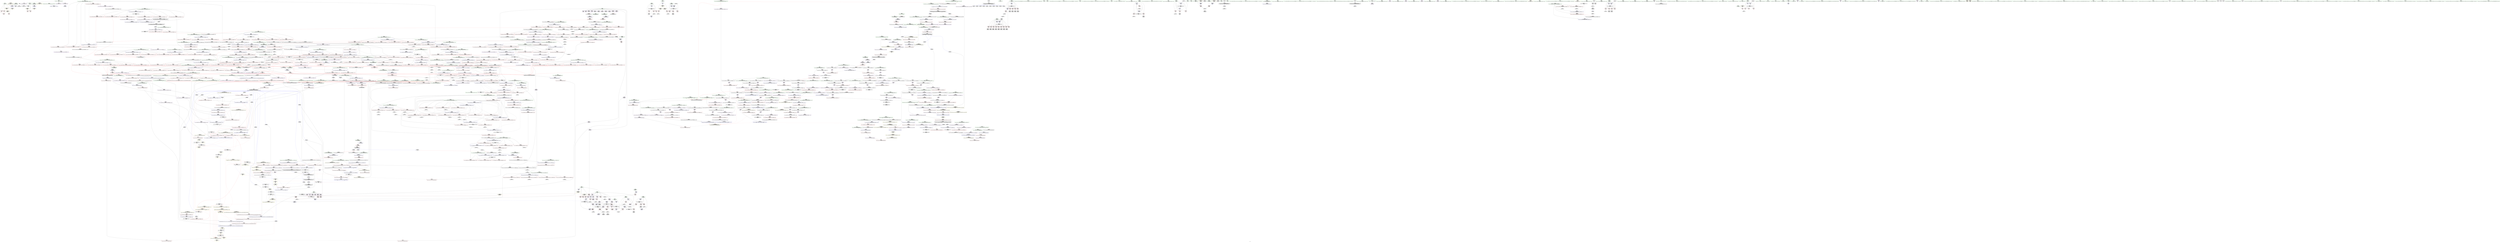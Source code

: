 digraph "SVFG" {
	label="SVFG";

	Node0x55ec3407b5c0 [shape=record,color=grey,label="{NodeID: 0\nNullPtr}"];
	Node0x55ec3407b5c0 -> Node0x55ec3422b6b0[style=solid];
	Node0x55ec3407b5c0 -> Node0x55ec34237390[style=solid];
	Node0x55ec3407b5c0 -> Node0x55ec34237460[style=solid];
	Node0x55ec3407b5c0 -> Node0x55ec34237a60[style=solid];
	Node0x55ec34232a70 [shape=record,color=red,label="{NodeID: 775\n1384\<--1374\n\<--__b.addr\n_ZSt4swapIdENSt9enable_ifIXsr6__and_ISt6__not_ISt15__is_tuple_likeIT_EESt21is_move_constructibleIS3_ESt18is_move_assignableIS3_EEE5valueEvE4typeERS3_SC_\n|{<s0>85}}"];
	Node0x55ec34232a70:s0 -> Node0x55ec3437d040[style=solid,color=red];
	Node0x55ec3424af20 [shape=record,color=grey,label="{NodeID: 1550\n353 = Binary(352, 113, )\n}"];
	Node0x55ec3424af20 -> Node0x55ec34239150[style=solid];
	Node0x55ec34229670 [shape=record,color=purple,label="{NodeID: 443\n988\<--960\ncoerce.dive\<--agg.tmp\n_ZSt10__pop_heapIPdN9__gnu_cxx5__ops15_Iter_comp_iterIPFbddEEEEvT_S7_S7_RT0_\n}"];
	Node0x55ec34229670 -> Node0x55ec34245390[style=solid];
	Node0x55ec343756e0 [shape=record,color=black,label="{NodeID: 2325\n943 = PHI()\n}"];
	Node0x55ec343756e0 -> Node0x55ec3422f0c0[style=solid];
	Node0x55ec3421d760 [shape=record,color=green,label="{NodeID: 111\n681\<--682\n__middle.addr\<--__middle.addr_field_insensitive\n_ZSt14__partial_sortIPdN9__gnu_cxx5__ops15_Iter_comp_iterIPFbddEEEEvT_S7_S7_T0_\n}"];
	Node0x55ec3421d760 -> Node0x55ec34241df0[style=solid];
	Node0x55ec3421d760 -> Node0x55ec34241ec0[style=solid];
	Node0x55ec3421d760 -> Node0x55ec3425a830[style=solid];
	Node0x55ec342385f0 [shape=record,color=blue,label="{NodeID: 886\n248\<--247\n\<--\n_Z7processv\n}"];
	Node0x55ec342385f0 -> Node0x55ec342dae20[style=dashed];
	Node0x55ec342d0e20 [shape=record,color=black,label="{NodeID: 1661\nMR_31V_2 = PHI(MR_31V_3, MR_31V_1, )\npts\{32 \}\n|{<s0>35|<s1>96|<s2>96}}"];
	Node0x55ec342d0e20:s0 -> Node0x55ec342db820[style=dashed,color=blue];
	Node0x55ec342d0e20:s1 -> Node0x55ec34234c90[style=dashed,color=red];
	Node0x55ec342d0e20:s2 -> Node0x55ec342d5e20[style=dashed,color=red];
	Node0x55ec3423efa0 [shape=record,color=red,label="{NodeID: 554\n243\<--242\n\<--\n_Z7processv\n}"];
	Node0x55ec3423efa0 -> Node0x55ec342507a0[style=solid];
	Node0x55ec3437f580 [shape=record,color=black,label="{NodeID: 2436\n1670 = PHI(1655, )\n2nd arg _ZNSt20__copy_move_backwardILb1ELb1ESt26random_access_iterator_tagE13__copy_move_bIdEEPT_PKS3_S6_S4_ }"];
	Node0x55ec3437f580 -> Node0x55ec342611d0[style=solid];
	Node0x55ec34221e10 [shape=record,color=green,label="{NodeID: 222\n1593\<--1594\n__comp\<--__comp_field_insensitive\n_ZN9__gnu_cxx5__ops15__val_comp_iterIPFbddEEENS0_14_Val_comp_iterIT_EENS0_15_Iter_comp_iterIS5_EE\n|{|<s1>104}}"];
	Node0x55ec34221e10 -> Node0x55ec3423b040[style=solid];
	Node0x55ec34221e10:s1 -> Node0x55ec3437acb0[style=solid,color=red];
	Node0x55ec3425d8f0 [shape=record,color=blue,label="{NodeID: 997\n1148\<--1139\n__comp.addr\<--__comp\n_ZSt11__push_heapIPdldN9__gnu_cxx5__ops14_Iter_comp_valIPFbddEEEEvT_T0_S8_T1_RT2_\n}"];
	Node0x55ec3425d8f0 -> Node0x55ec342478f0[style=dashed];
	Node0x55ec342e96b0 [shape=record,color=yellow,style=double,label="{NodeID: 1772\n262V_1 = ENCHI(MR_262V_0)\npts\{500 1760 10060000 15940000 \}\nFun[_ZN9__gnu_cxx5__ops14_Iter_comp_valIPFbddEEC2EONS0_15_Iter_comp_iterIS3_EE]}"];
	Node0x55ec342e96b0 -> Node0x55ec34247000[style=dashed];
	Node0x55ec342449d0 [shape=record,color=red,label="{NodeID: 665\n940\<--939\n\<--\n_ZN9__gnu_cxx5__ops15_Iter_comp_iterIPFbddEEclIPdS6_EEbT_T0_\n}"];
	Node0x55ec3422fb50 [shape=record,color=black,label="{NodeID: 333\n1503\<--1489\n\<--agg.tmp1\n_ZSt26__unguarded_insertion_sortIPdN9__gnu_cxx5__ops15_Iter_comp_iterIPFbddEEEEvT_S7_T0_\n}"];
	Node0x55ec3422fb50 -> Node0x55ec3423aa90[style=solid];
	Node0x55ec33f390e0 [shape=record,color=green,label="{NodeID: 1\n7\<--1\n__dso_handle\<--dummyObj\nGlob }"];
	Node0x55ec34232b40 [shape=record,color=red,label="{NodeID: 776\n1391\<--1374\n\<--__b.addr\n_ZSt4swapIdENSt9enable_ifIXsr6__and_ISt6__not_ISt15__is_tuple_likeIT_EESt21is_move_constructibleIS3_ESt18is_move_assignableIS3_EEE5valueEvE4typeERS3_SC_\n}"];
	Node0x55ec34232b40 -> Node0x55ec3425f080[style=solid];
	Node0x55ec3424b0a0 [shape=record,color=grey,label="{NodeID: 1551\n885 = Binary(884, 466, )\n}"];
	Node0x55ec3424b0a0 -> Node0x55ec3425ba10[style=solid];
	Node0x55ec34229740 [shape=record,color=purple,label="{NodeID: 444\n1814\<--985\noffset_0\<--\n}"];
	Node0x55ec34229740 -> Node0x55ec3425c570[style=solid];
	Node0x55ec343757b0 [shape=record,color=black,label="{NodeID: 2326\n967 = PHI(992, )\n}"];
	Node0x55ec343757b0 -> Node0x55ec34245120[style=solid];
	Node0x55ec3421d830 [shape=record,color=green,label="{NodeID: 112\n683\<--684\n__last.addr\<--__last.addr_field_insensitive\n_ZSt14__partial_sortIPdN9__gnu_cxx5__ops15_Iter_comp_iterIPFbddEEEEvT_S7_S7_T0_\n}"];
	Node0x55ec3421d830 -> Node0x55ec34241f90[style=solid];
	Node0x55ec3421d830 -> Node0x55ec3425a900[style=solid];
	Node0x55ec342386c0 [shape=record,color=blue,label="{NodeID: 887\n194\<--22\nfrom\<--\n_Z7processv\n}"];
	Node0x55ec342386c0 -> Node0x55ec342d9520[style=dashed];
	Node0x55ec342d1320 [shape=record,color=black,label="{NodeID: 1662\nMR_351V_2 = PHI(MR_351V_3, MR_351V_1, )\npts\{14880000 \}\n}"];
	Node0x55ec342d1320 -> Node0x55ec3425fcb0[style=dashed];
	Node0x55ec3423f070 [shape=record,color=red,label="{NodeID: 555\n270\<--269\n\<--arrayidx14\n_Z7processv\n}"];
	Node0x55ec3423f070 -> Node0x55ec34250f20[style=solid];
	Node0x55ec3437f690 [shape=record,color=black,label="{NodeID: 2437\n1135 = PHI(1101, )\n0th arg _ZSt11__push_heapIPdldN9__gnu_cxx5__ops14_Iter_comp_valIPFbddEEEEvT_T0_S8_T1_RT2_ }"];
	Node0x55ec3437f690 -> Node0x55ec3425d5b0[style=solid];
	Node0x55ec34221ee0 [shape=record,color=green,label="{NodeID: 223\n1599\<--1600\n_ZN9__gnu_cxx5__ops14_Val_comp_iterIPFbddEEC2EONS0_15_Iter_comp_iterIS3_EE\<--_ZN9__gnu_cxx5__ops14_Val_comp_iterIPFbddEEC2EONS0_15_Iter_comp_iterIS3_EE_field_insensitive\n}"];
	Node0x55ec3425d9c0 [shape=record,color=blue,label="{NodeID: 998\n1150\<--1159\n__parent\<--div\n_ZSt11__push_heapIPdldN9__gnu_cxx5__ops14_Iter_comp_valIPFbddEEEEvT_T0_S8_T1_RT2_\n}"];
	Node0x55ec3425d9c0 -> Node0x55ec342df420[style=dashed];
	Node0x55ec342e9820 [shape=record,color=yellow,style=double,label="{NodeID: 1773\n31V_1 = ENCHI(MR_31V_0)\npts\{32 \}\nFun[_ZSt22__copy_move_backward_aILb1EPdS0_ET1_T0_S2_S1_]|{<s0>110|<s1>110|<s2>110}}"];
	Node0x55ec342e9820:s0 -> Node0x55ec342372c0[style=dashed,color=red];
	Node0x55ec342e9820:s1 -> Node0x55ec34261370[style=dashed,color=red];
	Node0x55ec342e9820:s2 -> Node0x55ec342dcc20[style=dashed,color=red];
	Node0x55ec34244aa0 [shape=record,color=red,label="{NodeID: 666\n942\<--941\n\<--\n_ZN9__gnu_cxx5__ops15_Iter_comp_iterIPFbddEEclIPdS6_EEbT_T0_\n}"];
	Node0x55ec3422fc20 [shape=record,color=black,label="{NodeID: 334\n1520\<--1540\n_ZSt13move_backwardIPdS0_ET0_T_S2_S1__ret\<--call2\n_ZSt13move_backwardIPdS0_ET0_T_S2_S1_\n|{<s0>89}}"];
	Node0x55ec3422fc20:s0 -> Node0x55ec343776e0[style=solid,color=blue];
	Node0x55ec33f19700 [shape=record,color=green,label="{NodeID: 2\n11\<--1\n.str\<--dummyObj\nGlob }"];
	Node0x55ec34232c10 [shape=record,color=red,label="{NodeID: 777\n1382\<--1381\n\<--call\n_ZSt4swapIdENSt9enable_ifIXsr6__and_ISt6__not_ISt15__is_tuple_likeIT_EESt21is_move_constructibleIS3_ESt18is_move_assignableIS3_EEE5valueEvE4typeERS3_SC_\n}"];
	Node0x55ec34232c10 -> Node0x55ec3425eee0[style=solid];
	Node0x55ec3424b220 [shape=record,color=grey,label="{NodeID: 1552\n884 = Binary(882, 883, )\n}"];
	Node0x55ec3424b220 -> Node0x55ec3424b0a0[style=solid];
	Node0x55ec34229810 [shape=record,color=purple,label="{NodeID: 445\n1815\<--986\noffset_0\<--\n}"];
	Node0x55ec34229810 -> Node0x55ec34237050[style=solid];
	Node0x55ec34375920 [shape=record,color=black,label="{NodeID: 2327\n971 = PHI(992, )\n}"];
	Node0x55ec34375920 -> Node0x55ec342451f0[style=solid];
	Node0x55ec3421d900 [shape=record,color=green,label="{NodeID: 113\n685\<--686\nagg.tmp\<--agg.tmp_field_insensitive\n_ZSt14__partial_sortIPdN9__gnu_cxx5__ops15_Iter_comp_iterIPFbddEEEEvT_S7_S7_T0_\n}"];
	Node0x55ec3421d900 -> Node0x55ec3422e3c0[style=solid];
	Node0x55ec3421d900 -> Node0x55ec34228630[style=solid];
	Node0x55ec34238790 [shape=record,color=blue,label="{NodeID: 888\n196\<--113\nto\<--\n_Z7processv\n}"];
	Node0x55ec34238790 -> Node0x55ec342d9a20[style=dashed];
	Node0x55ec342d1820 [shape=record,color=black,label="{NodeID: 1663\nMR_353V_2 = PHI(MR_353V_3, MR_353V_1, )\npts\{14900000 \}\n}"];
	Node0x55ec342d1820 -> Node0x55ec3425fbe0[style=dashed];
	Node0x55ec3423f140 [shape=record,color=red,label="{NodeID: 556\n284\<--283\n\<--arrayidx23\n_Z7processv\n}"];
	Node0x55ec3423f140 -> Node0x55ec3424daa0[style=solid];
	Node0x55ec3437f7a0 [shape=record,color=black,label="{NodeID: 2438\n1136 = PHI(1102, )\n1st arg _ZSt11__push_heapIPdldN9__gnu_cxx5__ops14_Iter_comp_valIPFbddEEEEvT_T0_S8_T1_RT2_ }"];
	Node0x55ec3437f7a0 -> Node0x55ec3425d680[style=solid];
	Node0x55ec34221fe0 [shape=record,color=green,label="{NodeID: 224\n1608\<--1609\n__first.addr\<--__first.addr_field_insensitive\n_ZSt23__copy_move_backward_a2ILb1EPdS0_ET1_T0_S2_S1_\n}"];
	Node0x55ec34221fe0 -> Node0x55ec34234fd0[style=solid];
	Node0x55ec34221fe0 -> Node0x55ec342608e0[style=solid];
	Node0x55ec3425da90 [shape=record,color=blue,label="{NodeID: 999\n1183\<--1180\nadd.ptr3\<--\n_ZSt11__push_heapIPdldN9__gnu_cxx5__ops14_Iter_comp_valIPFbddEEEEvT_T0_S8_T1_RT2_\n}"];
	Node0x55ec3425da90 -> Node0x55ec342dea20[style=dashed];
	Node0x55ec34244b70 [shape=record,color=red,label="{NodeID: 667\n970\<--950\n\<--__first.addr\n_ZSt10__pop_heapIPdN9__gnu_cxx5__ops15_Iter_comp_iterIPFbddEEEEvT_S7_S7_RT0_\n|{<s0>54}}"];
	Node0x55ec34244b70:s0 -> Node0x55ec3437d040[style=solid,color=red];
	Node0x55ec3422fcf0 [shape=record,color=black,label="{NodeID: 335\n1589\<--1602\n_ZN9__gnu_cxx5__ops15__val_comp_iterIPFbddEEENS0_14_Val_comp_iterIT_EENS0_15_Iter_comp_iterIS5_EE_ret\<--\n_ZN9__gnu_cxx5__ops15__val_comp_iterIPFbddEEENS0_14_Val_comp_iterIT_EENS0_15_Iter_comp_iterIS5_EE\n|{<s0>92|<s1>95}}"];
	Node0x55ec3422fcf0:s0 -> Node0x55ec34377960[style=solid,color=blue];
	Node0x55ec3422fcf0:s1 -> Node0x55ec34377aa0[style=solid,color=blue];
	Node0x55ec33f466a0 [shape=record,color=green,label="{NodeID: 3\n13\<--1\n.str.2\<--dummyObj\nGlob }"];
	Node0x55ec34232ce0 [shape=record,color=red,label="{NodeID: 778\n1386\<--1385\n\<--call1\n_ZSt4swapIdENSt9enable_ifIXsr6__and_ISt6__not_ISt15__is_tuple_likeIT_EESt21is_move_constructibleIS3_ESt18is_move_assignableIS3_EEE5valueEvE4typeERS3_SC_\n}"];
	Node0x55ec34232ce0 -> Node0x55ec3425efb0[style=solid];
	Node0x55ec3424b3a0 [shape=record,color=grey,label="{NodeID: 1553\n232 = Binary(231, 113, )\n}"];
	Node0x55ec3424b3a0 -> Node0x55ec3422bcc0[style=solid];
	Node0x55ec342298e0 [shape=record,color=purple,label="{NodeID: 446\n1021\<--1005\ncoerce.dive\<--__comp\n_ZSt13__adjust_heapIPdldN9__gnu_cxx5__ops15_Iter_comp_iterIPFbddEEEEvT_T0_S8_T1_T2_\n}"];
	Node0x55ec342298e0 -> Node0x55ec3425c710[style=solid];
	Node0x55ec34375a60 [shape=record,color=black,label="{NodeID: 2328\n982 = PHI(992, )\n}"];
	Node0x55ec34375a60 -> Node0x55ec342452c0[style=solid];
	Node0x55ec3421d9d0 [shape=record,color=green,label="{NodeID: 114\n701\<--702\n_ZSt13__heap_selectIPdN9__gnu_cxx5__ops15_Iter_comp_iterIPFbddEEEEvT_S7_S7_T0_\<--_ZSt13__heap_selectIPdN9__gnu_cxx5__ops15_Iter_comp_iterIPFbddEEEEvT_S7_S7_T0__field_insensitive\n}"];
	Node0x55ec34238860 [shape=record,color=blue,label="{NodeID: 889\n198\<--254\ni6\<--\n_Z7processv\n}"];
	Node0x55ec34238860 -> Node0x55ec342d9f20[style=dashed];
	Node0x55ec342d1d20 [shape=record,color=black,label="{NodeID: 1664\nMR_31V_3 = PHI(MR_31V_6, MR_31V_1, )\npts\{32 \}\n|{|<s2>87|<s3>89|<s4>93|<s5>93}}"];
	Node0x55ec342d1d20 -> Node0x55ec342339e0[style=dashed];
	Node0x55ec342d1d20 -> Node0x55ec342caa50[style=dashed];
	Node0x55ec342d1d20:s2 -> Node0x55ec342f2bc0[style=dashed,color=red];
	Node0x55ec342d1d20:s3 -> Node0x55ec342f3de0[style=dashed,color=red];
	Node0x55ec342d1d20:s4 -> Node0x55ec34234c90[style=dashed,color=red];
	Node0x55ec342d1d20:s5 -> Node0x55ec342d5e20[style=dashed,color=red];
	Node0x55ec3423f210 [shape=record,color=red,label="{NodeID: 557\n291\<--290\n\<--arrayidx27\n_Z7processv\n}"];
	Node0x55ec3423f210 -> Node0x55ec3424daa0[style=solid];
	Node0x55ec3437f8b0 [shape=record,color=black,label="{NodeID: 2439\n1137 = PHI(1103, )\n2nd arg _ZSt11__push_heapIPdldN9__gnu_cxx5__ops14_Iter_comp_valIPFbddEEEEvT_T0_S8_T1_RT2_ }"];
	Node0x55ec3437f8b0 -> Node0x55ec3425d750[style=solid];
	Node0x55ec342220b0 [shape=record,color=green,label="{NodeID: 225\n1610\<--1611\n__last.addr\<--__last.addr_field_insensitive\n_ZSt23__copy_move_backward_a2ILb1EPdS0_ET1_T0_S2_S1_\n}"];
	Node0x55ec342220b0 -> Node0x55ec342350a0[style=solid];
	Node0x55ec342220b0 -> Node0x55ec342609b0[style=solid];
	Node0x55ec3425db60 [shape=record,color=blue,label="{NodeID: 1000\n1142\<--1185\n__holeIndex.addr\<--\n_ZSt11__push_heapIPdldN9__gnu_cxx5__ops14_Iter_comp_valIPFbddEEEEvT_T0_S8_T1_RT2_\n}"];
	Node0x55ec3425db60 -> Node0x55ec34247680[style=dashed];
	Node0x55ec3425db60 -> Node0x55ec342def20[style=dashed];
	Node0x55ec34244c40 [shape=record,color=red,label="{NodeID: 668\n975\<--950\n\<--__first.addr\n_ZSt10__pop_heapIPdN9__gnu_cxx5__ops15_Iter_comp_iterIPFbddEEEEvT_S7_S7_RT0_\n|{<s0>57}}"];
	Node0x55ec34244c40:s0 -> Node0x55ec3437e230[style=solid,color=red];
	Node0x55ec3422fdc0 [shape=record,color=black,label="{NodeID: 336\n1604\<--1625\n_ZSt23__copy_move_backward_a2ILb1EPdS0_ET1_T0_S2_S1__ret\<--call3\n_ZSt23__copy_move_backward_a2ILb1EPdS0_ET1_T0_S2_S1_\n|{<s0>99}}"];
	Node0x55ec3422fdc0:s0 -> Node0x55ec34377e60[style=solid,color=blue];
	Node0x55ec341eec70 [shape=record,color=green,label="{NodeID: 4\n17\<--1\n.str.4\<--dummyObj\nGlob }"];
	Node0x55ec34232db0 [shape=record,color=red,label="{NodeID: 779\n1390\<--1389\n\<--call2\n_ZSt4swapIdENSt9enable_ifIXsr6__and_ISt6__not_ISt15__is_tuple_likeIT_EESt21is_move_constructibleIS3_ESt18is_move_assignableIS3_EEE5valueEvE4typeERS3_SC_\n}"];
	Node0x55ec34232db0 -> Node0x55ec3425f080[style=solid];
	Node0x55ec3424b520 [shape=record,color=grey,label="{NodeID: 1554\n543 = Binary(541, 542, )\n}"];
	Node0x55ec3424b520 -> Node0x55ec3424b6a0[style=solid];
	Node0x55ec342299b0 [shape=record,color=purple,label="{NodeID: 447\n1127\<--1126\n_M_comp\<--this1\n_ZN9__gnu_cxx5__ops14_Iter_comp_valIPFbddEEC2EONS0_15_Iter_comp_iterIS3_EE\n}"];
	Node0x55ec342299b0 -> Node0x55ec3425d4e0[style=solid];
	Node0x55ec34375ba0 [shape=record,color=black,label="{NodeID: 2329\n1049 = PHI(923, )\n}"];
	Node0x55ec342224f0 [shape=record,color=green,label="{NodeID: 115\n706\<--707\n_ZSt11__sort_heapIPdN9__gnu_cxx5__ops15_Iter_comp_iterIPFbddEEEEvT_S7_RT0_\<--_ZSt11__sort_heapIPdN9__gnu_cxx5__ops15_Iter_comp_iterIPFbddEEEEvT_S7_RT0__field_insensitive\n}"];
	Node0x55ec34238930 [shape=record,color=blue,label="{NodeID: 890\n262\<--22\narrayidx11\<--\n_Z7processv\n}"];
	Node0x55ec34238930 -> Node0x55ec3423f070[style=dashed];
	Node0x55ec34238930 -> Node0x55ec3423f3b0[style=dashed];
	Node0x55ec34238930 -> Node0x55ec3423f480[style=dashed];
	Node0x55ec34238930 -> Node0x55ec34238ee0[style=dashed];
	Node0x55ec34238930 -> Node0x55ec342dae20[style=dashed];
	Node0x55ec34238930 -> Node0x55ec342e1c20[style=dashed];
	Node0x55ec3423f2e0 [shape=record,color=red,label="{NodeID: 558\n299\<--298\n\<--arrayidx31\n_Z7processv\n}"];
	Node0x55ec3423f2e0 -> Node0x55ec3424be20[style=solid];
	Node0x55ec3437f9c0 [shape=record,color=black,label="{NodeID: 2440\n1138 = PHI(1105, )\n3rd arg _ZSt11__push_heapIPdldN9__gnu_cxx5__ops14_Iter_comp_valIPFbddEEEEvT_T0_S8_T1_RT2_ }"];
	Node0x55ec3437f9c0 -> Node0x55ec3425d820[style=solid];
	Node0x55ec34222180 [shape=record,color=green,label="{NodeID: 226\n1612\<--1613\n__result.addr\<--__result.addr_field_insensitive\n_ZSt23__copy_move_backward_a2ILb1EPdS0_ET1_T0_S2_S1_\n}"];
	Node0x55ec34222180 -> Node0x55ec34235170[style=solid];
	Node0x55ec34222180 -> Node0x55ec34260a80[style=solid];
	Node0x55ec3425dc30 [shape=record,color=blue,label="{NodeID: 1001\n1150\<--1189\n__parent\<--div5\n_ZSt11__push_heapIPdldN9__gnu_cxx5__ops14_Iter_comp_valIPFbddEEEEvT_T0_S8_T1_RT2_\n}"];
	Node0x55ec3425dc30 -> Node0x55ec342df420[style=dashed];
	Node0x55ec34244d10 [shape=record,color=red,label="{NodeID: 669\n977\<--950\n\<--__first.addr\n_ZSt10__pop_heapIPdN9__gnu_cxx5__ops15_Iter_comp_iterIPFbddEEEEvT_S7_S7_RT0_\n}"];
	Node0x55ec34244d10 -> Node0x55ec3422f330[style=solid];
	Node0x55ec3422fe90 [shape=record,color=black,label="{NodeID: 337\n1629\<--1634\n_ZSt12__miter_baseIPdET_S1__ret\<--\n_ZSt12__miter_baseIPdET_S1_\n|{<s0>97|<s1>98}}"];
	Node0x55ec3422fe90:s0 -> Node0x55ec34377be0[style=solid,color=blue];
	Node0x55ec3422fe90:s1 -> Node0x55ec34377d20[style=solid,color=blue];
	Node0x55ec341eef80 [shape=record,color=green,label="{NodeID: 5\n19\<--1\n.str.5\<--dummyObj\nGlob }"];
	Node0x55ec34232e80 [shape=record,color=red,label="{NodeID: 780\n1419\<--1403\n\<--__first.addr\n_ZSt16__insertion_sortIPdN9__gnu_cxx5__ops15_Iter_comp_iterIPFbddEEEEvT_S7_T0_\n}"];
	Node0x55ec34232e80 -> Node0x55ec3428c680[style=solid];
	Node0x55ec3424b6a0 [shape=record,color=grey,label="{NodeID: 1555\n544 = Binary(543, 466, )\n}"];
	Node0x55ec3424b6a0 -> Node0x55ec34250920[style=solid];
	Node0x55ec34229a80 [shape=record,color=purple,label="{NodeID: 448\n1129\<--1128\n_M_comp2\<--\n_ZN9__gnu_cxx5__ops14_Iter_comp_valIPFbddEEC2EONS0_15_Iter_comp_iterIS3_EE\n|{<s0>65}}"];
	Node0x55ec34229a80:s0 -> Node0x55ec3437df50[style=solid,color=red];
	Node0x55ec34375cb0 [shape=record,color=black,label="{NodeID: 2330\n1058 = PHI(992, )\n}"];
	Node0x55ec34375cb0 -> Node0x55ec34246b20[style=solid];
	Node0x55ec342225f0 [shape=record,color=green,label="{NodeID: 116\n713\<--714\n__comp\<--__comp_field_insensitive\n_ZSt27__unguarded_partition_pivotIPdN9__gnu_cxx5__ops15_Iter_comp_iterIPFbddEEEET_S7_S7_T0_\n}"];
	Node0x55ec342225f0 -> Node0x55ec3422e490[style=solid];
	Node0x55ec342225f0 -> Node0x55ec3422e560[style=solid];
	Node0x55ec342225f0 -> Node0x55ec342288a0[style=solid];
	Node0x55ec34238a00 [shape=record,color=blue,label="{NodeID: 891\n200\<--113\nj\<--\n_Z7processv\n}"];
	Node0x55ec34238a00 -> Node0x55ec3423e5e0[style=dashed];
	Node0x55ec34238a00 -> Node0x55ec3423e6b0[style=dashed];
	Node0x55ec34238a00 -> Node0x55ec3423e780[style=dashed];
	Node0x55ec34238a00 -> Node0x55ec34238e10[style=dashed];
	Node0x55ec34238a00 -> Node0x55ec342da420[style=dashed];
	Node0x55ec3423f3b0 [shape=record,color=red,label="{NodeID: 559\n325\<--324\n\<--arrayidx47\n_Z7processv\n}"];
	Node0x55ec3423f3b0 -> Node0x55ec3424fea0[style=solid];
	Node0x55ec3437fad0 [shape=record,color=black,label="{NodeID: 2441\n1139 = PHI(1019, )\n4th arg _ZSt11__push_heapIPdldN9__gnu_cxx5__ops14_Iter_comp_valIPFbddEEEEvT_T0_S8_T1_RT2_ }"];
	Node0x55ec3437fad0 -> Node0x55ec3425d8f0[style=solid];
	Node0x55ec34222250 [shape=record,color=green,label="{NodeID: 227\n1619\<--1620\n_ZSt12__niter_baseIPdET_S1_\<--_ZSt12__niter_baseIPdET_S1__field_insensitive\n}"];
	Node0x55ec3425dd00 [shape=record,color=blue,label="{NodeID: 1002\n1196\<--1193\nadd.ptr7\<--\n_ZSt11__push_heapIPdldN9__gnu_cxx5__ops14_Iter_comp_valIPFbddEEEEvT_T0_S8_T1_RT2_\n|{<s0>64}}"];
	Node0x55ec3425dd00:s0 -> Node0x55ec3430caa0[style=dashed,color=blue];
	Node0x55ec34244de0 [shape=record,color=red,label="{NodeID: 670\n976\<--952\n\<--__last.addr\n_ZSt10__pop_heapIPdN9__gnu_cxx5__ops15_Iter_comp_iterIPFbddEEEEvT_S7_S7_RT0_\n}"];
	Node0x55ec34244de0 -> Node0x55ec3422f260[style=solid];
	Node0x55ec3422ff60 [shape=record,color=black,label="{NodeID: 338\n1636\<--1656\n_ZSt22__copy_move_backward_aILb1EPdS0_ET1_T0_S2_S1__ret\<--call\n_ZSt22__copy_move_backward_aILb1EPdS0_ET1_T0_S2_S1_\n|{<s0>109}}"];
	Node0x55ec3422ff60:s0 -> Node0x55ec343746e0[style=solid,color=blue];
	Node0x55ec341ef040 [shape=record,color=green,label="{NodeID: 6\n22\<--1\n\<--dummyObj\nCan only get source location for instruction, argument, global var or function.}"];
	Node0x55ec34232f50 [shape=record,color=red,label="{NodeID: 781\n1424\<--1403\n\<--__first.addr\n_ZSt16__insertion_sortIPdN9__gnu_cxx5__ops15_Iter_comp_iterIPFbddEEEEvT_S7_T0_\n}"];
	Node0x55ec34232f50 -> Node0x55ec3422a440[style=solid];
	Node0x55ec3424b820 [shape=record,color=grey,label="{NodeID: 1556\n187 = Binary(186, 113, )\n}"];
	Node0x55ec3424b820 -> Node0x55ec342381e0[style=solid];
	Node0x55ec34229b50 [shape=record,color=purple,label="{NodeID: 449\n1220\<--1219\n_M_comp\<--this1\n_ZN9__gnu_cxx5__ops14_Iter_comp_valIPFbddEEclIPddEEbT_RT0_\n}"];
	Node0x55ec34229b50 -> Node0x55ec34248110[style=solid];
	Node0x55ec34375e20 [shape=record,color=black,label="{NodeID: 2331\n1085 = PHI(992, )\n}"];
	Node0x55ec34375e20 -> Node0x55ec34246bf0[style=solid];
	Node0x55ec342226c0 [shape=record,color=green,label="{NodeID: 117\n715\<--716\n__first.addr\<--__first.addr_field_insensitive\n_ZSt27__unguarded_partition_pivotIPdN9__gnu_cxx5__ops15_Iter_comp_iterIPFbddEEEET_S7_S7_T0_\n}"];
	Node0x55ec342226c0 -> Node0x55ec34242130[style=solid];
	Node0x55ec342226c0 -> Node0x55ec34242200[style=solid];
	Node0x55ec342226c0 -> Node0x55ec342422d0[style=solid];
	Node0x55ec342226c0 -> Node0x55ec342423a0[style=solid];
	Node0x55ec342226c0 -> Node0x55ec34242470[style=solid];
	Node0x55ec342226c0 -> Node0x55ec34242540[style=solid];
	Node0x55ec342226c0 -> Node0x55ec3425ab70[style=solid];
	Node0x55ec34238ad0 [shape=record,color=blue,label="{NodeID: 892\n202\<--113\nk\<--\n_Z7processv\n}"];
	Node0x55ec34238ad0 -> Node0x55ec3423e850[style=dashed];
	Node0x55ec34238ad0 -> Node0x55ec3423e920[style=dashed];
	Node0x55ec34238ad0 -> Node0x55ec3423e9f0[style=dashed];
	Node0x55ec34238ad0 -> Node0x55ec34238ad0[style=dashed];
	Node0x55ec34238ad0 -> Node0x55ec34238d40[style=dashed];
	Node0x55ec34238ad0 -> Node0x55ec342da920[style=dashed];
	Node0x55ec3423f480 [shape=record,color=red,label="{NodeID: 560\n333\<--332\n\<--arrayidx52\n_Z7processv\n}"];
	Node0x55ec3423f480 -> Node0x55ec34250620[style=solid];
	Node0x55ec3437fbe0 [shape=record,color=black,label="{NodeID: 2442\n924 = PHI(771, 1005, 1234, 1234, 1234, 1234, 1234, 1306, 1306, 1401, )\n0th arg _ZN9__gnu_cxx5__ops15_Iter_comp_iterIPFbddEEclIPdS6_EEbT_T0_ }"];
	Node0x55ec3437fbe0 -> Node0x55ec3425be20[style=solid];
	Node0x55ec34222350 [shape=record,color=green,label="{NodeID: 228\n1626\<--1627\n_ZSt22__copy_move_backward_aILb1EPdS0_ET1_T0_S2_S1_\<--_ZSt22__copy_move_backward_aILb1EPdS0_ET1_T0_S2_S1__field_insensitive\n}"];
	Node0x55ec3425ddd0 [shape=record,color=blue,label="{NodeID: 1003\n1201\<--1200\n__t.addr\<--__t\n_ZSt4moveIRPFbddEEONSt16remove_referenceIT_E4typeEOS4_\n}"];
	Node0x55ec3425ddd0 -> Node0x55ec34247dd0[style=dashed];
	Node0x55ec34244eb0 [shape=record,color=red,label="{NodeID: 671\n966\<--954\n\<--__result.addr\n_ZSt10__pop_heapIPdN9__gnu_cxx5__ops15_Iter_comp_iterIPFbddEEEEvT_S7_S7_RT0_\n|{<s0>53}}"];
	Node0x55ec34244eb0:s0 -> Node0x55ec3437d040[style=solid,color=red];
	Node0x55ec34230030 [shape=record,color=black,label="{NodeID: 339\n1660\<--1665\n_ZSt12__niter_baseIPdET_S1__ret\<--\n_ZSt12__niter_baseIPdET_S1_\n|{<s0>106|<s1>107|<s2>108}}"];
	Node0x55ec34230030:s0 -> Node0x55ec34374360[style=solid,color=blue];
	Node0x55ec34230030:s1 -> Node0x55ec34374460[style=solid,color=blue];
	Node0x55ec34230030:s2 -> Node0x55ec343745a0[style=solid,color=blue];
	Node0x55ec341ef100 [shape=record,color=green,label="{NodeID: 7\n37\<--1\n\<--dummyObj\nCan only get source location for instruction, argument, global var or function.}"];
	Node0x55ec34233020 [shape=record,color=red,label="{NodeID: 782\n1433\<--1403\n\<--__first.addr\n_ZSt16__insertion_sortIPdN9__gnu_cxx5__ops15_Iter_comp_iterIPFbddEEEEvT_S7_T0_\n|{<s0>87}}"];
	Node0x55ec34233020:s0 -> Node0x55ec34380310[style=solid,color=red];
	Node0x55ec3424b9a0 [shape=record,color=grey,label="{NodeID: 1557\n182 = Binary(181, 113, )\n}"];
	Node0x55ec3424b9a0 -> Node0x55ec34238110[style=solid];
	Node0x55ec34229c20 [shape=record,color=purple,label="{NodeID: 450\n1244\<--1234\ncoerce.dive\<--__comp\n_ZSt22__move_median_to_firstIPdN9__gnu_cxx5__ops15_Iter_comp_iterIPFbddEEEEvT_S7_S7_S7_T0_\n}"];
	Node0x55ec34229c20 -> Node0x55ec3425e110[style=solid];
	Node0x55ec34375f60 [shape=record,color=black,label="{NodeID: 2332\n1095 = PHI(1110, )\n|{<s0>62}}"];
	Node0x55ec34375f60:s0 -> Node0x55ec34379be0[style=solid,color=red];
	Node0x55ec34222790 [shape=record,color=green,label="{NodeID: 118\n717\<--718\n__last.addr\<--__last.addr_field_insensitive\n_ZSt27__unguarded_partition_pivotIPdN9__gnu_cxx5__ops15_Iter_comp_iterIPFbddEEEET_S7_S7_T0_\n}"];
	Node0x55ec34222790 -> Node0x55ec34242610[style=solid];
	Node0x55ec34222790 -> Node0x55ec342426e0[style=solid];
	Node0x55ec34222790 -> Node0x55ec342427b0[style=solid];
	Node0x55ec34222790 -> Node0x55ec3425ac40[style=solid];
	Node0x55ec34238ba0 [shape=record,color=blue,label="{NodeID: 893\n298\<--300\narrayidx31\<--inc32\n_Z7processv\n}"];
	Node0x55ec34238ba0 -> Node0x55ec342e1c20[style=dashed];
	Node0x55ec3423f550 [shape=record,color=red,label="{NodeID: 561\n365\<--364\n\<--arrayidx64\n_Z7processv\n}"];
	Node0x55ec3423f550 -> Node0x55ec342501a0[style=solid];
	Node0x55ec3437ff90 [shape=record,color=black,label="{NodeID: 2443\n925 = PHI(798, 1044, 1250, 1254, 1264, 1278, 1286, 1321, 1333, 1432, )\n1st arg _ZN9__gnu_cxx5__ops15_Iter_comp_iterIPFbddEEclIPdS6_EEbT_T0_ }"];
	Node0x55ec3437ff90 -> Node0x55ec3425bef0[style=solid];
	Node0x55ec3422a610 [shape=record,color=green,label="{NodeID: 229\n1631\<--1632\n__it.addr\<--__it.addr_field_insensitive\n_ZSt12__miter_baseIPdET_S1_\n}"];
	Node0x55ec3422a610 -> Node0x55ec34235240[style=solid];
	Node0x55ec3422a610 -> Node0x55ec34260b50[style=solid];
	Node0x55ec3425dea0 [shape=record,color=blue,label="{NodeID: 1004\n1210\<--1207\nthis.addr\<--this\n_ZN9__gnu_cxx5__ops14_Iter_comp_valIPFbddEEclIPddEEbT_RT0_\n}"];
	Node0x55ec3425dea0 -> Node0x55ec34247ea0[style=dashed];
	Node0x55ec34244f80 [shape=record,color=red,label="{NodeID: 672\n973\<--954\n\<--__result.addr\n_ZSt10__pop_heapIPdN9__gnu_cxx5__ops15_Iter_comp_iterIPFbddEEEEvT_S7_S7_RT0_\n}"];
	Node0x55ec34244f80 -> Node0x55ec3425c4a0[style=solid];
	Node0x55ec34230100 [shape=record,color=black,label="{NodeID: 340\n1684\<--1682\nsub.ptr.lhs.cast\<--\n_ZNSt20__copy_move_backwardILb1ELb1ESt26random_access_iterator_tagE13__copy_move_bIdEEPT_PKS3_S6_S4_\n}"];
	Node0x55ec34230100 -> Node0x55ec3424e6a0[style=solid];
	Node0x55ec341ef1c0 [shape=record,color=green,label="{NodeID: 8\n39\<--1\n.str.6\<--dummyObj\nGlob }"];
	Node0x55ec342330f0 [shape=record,color=red,label="{NodeID: 783\n1440\<--1403\n\<--__first.addr\n_ZSt16__insertion_sortIPdN9__gnu_cxx5__ops15_Iter_comp_iterIPFbddEEEEvT_S7_T0_\n|{<s0>89}}"];
	Node0x55ec342330f0:s0 -> Node0x55ec34380cf0[style=solid,color=red];
	Node0x55ec3424bb20 [shape=record,color=grey,label="{NodeID: 1558\n876 = Binary(875, 466, )\n}"];
	Node0x55ec3424bb20 -> Node0x55ec342510a0[style=solid];
	Node0x55ec34229cf0 [shape=record,color=purple,label="{NodeID: 451\n1314\<--1306\ncoerce.dive\<--__comp\n_ZSt21__unguarded_partitionIPdN9__gnu_cxx5__ops15_Iter_comp_iterIPFbddEEEET_S7_S7_S7_T0_\n}"];
	Node0x55ec34229cf0 -> Node0x55ec3425e520[style=solid];
	Node0x55ec343760a0 [shape=record,color=black,label="{NodeID: 2333\n1104 = PHI(992, )\n}"];
	Node0x55ec343760a0 -> Node0x55ec34246cc0[style=solid];
	Node0x55ec34222860 [shape=record,color=green,label="{NodeID: 119\n719\<--720\n__mid\<--__mid_field_insensitive\n_ZSt27__unguarded_partition_pivotIPdN9__gnu_cxx5__ops15_Iter_comp_iterIPFbddEEEET_S7_S7_T0_\n}"];
	Node0x55ec34222860 -> Node0x55ec34242880[style=solid];
	Node0x55ec34222860 -> Node0x55ec3425ad10[style=solid];
	Node0x55ec34238c70 [shape=record,color=blue,label="{NodeID: 894\n303\<--292\narrayidx34\<--mul\n_Z7processv\n}"];
	Node0x55ec34238c70 -> Node0x55ec3423f140[style=dashed];
	Node0x55ec34238c70 -> Node0x55ec34238c70[style=dashed];
	Node0x55ec34238c70 -> Node0x55ec342d4520[style=dashed];
	Node0x55ec3423f620 [shape=record,color=red,label="{NodeID: 562\n375\<--374\n\<--arrayidx70\n_Z7processv\n}"];
	Node0x55ec3423f620 -> Node0x55ec3424ada0[style=solid];
	Node0x55ec34380310 [shape=record,color=black,label="{NodeID: 2444\n926 = PHI(799, 1048, 1251, 1255, 1265, 1279, 1287, 1322, 1334, 1433, )\n2nd arg _ZN9__gnu_cxx5__ops15_Iter_comp_iterIPFbddEEclIPdS6_EEbT_T0_ }"];
	Node0x55ec34380310 -> Node0x55ec3425bfc0[style=solid];
	Node0x55ec3422a6e0 [shape=record,color=green,label="{NodeID: 230\n1640\<--1641\n__first.addr\<--__first.addr_field_insensitive\n_ZSt22__copy_move_backward_aILb1EPdS0_ET1_T0_S2_S1_\n}"];
	Node0x55ec3422a6e0 -> Node0x55ec34235310[style=solid];
	Node0x55ec3422a6e0 -> Node0x55ec34260c20[style=solid];
	Node0x55ec3425df70 [shape=record,color=blue,label="{NodeID: 1005\n1212\<--1208\n__it.addr\<--__it\n_ZN9__gnu_cxx5__ops14_Iter_comp_valIPFbddEEclIPddEEbT_RT0_\n}"];
	Node0x55ec3425df70 -> Node0x55ec34247f70[style=dashed];
	Node0x55ec34245050 [shape=record,color=red,label="{NodeID: 673\n984\<--956\n\<--__comp.addr\n_ZSt10__pop_heapIPdN9__gnu_cxx5__ops15_Iter_comp_iterIPFbddEEEEvT_S7_S7_RT0_\n}"];
	Node0x55ec34245050 -> Node0x55ec3422f400[style=solid];
	Node0x55ec342301d0 [shape=record,color=black,label="{NodeID: 341\n1685\<--1683\nsub.ptr.rhs.cast\<--\n_ZNSt20__copy_move_backwardILb1ELb1ESt26random_access_iterator_tagE13__copy_move_bIdEEPT_PKS3_S6_S4_\n}"];
	Node0x55ec342301d0 -> Node0x55ec3424e6a0[style=solid];
	Node0x55ec3421a3d0 [shape=record,color=green,label="{NodeID: 9\n41\<--1\n.str.7\<--dummyObj\nGlob }"];
	Node0x55ec342331c0 [shape=record,color=red,label="{NodeID: 784\n1449\<--1403\n\<--__first.addr\n_ZSt16__insertion_sortIPdN9__gnu_cxx5__ops15_Iter_comp_iterIPFbddEEEEvT_S7_T0_\n}"];
	Node0x55ec342331c0 -> Node0x55ec3425f560[style=solid];
	Node0x55ec3424bca0 [shape=record,color=grey,label="{NodeID: 1559\n875 = Binary(873, 874, )\n}"];
	Node0x55ec3424bca0 -> Node0x55ec3424bb20[style=solid];
	Node0x55ec34229dc0 [shape=record,color=purple,label="{NodeID: 452\n1326\<--1325\nincdec.ptr\<--\n_ZSt21__unguarded_partitionIPdN9__gnu_cxx5__ops15_Iter_comp_iterIPFbddEEEET_S7_S7_S7_T0_\n}"];
	Node0x55ec34229dc0 -> Node0x55ec3425e860[style=solid];
	Node0x55ec343761e0 [shape=record,color=black,label="{NodeID: 2334\n1130 = PHI(1199, )\n}"];
	Node0x55ec343761e0 -> Node0x55ec34247000[style=solid];
	Node0x55ec34222930 [shape=record,color=green,label="{NodeID: 120\n721\<--722\nagg.tmp\<--agg.tmp_field_insensitive\n_ZSt27__unguarded_partition_pivotIPdN9__gnu_cxx5__ops15_Iter_comp_iterIPFbddEEEET_S7_S7_T0_\n}"];
	Node0x55ec34222930 -> Node0x55ec3422e630[style=solid];
	Node0x55ec34222930 -> Node0x55ec34228970[style=solid];
	Node0x55ec34238d40 [shape=record,color=blue,label="{NodeID: 895\n202\<--307\nk\<--inc36\n_Z7processv\n}"];
	Node0x55ec34238d40 -> Node0x55ec3423e850[style=dashed];
	Node0x55ec34238d40 -> Node0x55ec3423e920[style=dashed];
	Node0x55ec34238d40 -> Node0x55ec3423e9f0[style=dashed];
	Node0x55ec34238d40 -> Node0x55ec34238ad0[style=dashed];
	Node0x55ec34238d40 -> Node0x55ec34238d40[style=dashed];
	Node0x55ec34238d40 -> Node0x55ec342da920[style=dashed];
	Node0x55ec342d3b20 [shape=record,color=black,label="{NodeID: 1670\nMR_24V_3 = PHI(MR_24V_4, MR_24V_2, )\npts\{153 \}\n}"];
	Node0x55ec342d3b20 -> Node0x55ec3423cff0[style=dashed];
	Node0x55ec342d3b20 -> Node0x55ec3423d0c0[style=dashed];
	Node0x55ec342d3b20 -> Node0x55ec3423d190[style=dashed];
	Node0x55ec342d3b20 -> Node0x55ec342381e0[style=dashed];
	Node0x55ec3423f6f0 [shape=record,color=red,label="{NodeID: 563\n403\<--397\n\<--a.addr\n_Z3pridd\n}"];
	Node0x55ec3423f6f0 -> Node0x55ec342516a0[style=solid];
	Node0x55ec34380690 [shape=record,color=black,label="{NodeID: 2445\n1716 = PHI(1547, )\n0th arg _ZN9__gnu_cxx5__ops14_Val_comp_iterIPFbddEEclIdPdEEbRT_T0_ }"];
	Node0x55ec34380690 -> Node0x55ec34261440[style=solid];
	Node0x55ec3422a7b0 [shape=record,color=green,label="{NodeID: 231\n1642\<--1643\n__last.addr\<--__last.addr_field_insensitive\n_ZSt22__copy_move_backward_aILb1EPdS0_ET1_T0_S2_S1_\n}"];
	Node0x55ec3422a7b0 -> Node0x55ec342353e0[style=solid];
	Node0x55ec3422a7b0 -> Node0x55ec34260cf0[style=solid];
	Node0x55ec3425e040 [shape=record,color=blue,label="{NodeID: 1006\n1214\<--1209\n__val.addr\<--__val\n_ZN9__gnu_cxx5__ops14_Iter_comp_valIPFbddEEclIPddEEbT_RT0_\n}"];
	Node0x55ec3425e040 -> Node0x55ec34248040[style=dashed];
	Node0x55ec34245120 [shape=record,color=red,label="{NodeID: 674\n968\<--967\n\<--call\n_ZSt10__pop_heapIPdN9__gnu_cxx5__ops15_Iter_comp_iterIPFbddEEEEvT_S7_S7_RT0_\n}"];
	Node0x55ec34245120 -> Node0x55ec3425c3d0[style=solid];
	Node0x55ec342302a0 [shape=record,color=black,label="{NodeID: 342\n1696\<--1695\n\<--add.ptr\n_ZNSt20__copy_move_backwardILb1ELb1ESt26random_access_iterator_tagE13__copy_move_bIdEEPT_PKS3_S6_S4_\n}"];
	Node0x55ec342302a0 -> Node0x55ec3423b110[style=solid];
	Node0x55ec3421a4d0 [shape=record,color=green,label="{NodeID: 10\n43\<--1\n.str.8\<--dummyObj\nGlob }"];
	Node0x55ec34233290 [shape=record,color=red,label="{NodeID: 785\n1420\<--1405\n\<--__last.addr\n_ZSt16__insertion_sortIPdN9__gnu_cxx5__ops15_Iter_comp_iterIPFbddEEEEvT_S7_T0_\n}"];
	Node0x55ec34233290 -> Node0x55ec3428c680[style=solid];
	Node0x55ec3424be20 [shape=record,color=grey,label="{NodeID: 1560\n300 = Binary(299, 113, )\n}"];
	Node0x55ec3424be20 -> Node0x55ec3422c410[style=solid];
	Node0x55ec3424be20 -> Node0x55ec34238ba0[style=solid];
	Node0x55ec34229e90 [shape=record,color=purple,label="{NodeID: 453\n1330\<--1329\nincdec.ptr3\<--\n_ZSt21__unguarded_partitionIPdN9__gnu_cxx5__ops15_Iter_comp_iterIPFbddEEEET_S7_S7_S7_T0_\n}"];
	Node0x55ec34229e90 -> Node0x55ec3425e930[style=solid];
	Node0x55ec34376320 [shape=record,color=black,label="{NodeID: 2335\n1170 = PHI(1206, )\n}"];
	Node0x55ec34376320 -> Node0x55ec33bd34c0[style=solid];
	Node0x55ec34222a00 [shape=record,color=green,label="{NodeID: 121\n723\<--724\nagg.tmp5\<--agg.tmp5_field_insensitive\n_ZSt27__unguarded_partition_pivotIPdN9__gnu_cxx5__ops15_Iter_comp_iterIPFbddEEEET_S7_S7_T0_\n}"];
	Node0x55ec34222a00 -> Node0x55ec3422e700[style=solid];
	Node0x55ec34222a00 -> Node0x55ec34228a40[style=solid];
	Node0x55ec34238e10 [shape=record,color=blue,label="{NodeID: 896\n200\<--312\nj\<--inc39\n_Z7processv\n}"];
	Node0x55ec34238e10 -> Node0x55ec3423e5e0[style=dashed];
	Node0x55ec34238e10 -> Node0x55ec3423e6b0[style=dashed];
	Node0x55ec34238e10 -> Node0x55ec3423e780[style=dashed];
	Node0x55ec34238e10 -> Node0x55ec34238e10[style=dashed];
	Node0x55ec34238e10 -> Node0x55ec342da420[style=dashed];
	Node0x55ec342d4020 [shape=record,color=black,label="{NodeID: 1671\nMR_26V_2 = PHI(MR_26V_4, MR_26V_1, )\npts\{155 \}\n}"];
	Node0x55ec342d4020 -> Node0x55ec34238040[style=dashed];
	Node0x55ec3423f7c0 [shape=record,color=red,label="{NodeID: 564\n404\<--399\n\<--b.addr\n_Z3pridd\n}"];
	Node0x55ec3423f7c0 -> Node0x55ec342516a0[style=solid];
	Node0x55ec343807a0 [shape=record,color=black,label="{NodeID: 2446\n1717 = PHI(1551, )\n1st arg _ZN9__gnu_cxx5__ops14_Val_comp_iterIPFbddEEclIdPdEEbRT_T0_ }"];
	Node0x55ec343807a0 -> Node0x55ec34261510[style=solid];
	Node0x55ec3422a880 [shape=record,color=green,label="{NodeID: 232\n1644\<--1645\n__result.addr\<--__result.addr_field_insensitive\n_ZSt22__copy_move_backward_aILb1EPdS0_ET1_T0_S2_S1_\n}"];
	Node0x55ec3422a880 -> Node0x55ec342354b0[style=solid];
	Node0x55ec3422a880 -> Node0x55ec34260dc0[style=solid];
	Node0x55ec3425e110 [shape=record,color=blue,label="{NodeID: 1007\n1244\<--1233\ncoerce.dive\<--__comp.coerce\n_ZSt22__move_median_to_firstIPdN9__gnu_cxx5__ops15_Iter_comp_iterIPFbddEEEEvT_S7_S7_S7_T0_\n|{<s0>69|<s1>70|<s2>72|<s3>75|<s4>77}}"];
	Node0x55ec3425e110:s0 -> Node0x55ec342f2f70[style=dashed,color=red];
	Node0x55ec3425e110:s1 -> Node0x55ec342f2f70[style=dashed,color=red];
	Node0x55ec3425e110:s2 -> Node0x55ec342f2f70[style=dashed,color=red];
	Node0x55ec3425e110:s3 -> Node0x55ec342f2f70[style=dashed,color=red];
	Node0x55ec3425e110:s4 -> Node0x55ec342f2f70[style=dashed,color=red];
	Node0x55ec342451f0 [shape=record,color=red,label="{NodeID: 675\n972\<--971\n\<--call1\n_ZSt10__pop_heapIPdN9__gnu_cxx5__ops15_Iter_comp_iterIPFbddEEEEvT_S7_S7_RT0_\n}"];
	Node0x55ec342451f0 -> Node0x55ec3425c4a0[style=solid];
	Node0x55ec34230370 [shape=record,color=black,label="{NodeID: 343\n1698\<--1697\n\<--\n_ZNSt20__copy_move_backwardILb1ELb1ESt26random_access_iterator_tagE13__copy_move_bIdEEPT_PKS3_S6_S4_\n}"];
	Node0x55ec34230370 -> Node0x55ec3423b1e0[style=solid];
	Node0x55ec3421a5d0 [shape=record,color=green,label="{NodeID: 11\n45\<--1\n.str.9\<--dummyObj\nGlob }"];
	Node0x55ec342f2940 [shape=record,color=yellow,style=double,label="{NodeID: 1893\n249V_1 = ENCHI(MR_249V_0)\npts\{10200000 \}\nFun[_ZSt11__push_heapIPdldN9__gnu_cxx5__ops14_Iter_comp_valIPFbddEEEEvT_T0_S8_T1_RT2_]|{<s0>66}}"];
	Node0x55ec342f2940:s0 -> Node0x55ec342eabb0[style=dashed,color=red];
	Node0x55ec34233360 [shape=record,color=red,label="{NodeID: 786\n1429\<--1405\n\<--__last.addr\n_ZSt16__insertion_sortIPdN9__gnu_cxx5__ops15_Iter_comp_iterIPFbddEEEEvT_S7_T0_\n}"];
	Node0x55ec34233360 -> Node0x55ec3428c200[style=solid];
	Node0x55ec3424bfa0 [shape=record,color=grey,label="{NodeID: 1561\n307 = Binary(306, 113, )\n}"];
	Node0x55ec3424bfa0 -> Node0x55ec34238d40[style=solid];
	Node0x55ec34229f60 [shape=record,color=purple,label="{NodeID: 454\n1338\<--1337\nincdec.ptr7\<--\n_ZSt21__unguarded_partitionIPdN9__gnu_cxx5__ops15_Iter_comp_iterIPFbddEEEET_S7_S7_S7_T0_\n}"];
	Node0x55ec34229f60 -> Node0x55ec3425ea00[style=solid];
	Node0x55ec34376460 [shape=record,color=black,label="{NodeID: 2336\n1179 = PHI(992, )\n}"];
	Node0x55ec34376460 -> Node0x55ec34247c30[style=solid];
	Node0x55ec34222ad0 [shape=record,color=green,label="{NodeID: 122\n751\<--752\n_ZSt22__move_median_to_firstIPdN9__gnu_cxx5__ops15_Iter_comp_iterIPFbddEEEEvT_S7_S7_S7_T0_\<--_ZSt22__move_median_to_firstIPdN9__gnu_cxx5__ops15_Iter_comp_iterIPFbddEEEEvT_S7_S7_S7_T0__field_insensitive\n}"];
	Node0x55ec34238ee0 [shape=record,color=blue,label="{NodeID: 897\n340\<--337\narrayidx56\<--\n_Z7processv\n}"];
	Node0x55ec34238ee0 -> Node0x55ec342dae20[style=dashed];
	Node0x55ec342d4520 [shape=record,color=black,label="{NodeID: 1672\nMR_31V_6 = PHI(MR_31V_7, MR_31V_5, )\npts\{32 \}\n|{|<s3>15}}"];
	Node0x55ec342d4520 -> Node0x55ec3423f140[style=dashed];
	Node0x55ec342d4520 -> Node0x55ec34238c70[style=dashed];
	Node0x55ec342d4520 -> Node0x55ec342d4520[style=dashed];
	Node0x55ec342d4520:s3 -> Node0x55ec342c8bf0[style=dashed,color=red];
	Node0x55ec3423f890 [shape=record,color=red,label="{NodeID: 565\n422\<--411\n\<--__first.addr\n_ZSt4sortIPdPFbddEEvT_S3_T0_\n|{<s0>17}}"];
	Node0x55ec3423f890:s0 -> Node0x55ec343809c0[style=solid,color=red];
	Node0x55ec343808b0 [shape=record,color=black,label="{NodeID: 2447\n1718 = PHI(1568, )\n2nd arg _ZN9__gnu_cxx5__ops14_Val_comp_iterIPFbddEEclIdPdEEbRT_T0_ }"];
	Node0x55ec343808b0 -> Node0x55ec342615e0[style=solid];
	Node0x55ec3422a950 [shape=record,color=green,label="{NodeID: 233\n1646\<--1647\n__simple\<--__simple_field_insensitive\n_ZSt22__copy_move_backward_aILb1EPdS0_ET1_T0_S2_S1_\n}"];
	Node0x55ec3422a950 -> Node0x55ec34260e90[style=solid];
	Node0x55ec3425e1e0 [shape=record,color=blue,label="{NodeID: 1008\n1236\<--1229\n__result.addr\<--__result\n_ZSt22__move_median_to_firstIPdN9__gnu_cxx5__ops15_Iter_comp_iterIPFbddEEEEvT_S7_S7_S7_T0_\n}"];
	Node0x55ec3425e1e0 -> Node0x55ec34248380[style=dashed];
	Node0x55ec3425e1e0 -> Node0x55ec34248450[style=dashed];
	Node0x55ec3425e1e0 -> Node0x55ec34248520[style=dashed];
	Node0x55ec3425e1e0 -> Node0x55ec342485f0[style=dashed];
	Node0x55ec3425e1e0 -> Node0x55ec342486c0[style=dashed];
	Node0x55ec3425e1e0 -> Node0x55ec34248790[style=dashed];
	Node0x55ec342452c0 [shape=record,color=red,label="{NodeID: 676\n983\<--982\n\<--call2\n_ZSt10__pop_heapIPdN9__gnu_cxx5__ops15_Iter_comp_iterIPFbddEEEEvT_S7_S7_RT0_\n|{<s0>57}}"];
	Node0x55ec342452c0:s0 -> Node0x55ec3437e620[style=solid,color=red];
	Node0x55ec34230440 [shape=record,color=black,label="{NodeID: 344\n1667\<--1708\n_ZNSt20__copy_move_backwardILb1ELb1ESt26random_access_iterator_tagE13__copy_move_bIdEEPT_PKS3_S6_S4__ret\<--add.ptr2\n_ZNSt20__copy_move_backwardILb1ELb1ESt26random_access_iterator_tagE13__copy_move_bIdEEPT_PKS3_S6_S4_\n|{<s0>110}}"];
	Node0x55ec34230440:s0 -> Node0x55ec34374820[style=solid,color=blue];
	Node0x55ec3421a6d0 [shape=record,color=green,label="{NodeID: 12\n48\<--1\n\<--dummyObj\nCan only get source location for instruction, argument, global var or function.}"];
	Node0x55ec342f2a20 [shape=record,color=yellow,style=double,label="{NodeID: 1894\n278V_1 = ENCHI(MR_278V_0)\npts\{865 959 1014 1377 1410 1552 \}\nFun[_ZSt11__push_heapIPdldN9__gnu_cxx5__ops14_Iter_comp_valIPFbddEEEEvT_T0_S8_T1_RT2_]}"];
	Node0x55ec342f2a20 -> Node0x55ec34247c30[style=dashed];
	Node0x55ec342f2a20 -> Node0x55ec34247d00[style=dashed];
	Node0x55ec34233430 [shape=record,color=red,label="{NodeID: 787\n1428\<--1407\n\<--__i\n_ZSt16__insertion_sortIPdN9__gnu_cxx5__ops15_Iter_comp_iterIPFbddEEEEvT_S7_T0_\n}"];
	Node0x55ec34233430 -> Node0x55ec3428c200[style=solid];
	Node0x55ec3424c120 [shape=record,color=grey,label="{NodeID: 1562\n1040 = Binary(471, 1039, )\n}"];
	Node0x55ec3424c120 -> Node0x55ec3425ccc0[style=solid];
	Node0x55ec3422a030 [shape=record,color=purple,label="{NodeID: 455\n1351\<--1350\nincdec.ptr9\<--\n_ZSt21__unguarded_partitionIPdN9__gnu_cxx5__ops15_Iter_comp_iterIPFbddEEEET_S7_S7_S7_T0_\n}"];
	Node0x55ec3422a030 -> Node0x55ec3425ead0[style=solid];
	Node0x55ec343765a0 [shape=record,color=black,label="{NodeID: 2337\n1192 = PHI(992, )\n}"];
	Node0x55ec343765a0 -> Node0x55ec34247d00[style=solid];
	Node0x55ec34222bd0 [shape=record,color=green,label="{NodeID: 123\n763\<--764\n_ZSt21__unguarded_partitionIPdN9__gnu_cxx5__ops15_Iter_comp_iterIPFbddEEEET_S7_S7_S7_T0_\<--_ZSt21__unguarded_partitionIPdN9__gnu_cxx5__ops15_Iter_comp_iterIPFbddEEEET_S7_S7_S7_T0__field_insensitive\n}"];
	Node0x55ec34238fb0 [shape=record,color=blue,label="{NodeID: 898\n194\<--343\nfrom\<--\n_Z7processv\n}"];
	Node0x55ec34238fb0 -> Node0x55ec3423d9b0[style=dashed];
	Node0x55ec34238fb0 -> Node0x55ec342d9520[style=dashed];
	Node0x55ec3423f960 [shape=record,color=red,label="{NodeID: 566\n423\<--413\n\<--__last.addr\n_ZSt4sortIPdPFbddEEvT_S3_T0_\n|{<s0>17}}"];
	Node0x55ec3423f960:s0 -> Node0x55ec34380ad0[style=solid,color=red];
	Node0x55ec343809c0 [shape=record,color=black,label="{NodeID: 2448\n437 = PHI(422, )\n0th arg _ZSt6__sortIPdN9__gnu_cxx5__ops15_Iter_comp_iterIPFbddEEEEvT_S7_T0_ }"];
	Node0x55ec343809c0 -> Node0x55ec34239be0[style=solid];
	Node0x55ec3422aa20 [shape=record,color=green,label="{NodeID: 234\n1657\<--1658\n_ZNSt20__copy_move_backwardILb1ELb1ESt26random_access_iterator_tagE13__copy_move_bIdEEPT_PKS3_S6_S4_\<--_ZNSt20__copy_move_backwardILb1ELb1ESt26random_access_iterator_tagE13__copy_move_bIdEEPT_PKS3_S6_S4__field_insensitive\n}"];
	Node0x55ec3425e2b0 [shape=record,color=blue,label="{NodeID: 1009\n1238\<--1230\n__a.addr\<--__a\n_ZSt22__move_median_to_firstIPdN9__gnu_cxx5__ops15_Iter_comp_iterIPFbddEEEEvT_S7_S7_S7_T0_\n}"];
	Node0x55ec3425e2b0 -> Node0x55ec34248860[style=dashed];
	Node0x55ec3425e2b0 -> Node0x55ec34248930[style=dashed];
	Node0x55ec3425e2b0 -> Node0x55ec34248a00[style=dashed];
	Node0x55ec3425e2b0 -> Node0x55ec34248ad0[style=dashed];
	Node0x55ec3425e2b0 -> Node0x55ec34248ba0[style=dashed];
	Node0x55ec34245390 [shape=record,color=red,label="{NodeID: 677\n989\<--988\n\<--coerce.dive\n_ZSt10__pop_heapIPdN9__gnu_cxx5__ops15_Iter_comp_iterIPFbddEEEEvT_S7_S7_RT0_\n|{<s0>57}}"];
	Node0x55ec34245390:s0 -> Node0x55ec3437e770[style=solid,color=red];
	Node0x55ec34230510 [shape=record,color=black,label="{NodeID: 345\n1715\<--1735\n_ZN9__gnu_cxx5__ops14_Val_comp_iterIPFbddEEclIdPdEEbRT_T0__ret\<--call\n_ZN9__gnu_cxx5__ops14_Val_comp_iterIPFbddEEclIdPdEEbRT_T0_\n|{<s0>101}}"];
	Node0x55ec34230510:s0 -> Node0x55ec343780e0[style=solid,color=blue];
	Node0x55ec3421a7d0 [shape=record,color=green,label="{NodeID: 13\n113\<--1\n\<--dummyObj\nCan only get source location for instruction, argument, global var or function.}"];
	Node0x55ec342f2bc0 [shape=record,color=yellow,style=double,label="{NodeID: 1895\n31V_1 = ENCHI(MR_31V_0)\npts\{32 \}\nFun[_ZN9__gnu_cxx5__ops15_Iter_comp_iterIPFbddEEclIPdS6_EEbT_T0_]}"];
	Node0x55ec342f2bc0 -> Node0x55ec342449d0[style=dashed];
	Node0x55ec342f2bc0 -> Node0x55ec34244aa0[style=dashed];
	Node0x55ec34233500 [shape=record,color=red,label="{NodeID: 788\n1432\<--1407\n\<--__i\n_ZSt16__insertion_sortIPdN9__gnu_cxx5__ops15_Iter_comp_iterIPFbddEEEEvT_S7_T0_\n|{<s0>87}}"];
	Node0x55ec34233500:s0 -> Node0x55ec3437ff90[style=solid,color=red];
	Node0x55ec3424c2a0 [shape=record,color=grey,label="{NodeID: 1563\n835 = Binary(833, 834, )\n}"];
	Node0x55ec3424c2a0 -> Node0x55ec3424c8a0[style=solid];
	Node0x55ec3422a100 [shape=record,color=purple,label="{NodeID: 456\n1415\<--1401\ncoerce.dive\<--__comp\n_ZSt16__insertion_sortIPdN9__gnu_cxx5__ops15_Iter_comp_iterIPFbddEEEEvT_S7_T0_\n}"];
	Node0x55ec3422a100 -> Node0x55ec3425f150[style=solid];
	Node0x55ec343766e0 [shape=record,color=black,label="{NodeID: 2338\n1226 = PHI()\n}"];
	Node0x55ec343766e0 -> Node0x55ec3422f740[style=solid];
	Node0x55ec34222cd0 [shape=record,color=green,label="{NodeID: 124\n771\<--772\n__comp\<--__comp_field_insensitive\n_ZSt13__heap_selectIPdN9__gnu_cxx5__ops15_Iter_comp_iterIPFbddEEEEvT_S7_S7_T0_\n|{|<s1>45|<s2>46|<s3>47}}"];
	Node0x55ec34222cd0 -> Node0x55ec342290c0[style=solid];
	Node0x55ec34222cd0:s1 -> Node0x55ec34379960[style=solid,color=red];
	Node0x55ec34222cd0:s2 -> Node0x55ec3437fbe0[style=solid,color=red];
	Node0x55ec34222cd0:s3 -> Node0x55ec3437a5f0[style=solid,color=red];
	Node0x55ec34239080 [shape=record,color=blue,label="{NodeID: 899\n196\<--349\nto\<--conv\n_Z7processv\n}"];
	Node0x55ec34239080 -> Node0x55ec342d9a20[style=dashed];
	Node0x55ec3423fa30 [shape=record,color=red,label="{NodeID: 567\n424\<--415\n\<--__comp.addr\n_ZSt4sortIPdPFbddEEvT_S3_T0_\n|{<s0>16}}"];
	Node0x55ec3423fa30:s0 -> Node0x55ec3437cdf0[style=solid,color=red];
	Node0x55ec34380ad0 [shape=record,color=black,label="{NodeID: 2449\n438 = PHI(423, )\n1st arg _ZSt6__sortIPdN9__gnu_cxx5__ops15_Iter_comp_iterIPFbddEEEEvT_S7_T0_ }"];
	Node0x55ec34380ad0 -> Node0x55ec34239cb0[style=solid];
	Node0x55ec3422aaf0 [shape=record,color=green,label="{NodeID: 235\n1662\<--1663\n__it.addr\<--__it.addr_field_insensitive\n_ZSt12__niter_baseIPdET_S1_\n}"];
	Node0x55ec3422aaf0 -> Node0x55ec34235580[style=solid];
	Node0x55ec3422aaf0 -> Node0x55ec34260f60[style=solid];
	Node0x55ec3425e380 [shape=record,color=blue,label="{NodeID: 1010\n1240\<--1231\n__b.addr\<--__b\n_ZSt22__move_median_to_firstIPdN9__gnu_cxx5__ops15_Iter_comp_iterIPFbddEEEEvT_S7_S7_S7_T0_\n}"];
	Node0x55ec3425e380 -> Node0x55ec34248c70[style=dashed];
	Node0x55ec3425e380 -> Node0x55ec34248d40[style=dashed];
	Node0x55ec3425e380 -> Node0x55ec34248e10[style=dashed];
	Node0x55ec3425e380 -> Node0x55ec34248ee0[style=dashed];
	Node0x55ec3425e380 -> Node0x55ec34248fb0[style=dashed];
	Node0x55ec342ea300 [shape=record,color=yellow,style=double,label="{NodeID: 1785\n228V_1 = ENCHI(MR_228V_0)\npts\{6780000 7720000 \}\nFun[_ZSt10__pop_heapIPdN9__gnu_cxx5__ops15_Iter_comp_iterIPFbddEEEEvT_S7_S7_RT0_]}"];
	Node0x55ec342ea300 -> Node0x55ec34237050[style=dashed];
	Node0x55ec34245460 [shape=record,color=red,label="{NodeID: 678\n997\<--994\n\<--__t.addr\n_ZSt4moveIRdEONSt16remove_referenceIT_E4typeEOS2_\n}"];
	Node0x55ec34245460 -> Node0x55ec3422f4d0[style=solid];
	Node0x55ec342305e0 [shape=record,color=purple,label="{NodeID: 346\n58\<--4\n\<--_ZStL8__ioinit\n__cxx_global_var_init\n}"];
	Node0x55ec3421a8d0 [shape=record,color=green,label="{NodeID: 14\n169\<--1\n\<--dummyObj\nCan only get source location for instruction, argument, global var or function.}"];
	Node0x55ec342335d0 [shape=record,color=red,label="{NodeID: 789\n1436\<--1407\n\<--__i\n_ZSt16__insertion_sortIPdN9__gnu_cxx5__ops15_Iter_comp_iterIPFbddEEEEvT_S7_T0_\n|{<s0>88}}"];
	Node0x55ec342335d0:s0 -> Node0x55ec3437d040[style=solid,color=red];
	Node0x55ec3424c420 [shape=record,color=grey,label="{NodeID: 1564\n1039 = Binary(1038, 838, )\n}"];
	Node0x55ec3424c420 -> Node0x55ec3424c120[style=solid];
	Node0x55ec3422a1d0 [shape=record,color=purple,label="{NodeID: 457\n1461\<--1411\ncoerce.dive10\<--agg.tmp\n_ZSt16__insertion_sortIPdN9__gnu_cxx5__ops15_Iter_comp_iterIPFbddEEEEvT_S7_T0_\n}"];
	Node0x55ec3422a1d0 -> Node0x55ec3425f700[style=solid];
	Node0x55ec343767b0 [shape=record,color=black,label="{NodeID: 2339\n1252 = PHI(923, )\n}"];
	Node0x55ec34222da0 [shape=record,color=green,label="{NodeID: 125\n773\<--774\n__first.addr\<--__first.addr_field_insensitive\n_ZSt13__heap_selectIPdN9__gnu_cxx5__ops15_Iter_comp_iterIPFbddEEEEvT_S7_S7_T0_\n}"];
	Node0x55ec34222da0 -> Node0x55ec34242af0[style=solid];
	Node0x55ec34222da0 -> Node0x55ec34242bc0[style=solid];
	Node0x55ec34222da0 -> Node0x55ec34242c90[style=solid];
	Node0x55ec34222da0 -> Node0x55ec3425b050[style=solid];
	Node0x55ec34239150 [shape=record,color=blue,label="{NodeID: 900\n198\<--353\ni6\<--inc59\n_Z7processv\n}"];
	Node0x55ec34239150 -> Node0x55ec342d9f20[style=dashed];
	Node0x55ec3423fb00 [shape=record,color=red,label="{NodeID: 568\n431\<--430\n\<--coerce.dive1\n_ZSt4sortIPdPFbddEEvT_S3_T0_\n|{<s0>17}}"];
	Node0x55ec3423fb00:s0 -> Node0x55ec34380be0[style=solid,color=red];
	Node0x55ec34380be0 [shape=record,color=black,label="{NodeID: 2450\n439 = PHI(431, )\n2nd arg _ZSt6__sortIPdN9__gnu_cxx5__ops15_Iter_comp_iterIPFbddEEEEvT_S7_T0_ }"];
	Node0x55ec34380be0 -> Node0x55ec34239b10[style=solid];
	Node0x55ec3422abc0 [shape=record,color=green,label="{NodeID: 236\n1671\<--1672\n__first.addr\<--__first.addr_field_insensitive\n_ZNSt20__copy_move_backwardILb1ELb1ESt26random_access_iterator_tagE13__copy_move_bIdEEPT_PKS3_S6_S4_\n}"];
	Node0x55ec3422abc0 -> Node0x55ec34235650[style=solid];
	Node0x55ec3422abc0 -> Node0x55ec34235720[style=solid];
	Node0x55ec3422abc0 -> Node0x55ec34261030[style=solid];
	Node0x55ec3425e450 [shape=record,color=blue,label="{NodeID: 1011\n1242\<--1232\n__c.addr\<--__c\n_ZSt22__move_median_to_firstIPdN9__gnu_cxx5__ops15_Iter_comp_iterIPFbddEEEEvT_S7_S7_S7_T0_\n}"];
	Node0x55ec3425e450 -> Node0x55ec34249080[style=dashed];
	Node0x55ec3425e450 -> Node0x55ec34249150[style=dashed];
	Node0x55ec3425e450 -> Node0x55ec34249220[style=dashed];
	Node0x55ec3425e450 -> Node0x55ec342492f0[style=dashed];
	Node0x55ec3425e450 -> Node0x55ec342493c0[style=dashed];
	Node0x55ec3425e450 -> Node0x55ec34249490[style=dashed];
	Node0x55ec342ea410 [shape=record,color=yellow,style=double,label="{NodeID: 1786\n230V_1 = ENCHI(MR_230V_0)\npts\{865 1014 1147 1377 1410 1552 \}\nFun[_ZSt10__pop_heapIPdN9__gnu_cxx5__ops15_Iter_comp_iterIPFbddEEEEvT_S7_S7_RT0_]}"];
	Node0x55ec342ea410 -> Node0x55ec34245120[style=dashed];
	Node0x55ec342ea410 -> Node0x55ec342451f0[style=dashed];
	Node0x55ec342ea410 -> Node0x55ec342452c0[style=dashed];
	Node0x55ec34245530 [shape=record,color=red,label="{NodeID: 679\n1042\<--1007\n\<--__first.addr\n_ZSt13__adjust_heapIPdldN9__gnu_cxx5__ops15_Iter_comp_iterIPFbddEEEEvT_T0_S8_T1_T2_\n}"];
	Node0x55ec34245530 -> Node0x55ec3423b790[style=solid];
	Node0x55ec342306b0 [shape=record,color=purple,label="{NodeID: 347\n77\<--11\n\<--.str\n__cxx_global_var_init.1\n}"];
	Node0x55ec3421a9d0 [shape=record,color=green,label="{NodeID: 15\n254\<--1\n\<--dummyObj\nCan only get source location for instruction, argument, global var or function.}"];
	Node0x55ec342336a0 [shape=record,color=red,label="{NodeID: 790\n1441\<--1407\n\<--__i\n_ZSt16__insertion_sortIPdN9__gnu_cxx5__ops15_Iter_comp_iterIPFbddEEEEvT_S7_T0_\n|{<s0>89}}"];
	Node0x55ec342336a0:s0 -> Node0x55ec34380e00[style=solid,color=red];
	Node0x55ec3424c5a0 [shape=record,color=grey,label="{NodeID: 1565\n1034 = Binary(1033, 838, )\n}"];
	Node0x55ec3424c5a0 -> Node0x55ec3424c720[style=solid];
	Node0x55ec3422a2a0 [shape=record,color=purple,label="{NodeID: 458\n1463\<--1411\ncoerce.dive11\<--agg.tmp\n_ZSt16__insertion_sortIPdN9__gnu_cxx5__ops15_Iter_comp_iterIPFbddEEEEvT_S7_T0_\n}"];
	Node0x55ec3422a2a0 -> Node0x55ec34233c50[style=solid];
	Node0x55ec343768c0 [shape=record,color=black,label="{NodeID: 2340\n1256 = PHI(923, )\n}"];
	Node0x55ec34222e70 [shape=record,color=green,label="{NodeID: 126\n775\<--776\n__middle.addr\<--__middle.addr_field_insensitive\n_ZSt13__heap_selectIPdN9__gnu_cxx5__ops15_Iter_comp_iterIPFbddEEEEvT_S7_S7_T0_\n}"];
	Node0x55ec34222e70 -> Node0x55ec34242d60[style=solid];
	Node0x55ec34222e70 -> Node0x55ec34242e30[style=solid];
	Node0x55ec34222e70 -> Node0x55ec34242f00[style=solid];
	Node0x55ec34222e70 -> Node0x55ec3425b120[style=solid];
	Node0x55ec34239220 [shape=record,color=blue,label="{NodeID: 901\n36\<--37\nans\<--\n_Z7processv\n}"];
	Node0x55ec34239220 -> Node0x55ec342df920[style=dashed];
	Node0x55ec3423fbd0 [shape=record,color=red,label="{NodeID: 569\n454\<--442\n\<--__first.addr\n_ZSt6__sortIPdN9__gnu_cxx5__ops15_Iter_comp_iterIPFbddEEEEvT_S7_T0_\n}"];
	Node0x55ec3423fbd0 -> Node0x55ec34250020[style=solid];
	Node0x55ec34380cf0 [shape=record,color=black,label="{NodeID: 2451\n1521 = PHI(1440, )\n0th arg _ZSt13move_backwardIPdS0_ET0_T_S2_S1_ }"];
	Node0x55ec34380cf0 -> Node0x55ec3425fe50[style=solid];
	Node0x55ec3422ac90 [shape=record,color=green,label="{NodeID: 237\n1673\<--1674\n__last.addr\<--__last.addr_field_insensitive\n_ZNSt20__copy_move_backwardILb1ELb1ESt26random_access_iterator_tagE13__copy_move_bIdEEPT_PKS3_S6_S4_\n}"];
	Node0x55ec3422ac90 -> Node0x55ec342357f0[style=solid];
	Node0x55ec3422ac90 -> Node0x55ec34261100[style=solid];
	Node0x55ec3425e520 [shape=record,color=blue,label="{NodeID: 1012\n1314\<--1305\ncoerce.dive\<--__comp.coerce\n_ZSt21__unguarded_partitionIPdN9__gnu_cxx5__ops15_Iter_comp_iterIPFbddEEEET_S7_S7_S7_T0_\n|{<s0>80|<s1>81}}"];
	Node0x55ec3425e520:s0 -> Node0x55ec342f2f70[style=dashed,color=red];
	Node0x55ec3425e520:s1 -> Node0x55ec342f2f70[style=dashed,color=red];
	Node0x55ec34245600 [shape=record,color=red,label="{NodeID: 680\n1045\<--1007\n\<--__first.addr\n_ZSt13__adjust_heapIPdldN9__gnu_cxx5__ops15_Iter_comp_iterIPFbddEEEEvT_T0_S8_T1_T2_\n}"];
	Node0x55ec34245600 -> Node0x55ec3423b860[style=solid];
	Node0x55ec34230780 [shape=record,color=purple,label="{NodeID: 348\n78\<--13\n\<--.str.2\n__cxx_global_var_init.1\n}"];
	Node0x55ec3421aad0 [shape=record,color=green,label="{NodeID: 16\n348\<--1\n\<--dummyObj\nCan only get source location for instruction, argument, global var or function.}"];
	Node0x55ec34233770 [shape=record,color=red,label="{NodeID: 791\n1442\<--1407\n\<--__i\n_ZSt16__insertion_sortIPdN9__gnu_cxx5__ops15_Iter_comp_iterIPFbddEEEEvT_S7_T0_\n}"];
	Node0x55ec34233770 -> Node0x55ec3422a510[style=solid];
	Node0x55ec3424c720 [shape=record,color=grey,label="{NodeID: 1566\n1035 = Binary(1034, 471, )\n}"];
	Node0x55ec3424c720 -> Node0x55ec34251220[style=solid];
	Node0x55ec3422a370 [shape=record,color=purple,label="{NodeID: 459\n1456\<--1413\ncoerce.dive8\<--agg.tmp7\n_ZSt16__insertion_sortIPdN9__gnu_cxx5__ops15_Iter_comp_iterIPFbddEEEEvT_S7_T0_\n}"];
	Node0x55ec3422a370 -> Node0x55ec34233b80[style=solid];
	Node0x55ec343769d0 [shape=record,color=black,label="{NodeID: 2341\n1266 = PHI(923, )\n}"];
	Node0x55ec34222f40 [shape=record,color=green,label="{NodeID: 127\n777\<--778\n__last.addr\<--__last.addr_field_insensitive\n_ZSt13__heap_selectIPdN9__gnu_cxx5__ops15_Iter_comp_iterIPFbddEEEEvT_S7_S7_T0_\n}"];
	Node0x55ec34222f40 -> Node0x55ec34242fd0[style=solid];
	Node0x55ec34222f40 -> Node0x55ec3425b1f0[style=solid];
	Node0x55ec342392f0 [shape=record,color=blue,label="{NodeID: 902\n204\<--358\np\<--\n_Z7processv\n}"];
	Node0x55ec342392f0 -> Node0x55ec3423eac0[style=dashed];
	Node0x55ec342d5e20 [shape=record,color=black,label="{NodeID: 1677\nMR_31V_2 = PHI(MR_31V_3, MR_31V_1, )\npts\{32 \}\n|{|<s4>101}}"];
	Node0x55ec342d5e20 -> Node0x55ec34234d60[style=dashed];
	Node0x55ec342d5e20 -> Node0x55ec34234e30[style=dashed];
	Node0x55ec342d5e20 -> Node0x55ec342604d0[style=dashed];
	Node0x55ec342d5e20 -> Node0x55ec34260740[style=dashed];
	Node0x55ec342d5e20:s4 -> Node0x55ec342f3300[style=dashed,color=red];
	Node0x55ec3423fca0 [shape=record,color=red,label="{NodeID: 570\n458\<--442\n\<--__first.addr\n_ZSt6__sortIPdN9__gnu_cxx5__ops15_Iter_comp_iterIPFbddEEEEvT_S7_T0_\n|{<s0>20}}"];
	Node0x55ec3423fca0:s0 -> Node0x55ec34378570[style=solid,color=red];
	Node0x55ec34380e00 [shape=record,color=black,label="{NodeID: 2452\n1522 = PHI(1441, )\n1st arg _ZSt13move_backwardIPdS0_ET0_T_S2_S1_ }"];
	Node0x55ec34380e00 -> Node0x55ec3425ff20[style=solid];
	Node0x55ec3422ad60 [shape=record,color=green,label="{NodeID: 238\n1675\<--1676\n__result.addr\<--__result.addr_field_insensitive\n_ZNSt20__copy_move_backwardILb1ELb1ESt26random_access_iterator_tagE13__copy_move_bIdEEPT_PKS3_S6_S4_\n}"];
	Node0x55ec3422ad60 -> Node0x55ec342358c0[style=solid];
	Node0x55ec3422ad60 -> Node0x55ec34235990[style=solid];
	Node0x55ec3422ad60 -> Node0x55ec342611d0[style=solid];
	Node0x55ec3425e5f0 [shape=record,color=blue,label="{NodeID: 1013\n1308\<--1302\n__first.addr\<--__first\n_ZSt21__unguarded_partitionIPdN9__gnu_cxx5__ops15_Iter_comp_iterIPFbddEEEET_S7_S7_S7_T0_\n}"];
	Node0x55ec3425e5f0 -> Node0x55ec342cf4f0[style=dashed];
	Node0x55ec342ea6f0 [shape=record,color=yellow,style=double,label="{NodeID: 1788\n31V_1 = ENCHI(MR_31V_0)\npts\{32 \}\nFun[_ZN9__gnu_cxx5__ops14_Iter_comp_valIPFbddEEclIPddEEbT_RT0_]}"];
	Node0x55ec342ea6f0 -> Node0x55ec342481e0[style=dashed];
	Node0x55ec342456d0 [shape=record,color=red,label="{NodeID: 681\n1055\<--1007\n\<--__first.addr\n_ZSt13__adjust_heapIPdldN9__gnu_cxx5__ops15_Iter_comp_iterIPFbddEEEEvT_T0_S8_T1_T2_\n}"];
	Node0x55ec342456d0 -> Node0x55ec3423b930[style=solid];
	Node0x55ec34230850 [shape=record,color=purple,label="{NodeID: 349\n91\<--17\n\<--.str.4\n__cxx_global_var_init.3\n}"];
	Node0x55ec3421abd0 [shape=record,color=green,label="{NodeID: 17\n358\<--1\n\<--dummyObj\nCan only get source location for instruction, argument, global var or function.}"];
	Node0x55ec342f2f70 [shape=record,color=yellow,style=double,label="{NodeID: 1899\n213V_1 = ENCHI(MR_213V_0)\npts\{7720000 10060000 12350000 13070000 14020000 \}\nFun[_ZN9__gnu_cxx5__ops15_Iter_comp_iterIPFbddEEclIPdS6_EEbT_T0_]}"];
	Node0x55ec342f2f70 -> Node0x55ec34244900[style=dashed];
	Node0x55ec34233840 [shape=record,color=red,label="{NodeID: 792\n1452\<--1407\n\<--__i\n_ZSt16__insertion_sortIPdN9__gnu_cxx5__ops15_Iter_comp_iterIPFbddEEEEvT_S7_T0_\n|{<s0>93}}"];
	Node0x55ec34233840:s0 -> Node0x55ec3437ca90[style=solid,color=red];
	Node0x55ec3424c8a0 [shape=record,color=grey,label="{NodeID: 1567\n836 = Binary(835, 466, )\n}"];
	Node0x55ec3424c8a0 -> Node0x55ec34251520[style=solid];
	Node0x55ec3422a440 [shape=record,color=purple,label="{NodeID: 460\n1425\<--1424\nadd.ptr\<--\n_ZSt16__insertion_sortIPdN9__gnu_cxx5__ops15_Iter_comp_iterIPFbddEEEEvT_S7_T0_\n}"];
	Node0x55ec3422a440 -> Node0x55ec3425f3c0[style=solid];
	Node0x55ec34376b10 [shape=record,color=black,label="{NodeID: 2342\n1280 = PHI(923, )\n}"];
	Node0x55ec34223010 [shape=record,color=green,label="{NodeID: 128\n779\<--780\n__i\<--__i_field_insensitive\n_ZSt13__heap_selectIPdN9__gnu_cxx5__ops15_Iter_comp_iterIPFbddEEEEvT_S7_S7_T0_\n}"];
	Node0x55ec34223010 -> Node0x55ec342430a0[style=solid];
	Node0x55ec34223010 -> Node0x55ec34243170[style=solid];
	Node0x55ec34223010 -> Node0x55ec34243240[style=solid];
	Node0x55ec34223010 -> Node0x55ec34243310[style=solid];
	Node0x55ec34223010 -> Node0x55ec3425b2c0[style=solid];
	Node0x55ec34223010 -> Node0x55ec3425b390[style=solid];
	Node0x55ec342393c0 [shape=record,color=blue,label="{NodeID: 903\n206\<--113\ni61\<--\n_Z7processv\n}"];
	Node0x55ec342393c0 -> Node0x55ec342dfe20[style=dashed];
	Node0x55ec342d6320 [shape=record,color=black,label="{NodeID: 1678\nMR_363V_3 = PHI(MR_363V_4, MR_363V_2, )\npts\{1550 \}\n}"];
	Node0x55ec342d6320 -> Node0x55ec342346e0[style=dashed];
	Node0x55ec342d6320 -> Node0x55ec342347b0[style=dashed];
	Node0x55ec342d6320 -> Node0x55ec342605a0[style=dashed];
	Node0x55ec3423fd70 [shape=record,color=red,label="{NodeID: 571\n461\<--442\n\<--__first.addr\n_ZSt6__sortIPdN9__gnu_cxx5__ops15_Iter_comp_iterIPFbddEEEEvT_S7_T0_\n}"];
	Node0x55ec3423fd70 -> Node0x55ec3422d1e0[style=solid];
	Node0x55ec34380f10 [shape=record,color=black,label="{NodeID: 2453\n1523 = PHI(1443, )\n2nd arg _ZSt13move_backwardIPdS0_ET0_T_S2_S1_ }"];
	Node0x55ec34380f10 -> Node0x55ec3425fff0[style=solid];
	Node0x55ec3422ae30 [shape=record,color=green,label="{NodeID: 239\n1677\<--1678\n_Num\<--_Num_field_insensitive\n_ZNSt20__copy_move_backwardILb1ELb1ESt26random_access_iterator_tagE13__copy_move_bIdEEPT_PKS3_S6_S4_\n}"];
	Node0x55ec3422ae30 -> Node0x55ec34235a60[style=solid];
	Node0x55ec3422ae30 -> Node0x55ec34235b30[style=solid];
	Node0x55ec3422ae30 -> Node0x55ec34235c00[style=solid];
	Node0x55ec3422ae30 -> Node0x55ec34235cd0[style=solid];
	Node0x55ec3422ae30 -> Node0x55ec342612a0[style=solid];
	Node0x55ec3425e6c0 [shape=record,color=blue,label="{NodeID: 1014\n1310\<--1303\n__last.addr\<--__last\n_ZSt21__unguarded_partitionIPdN9__gnu_cxx5__ops15_Iter_comp_iterIPFbddEEEET_S7_S7_S7_T0_\n}"];
	Node0x55ec3425e6c0 -> Node0x55ec34249a40[style=dashed];
	Node0x55ec3425e6c0 -> Node0x55ec3425e930[style=dashed];
	Node0x55ec342ea800 [shape=record,color=yellow,style=double,label="{NodeID: 1789\n271V_1 = ENCHI(MR_271V_0)\npts\{1147 \}\nFun[_ZN9__gnu_cxx5__ops14_Iter_comp_valIPFbddEEclIPddEEbT_RT0_]}"];
	Node0x55ec342ea800 -> Node0x55ec342482b0[style=dashed];
	Node0x55ec342457a0 [shape=record,color=red,label="{NodeID: 682\n1060\<--1007\n\<--__first.addr\n_ZSt13__adjust_heapIPdldN9__gnu_cxx5__ops15_Iter_comp_iterIPFbddEEEEvT_T0_S8_T1_T2_\n}"];
	Node0x55ec342457a0 -> Node0x55ec3423ba00[style=solid];
	Node0x55ec34230920 [shape=record,color=purple,label="{NodeID: 350\n92\<--19\n\<--.str.5\n__cxx_global_var_init.3\n}"];
	Node0x55ec3421acd0 [shape=record,color=green,label="{NodeID: 18\n466\<--1\n\<--dummyObj\nCan only get source location for instruction, argument, global var or function.}"];
	Node0x55ec342f3110 [shape=record,color=yellow,style=double,label="{NodeID: 1900\n2V_1 = ENCHI(MR_2V_0)\npts\{10 \}\nFun[_GLOBAL__sub_I_StanY_2_0.cpp]|{<s0>115}}"];
	Node0x55ec342f3110:s0 -> Node0x55ec34237b60[style=dashed,color=red];
	Node0x55ec34233910 [shape=record,color=red,label="{NodeID: 793\n1470\<--1407\n\<--__i\n_ZSt16__insertion_sortIPdN9__gnu_cxx5__ops15_Iter_comp_iterIPFbddEEEEvT_S7_T0_\n}"];
	Node0x55ec34233910 -> Node0x55ec3423a680[style=solid];
	Node0x55ec3424ca20 [shape=record,color=grey,label="{NodeID: 1568\n636 = Binary(635, 466, )\n}"];
	Node0x55ec3424ca20 -> Node0x55ec342513a0[style=solid];
	Node0x55ec3422a510 [shape=record,color=purple,label="{NodeID: 461\n1443\<--1442\nadd.ptr4\<--\n_ZSt16__insertion_sortIPdN9__gnu_cxx5__ops15_Iter_comp_iterIPFbddEEEEvT_S7_T0_\n|{<s0>89}}"];
	Node0x55ec3422a510:s0 -> Node0x55ec34380f10[style=solid,color=red];
	Node0x55ec34376c50 [shape=record,color=black,label="{NodeID: 2343\n1288 = PHI(923, )\n}"];
	Node0x55ec342230e0 [shape=record,color=green,label="{NodeID: 129\n789\<--790\n_ZSt11__make_heapIPdN9__gnu_cxx5__ops15_Iter_comp_iterIPFbddEEEEvT_S7_RT0_\<--_ZSt11__make_heapIPdN9__gnu_cxx5__ops15_Iter_comp_iterIPFbddEEEEvT_S7_RT0__field_insensitive\n}"];
	Node0x55ec34239490 [shape=record,color=blue,label="{NodeID: 904\n36\<--378\nans\<--add72\n_Z7processv\n}"];
	Node0x55ec34239490 -> Node0x55ec342df920[style=dashed];
	Node0x55ec342d6820 [shape=record,color=black,label="{NodeID: 1679\nMR_367V_4 = PHI(MR_367V_5, MR_367V_3, )\npts\{1554 \}\n}"];
	Node0x55ec342d6820 -> Node0x55ec34234950[style=dashed];
	Node0x55ec342d6820 -> Node0x55ec34234a20[style=dashed];
	Node0x55ec342d6820 -> Node0x55ec34234af0[style=dashed];
	Node0x55ec342d6820 -> Node0x55ec34234bc0[style=dashed];
	Node0x55ec342d6820 -> Node0x55ec34260670[style=dashed];
	Node0x55ec3423fe40 [shape=record,color=red,label="{NodeID: 572\n483\<--442\n\<--__first.addr\n_ZSt6__sortIPdN9__gnu_cxx5__ops15_Iter_comp_iterIPFbddEEEEvT_S7_T0_\n|{<s0>22}}"];
	Node0x55ec3423fe40:s0 -> Node0x55ec34378c30[style=solid,color=red];
	Node0x55ec34381020 [shape=record,color=black,label="{NodeID: 2454\n1630 = PHI(1533, 1537, )\n0th arg _ZSt12__miter_baseIPdET_S1_ }"];
	Node0x55ec34381020 -> Node0x55ec34260b50[style=solid];
	Node0x55ec3422af00 [shape=record,color=green,label="{NodeID: 240\n1702\<--1703\nllvm.memmove.p0i8.p0i8.i64\<--llvm.memmove.p0i8.p0i8.i64_field_insensitive\n}"];
	Node0x55ec3425e790 [shape=record,color=blue,label="{NodeID: 1015\n1312\<--1304\n__pivot.addr\<--__pivot\n_ZSt21__unguarded_partitionIPdN9__gnu_cxx5__ops15_Iter_comp_iterIPFbddEEEET_S7_S7_S7_T0_\n}"];
	Node0x55ec3425e790 -> Node0x55ec34232590[style=dashed];
	Node0x55ec3425e790 -> Node0x55ec34232660[style=dashed];
	Node0x55ec34245870 [shape=record,color=red,label="{NodeID: 683\n1081\<--1007\n\<--__first.addr\n_ZSt13__adjust_heapIPdldN9__gnu_cxx5__ops15_Iter_comp_iterIPFbddEEEEvT_T0_S8_T1_T2_\n}"];
	Node0x55ec34245870 -> Node0x55ec3423bad0[style=solid];
	Node0x55ec342309f0 [shape=record,color=purple,label="{NodeID: 351\n174\<--26\narrayidx\<--p\n_Z4initv\n}"];
	Node0x55ec3421add0 [shape=record,color=green,label="{NodeID: 19\n471\<--1\n\<--dummyObj\nCan only get source location for instruction, argument, global var or function.}"];
	Node0x55ec342f3220 [shape=record,color=yellow,style=double,label="{NodeID: 1901\n4V_1 = ENCHI(MR_4V_0)\npts\{16 \}\nFun[_GLOBAL__sub_I_StanY_2_0.cpp]|{<s0>116}}"];
	Node0x55ec342f3220:s0 -> Node0x55ec34237c30[style=dashed,color=red];
	Node0x55ec342339e0 [shape=record,color=red,label="{NodeID: 794\n1438\<--1437\n\<--call3\n_ZSt16__insertion_sortIPdN9__gnu_cxx5__ops15_Iter_comp_iterIPFbddEEEEvT_S7_T0_\n}"];
	Node0x55ec342339e0 -> Node0x55ec3425f490[style=solid];
	Node0x55ec3424cba0 [shape=record,color=grey,label="{NodeID: 1569\n635 = Binary(633, 634, )\n}"];
	Node0x55ec3424cba0 -> Node0x55ec3424ca20[style=solid];
	Node0x55ec3423a4e0 [shape=record,color=purple,label="{NodeID: 462\n1817\<--1453\noffset_0\<--\n}"];
	Node0x55ec3423a4e0 -> Node0x55ec3425f630[style=solid];
	Node0x55ec34376d90 [shape=record,color=black,label="{NodeID: 2344\n1323 = PHI(923, )\n}"];
	Node0x55ec342231e0 [shape=record,color=green,label="{NodeID: 130\n801\<--802\n_ZN9__gnu_cxx5__ops15_Iter_comp_iterIPFbddEEclIPdS6_EEbT_T0_\<--_ZN9__gnu_cxx5__ops15_Iter_comp_iterIPFbddEEclIPdS6_EEbT_T0__field_insensitive\n}"];
	Node0x55ec34239560 [shape=record,color=blue,label="{NodeID: 905\n206\<--382\ni61\<--inc74\n_Z7processv\n}"];
	Node0x55ec34239560 -> Node0x55ec342dfe20[style=dashed];
	Node0x55ec342d6d20 [shape=record,color=black,label="{NodeID: 1680\nMR_31V_2 = PHI(MR_31V_5, MR_31V_1, )\npts\{32 \}\n|{|<s1>26|<s2>28}}"];
	Node0x55ec342d6d20 -> Node0x55ec342ceaf0[style=dashed];
	Node0x55ec342d6d20:s1 -> Node0x55ec342e7f70[style=dashed,color=red];
	Node0x55ec342d6d20:s2 -> Node0x55ec342c81f0[style=dashed,color=red];
	Node0x55ec3423ff10 [shape=record,color=red,label="{NodeID: 573\n455\<--444\n\<--__last.addr\n_ZSt6__sortIPdN9__gnu_cxx5__ops15_Iter_comp_iterIPFbddEEEEvT_S7_T0_\n}"];
	Node0x55ec3423ff10 -> Node0x55ec34250020[style=solid];
	Node0x55ec34381170 [shape=record,color=black,label="{NodeID: 2455\n1738 = PHI(1591, )\n0th arg _ZN9__gnu_cxx5__ops14_Val_comp_iterIPFbddEEC2EONS0_15_Iter_comp_iterIS3_EE }"];
	Node0x55ec34381170 -> Node0x55ec342616b0[style=solid];
	Node0x55ec3422b000 [shape=record,color=green,label="{NodeID: 241\n1719\<--1720\nthis.addr\<--this.addr_field_insensitive\n_ZN9__gnu_cxx5__ops14_Val_comp_iterIPFbddEEclIdPdEEbRT_T0_\n}"];
	Node0x55ec3422b000 -> Node0x55ec34235da0[style=solid];
	Node0x55ec3422b000 -> Node0x55ec34261440[style=solid];
	Node0x55ec34300fb0 [shape=record,color=yellow,style=double,label="{NodeID: 2123\nRETMU(2V_2)\npts\{10 \}\nFun[_GLOBAL__sub_I_StanY_2_0.cpp]}"];
	Node0x55ec3425e860 [shape=record,color=blue,label="{NodeID: 1016\n1308\<--1326\n__first.addr\<--incdec.ptr\n_ZSt21__unguarded_partitionIPdN9__gnu_cxx5__ops15_Iter_comp_iterIPFbddEEEET_S7_S7_S7_T0_\n}"];
	Node0x55ec3425e860 -> Node0x55ec342cf4f0[style=dashed];
	Node0x55ec34245940 [shape=record,color=red,label="{NodeID: 684\n1087\<--1007\n\<--__first.addr\n_ZSt13__adjust_heapIPdldN9__gnu_cxx5__ops15_Iter_comp_iterIPFbddEEEEvT_T0_S8_T1_T2_\n}"];
	Node0x55ec34245940 -> Node0x55ec3423bba0[style=solid];
	Node0x55ec34230ac0 [shape=record,color=purple,label="{NodeID: 352\n177\<--26\narrayidx5\<--p\n_Z4initv\n}"];
	Node0x55ec3421aed0 [shape=record,color=green,label="{NodeID: 20\n475\<--1\n\<--dummyObj\nCan only get source location for instruction, argument, global var or function.}"];
	Node0x55ec342f3300 [shape=record,color=yellow,style=double,label="{NodeID: 1902\n31V_1 = ENCHI(MR_31V_0)\npts\{32 \}\nFun[_ZN9__gnu_cxx5__ops14_Val_comp_iterIPFbddEEclIdPdEEbRT_T0_]}"];
	Node0x55ec342f3300 -> Node0x55ec342361b0[style=dashed];
	Node0x55ec34233ab0 [shape=record,color=red,label="{NodeID: 795\n1448\<--1447\n\<--call6\n_ZSt16__insertion_sortIPdN9__gnu_cxx5__ops15_Iter_comp_iterIPFbddEEEEvT_S7_T0_\n}"];
	Node0x55ec34233ab0 -> Node0x55ec3425f560[style=solid];
	Node0x55ec3424cd20 [shape=record,color=grey,label="{NodeID: 1570\n1052 = Binary(1051, 566, )\n}"];
	Node0x55ec3424cd20 -> Node0x55ec3425cd90[style=solid];
	Node0x55ec3423a5b0 [shape=record,color=purple,label="{NodeID: 463\n1818\<--1454\noffset_0\<--\n}"];
	Node0x55ec3423a5b0 -> Node0x55ec34237120[style=solid];
	Node0x55ec34376ed0 [shape=record,color=black,label="{NodeID: 2345\n1335 = PHI(923, )\n}"];
	Node0x55ec342232e0 [shape=record,color=green,label="{NodeID: 131\n808\<--809\n_ZSt10__pop_heapIPdN9__gnu_cxx5__ops15_Iter_comp_iterIPFbddEEEEvT_S7_S7_RT0_\<--_ZSt10__pop_heapIPdN9__gnu_cxx5__ops15_Iter_comp_iterIPFbddEEEEvT_S7_S7_RT0__field_insensitive\n}"];
	Node0x55ec34239630 [shape=record,color=blue,label="{NodeID: 906\n397\<--395\na.addr\<--a\n_Z3pridd\n}"];
	Node0x55ec34239630 -> Node0x55ec3423f6f0[style=dashed];
	Node0x55ec342d7220 [shape=record,color=black,label="{NodeID: 1681\nMR_125V_3 = PHI(MR_125V_4, MR_125V_2, )\npts\{522 \}\n}"];
	Node0x55ec342d7220 -> Node0x55ec34240800[style=dashed];
	Node0x55ec342d7220 -> Node0x55ec342408d0[style=dashed];
	Node0x55ec342d7220 -> Node0x55ec342409a0[style=dashed];
	Node0x55ec342d7220 -> Node0x55ec34240a70[style=dashed];
	Node0x55ec342d7220 -> Node0x55ec34240b40[style=dashed];
	Node0x55ec342d7220 -> Node0x55ec3425a010[style=dashed];
	Node0x55ec3423ffe0 [shape=record,color=red,label="{NodeID: 574\n459\<--444\n\<--__last.addr\n_ZSt6__sortIPdN9__gnu_cxx5__ops15_Iter_comp_iterIPFbddEEEEvT_S7_T0_\n|{<s0>20}}"];
	Node0x55ec3423ffe0:s0 -> Node0x55ec343787b0[style=solid,color=red];
	Node0x55ec34381280 [shape=record,color=black,label="{NodeID: 2456\n1739 = PHI(1597, )\n1st arg _ZN9__gnu_cxx5__ops14_Val_comp_iterIPFbddEEC2EONS0_15_Iter_comp_iterIS3_EE }"];
	Node0x55ec34381280 -> Node0x55ec34261780[style=solid];
	Node0x55ec3422b0d0 [shape=record,color=green,label="{NodeID: 242\n1721\<--1722\n__val.addr\<--__val.addr_field_insensitive\n_ZN9__gnu_cxx5__ops14_Val_comp_iterIPFbddEEclIdPdEEbRT_T0_\n}"];
	Node0x55ec3422b0d0 -> Node0x55ec34235e70[style=solid];
	Node0x55ec3422b0d0 -> Node0x55ec34261510[style=solid];
	Node0x55ec343010c0 [shape=record,color=yellow,style=double,label="{NodeID: 2124\nRETMU(4V_2)\npts\{16 \}\nFun[_GLOBAL__sub_I_StanY_2_0.cpp]}"];
	Node0x55ec3425e930 [shape=record,color=blue,label="{NodeID: 1017\n1310\<--1330\n__last.addr\<--incdec.ptr3\n_ZSt21__unguarded_partitionIPdN9__gnu_cxx5__ops15_Iter_comp_iterIPFbddEEEET_S7_S7_S7_T0_\n}"];
	Node0x55ec3425e930 -> Node0x55ec342dd620[style=dashed];
	Node0x55ec34245a10 [shape=record,color=red,label="{NodeID: 685\n1101\<--1007\n\<--__first.addr\n_ZSt13__adjust_heapIPdldN9__gnu_cxx5__ops15_Iter_comp_iterIPFbddEEEEvT_T0_S8_T1_T2_\n|{<s0>64}}"];
	Node0x55ec34245a10:s0 -> Node0x55ec3437f690[style=solid,color=red];
	Node0x55ec34230b90 [shape=record,color=purple,label="{NodeID: 353\n217\<--26\n\<--p\n_Z7processv\n}"];
	Node0x55ec3421afd0 [shape=record,color=green,label="{NodeID: 21\n546\<--1\n\<--dummyObj\nCan only get source location for instruction, argument, global var or function.}"];
	Node0x55ec342f3410 [shape=record,color=yellow,style=double,label="{NodeID: 1903\n365V_1 = ENCHI(MR_365V_0)\npts\{1552 \}\nFun[_ZN9__gnu_cxx5__ops14_Val_comp_iterIPFbddEEclIdPdEEbRT_T0_]}"];
	Node0x55ec342f3410 -> Node0x55ec342360e0[style=dashed];
	Node0x55ec34233b80 [shape=record,color=red,label="{NodeID: 796\n1457\<--1456\n\<--coerce.dive8\n_ZSt16__insertion_sortIPdN9__gnu_cxx5__ops15_Iter_comp_iterIPFbddEEEEvT_S7_T0_\n|{<s0>92}}"];
	Node0x55ec34233b80:s0 -> Node0x55ec3437aaa0[style=solid,color=red];
	Node0x55ec3424cea0 [shape=record,color=grey,label="{NodeID: 1571\n1047 = Binary(1046, 838, )\n}"];
	Node0x55ec3423a680 [shape=record,color=purple,label="{NodeID: 464\n1471\<--1470\nincdec.ptr\<--\n_ZSt16__insertion_sortIPdN9__gnu_cxx5__ops15_Iter_comp_iterIPFbddEEEEvT_S7_T0_\n}"];
	Node0x55ec3423a680 -> Node0x55ec3425f7d0[style=solid];
	Node0x55ec34377010 [shape=record,color=black,label="{NodeID: 2346\n1381 = PHI(992, )\n}"];
	Node0x55ec34377010 -> Node0x55ec34232c10[style=solid];
	Node0x55ec342233e0 [shape=record,color=green,label="{NodeID: 132\n821\<--822\n__first.addr\<--__first.addr_field_insensitive\n_ZSt11__sort_heapIPdN9__gnu_cxx5__ops15_Iter_comp_iterIPFbddEEEEvT_S7_RT0_\n}"];
	Node0x55ec342233e0 -> Node0x55ec342433e0[style=solid];
	Node0x55ec342233e0 -> Node0x55ec342434b0[style=solid];
	Node0x55ec342233e0 -> Node0x55ec3425b460[style=solid];
	Node0x55ec34239700 [shape=record,color=blue,label="{NodeID: 907\n399\<--396\nb.addr\<--b\n_Z3pridd\n}"];
	Node0x55ec34239700 -> Node0x55ec3423f7c0[style=dashed];
	Node0x55ec342d7720 [shape=record,color=black,label="{NodeID: 1682\nMR_127V_3 = PHI(MR_127V_4, MR_127V_2, )\npts\{524 \}\n}"];
	Node0x55ec342d7720 -> Node0x55ec34240c10[style=dashed];
	Node0x55ec342d7720 -> Node0x55ec34240ce0[style=dashed];
	Node0x55ec342d7720 -> Node0x55ec3423a400[style=dashed];
	Node0x55ec342400b0 [shape=record,color=red,label="{NodeID: 575\n460\<--444\n\<--__last.addr\n_ZSt6__sortIPdN9__gnu_cxx5__ops15_Iter_comp_iterIPFbddEEEEvT_S7_T0_\n}"];
	Node0x55ec342400b0 -> Node0x55ec3422d110[style=solid];
	Node0x55ec34381390 [shape=record,color=black,label="{NodeID: 2457\n767 = PHI(692, )\n0th arg _ZSt13__heap_selectIPdN9__gnu_cxx5__ops15_Iter_comp_iterIPFbddEEEEvT_S7_S7_T0_ }"];
	Node0x55ec34381390 -> Node0x55ec3425b050[style=solid];
	Node0x55ec3422b1a0 [shape=record,color=green,label="{NodeID: 243\n1723\<--1724\n__it.addr\<--__it.addr_field_insensitive\n_ZN9__gnu_cxx5__ops14_Val_comp_iterIPFbddEEclIdPdEEbRT_T0_\n}"];
	Node0x55ec3422b1a0 -> Node0x55ec34235f40[style=solid];
	Node0x55ec3422b1a0 -> Node0x55ec342615e0[style=solid];
	Node0x55ec3425ea00 [shape=record,color=blue,label="{NodeID: 1018\n1310\<--1338\n__last.addr\<--incdec.ptr7\n_ZSt21__unguarded_partitionIPdN9__gnu_cxx5__ops15_Iter_comp_iterIPFbddEEEET_S7_S7_S7_T0_\n}"];
	Node0x55ec3425ea00 -> Node0x55ec342dd620[style=dashed];
	Node0x55ec342eabb0 [shape=record,color=yellow,style=double,label="{NodeID: 1793\n249V_1 = ENCHI(MR_249V_0)\npts\{10200000 \}\nFun[_ZN9__gnu_cxx5__ops14_Iter_comp_valIPFbddEEclIPddEEbT_RT0_]}"];
	Node0x55ec342eabb0 -> Node0x55ec34248110[style=dashed];
	Node0x55ec34245ae0 [shape=record,color=red,label="{NodeID: 686\n1027\<--1009\n\<--__holeIndex.addr\n_ZSt13__adjust_heapIPdldN9__gnu_cxx5__ops15_Iter_comp_iterIPFbddEEEEvT_T0_S8_T1_T2_\n}"];
	Node0x55ec34245ae0 -> Node0x55ec3425cb20[style=solid];
	Node0x55ec34230c60 [shape=record,color=purple,label="{NodeID: 354\n218\<--26\narrayidx\<--p\n_Z7processv\n}"];
	Node0x55ec34230c60 -> Node0x55ec3423ee00[style=solid];
	Node0x55ec3421b0d0 [shape=record,color=green,label="{NodeID: 22\n550\<--1\n\<--dummyObj\nCan only get source location for instruction, argument, global var or function.|{<s0>57}}"];
	Node0x55ec3421b0d0:s0 -> Node0x55ec3437e380[style=solid,color=red];
	Node0x55ec34233c50 [shape=record,color=red,label="{NodeID: 797\n1464\<--1463\n\<--coerce.dive11\n_ZSt16__insertion_sortIPdN9__gnu_cxx5__ops15_Iter_comp_iterIPFbddEEEEvT_S7_T0_\n|{<s0>93}}"];
	Node0x55ec34233c50:s0 -> Node0x55ec3437cc70[style=solid,color=red];
	Node0x55ec3424d020 [shape=record,color=grey,label="{NodeID: 1572\n1078 = Binary(1077, 838, )\n}"];
	Node0x55ec3424d020 -> Node0x55ec3424d4a0[style=solid];
	Node0x55ec3423a750 [shape=record,color=purple,label="{NodeID: 465\n1491\<--1479\ncoerce.dive\<--__comp\n_ZSt26__unguarded_insertion_sortIPdN9__gnu_cxx5__ops15_Iter_comp_iterIPFbddEEEEvT_S7_T0_\n}"];
	Node0x55ec3423a750 -> Node0x55ec3425f8a0[style=solid];
	Node0x55ec343771e0 [shape=record,color=black,label="{NodeID: 2347\n1385 = PHI(992, )\n}"];
	Node0x55ec343771e0 -> Node0x55ec34232ce0[style=solid];
	Node0x55ec342234b0 [shape=record,color=green,label="{NodeID: 133\n823\<--824\n__last.addr\<--__last.addr_field_insensitive\n_ZSt11__sort_heapIPdN9__gnu_cxx5__ops15_Iter_comp_iterIPFbddEEEEvT_S7_RT0_\n}"];
	Node0x55ec342234b0 -> Node0x55ec34243580[style=solid];
	Node0x55ec342234b0 -> Node0x55ec34243650[style=solid];
	Node0x55ec342234b0 -> Node0x55ec34243720[style=solid];
	Node0x55ec342234b0 -> Node0x55ec342437f0[style=solid];
	Node0x55ec342234b0 -> Node0x55ec3425b530[style=solid];
	Node0x55ec342234b0 -> Node0x55ec3425b6d0[style=solid];
	Node0x55ec342397d0 [shape=record,color=blue,label="{NodeID: 908\n411\<--408\n__first.addr\<--__first\n_ZSt4sortIPdPFbddEEvT_S3_T0_\n}"];
	Node0x55ec342397d0 -> Node0x55ec3423f890[style=dashed];
	Node0x55ec342d7c20 [shape=record,color=black,label="{NodeID: 1683\nMR_129V_2 = PHI(MR_129V_3, MR_129V_1, )\npts\{528 \}\n}"];
	Node0x55ec342d7c20 -> Node0x55ec34259e70[style=dashed];
	Node0x55ec34240180 [shape=record,color=red,label="{NodeID: 576\n484\<--444\n\<--__last.addr\n_ZSt6__sortIPdN9__gnu_cxx5__ops15_Iter_comp_iterIPFbddEEEEvT_S7_T0_\n|{<s0>22}}"];
	Node0x55ec34240180:s0 -> Node0x55ec34378d40[style=solid,color=red];
	Node0x55ec343814a0 [shape=record,color=black,label="{NodeID: 2458\n768 = PHI(693, )\n1st arg _ZSt13__heap_selectIPdN9__gnu_cxx5__ops15_Iter_comp_iterIPFbddEEEEvT_S7_S7_T0_ }"];
	Node0x55ec343814a0 -> Node0x55ec3425b120[style=solid];
	Node0x55ec3422b270 [shape=record,color=green,label="{NodeID: 244\n1740\<--1741\nthis.addr\<--this.addr_field_insensitive\n_ZN9__gnu_cxx5__ops14_Val_comp_iterIPFbddEEC2EONS0_15_Iter_comp_iterIS3_EE\n}"];
	Node0x55ec3422b270 -> Node0x55ec34236280[style=solid];
	Node0x55ec3422b270 -> Node0x55ec342616b0[style=solid];
	Node0x55ec3425ead0 [shape=record,color=blue,label="{NodeID: 1019\n1308\<--1351\n__first.addr\<--incdec.ptr9\n_ZSt21__unguarded_partitionIPdN9__gnu_cxx5__ops15_Iter_comp_iterIPFbddEEEET_S7_S7_S7_T0_\n}"];
	Node0x55ec3425ead0 -> Node0x55ec342cf4f0[style=dashed];
	Node0x55ec342eac90 [shape=record,color=yellow,style=double,label="{NodeID: 1794\n247V_1 = ENCHI(MR_247V_0)\npts\{10060000 \}\nFun[_ZN9__gnu_cxx5__ops15__val_comp_iterIPFbddEEENS0_14_Val_comp_iterIT_EENS0_15_Iter_comp_iterIS5_EE]|{<s0>105}}"];
	Node0x55ec342eac90:s0 -> Node0x55ec342f45a0[style=dashed,color=red];
	Node0x55ec34245bb0 [shape=record,color=red,label="{NodeID: 687\n1029\<--1009\n\<--__holeIndex.addr\n_ZSt13__adjust_heapIPdldN9__gnu_cxx5__ops15_Iter_comp_iterIPFbddEEEEvT_T0_S8_T1_T2_\n}"];
	Node0x55ec34245bb0 -> Node0x55ec3425cbf0[style=solid];
	Node0x55ec34230d30 [shape=record,color=purple,label="{NodeID: 355\n287\<--26\narrayidx25\<--p\n_Z7processv\n}"];
	Node0x55ec3421b1d0 [shape=record,color=green,label="{NodeID: 23\n566\<--1\n\<--dummyObj\nCan only get source location for instruction, argument, global var or function.}"];
	Node0x55ec34233d20 [shape=record,color=red,label="{NodeID: 798\n1495\<--1481\n\<--__first.addr\n_ZSt26__unguarded_insertion_sortIPdN9__gnu_cxx5__ops15_Iter_comp_iterIPFbddEEEEvT_S7_T0_\n}"];
	Node0x55ec34233d20 -> Node0x55ec3425fb10[style=solid];
	Node0x55ec3424d1a0 [shape=record,color=grey,label="{NodeID: 1573\n227 = Binary(226, 113, )\n}"];
	Node0x55ec3424d1a0 -> Node0x55ec34238520[style=solid];
	Node0x55ec3423a820 [shape=record,color=purple,label="{NodeID: 466\n1509\<--1487\ncoerce.dive3\<--agg.tmp\n_ZSt26__unguarded_insertion_sortIPdN9__gnu_cxx5__ops15_Iter_comp_iterIPFbddEEEEvT_S7_T0_\n}"];
	Node0x55ec3423a820 -> Node0x55ec3425fcb0[style=solid];
	Node0x55ec34377320 [shape=record,color=black,label="{NodeID: 2348\n1389 = PHI(992, )\n}"];
	Node0x55ec34377320 -> Node0x55ec34232db0[style=solid];
	Node0x55ec34223580 [shape=record,color=green,label="{NodeID: 134\n825\<--826\n__comp.addr\<--__comp.addr_field_insensitive\n_ZSt11__sort_heapIPdN9__gnu_cxx5__ops15_Iter_comp_iterIPFbddEEEEvT_S7_RT0_\n}"];
	Node0x55ec34223580 -> Node0x55ec342438c0[style=solid];
	Node0x55ec34223580 -> Node0x55ec3425b600[style=solid];
	Node0x55ec342398a0 [shape=record,color=blue,label="{NodeID: 909\n413\<--409\n__last.addr\<--__last\n_ZSt4sortIPdPFbddEEvT_S3_T0_\n}"];
	Node0x55ec342398a0 -> Node0x55ec3423f960[style=dashed];
	Node0x55ec342d8120 [shape=record,color=black,label="{NodeID: 1684\nMR_135V_2 = PHI(MR_135V_3, MR_135V_1, )\npts\{5300000 \}\n}"];
	Node0x55ec342d8120 -> Node0x55ec34259da0[style=dashed];
	Node0x55ec34240250 [shape=record,color=red,label="{NodeID: 577\n479\<--478\n\<--coerce.dive1\n_ZSt6__sortIPdN9__gnu_cxx5__ops15_Iter_comp_iterIPFbddEEEEvT_S7_T0_\n|{<s0>20}}"];
	Node0x55ec34240250:s0 -> Node0x55ec34378ab0[style=solid,color=red];
	Node0x55ec343815b0 [shape=record,color=black,label="{NodeID: 2459\n769 = PHI(694, )\n2nd arg _ZSt13__heap_selectIPdN9__gnu_cxx5__ops15_Iter_comp_iterIPFbddEEEEvT_S7_S7_T0_ }"];
	Node0x55ec343815b0 -> Node0x55ec3425b1f0[style=solid];
	Node0x55ec3422b340 [shape=record,color=green,label="{NodeID: 245\n1742\<--1743\n__comp.addr\<--__comp.addr_field_insensitive\n_ZN9__gnu_cxx5__ops14_Val_comp_iterIPFbddEEC2EONS0_15_Iter_comp_iterIS3_EE\n}"];
	Node0x55ec3422b340 -> Node0x55ec34236350[style=solid];
	Node0x55ec3422b340 -> Node0x55ec34261780[style=solid];
	Node0x55ec3425eba0 [shape=record,color=blue,label="{NodeID: 1020\n1357\<--1355\n__a.addr\<--__a\n_ZSt9iter_swapIPdS0_EvT_T0_\n}"];
	Node0x55ec3425eba0 -> Node0x55ec34232730[style=dashed];
	Node0x55ec342eada0 [shape=record,color=yellow,style=double,label="{NodeID: 1795\n374V_1 = ENCHI(MR_374V_0)\npts\{15920000 \}\nFun[_ZN9__gnu_cxx5__ops15__val_comp_iterIPFbddEEENS0_14_Val_comp_iterIT_EENS0_15_Iter_comp_iterIS5_EE]|{<s0>105}}"];
	Node0x55ec342eada0:s0 -> Node0x55ec34261850[style=dashed,color=red];
	Node0x55ec34245c80 [shape=record,color=red,label="{NodeID: 688\n1061\<--1009\n\<--__holeIndex.addr\n_ZSt13__adjust_heapIPdldN9__gnu_cxx5__ops15_Iter_comp_iterIPFbddEEEEvT_T0_S8_T1_T2_\n}"];
	Node0x55ec34230e00 [shape=record,color=purple,label="{NodeID: 356\n290\<--26\narrayidx27\<--p\n_Z7processv\n}"];
	Node0x55ec34230e00 -> Node0x55ec3423f210[style=solid];
	Node0x55ec3421b2d0 [shape=record,color=green,label="{NodeID: 24\n604\<--1\n\<--dummyObj\nCan only get source location for instruction, argument, global var or function.}"];
	Node0x55ec34233df0 [shape=record,color=red,label="{NodeID: 799\n1499\<--1483\n\<--__last.addr\n_ZSt26__unguarded_insertion_sortIPdN9__gnu_cxx5__ops15_Iter_comp_iterIPFbddEEEEvT_S7_T0_\n}"];
	Node0x55ec34233df0 -> Node0x55ec34251ca0[style=solid];
	Node0x55ec3424d320 [shape=record,color=grey,label="{NodeID: 1574\n603 = Binary(604, 602, )\n}"];
	Node0x55ec3424d320 -> Node0x55ec3422dba0[style=solid];
	Node0x55ec3423a8f0 [shape=record,color=purple,label="{NodeID: 467\n1511\<--1487\ncoerce.dive4\<--agg.tmp\n_ZSt26__unguarded_insertion_sortIPdN9__gnu_cxx5__ops15_Iter_comp_iterIPFbddEEEEvT_S7_T0_\n}"];
	Node0x55ec3423a8f0 -> Node0x55ec34234200[style=solid];
	Node0x55ec34377460 [shape=record,color=black,label="{NodeID: 2349\n1434 = PHI(923, )\n}"];
	Node0x55ec34223650 [shape=record,color=green,label="{NodeID: 135\n854\<--855\n__first.addr\<--__first.addr_field_insensitive\n_ZSt11__make_heapIPdN9__gnu_cxx5__ops15_Iter_comp_iterIPFbddEEEEvT_S7_RT0_\n}"];
	Node0x55ec34223650 -> Node0x55ec34243990[style=solid];
	Node0x55ec34223650 -> Node0x55ec34243a60[style=solid];
	Node0x55ec34223650 -> Node0x55ec34243b30[style=solid];
	Node0x55ec34223650 -> Node0x55ec34243c00[style=solid];
	Node0x55ec34223650 -> Node0x55ec3425b7a0[style=solid];
	Node0x55ec34239970 [shape=record,color=blue,label="{NodeID: 910\n415\<--410\n__comp.addr\<--__comp\n_ZSt4sortIPdPFbddEEvT_S3_T0_\n}"];
	Node0x55ec34239970 -> Node0x55ec3423fa30[style=dashed];
	Node0x55ec342d8620 [shape=record,color=black,label="{NodeID: 1685\nMR_137V_2 = PHI(MR_137V_3, MR_137V_1, )\npts\{5320000 \}\n}"];
	Node0x55ec342d8620 -> Node0x55ec34259f40[style=dashed];
	Node0x55ec34240320 [shape=record,color=red,label="{NodeID: 578\n489\<--488\n\<--coerce.dive3\n_ZSt6__sortIPdN9__gnu_cxx5__ops15_Iter_comp_iterIPFbddEEEEvT_S7_T0_\n|{<s0>22}}"];
	Node0x55ec34240320:s0 -> Node0x55ec34378e50[style=solid,color=red];
	Node0x55ec343816c0 [shape=record,color=black,label="{NodeID: 2460\n770 = PHI(699, )\n3rd arg _ZSt13__heap_selectIPdN9__gnu_cxx5__ops15_Iter_comp_iterIPFbddEEEEvT_S7_S7_T0_ }"];
	Node0x55ec343816c0 -> Node0x55ec3425af80[style=solid];
	Node0x55ec3422b410 [shape=record,color=green,label="{NodeID: 246\n1757\<--1758\nthis.addr\<--this.addr_field_insensitive\n_ZN9__gnu_cxx5__ops15_Iter_comp_iterIPFbddEEC2ES3_\n}"];
	Node0x55ec3422b410 -> Node0x55ec342364f0[style=solid];
	Node0x55ec3422b410 -> Node0x55ec34261920[style=solid];
	Node0x55ec3425ec70 [shape=record,color=blue,label="{NodeID: 1021\n1359\<--1356\n__b.addr\<--__b\n_ZSt9iter_swapIPdS0_EvT_T0_\n}"];
	Node0x55ec3425ec70 -> Node0x55ec34232800[style=dashed];
	Node0x55ec34245d50 [shape=record,color=red,label="{NodeID: 689\n1088\<--1009\n\<--__holeIndex.addr\n_ZSt13__adjust_heapIPdldN9__gnu_cxx5__ops15_Iter_comp_iterIPFbddEEEEvT_T0_S8_T1_T2_\n}"];
	Node0x55ec34230ed0 [shape=record,color=purple,label="{NodeID: 357\n222\<--29\n\<--Queue\n_Z7processv\n}"];
	Node0x55ec3421b3d0 [shape=record,color=green,label="{NodeID: 25\n838\<--1\n\<--dummyObj\nCan only get source location for instruction, argument, global var or function.}"];
	Node0x55ec342f3790 [shape=record,color=yellow,style=double,label="{NodeID: 1907\n369V_1 = ENCHI(MR_369V_0)\npts\{15480000 \}\nFun[_ZN9__gnu_cxx5__ops14_Val_comp_iterIPFbddEEclIdPdEEbRT_T0_]}"];
	Node0x55ec342f3790 -> Node0x55ec34236010[style=dashed];
	Node0x55ec34233ec0 [shape=record,color=red,label="{NodeID: 800\n1498\<--1485\n\<--__i\n_ZSt26__unguarded_insertion_sortIPdN9__gnu_cxx5__ops15_Iter_comp_iterIPFbddEEEEvT_S7_T0_\n}"];
	Node0x55ec34233ec0 -> Node0x55ec34251ca0[style=solid];
	Node0x55ec3424d4a0 [shape=record,color=grey,label="{NodeID: 1575\n1079 = Binary(471, 1078, )\n}"];
	Node0x55ec3424d4a0 -> Node0x55ec3425d000[style=solid];
	Node0x55ec3423a9c0 [shape=record,color=purple,label="{NodeID: 468\n1506\<--1489\ncoerce.dive2\<--agg.tmp1\n_ZSt26__unguarded_insertion_sortIPdN9__gnu_cxx5__ops15_Iter_comp_iterIPFbddEEEEvT_S7_T0_\n}"];
	Node0x55ec3423a9c0 -> Node0x55ec34234130[style=solid];
	Node0x55ec34377570 [shape=record,color=black,label="{NodeID: 2350\n1437 = PHI(992, )\n}"];
	Node0x55ec34377570 -> Node0x55ec342339e0[style=solid];
	Node0x55ec34223720 [shape=record,color=green,label="{NodeID: 136\n856\<--857\n__last.addr\<--__last.addr_field_insensitive\n_ZSt11__make_heapIPdN9__gnu_cxx5__ops15_Iter_comp_iterIPFbddEEEEvT_S7_RT0_\n}"];
	Node0x55ec34223720 -> Node0x55ec34243cd0[style=solid];
	Node0x55ec34223720 -> Node0x55ec34243da0[style=solid];
	Node0x55ec34223720 -> Node0x55ec3425b870[style=solid];
	Node0x55ec34239a40 [shape=record,color=blue,label="{NodeID: 911\n428\<--425\ncoerce.dive\<--call\n_ZSt4sortIPdPFbddEEvT_S3_T0_\n}"];
	Node0x55ec34239a40 -> Node0x55ec3423fb00[style=dashed];
	Node0x55ec342403f0 [shape=record,color=red,label="{NodeID: 579\n505\<--502\n\<--call\n_ZN9__gnu_cxx5__ops16__iter_comp_iterIPFbddEEENS0_15_Iter_comp_iterIT_EES5_\n|{<s0>24}}"];
	Node0x55ec342403f0:s0 -> Node0x55ec3437cf00[style=solid,color=red];
	Node0x55ec343817d0 [shape=record,color=black,label="{NodeID: 2461\n1229 = PHI(739, )\n0th arg _ZSt22__move_median_to_firstIPdN9__gnu_cxx5__ops15_Iter_comp_iterIPFbddEEEEvT_S7_S7_S7_T0_ }"];
	Node0x55ec343817d0 -> Node0x55ec3425e1e0[style=solid];
	Node0x55ec3422b4e0 [shape=record,color=green,label="{NodeID: 247\n1759\<--1760\n__comp.addr\<--__comp.addr_field_insensitive\n_ZN9__gnu_cxx5__ops15_Iter_comp_iterIPFbddEEC2ES3_\n|{|<s1>113}}"];
	Node0x55ec3422b4e0 -> Node0x55ec342619f0[style=solid];
	Node0x55ec3422b4e0:s1 -> Node0x55ec3437df50[style=solid,color=red];
	Node0x55ec3425ed40 [shape=record,color=blue,label="{NodeID: 1022\n1372\<--1370\n__a.addr\<--__a\n_ZSt4swapIdENSt9enable_ifIXsr6__and_ISt6__not_ISt15__is_tuple_likeIT_EESt21is_move_constructibleIS3_ESt18is_move_assignableIS3_EEE5valueEvE4typeERS3_SC_\n}"];
	Node0x55ec3425ed40 -> Node0x55ec342328d0[style=dashed];
	Node0x55ec3425ed40 -> Node0x55ec342329a0[style=dashed];
	Node0x55ec342eaf60 [shape=record,color=yellow,style=double,label="{NodeID: 1797\n8V_1 = ENCHI(MR_8V_0)\npts\{23 \}\nFun[_Z7processv]}"];
	Node0x55ec342eaf60 -> Node0x55ec3423c700[style=dashed];
	Node0x55ec34245e20 [shape=record,color=red,label="{NodeID: 690\n1102\<--1009\n\<--__holeIndex.addr\n_ZSt13__adjust_heapIPdldN9__gnu_cxx5__ops15_Iter_comp_iterIPFbddEEEEvT_T0_S8_T1_T2_\n|{<s0>64}}"];
	Node0x55ec34245e20:s0 -> Node0x55ec3437f7a0[style=solid,color=red];
	Node0x55ec34230fa0 [shape=record,color=purple,label="{NodeID: 358\n223\<--29\narrayidx2\<--Queue\n_Z7processv\n}"];
	Node0x55ec34230fa0 -> Node0x55ec34238450[style=solid];
	Node0x55ec3421b4d0 [shape=record,color=green,label="{NodeID: 26\n1652\<--1\n\<--dummyObj\nCan only get source location for instruction, argument, global var or function.}"];
	Node0x55ec342f3870 [shape=record,color=yellow,style=double,label="{NodeID: 1908\n31V_1 = ENCHI(MR_31V_0)\npts\{32 \}\nFun[_ZSt6__sortIPdN9__gnu_cxx5__ops15_Iter_comp_iterIPFbddEEEEvT_S7_T0_]|{|<s1>20}}"];
	Node0x55ec342f3870 -> Node0x55ec342c66e0[style=dashed];
	Node0x55ec342f3870:s1 -> Node0x55ec342d6d20[style=dashed,color=red];
	Node0x55ec34233f90 [shape=record,color=red,label="{NodeID: 801\n1502\<--1485\n\<--__i\n_ZSt26__unguarded_insertion_sortIPdN9__gnu_cxx5__ops15_Iter_comp_iterIPFbddEEEEvT_S7_T0_\n|{<s0>96}}"];
	Node0x55ec34233f90:s0 -> Node0x55ec3437ca90[style=solid,color=red];
	Node0x55ec3424d620 [shape=record,color=grey,label="{NodeID: 1576\n1074 = Binary(1073, 471, )\n}"];
	Node0x55ec3424d620 -> Node0x55ec34251820[style=solid];
	Node0x55ec3423aa90 [shape=record,color=purple,label="{NodeID: 469\n1820\<--1503\noffset_0\<--\n}"];
	Node0x55ec3423aa90 -> Node0x55ec3425fbe0[style=solid];
	Node0x55ec343776e0 [shape=record,color=black,label="{NodeID: 2351\n1444 = PHI(1520, )\n}"];
	Node0x55ec342237f0 [shape=record,color=green,label="{NodeID: 137\n858\<--859\n__comp.addr\<--__comp.addr_field_insensitive\n_ZSt11__make_heapIPdN9__gnu_cxx5__ops15_Iter_comp_iterIPFbddEEEEvT_S7_RT0_\n}"];
	Node0x55ec342237f0 -> Node0x55ec34243e70[style=solid];
	Node0x55ec342237f0 -> Node0x55ec3425b940[style=solid];
	Node0x55ec34239b10 [shape=record,color=blue,label="{NodeID: 912\n450\<--439\ncoerce.dive\<--__comp.coerce\n_ZSt6__sortIPdN9__gnu_cxx5__ops15_Iter_comp_iterIPFbddEEEEvT_S7_T0_\n}"];
	Node0x55ec34239b10 -> Node0x55ec34236690[style=dashed];
	Node0x55ec34239b10 -> Node0x55ec34236760[style=dashed];
	Node0x55ec342d9020 [shape=record,color=black,label="{NodeID: 1687\nMR_31V_5 = PHI(MR_31V_9, MR_31V_4, )\npts\{32 \}\n|{|<s2>7}}"];
	Node0x55ec342d9020 -> Node0x55ec3423f620[style=dashed];
	Node0x55ec342d9020 -> Node0x55ec342d4520[style=dashed];
	Node0x55ec342d9020:s2 -> Node0x55ec342d03f0[style=dashed,color=blue];
	Node0x55ec342404c0 [shape=record,color=red,label="{NodeID: 580\n510\<--509\n\<--coerce.dive\n_ZN9__gnu_cxx5__ops16__iter_comp_iterIPFbddEEENS0_15_Iter_comp_iterIT_EES5_\n}"];
	Node0x55ec342404c0 -> Node0x55ec3422d2b0[style=solid];
	Node0x55ec343818e0 [shape=record,color=black,label="{NodeID: 2462\n1230 = PHI(741, )\n1st arg _ZSt22__move_median_to_firstIPdN9__gnu_cxx5__ops15_Iter_comp_iterIPFbddEEEEvT_S7_S7_S7_T0_ }"];
	Node0x55ec343818e0 -> Node0x55ec3425e2b0[style=solid];
	Node0x55ec3422b5b0 [shape=record,color=green,label="{NodeID: 248\n49\<--1769\n_GLOBAL__sub_I_StanY_2_0.cpp\<--_GLOBAL__sub_I_StanY_2_0.cpp_field_insensitive\n}"];
	Node0x55ec3422b5b0 -> Node0x55ec34237960[style=solid];
	Node0x55ec3425ee10 [shape=record,color=blue,label="{NodeID: 1023\n1374\<--1371\n__b.addr\<--__b\n_ZSt4swapIdENSt9enable_ifIXsr6__and_ISt6__not_ISt15__is_tuple_likeIT_EESt21is_move_constructibleIS3_ESt18is_move_assignableIS3_EEE5valueEvE4typeERS3_SC_\n}"];
	Node0x55ec3425ee10 -> Node0x55ec34232a70[style=dashed];
	Node0x55ec3425ee10 -> Node0x55ec34232b40[style=dashed];
	Node0x55ec342eb070 [shape=record,color=yellow,style=double,label="{NodeID: 1798\n29V_1 = ENCHI(MR_29V_0)\npts\{25 \}\nFun[_Z7processv]}"];
	Node0x55ec342eb070 -> Node0x55ec3423c7d0[style=dashed];
	Node0x55ec342eb070 -> Node0x55ec3423c8a0[style=dashed];
	Node0x55ec342eb070 -> Node0x55ec3423c970[style=dashed];
	Node0x55ec342eb070 -> Node0x55ec3423ca40[style=dashed];
	Node0x55ec34245ef0 [shape=record,color=red,label="{NodeID: 691\n1033\<--1011\n\<--__len.addr\n_ZSt13__adjust_heapIPdldN9__gnu_cxx5__ops15_Iter_comp_iterIPFbddEEEEvT_T0_S8_T1_T2_\n}"];
	Node0x55ec34245ef0 -> Node0x55ec3424c5a0[style=solid];
	Node0x55ec34231070 [shape=record,color=purple,label="{NodeID: 359\n234\<--29\n\<--Queue\n_Z7processv\n}"];
	Node0x55ec3421b5d0 [shape=record,color=green,label="{NodeID: 27\n4\<--6\n_ZStL8__ioinit\<--_ZStL8__ioinit_field_insensitive\nGlob }"];
	Node0x55ec3421b5d0 -> Node0x55ec342305e0[style=solid];
	Node0x55ec34234060 [shape=record,color=red,label="{NodeID: 802\n1515\<--1485\n\<--__i\n_ZSt26__unguarded_insertion_sortIPdN9__gnu_cxx5__ops15_Iter_comp_iterIPFbddEEEEvT_S7_T0_\n}"];
	Node0x55ec34234060 -> Node0x55ec3423ac30[style=solid];
	Node0x55ec3424d7a0 [shape=record,color=grey,label="{NodeID: 1577\n1073 = Binary(1072, 471, )\n}"];
	Node0x55ec3424d7a0 -> Node0x55ec3424d620[style=solid];
	Node0x55ec3423ab60 [shape=record,color=purple,label="{NodeID: 470\n1821\<--1504\noffset_0\<--\n}"];
	Node0x55ec3423ab60 -> Node0x55ec342371f0[style=solid];
	Node0x55ec343777f0 [shape=record,color=black,label="{NodeID: 2352\n1447 = PHI(992, )\n}"];
	Node0x55ec343777f0 -> Node0x55ec34233ab0[style=solid];
	Node0x55ec342238c0 [shape=record,color=green,label="{NodeID: 138\n860\<--861\n__len\<--__len_field_insensitive\n_ZSt11__make_heapIPdN9__gnu_cxx5__ops15_Iter_comp_iterIPFbddEEEEvT_S7_RT0_\n}"];
	Node0x55ec342238c0 -> Node0x55ec34243f40[style=solid];
	Node0x55ec342238c0 -> Node0x55ec34244010[style=solid];
	Node0x55ec342238c0 -> Node0x55ec3425ba10[style=solid];
	Node0x55ec34239be0 [shape=record,color=blue,label="{NodeID: 913\n442\<--437\n__first.addr\<--__first\n_ZSt6__sortIPdN9__gnu_cxx5__ops15_Iter_comp_iterIPFbddEEEEvT_S7_T0_\n}"];
	Node0x55ec34239be0 -> Node0x55ec3423fbd0[style=dashed];
	Node0x55ec34239be0 -> Node0x55ec3423fca0[style=dashed];
	Node0x55ec34239be0 -> Node0x55ec3423fd70[style=dashed];
	Node0x55ec34239be0 -> Node0x55ec3423fe40[style=dashed];
	Node0x55ec342d9520 [shape=record,color=black,label="{NodeID: 1688\nMR_36V_3 = PHI(MR_36V_4, MR_36V_2, )\npts\{195 \}\n}"];
	Node0x55ec342d9520 -> Node0x55ec3423d810[style=dashed];
	Node0x55ec342d9520 -> Node0x55ec3423d8e0[style=dashed];
	Node0x55ec342d9520 -> Node0x55ec3423da80[style=dashed];
	Node0x55ec342d9520 -> Node0x55ec3423db50[style=dashed];
	Node0x55ec342d9520 -> Node0x55ec34238fb0[style=dashed];
	Node0x55ec34240590 [shape=record,color=red,label="{NodeID: 581\n540\<--519\n\<--__first.addr\n_ZSt16__introsort_loopIPdlN9__gnu_cxx5__ops15_Iter_comp_iterIPFbddEEEEvT_S7_T0_T1_\n}"];
	Node0x55ec34240590 -> Node0x55ec3422d930[style=solid];
	Node0x55ec3422b6b0 [shape=record,color=black,label="{NodeID: 249\n2\<--3\ndummyVal\<--dummyVal\n}"];
	Node0x55ec3425eee0 [shape=record,color=blue,label="{NodeID: 1024\n1376\<--1382\n__tmp\<--\n_ZSt4swapIdENSt9enable_ifIXsr6__and_ISt6__not_ISt15__is_tuple_likeIT_EESt21is_move_constructibleIS3_ESt18is_move_assignableIS3_EEE5valueEvE4typeERS3_SC_\n}"];
	Node0x55ec3425eee0 -> Node0x55ec34232ce0[style=dashed];
	Node0x55ec3425eee0 -> Node0x55ec34232db0[style=dashed];
	Node0x55ec34245fc0 [shape=record,color=red,label="{NodeID: 692\n1067\<--1011\n\<--__len.addr\n_ZSt13__adjust_heapIPdldN9__gnu_cxx5__ops15_Iter_comp_iterIPFbddEEEEvT_T0_S8_T1_T2_\n}"];
	Node0x55ec34245fc0 -> Node0x55ec3424d920[style=solid];
	Node0x55ec34231140 [shape=record,color=purple,label="{NodeID: 360\n235\<--29\narrayidx4\<--Queue\n_Z7processv\n|{<s0>14}}"];
	Node0x55ec34231140:s0 -> Node0x55ec3437bb00[style=solid,color=red];
	Node0x55ec3421b6d0 [shape=record,color=green,label="{NodeID: 28\n8\<--10\nin\<--in_field_insensitive\nGlob }"];
	Node0x55ec3421b6d0 -> Node0x55ec3423c150[style=solid];
	Node0x55ec3421b6d0 -> Node0x55ec3423c220[style=solid];
	Node0x55ec3421b6d0 -> Node0x55ec3423c2f0[style=solid];
	Node0x55ec3421b6d0 -> Node0x55ec3423c3c0[style=solid];
	Node0x55ec3421b6d0 -> Node0x55ec34237390[style=solid];
	Node0x55ec3421b6d0 -> Node0x55ec34237b60[style=solid];
	Node0x55ec34234130 [shape=record,color=red,label="{NodeID: 803\n1507\<--1506\n\<--coerce.dive2\n_ZSt26__unguarded_insertion_sortIPdN9__gnu_cxx5__ops15_Iter_comp_iterIPFbddEEEEvT_S7_T0_\n|{<s0>95}}"];
	Node0x55ec34234130:s0 -> Node0x55ec3437aaa0[style=solid,color=red];
	Node0x55ec3424d920 [shape=record,color=grey,label="{NodeID: 1578\n1068 = Binary(1067, 838, )\n}"];
	Node0x55ec3424d920 -> Node0x55ec342519a0[style=solid];
	Node0x55ec3423ac30 [shape=record,color=purple,label="{NodeID: 471\n1516\<--1515\nincdec.ptr\<--\n_ZSt26__unguarded_insertion_sortIPdN9__gnu_cxx5__ops15_Iter_comp_iterIPFbddEEEEvT_S7_T0_\n}"];
	Node0x55ec3423ac30 -> Node0x55ec3425fd80[style=solid];
	Node0x55ec34377960 [shape=record,color=black,label="{NodeID: 2353\n1458 = PHI(1589, )\n}"];
	Node0x55ec34377960 -> Node0x55ec3425f700[style=solid];
	Node0x55ec34223990 [shape=record,color=green,label="{NodeID: 139\n862\<--863\n__parent\<--__parent_field_insensitive\n_ZSt11__make_heapIPdN9__gnu_cxx5__ops15_Iter_comp_iterIPFbddEEEEvT_S7_RT0_\n}"];
	Node0x55ec34223990 -> Node0x55ec342440e0[style=solid];
	Node0x55ec34223990 -> Node0x55ec342441b0[style=solid];
	Node0x55ec34223990 -> Node0x55ec34244280[style=solid];
	Node0x55ec34223990 -> Node0x55ec34244350[style=solid];
	Node0x55ec34223990 -> Node0x55ec3425bae0[style=solid];
	Node0x55ec34223990 -> Node0x55ec3425bd50[style=solid];
	Node0x55ec34239cb0 [shape=record,color=blue,label="{NodeID: 914\n444\<--438\n__last.addr\<--__last\n_ZSt6__sortIPdN9__gnu_cxx5__ops15_Iter_comp_iterIPFbddEEEEvT_S7_T0_\n}"];
	Node0x55ec34239cb0 -> Node0x55ec3423ff10[style=dashed];
	Node0x55ec34239cb0 -> Node0x55ec3423ffe0[style=dashed];
	Node0x55ec34239cb0 -> Node0x55ec342400b0[style=dashed];
	Node0x55ec34239cb0 -> Node0x55ec34240180[style=dashed];
	Node0x55ec342d9a20 [shape=record,color=black,label="{NodeID: 1689\nMR_38V_3 = PHI(MR_38V_4, MR_38V_2, )\npts\{197 \}\n}"];
	Node0x55ec342d9a20 -> Node0x55ec3423dc20[style=dashed];
	Node0x55ec342d9a20 -> Node0x55ec3423dcf0[style=dashed];
	Node0x55ec342d9a20 -> Node0x55ec3423ddc0[style=dashed];
	Node0x55ec342d9a20 -> Node0x55ec3423de90[style=dashed];
	Node0x55ec342d9a20 -> Node0x55ec3423df60[style=dashed];
	Node0x55ec342d9a20 -> Node0x55ec3423e030[style=dashed];
	Node0x55ec342d9a20 -> Node0x55ec3423e100[style=dashed];
	Node0x55ec342d9a20 -> Node0x55ec3423e1d0[style=dashed];
	Node0x55ec342d9a20 -> Node0x55ec3423e2a0[style=dashed];
	Node0x55ec342d9a20 -> Node0x55ec34239080[style=dashed];
	Node0x55ec34240660 [shape=record,color=red,label="{NodeID: 582\n552\<--519\n\<--__first.addr\n_ZSt16__introsort_loopIPdlN9__gnu_cxx5__ops15_Iter_comp_iterIPFbddEEEEvT_S7_T0_T1_\n|{<s0>26}}"];
	Node0x55ec34240660:s0 -> Node0x55ec34378f60[style=solid,color=red];
	Node0x55ec3422b7b0 [shape=record,color=black,label="{NodeID: 250\n99\<--22\nmain_ret\<--\nmain\n}"];
	Node0x55ec3425efb0 [shape=record,color=blue,label="{NodeID: 1025\n1387\<--1386\n\<--\n_ZSt4swapIdENSt9enable_ifIXsr6__and_ISt6__not_ISt15__is_tuple_likeIT_EESt21is_move_constructibleIS3_ESt18is_move_assignableIS3_EEE5valueEvE4typeERS3_SC_\n}"];
	Node0x55ec3425efb0 -> Node0x55ec34232db0[style=dashed];
	Node0x55ec3425efb0 -> Node0x55ec3425f080[style=dashed];
	Node0x55ec34246090 [shape=record,color=red,label="{NodeID: 693\n1072\<--1011\n\<--__len.addr\n_ZSt13__adjust_heapIPdldN9__gnu_cxx5__ops15_Iter_comp_iterIPFbddEEEEvT_T0_S8_T1_T2_\n}"];
	Node0x55ec34246090 -> Node0x55ec3424d7a0[style=solid];
	Node0x55ec34231210 [shape=record,color=purple,label="{NodeID: 361\n236\<--29\n\<--Queue\n_Z7processv\n|{<s0>14}}"];
	Node0x55ec34231210:s0 -> Node0x55ec3437b9b0[style=solid,color=red];
	Node0x55ec3421b7d0 [shape=record,color=green,label="{NodeID: 29\n15\<--16\nop\<--op_field_insensitive\nGlob }"];
	Node0x55ec3421b7d0 -> Node0x55ec3423c490[style=solid];
	Node0x55ec3421b7d0 -> Node0x55ec3423c560[style=solid];
	Node0x55ec3421b7d0 -> Node0x55ec34237460[style=solid];
	Node0x55ec3421b7d0 -> Node0x55ec34237c30[style=solid];
	Node0x55ec34234200 [shape=record,color=red,label="{NodeID: 804\n1512\<--1511\n\<--coerce.dive4\n_ZSt26__unguarded_insertion_sortIPdN9__gnu_cxx5__ops15_Iter_comp_iterIPFbddEEEEvT_S7_T0_\n|{<s0>96}}"];
	Node0x55ec34234200:s0 -> Node0x55ec3437cc70[style=solid,color=red];
	Node0x55ec3424daa0 [shape=record,color=grey,label="{NodeID: 1579\n292 = Binary(284, 291, )\n}"];
	Node0x55ec3424daa0 -> Node0x55ec34238c70[style=solid];
	Node0x55ec3423ad00 [shape=record,color=purple,label="{NodeID: 472\n1555\<--1547\ncoerce.dive\<--__comp\n_ZSt25__unguarded_linear_insertIPdN9__gnu_cxx5__ops14_Val_comp_iterIPFbddEEEEvT_T0_\n}"];
	Node0x55ec3423ad00 -> Node0x55ec342600c0[style=solid];
	Node0x55ec34377aa0 [shape=record,color=black,label="{NodeID: 2354\n1508 = PHI(1589, )\n}"];
	Node0x55ec34377aa0 -> Node0x55ec3425fcb0[style=solid];
	Node0x55ec34223a60 [shape=record,color=green,label="{NodeID: 140\n864\<--865\n__value\<--__value_field_insensitive\n_ZSt11__make_heapIPdN9__gnu_cxx5__ops15_Iter_comp_iterIPFbddEEEEvT_S7_RT0_\n|{|<s1>50}}"];
	Node0x55ec34223a60 -> Node0x55ec3425bbb0[style=solid];
	Node0x55ec34223a60:s1 -> Node0x55ec3437d040[style=solid,color=red];
	Node0x55ec34239d80 [shape=record,color=blue, style = dotted,label="{NodeID: 915\n1778\<--1780\noffset_0\<--dummyVal\n_ZSt6__sortIPdN9__gnu_cxx5__ops15_Iter_comp_iterIPFbddEEEEvT_S7_T0_\n}"];
	Node0x55ec34239d80 -> Node0x55ec34240250[style=dashed];
	Node0x55ec34239d80 -> Node0x55ec342c6be0[style=dashed];
	Node0x55ec342d9f20 [shape=record,color=black,label="{NodeID: 1690\nMR_40V_3 = PHI(MR_40V_4, MR_40V_2, )\npts\{199 \}\n}"];
	Node0x55ec342d9f20 -> Node0x55ec3423e370[style=dashed];
	Node0x55ec342d9f20 -> Node0x55ec3423e440[style=dashed];
	Node0x55ec342d9f20 -> Node0x55ec3423e510[style=dashed];
	Node0x55ec342d9f20 -> Node0x55ec34239150[style=dashed];
	Node0x55ec34240730 [shape=record,color=red,label="{NodeID: 583\n568\<--519\n\<--__first.addr\n_ZSt16__introsort_loopIPdlN9__gnu_cxx5__ops15_Iter_comp_iterIPFbddEEEEvT_S7_T0_T1_\n|{<s0>28}}"];
	Node0x55ec34240730:s0 -> Node0x55ec3437b680[style=solid,color=red];
	Node0x55ec3422b880 [shape=record,color=black,label="{NodeID: 251\n60\<--61\n\<--_ZNSt8ios_base4InitD1Ev\nCan only get source location for instruction, argument, global var or function.}"];
	Node0x55ec3425f080 [shape=record,color=blue,label="{NodeID: 1026\n1391\<--1390\n\<--\n_ZSt4swapIdENSt9enable_ifIXsr6__and_ISt6__not_ISt15__is_tuple_likeIT_EESt21is_move_constructibleIS3_ESt18is_move_assignableIS3_EEE5valueEvE4typeERS3_SC_\n|{<s0>83}}"];
	Node0x55ec3425f080:s0 -> Node0x55ec3430d700[style=dashed,color=blue];
	Node0x55ec34246160 [shape=record,color=red,label="{NodeID: 694\n1103\<--1015\n\<--__topIndex\n_ZSt13__adjust_heapIPdldN9__gnu_cxx5__ops15_Iter_comp_iterIPFbddEEEEvT_T0_S8_T1_T2_\n|{<s0>64}}"];
	Node0x55ec34246160:s0 -> Node0x55ec3437f8b0[style=solid,color=red];
	Node0x55ec342312e0 [shape=record,color=purple,label="{NodeID: 362\n280\<--29\narrayidx21\<--Queue\n_Z7processv\n}"];
	Node0x55ec3421b8d0 [shape=record,color=green,label="{NodeID: 30\n21\<--23\nn\<--n_field_insensitive\nGlob }"];
	Node0x55ec3421b8d0 -> Node0x55ec3423c630[style=solid];
	Node0x55ec3421b8d0 -> Node0x55ec3423c700[style=solid];
	Node0x55ec3421b8d0 -> Node0x55ec34237560[style=solid];
	Node0x55ec342342d0 [shape=record,color=red,label="{NodeID: 805\n1533\<--1524\n\<--__first.addr\n_ZSt13move_backwardIPdS0_ET0_T_S2_S1_\n|{<s0>97}}"];
	Node0x55ec342342d0:s0 -> Node0x55ec34381020[style=solid,color=red];
	Node0x55ec3424dc20 [shape=record,color=grey,label="{NodeID: 1580\n981 = Binary(980, 466, )\n|{<s0>57}}"];
	Node0x55ec3424dc20:s0 -> Node0x55ec3437e4d0[style=solid,color=red];
	Node0x55ec3423add0 [shape=record,color=purple,label="{NodeID: 473\n1565\<--1564\nincdec.ptr\<--\n_ZSt25__unguarded_linear_insertIPdN9__gnu_cxx5__ops14_Val_comp_iterIPFbddEEEEvT_T0_\n}"];
	Node0x55ec3423add0 -> Node0x55ec34260400[style=solid];
	Node0x55ec34377be0 [shape=record,color=black,label="{NodeID: 2355\n1534 = PHI(1629, )\n|{<s0>99}}"];
	Node0x55ec34377be0:s0 -> Node0x55ec3437ed00[style=solid,color=red];
	Node0x55ec34223b30 [shape=record,color=green,label="{NodeID: 141\n866\<--867\nagg.tmp\<--agg.tmp_field_insensitive\n_ZSt11__make_heapIPdN9__gnu_cxx5__ops15_Iter_comp_iterIPFbddEEEEvT_S7_RT0_\n}"];
	Node0x55ec34223b30 -> Node0x55ec3422ebe0[style=solid];
	Node0x55ec34223b30 -> Node0x55ec34229330[style=solid];
	Node0x55ec34239e50 [shape=record,color=blue, style = dotted,label="{NodeID: 916\n1781\<--1783\noffset_0\<--dummyVal\n_ZSt6__sortIPdN9__gnu_cxx5__ops15_Iter_comp_iterIPFbddEEEEvT_S7_T0_\n}"];
	Node0x55ec34239e50 -> Node0x55ec34240320[style=dashed];
	Node0x55ec34239e50 -> Node0x55ec342c70e0[style=dashed];
	Node0x55ec342da420 [shape=record,color=black,label="{NodeID: 1691\nMR_42V_2 = PHI(MR_42V_4, MR_42V_1, )\npts\{201 \}\n}"];
	Node0x55ec342da420 -> Node0x55ec34238a00[style=dashed];
	Node0x55ec34240800 [shape=record,color=red,label="{NodeID: 584\n539\<--521\n\<--__last.addr\n_ZSt16__introsort_loopIPdlN9__gnu_cxx5__ops15_Iter_comp_iterIPFbddEEEEvT_S7_T0_T1_\n}"];
	Node0x55ec34240800 -> Node0x55ec3422d860[style=solid];
	Node0x55ec3422b980 [shape=record,color=black,label="{NodeID: 252\n173\<--172\nidxprom\<--\n_Z4initv\n}"];
	Node0x55ec3425f150 [shape=record,color=blue,label="{NodeID: 1027\n1415\<--1400\ncoerce.dive\<--__comp.coerce\n_ZSt16__insertion_sortIPdN9__gnu_cxx5__ops15_Iter_comp_iterIPFbddEEEEvT_S7_T0_\n|{|<s1>87}}"];
	Node0x55ec3425f150 -> Node0x55ec34237120[style=dashed];
	Node0x55ec3425f150:s1 -> Node0x55ec342f2f70[style=dashed,color=red];
	Node0x55ec34246230 [shape=record,color=red,label="{NodeID: 695\n1032\<--1017\n\<--__secondChild\n_ZSt13__adjust_heapIPdldN9__gnu_cxx5__ops15_Iter_comp_iterIPFbddEEEEvT_T0_S8_T1_T2_\n}"];
	Node0x55ec34246230 -> Node0x55ec34251220[style=solid];
	Node0x55ec342313b0 [shape=record,color=purple,label="{NodeID: 363\n283\<--29\narrayidx23\<--Queue\n_Z7processv\n}"];
	Node0x55ec342313b0 -> Node0x55ec3423f140[style=solid];
	Node0x55ec3421b9d0 [shape=record,color=green,label="{NodeID: 31\n24\<--25\nqn\<--qn_field_insensitive\nGlob }"];
	Node0x55ec3421b9d0 -> Node0x55ec3423c7d0[style=solid];
	Node0x55ec3421b9d0 -> Node0x55ec3423c8a0[style=solid];
	Node0x55ec3421b9d0 -> Node0x55ec3423c970[style=solid];
	Node0x55ec3421b9d0 -> Node0x55ec3423ca40[style=solid];
	Node0x55ec3421b9d0 -> Node0x55ec34237660[style=solid];
	Node0x55ec342343a0 [shape=record,color=red,label="{NodeID: 806\n1537\<--1526\n\<--__last.addr\n_ZSt13move_backwardIPdS0_ET0_T_S2_S1_\n|{<s0>98}}"];
	Node0x55ec342343a0:s0 -> Node0x55ec34381020[style=solid,color=red];
	Node0x55ec3424dda0 [shape=record,color=grey,label="{NodeID: 1581\n980 = Binary(978, 979, )\n}"];
	Node0x55ec3424dda0 -> Node0x55ec3424dc20[style=solid];
	Node0x55ec3423aea0 [shape=record,color=purple,label="{NodeID: 474\n1581\<--1580\nincdec.ptr3\<--\n_ZSt25__unguarded_linear_insertIPdN9__gnu_cxx5__ops14_Val_comp_iterIPFbddEEEEvT_T0_\n}"];
	Node0x55ec3423aea0 -> Node0x55ec34260670[style=solid];
	Node0x55ec34377d20 [shape=record,color=black,label="{NodeID: 2356\n1538 = PHI(1629, )\n|{<s0>99}}"];
	Node0x55ec34377d20:s0 -> Node0x55ec3437ee10[style=solid,color=red];
	Node0x55ec34223c00 [shape=record,color=green,label="{NodeID: 142\n896\<--897\n_ZSt4moveIRdEONSt16remove_referenceIT_E4typeEOS2_\<--_ZSt4moveIRdEONSt16remove_referenceIT_E4typeEOS2__field_insensitive\n}"];
	Node0x55ec34239f20 [shape=record,color=blue,label="{NodeID: 917\n499\<--496\n__comp.addr\<--__comp\n_ZN9__gnu_cxx5__ops16__iter_comp_iterIPFbddEEENS0_15_Iter_comp_iterIT_EES5_\n}"];
	Node0x55ec34239f20 -> Node0x55ec342403f0[style=dashed];
	Node0x55ec342da920 [shape=record,color=black,label="{NodeID: 1692\nMR_44V_2 = PHI(MR_44V_3, MR_44V_1, )\npts\{203 \}\n}"];
	Node0x55ec342da920 -> Node0x55ec34238ad0[style=dashed];
	Node0x55ec342da920 -> Node0x55ec342da920[style=dashed];
	Node0x55ec342408d0 [shape=record,color=red,label="{NodeID: 585\n553\<--521\n\<--__last.addr\n_ZSt16__introsort_loopIPdlN9__gnu_cxx5__ops15_Iter_comp_iterIPFbddEEEEvT_S7_T0_T1_\n|{<s0>26}}"];
	Node0x55ec342408d0:s0 -> Node0x55ec343790a0[style=solid,color=red];
	Node0x55ec3422ba50 [shape=record,color=black,label="{NodeID: 253\n176\<--175\nidxprom4\<--\n_Z4initv\n}"];
	Node0x55ec3425f220 [shape=record,color=blue,label="{NodeID: 1028\n1403\<--1398\n__first.addr\<--__first\n_ZSt16__insertion_sortIPdN9__gnu_cxx5__ops15_Iter_comp_iterIPFbddEEEEvT_S7_T0_\n}"];
	Node0x55ec3425f220 -> Node0x55ec34232e80[style=dashed];
	Node0x55ec3425f220 -> Node0x55ec34232f50[style=dashed];
	Node0x55ec3425f220 -> Node0x55ec34233020[style=dashed];
	Node0x55ec3425f220 -> Node0x55ec342330f0[style=dashed];
	Node0x55ec3425f220 -> Node0x55ec342331c0[style=dashed];
	Node0x55ec34246300 [shape=record,color=red,label="{NodeID: 696\n1038\<--1017\n\<--__secondChild\n_ZSt13__adjust_heapIPdldN9__gnu_cxx5__ops15_Iter_comp_iterIPFbddEEEEvT_T0_S8_T1_T2_\n}"];
	Node0x55ec34246300 -> Node0x55ec3424c420[style=solid];
	Node0x55ec34231480 [shape=record,color=purple,label="{NodeID: 364\n295\<--29\narrayidx29\<--Queue\n_Z7processv\n}"];
	Node0x55ec3421bad0 [shape=record,color=green,label="{NodeID: 32\n26\<--28\np\<--p_field_insensitive\nGlob }"];
	Node0x55ec3421bad0 -> Node0x55ec342309f0[style=solid];
	Node0x55ec3421bad0 -> Node0x55ec34230ac0[style=solid];
	Node0x55ec3421bad0 -> Node0x55ec34230b90[style=solid];
	Node0x55ec3421bad0 -> Node0x55ec34230c60[style=solid];
	Node0x55ec3421bad0 -> Node0x55ec34230d30[style=solid];
	Node0x55ec3421bad0 -> Node0x55ec34230e00[style=solid];
	Node0x55ec342f3de0 [shape=record,color=yellow,style=double,label="{NodeID: 1914\n31V_1 = ENCHI(MR_31V_0)\npts\{32 \}\nFun[_ZSt13move_backwardIPdS0_ET0_T_S2_S1_]|{<s0>99}}"];
	Node0x55ec342f3de0:s0 -> Node0x55ec342f0fd0[style=dashed,color=red];
	Node0x55ec34234470 [shape=record,color=red,label="{NodeID: 807\n1539\<--1528\n\<--__result.addr\n_ZSt13move_backwardIPdS0_ET0_T_S2_S1_\n|{<s0>99}}"];
	Node0x55ec34234470:s0 -> Node0x55ec3437ef20[style=solid,color=red];
	Node0x55ec3424df20 [shape=record,color=grey,label="{NodeID: 1582\n347 = Binary(346, 348, )\n}"];
	Node0x55ec3424df20 -> Node0x55ec3422c9c0[style=solid];
	Node0x55ec3423af70 [shape=record,color=purple,label="{NodeID: 475\n1601\<--1591\ncoerce.dive1\<--retval\n_ZN9__gnu_cxx5__ops15__val_comp_iterIPFbddEEENS0_14_Val_comp_iterIT_EENS0_15_Iter_comp_iterIS5_EE\n}"];
	Node0x55ec3423af70 -> Node0x55ec34234f00[style=solid];
	Node0x55ec34377e60 [shape=record,color=black,label="{NodeID: 2357\n1540 = PHI(1604, )\n}"];
	Node0x55ec34377e60 -> Node0x55ec3422fc20[style=solid];
	Node0x55ec34223d00 [shape=record,color=green,label="{NodeID: 143\n912\<--913\n_ZSt13__adjust_heapIPdldN9__gnu_cxx5__ops15_Iter_comp_iterIPFbddEEEEvT_T0_S8_T1_T2_\<--_ZSt13__adjust_heapIPdldN9__gnu_cxx5__ops15_Iter_comp_iterIPFbddEEEEvT_T0_S8_T1_T2__field_insensitive\n}"];
	Node0x55ec34239ff0 [shape=record,color=blue,label="{NodeID: 918\n533\<--516\ncoerce.dive\<--__comp.coerce\n_ZSt16__introsort_loopIPdlN9__gnu_cxx5__ops15_Iter_comp_iterIPFbddEEEEvT_S7_T0_T1_\n}"];
	Node0x55ec34239ff0 -> Node0x55ec34236830[style=dashed];
	Node0x55ec34239ff0 -> Node0x55ec34236900[style=dashed];
	Node0x55ec34239ff0 -> Node0x55ec342369d0[style=dashed];
	Node0x55ec342dae20 [shape=record,color=black,label="{NodeID: 1693\nMR_52V_5 = PHI(MR_52V_11, MR_52V_4, )\npts\{350000 \}\n|{|<s2>7}}"];
	Node0x55ec342dae20 -> Node0x55ec3423f550[style=dashed];
	Node0x55ec342dae20 -> Node0x55ec34238930[style=dashed];
	Node0x55ec342dae20:s2 -> Node0x55ec342d03f0[style=dashed,color=blue];
	Node0x55ec342409a0 [shape=record,color=red,label="{NodeID: 586\n554\<--521\n\<--__last.addr\n_ZSt16__introsort_loopIPdlN9__gnu_cxx5__ops15_Iter_comp_iterIPFbddEEEEvT_S7_T0_T1_\n|{<s0>26}}"];
	Node0x55ec342409a0:s0 -> Node0x55ec343791e0[style=solid,color=red];
	Node0x55ec3422bb20 [shape=record,color=black,label="{NodeID: 254\n216\<--215\nidxprom\<--\n_Z7processv\n}"];
	Node0x55ec3425f2f0 [shape=record,color=blue,label="{NodeID: 1029\n1405\<--1399\n__last.addr\<--__last\n_ZSt16__insertion_sortIPdN9__gnu_cxx5__ops15_Iter_comp_iterIPFbddEEEEvT_S7_T0_\n}"];
	Node0x55ec3425f2f0 -> Node0x55ec34233290[style=dashed];
	Node0x55ec3425f2f0 -> Node0x55ec34233360[style=dashed];
	Node0x55ec342463d0 [shape=record,color=red,label="{NodeID: 697\n1043\<--1017\n\<--__secondChild\n_ZSt13__adjust_heapIPdldN9__gnu_cxx5__ops15_Iter_comp_iterIPFbddEEEEvT_T0_S8_T1_T2_\n}"];
	Node0x55ec34231550 [shape=record,color=purple,label="{NodeID: 365\n303\<--29\narrayidx34\<--Queue\n_Z7processv\n}"];
	Node0x55ec34231550 -> Node0x55ec34238c70[style=solid];
	Node0x55ec3421bbd0 [shape=record,color=green,label="{NodeID: 33\n29\<--32\nQueue\<--Queue_field_insensitive\nGlob }"];
	Node0x55ec3421bbd0 -> Node0x55ec34230ed0[style=solid];
	Node0x55ec3421bbd0 -> Node0x55ec34230fa0[style=solid];
	Node0x55ec3421bbd0 -> Node0x55ec34231070[style=solid];
	Node0x55ec3421bbd0 -> Node0x55ec34231140[style=solid];
	Node0x55ec3421bbd0 -> Node0x55ec34231210[style=solid];
	Node0x55ec3421bbd0 -> Node0x55ec342312e0[style=solid];
	Node0x55ec3421bbd0 -> Node0x55ec342313b0[style=solid];
	Node0x55ec3421bbd0 -> Node0x55ec34231480[style=solid];
	Node0x55ec3421bbd0 -> Node0x55ec34231550[style=solid];
	Node0x55ec3421bbd0 -> Node0x55ec34231620[style=solid];
	Node0x55ec3421bbd0 -> Node0x55ec342316f0[style=solid];
	Node0x55ec3421bbd0 -> Node0x55ec342317c0[style=solid];
	Node0x55ec3421bbd0 -> Node0x55ec34231890[style=solid];
	Node0x55ec3421bbd0 -> Node0x55ec34231960[style=solid];
	Node0x55ec3421bbd0 -> Node0x55ec34231a30[style=solid];
	Node0x55ec34234540 [shape=record,color=red,label="{NodeID: 808\n1558\<--1549\n\<--__last.addr\n_ZSt25__unguarded_linear_insertIPdN9__gnu_cxx5__ops14_Val_comp_iterIPFbddEEEEvT_T0_\n|{<s0>100}}"];
	Node0x55ec34234540:s0 -> Node0x55ec3437d040[style=solid,color=red];
	Node0x55ec3424e0a0 [shape=record,color=grey,label="{NodeID: 1583\n919 = Binary(918, 566, )\n}"];
	Node0x55ec3424e0a0 -> Node0x55ec3425bd50[style=solid];
	Node0x55ec3423b040 [shape=record,color=purple,label="{NodeID: 476\n1595\<--1593\ncoerce.dive\<--__comp\n_ZN9__gnu_cxx5__ops15__val_comp_iterIPFbddEEENS0_14_Val_comp_iterIT_EENS0_15_Iter_comp_iterIS5_EE\n}"];
	Node0x55ec3423b040 -> Node0x55ec34260810[style=solid];
	Node0x55ec34377fa0 [shape=record,color=black,label="{NodeID: 2358\n1559 = PHI(992, )\n}"];
	Node0x55ec34377fa0 -> Node0x55ec34234c90[style=solid];
	Node0x55ec34223e00 [shape=record,color=green,label="{NodeID: 144\n927\<--928\nthis.addr\<--this.addr_field_insensitive\n_ZN9__gnu_cxx5__ops15_Iter_comp_iterIPFbddEEclIPdS6_EEbT_T0_\n}"];
	Node0x55ec34223e00 -> Node0x55ec34244690[style=solid];
	Node0x55ec34223e00 -> Node0x55ec3425be20[style=solid];
	Node0x55ec3423a0c0 [shape=record,color=blue,label="{NodeID: 919\n519\<--513\n__first.addr\<--__first\n_ZSt16__introsort_loopIPdlN9__gnu_cxx5__ops15_Iter_comp_iterIPFbddEEEEvT_S7_T0_T1_\n}"];
	Node0x55ec3423a0c0 -> Node0x55ec34240590[style=dashed];
	Node0x55ec3423a0c0 -> Node0x55ec34240660[style=dashed];
	Node0x55ec3423a0c0 -> Node0x55ec34240730[style=dashed];
	Node0x55ec34240a70 [shape=record,color=red,label="{NodeID: 587\n569\<--521\n\<--__last.addr\n_ZSt16__introsort_loopIPdlN9__gnu_cxx5__ops15_Iter_comp_iterIPFbddEEEEvT_S7_T0_T1_\n|{<s0>28}}"];
	Node0x55ec34240a70:s0 -> Node0x55ec3437b790[style=solid,color=red];
	Node0x55ec3422bbf0 [shape=record,color=black,label="{NodeID: 255\n221\<--220\nidxprom1\<--\n_Z7processv\n}"];
	Node0x55ec3425f3c0 [shape=record,color=blue,label="{NodeID: 1030\n1407\<--1425\n__i\<--add.ptr\n_ZSt16__insertion_sortIPdN9__gnu_cxx5__ops15_Iter_comp_iterIPFbddEEEEvT_S7_T0_\n}"];
	Node0x55ec3425f3c0 -> Node0x55ec34233430[style=dashed];
	Node0x55ec3425f3c0 -> Node0x55ec34233500[style=dashed];
	Node0x55ec3425f3c0 -> Node0x55ec342335d0[style=dashed];
	Node0x55ec3425f3c0 -> Node0x55ec342336a0[style=dashed];
	Node0x55ec3425f3c0 -> Node0x55ec34233770[style=dashed];
	Node0x55ec3425f3c0 -> Node0x55ec34233840[style=dashed];
	Node0x55ec3425f3c0 -> Node0x55ec34233910[style=dashed];
	Node0x55ec3425f3c0 -> Node0x55ec3425f7d0[style=dashed];
	Node0x55ec3425f3c0 -> Node0x55ec342caf20[style=dashed];
	Node0x55ec342464a0 [shape=record,color=red,label="{NodeID: 698\n1046\<--1017\n\<--__secondChild\n_ZSt13__adjust_heapIPdldN9__gnu_cxx5__ops15_Iter_comp_iterIPFbddEEEEvT_T0_S8_T1_T2_\n}"];
	Node0x55ec342464a0 -> Node0x55ec3424cea0[style=solid];
	Node0x55ec34231620 [shape=record,color=purple,label="{NodeID: 366\n317\<--29\narrayidx42\<--Queue\n_Z7processv\n}"];
	Node0x55ec3421bcd0 [shape=record,color=green,label="{NodeID: 34\n33\<--35\nQs\<--Qs_field_insensitive\nGlob }"];
	Node0x55ec3421bcd0 -> Node0x55ec34231b00[style=solid];
	Node0x55ec3421bcd0 -> Node0x55ec34231bd0[style=solid];
	Node0x55ec3421bcd0 -> Node0x55ec34231ca0[style=solid];
	Node0x55ec3421bcd0 -> Node0x55ec34231d70[style=solid];
	Node0x55ec3421bcd0 -> Node0x55ec34231e40[style=solid];
	Node0x55ec3421bcd0 -> Node0x55ec34231f10[style=solid];
	Node0x55ec3421bcd0 -> Node0x55ec34231fe0[style=solid];
	Node0x55ec3421bcd0 -> Node0x55ec342320b0[style=solid];
	Node0x55ec3421bcd0 -> Node0x55ec34232180[style=solid];
	Node0x55ec3421bcd0 -> Node0x55ec34232250[style=solid];
	Node0x55ec3421bcd0 -> Node0x55ec34232320[style=solid];
	Node0x55ec34234610 [shape=record,color=red,label="{NodeID: 809\n1562\<--1549\n\<--__last.addr\n_ZSt25__unguarded_linear_insertIPdN9__gnu_cxx5__ops14_Val_comp_iterIPFbddEEEEvT_T0_\n}"];
	Node0x55ec34234610 -> Node0x55ec34260330[style=solid];
	Node0x55ec3424e220 [shape=record,color=grey,label="{NodeID: 1584\n888 = Binary(887, 471, )\n}"];
	Node0x55ec3424e220 -> Node0x55ec3424e3a0[style=solid];
	Node0x55ec3423b110 [shape=record,color=purple,label="{NodeID: 477\n1823\<--1696\noffset_0\<--\n}"];
	Node0x55ec3423b110 -> Node0x55ec34261370[style=solid];
	Node0x55ec343780e0 [shape=record,color=black,label="{NodeID: 2359\n1569 = PHI(1715, )\n}"];
	Node0x55ec34223ed0 [shape=record,color=green,label="{NodeID: 145\n929\<--930\n__it1.addr\<--__it1.addr_field_insensitive\n_ZN9__gnu_cxx5__ops15_Iter_comp_iterIPFbddEEclIPdS6_EEbT_T0_\n}"];
	Node0x55ec34223ed0 -> Node0x55ec34244760[style=solid];
	Node0x55ec34223ed0 -> Node0x55ec3425bef0[style=solid];
	Node0x55ec3423a190 [shape=record,color=blue,label="{NodeID: 920\n521\<--514\n__last.addr\<--__last\n_ZSt16__introsort_loopIPdlN9__gnu_cxx5__ops15_Iter_comp_iterIPFbddEEEEvT_S7_T0_T1_\n}"];
	Node0x55ec3423a190 -> Node0x55ec342d7220[style=dashed];
	Node0x55ec342db820 [shape=record,color=black,label="{NodeID: 1695\nMR_31V_4 = PHI(MR_31V_5, MR_31V_3, )\npts\{32 \}\n|{<s0>22}}"];
	Node0x55ec342db820:s0 -> Node0x55ec342c66e0[style=dashed,color=blue];
	Node0x55ec34240b40 [shape=record,color=red,label="{NodeID: 588\n580\<--521\n\<--__last.addr\n_ZSt16__introsort_loopIPdlN9__gnu_cxx5__ops15_Iter_comp_iterIPFbddEEEEvT_S7_T0_T1_\n|{<s0>30}}"];
	Node0x55ec34240b40:s0 -> Node0x55ec343787b0[style=solid,color=red];
	Node0x55ec3422bcc0 [shape=record,color=black,label="{NodeID: 256\n233\<--232\nidxprom3\<--add\n_Z7processv\n}"];
	Node0x55ec3425f490 [shape=record,color=blue,label="{NodeID: 1031\n1409\<--1438\n__val\<--\n_ZSt16__insertion_sortIPdN9__gnu_cxx5__ops15_Iter_comp_iterIPFbddEEEEvT_S7_T0_\n}"];
	Node0x55ec3425f490 -> Node0x55ec34233ab0[style=dashed];
	Node0x55ec3425f490 -> Node0x55ec342e3f20[style=dashed];
	Node0x55ec34246570 [shape=record,color=red,label="{NodeID: 699\n1051\<--1017\n\<--__secondChild\n_ZSt13__adjust_heapIPdldN9__gnu_cxx5__ops15_Iter_comp_iterIPFbddEEEEvT_T0_S8_T1_T2_\n}"];
	Node0x55ec34246570 -> Node0x55ec3424cd20[style=solid];
	Node0x55ec342316f0 [shape=record,color=purple,label="{NodeID: 367\n318\<--29\narrayidx43\<--Queue\n_Z7processv\n|{<s0>15}}"];
	Node0x55ec342316f0:s0 -> Node0x55ec3437b9b0[style=solid,color=red];
	Node0x55ec3421bdd0 [shape=record,color=green,label="{NodeID: 35\n36\<--38\nans\<--ans_field_insensitive\nGlob }"];
	Node0x55ec3421bdd0 -> Node0x55ec3423cb10[style=solid];
	Node0x55ec3421bdd0 -> Node0x55ec3423cbe0[style=solid];
	Node0x55ec3421bdd0 -> Node0x55ec34237760[style=solid];
	Node0x55ec3421bdd0 -> Node0x55ec34239220[style=solid];
	Node0x55ec3421bdd0 -> Node0x55ec34239490[style=solid];
	Node0x55ec342346e0 [shape=record,color=red,label="{NodeID: 810\n1576\<--1549\n\<--__last.addr\n_ZSt25__unguarded_linear_insertIPdN9__gnu_cxx5__ops14_Val_comp_iterIPFbddEEEEvT_T0_\n}"];
	Node0x55ec342346e0 -> Node0x55ec342604d0[style=solid];
	Node0x55ec3424e3a0 [shape=record,color=grey,label="{NodeID: 1585\n889 = Binary(888, 471, )\n}"];
	Node0x55ec3424e3a0 -> Node0x55ec3425bae0[style=solid];
	Node0x55ec3423b1e0 [shape=record,color=purple,label="{NodeID: 478\n1824\<--1698\noffset_0\<--\n}"];
	Node0x55ec3423b1e0 -> Node0x55ec342372c0[style=solid];
	Node0x55ec343781f0 [shape=record,color=black,label="{NodeID: 2360\n1574 = PHI(992, )\n}"];
	Node0x55ec343781f0 -> Node0x55ec34234d60[style=solid];
	Node0x55ec34223fa0 [shape=record,color=green,label="{NodeID: 146\n931\<--932\n__it2.addr\<--__it2.addr_field_insensitive\n_ZN9__gnu_cxx5__ops15_Iter_comp_iterIPFbddEEclIPdS6_EEbT_T0_\n}"];
	Node0x55ec34223fa0 -> Node0x55ec34244830[style=solid];
	Node0x55ec34223fa0 -> Node0x55ec3425bfc0[style=solid];
	Node0x55ec3423a260 [shape=record,color=blue,label="{NodeID: 921\n523\<--515\n__depth_limit.addr\<--__depth_limit\n_ZSt16__introsort_loopIPdlN9__gnu_cxx5__ops15_Iter_comp_iterIPFbddEEEEvT_S7_T0_T1_\n}"];
	Node0x55ec3423a260 -> Node0x55ec342d7720[style=dashed];
	Node0x55ec342dbd20 [shape=record,color=black,label="{NodeID: 1696\nMR_148V_3 = PHI(MR_148V_1, MR_148V_2, )\npts\{6220000 \}\n}"];
	Node0x55ec34240c10 [shape=record,color=red,label="{NodeID: 589\n548\<--523\n\<--__depth_limit.addr\n_ZSt16__introsort_loopIPdlN9__gnu_cxx5__ops15_Iter_comp_iterIPFbddEEEEvT_S7_T0_T1_\n}"];
	Node0x55ec34240c10 -> Node0x55ec34250aa0[style=solid];
	Node0x55ec3422bd90 [shape=record,color=black,label="{NodeID: 257\n261\<--260\nidxprom10\<--\n_Z7processv\n}"];
	Node0x55ec3425f560 [shape=record,color=blue,label="{NodeID: 1032\n1449\<--1448\n\<--\n_ZSt16__insertion_sortIPdN9__gnu_cxx5__ops15_Iter_comp_iterIPFbddEEEEvT_S7_T0_\n}"];
	Node0x55ec3425f560 -> Node0x55ec342d1d20[style=dashed];
	Node0x55ec34246640 [shape=record,color=red,label="{NodeID: 700\n1056\<--1017\n\<--__secondChild\n_ZSt13__adjust_heapIPdldN9__gnu_cxx5__ops15_Iter_comp_iterIPFbddEEEEvT_T0_S8_T1_T2_\n}"];
	Node0x55ec342317c0 [shape=record,color=purple,label="{NodeID: 368\n321\<--29\narrayidx45\<--Queue\n_Z7processv\n}"];
	Node0x55ec3421bed0 [shape=record,color=green,label="{NodeID: 36\n47\<--51\nllvm.global_ctors\<--llvm.global_ctors_field_insensitive\nGlob }"];
	Node0x55ec3421bed0 -> Node0x55ec34226860[style=solid];
	Node0x55ec3421bed0 -> Node0x55ec34226960[style=solid];
	Node0x55ec3421bed0 -> Node0x55ec34226a60[style=solid];
	Node0x55ec342347b0 [shape=record,color=red,label="{NodeID: 811\n1586\<--1549\n\<--__last.addr\n_ZSt25__unguarded_linear_insertIPdN9__gnu_cxx5__ops14_Val_comp_iterIPFbddEEEEvT_T0_\n}"];
	Node0x55ec342347b0 -> Node0x55ec34260740[style=solid];
	Node0x55ec3424e520 [shape=record,color=grey,label="{NodeID: 1586\n1687 = Binary(1686, 466, )\n}"];
	Node0x55ec3424e520 -> Node0x55ec342612a0[style=solid];
	Node0x55ec3423b2b0 [shape=record,color=purple,label="{NodeID: 479\n1729\<--1728\n_M_comp\<--this1\n_ZN9__gnu_cxx5__ops14_Val_comp_iterIPFbddEEclIdPdEEbRT_T0_\n}"];
	Node0x55ec3423b2b0 -> Node0x55ec34236010[style=solid];
	Node0x55ec34378360 [shape=record,color=black,label="{NodeID: 2361\n1584 = PHI(992, )\n}"];
	Node0x55ec34378360 -> Node0x55ec34234e30[style=solid];
	Node0x55ec34224070 [shape=record,color=green,label="{NodeID: 147\n950\<--951\n__first.addr\<--__first.addr_field_insensitive\n_ZSt10__pop_heapIPdN9__gnu_cxx5__ops15_Iter_comp_iterIPFbddEEEEvT_S7_S7_RT0_\n}"];
	Node0x55ec34224070 -> Node0x55ec34244b70[style=solid];
	Node0x55ec34224070 -> Node0x55ec34244c40[style=solid];
	Node0x55ec34224070 -> Node0x55ec34244d10[style=solid];
	Node0x55ec34224070 -> Node0x55ec3425c090[style=solid];
	Node0x55ec3423a330 [shape=record,color=blue, style = dotted,label="{NodeID: 922\n1784\<--1786\noffset_0\<--dummyVal\n_ZSt16__introsort_loopIPdlN9__gnu_cxx5__ops15_Iter_comp_iterIPFbddEEEEvT_S7_T0_T1_\n}"];
	Node0x55ec3423a330 -> Node0x55ec34241020[style=dashed];
	Node0x55ec3423a330 -> Node0x55ec342ce5f0[style=dashed];
	Node0x55ec342dc220 [shape=record,color=black,label="{NodeID: 1697\nMR_150V_3 = PHI(MR_150V_1, MR_150V_2, )\npts\{6240000 \}\n}"];
	Node0x55ec34240ce0 [shape=record,color=red,label="{NodeID: 590\n564\<--523\n\<--__depth_limit.addr\n_ZSt16__introsort_loopIPdlN9__gnu_cxx5__ops15_Iter_comp_iterIPFbddEEEEvT_S7_T0_T1_\n}"];
	Node0x55ec34240ce0 -> Node0x55ec3424a920[style=solid];
	Node0x55ec3422be60 [shape=record,color=black,label="{NodeID: 258\n268\<--267\nidxprom13\<--\n_Z7processv\n}"];
	Node0x55ec3425f630 [shape=record,color=blue, style = dotted,label="{NodeID: 1033\n1817\<--1819\noffset_0\<--dummyVal\n_ZSt16__insertion_sortIPdN9__gnu_cxx5__ops15_Iter_comp_iterIPFbddEEEEvT_S7_T0_\n}"];
	Node0x55ec3425f630 -> Node0x55ec34233b80[style=dashed];
	Node0x55ec3425f630 -> Node0x55ec342e4920[style=dashed];
	Node0x55ec34246710 [shape=record,color=red,label="{NodeID: 701\n1064\<--1017\n\<--__secondChild\n_ZSt13__adjust_heapIPdldN9__gnu_cxx5__ops15_Iter_comp_iterIPFbddEEEEvT_T0_S8_T1_T2_\n}"];
	Node0x55ec34246710 -> Node0x55ec3425cf30[style=solid];
	Node0x55ec34231890 [shape=record,color=purple,label="{NodeID: 369\n328\<--29\narrayidx50\<--Queue\n_Z7processv\n|{<s0>15}}"];
	Node0x55ec34231890:s0 -> Node0x55ec3437bb00[style=solid,color=red];
	Node0x55ec3421bfd0 [shape=record,color=green,label="{NodeID: 37\n52\<--53\n__cxx_global_var_init\<--__cxx_global_var_init_field_insensitive\n}"];
	Node0x55ec34234880 [shape=record,color=red,label="{NodeID: 812\n1564\<--1553\n\<--__next\n_ZSt25__unguarded_linear_insertIPdN9__gnu_cxx5__ops14_Val_comp_iterIPFbddEEEEvT_T0_\n}"];
	Node0x55ec34234880 -> Node0x55ec3423add0[style=solid];
	Node0x55ec3424e6a0 [shape=record,color=grey,label="{NodeID: 1587\n1686 = Binary(1684, 1685, )\n}"];
	Node0x55ec3424e6a0 -> Node0x55ec3424e520[style=solid];
	Node0x55ec3423b380 [shape=record,color=purple,label="{NodeID: 480\n1747\<--1746\n_M_comp\<--this1\n_ZN9__gnu_cxx5__ops14_Val_comp_iterIPFbddEEC2EONS0_15_Iter_comp_iterIS3_EE\n}"];
	Node0x55ec3423b380 -> Node0x55ec34261850[style=solid];
	Node0x55ec343784a0 [shape=record,color=black,label="{NodeID: 2362\n1735 = PHI()\n}"];
	Node0x55ec343784a0 -> Node0x55ec34230510[style=solid];
	Node0x55ec34224140 [shape=record,color=green,label="{NodeID: 148\n952\<--953\n__last.addr\<--__last.addr_field_insensitive\n_ZSt10__pop_heapIPdN9__gnu_cxx5__ops15_Iter_comp_iterIPFbddEEEEvT_S7_S7_RT0_\n}"];
	Node0x55ec34224140 -> Node0x55ec34244de0[style=solid];
	Node0x55ec34224140 -> Node0x55ec3425c160[style=solid];
	Node0x55ec3423a400 [shape=record,color=blue,label="{NodeID: 923\n523\<--565\n__depth_limit.addr\<--dec\n_ZSt16__introsort_loopIPdlN9__gnu_cxx5__ops15_Iter_comp_iterIPFbddEEEEvT_S7_T0_T1_\n}"];
	Node0x55ec3423a400 -> Node0x55ec34240db0[style=dashed];
	Node0x55ec3423a400 -> Node0x55ec342d7720[style=dashed];
	Node0x55ec342dc720 [shape=record,color=black,label="{NodeID: 1698\nMR_152V_2 = PHI(MR_152V_3, MR_152V_1, )\npts\{6260000 \}\n}"];
	Node0x55ec34240db0 [shape=record,color=red,label="{NodeID: 591\n581\<--523\n\<--__depth_limit.addr\n_ZSt16__introsort_loopIPdlN9__gnu_cxx5__ops15_Iter_comp_iterIPFbddEEEEvT_S7_T0_T1_\n|{<s0>30}}"];
	Node0x55ec34240db0:s0 -> Node0x55ec34378930[style=solid,color=red];
	Node0x55ec3422bf30 [shape=record,color=black,label="{NodeID: 259\n279\<--278\nidxprom20\<--\n_Z7processv\n}"];
	Node0x55ec3425f700 [shape=record,color=blue,label="{NodeID: 1034\n1461\<--1458\ncoerce.dive10\<--call9\n_ZSt16__insertion_sortIPdN9__gnu_cxx5__ops15_Iter_comp_iterIPFbddEEEEvT_S7_T0_\n}"];
	Node0x55ec3425f700 -> Node0x55ec34233c50[style=dashed];
	Node0x55ec3425f700 -> Node0x55ec342e4420[style=dashed];
	Node0x55ec342eba10 [shape=record,color=yellow,style=double,label="{NodeID: 1809\n50V_1 = ENCHI(MR_50V_0)\npts\{280000 \}\nFun[_Z7processv]}"];
	Node0x55ec342eba10 -> Node0x55ec3423ee00[style=dashed];
	Node0x55ec342eba10 -> Node0x55ec3423f210[style=dashed];
	Node0x55ec342467e0 [shape=record,color=red,label="{NodeID: 702\n1071\<--1017\n\<--__secondChild\n_ZSt13__adjust_heapIPdldN9__gnu_cxx5__ops15_Iter_comp_iterIPFbddEEEEvT_T0_S8_T1_T2_\n}"];
	Node0x55ec342467e0 -> Node0x55ec34251820[style=solid];
	Node0x55ec34231960 [shape=record,color=purple,label="{NodeID: 370\n371\<--29\narrayidx68\<--Queue\n_Z7processv\n}"];
	Node0x55ec3421c0d0 [shape=record,color=green,label="{NodeID: 38\n56\<--57\n_ZNSt8ios_base4InitC1Ev\<--_ZNSt8ios_base4InitC1Ev_field_insensitive\n}"];
	Node0x55ec34234950 [shape=record,color=red,label="{NodeID: 813\n1568\<--1553\n\<--__next\n_ZSt25__unguarded_linear_insertIPdN9__gnu_cxx5__ops14_Val_comp_iterIPFbddEEEEvT_T0_\n|{<s0>101}}"];
	Node0x55ec34234950:s0 -> Node0x55ec343808b0[style=solid,color=red];
	Node0x55ec3424e820 [shape=record,color=grey,label="{NodeID: 1588\n1694 = Binary(550, 1693, )\n}"];
	Node0x55ec3423b450 [shape=record,color=purple,label="{NodeID: 481\n1749\<--1748\n_M_comp2\<--\n_ZN9__gnu_cxx5__ops14_Val_comp_iterIPFbddEEC2EONS0_15_Iter_comp_iterIS3_EE\n|{<s0>112}}"];
	Node0x55ec3423b450:s0 -> Node0x55ec3437df50[style=solid,color=red];
	Node0x55ec34378570 [shape=record,color=black,label="{NodeID: 2363\n513 = PHI(458, 579, )\n0th arg _ZSt16__introsort_loopIPdlN9__gnu_cxx5__ops15_Iter_comp_iterIPFbddEEEEvT_S7_T0_T1_ }"];
	Node0x55ec34378570 -> Node0x55ec3423a0c0[style=solid];
	Node0x55ec34224210 [shape=record,color=green,label="{NodeID: 149\n954\<--955\n__result.addr\<--__result.addr_field_insensitive\n_ZSt10__pop_heapIPdN9__gnu_cxx5__ops15_Iter_comp_iterIPFbddEEEEvT_S7_S7_RT0_\n}"];
	Node0x55ec34224210 -> Node0x55ec34244eb0[style=solid];
	Node0x55ec34224210 -> Node0x55ec34244f80[style=solid];
	Node0x55ec34224210 -> Node0x55ec3425c230[style=solid];
	Node0x55ec34259da0 [shape=record,color=blue, style = dotted,label="{NodeID: 924\n1787\<--1789\noffset_0\<--dummyVal\n_ZSt16__introsort_loopIPdlN9__gnu_cxx5__ops15_Iter_comp_iterIPFbddEEEEvT_S7_T0_T1_\n}"];
	Node0x55ec34259da0 -> Node0x55ec342410f0[style=dashed];
	Node0x55ec34259da0 -> Node0x55ec342d8120[style=dashed];
	Node0x55ec342dcc20 [shape=record,color=black,label="{NodeID: 1699\nMR_31V_3 = PHI(MR_31V_2, MR_31V_1, )\npts\{32 \}\n|{<s0>110}}"];
	Node0x55ec342dcc20:s0 -> Node0x55ec3430adc0[style=dashed,color=blue];
	Node0x55ec34240e80 [shape=record,color=red,label="{NodeID: 592\n579\<--527\n\<--__cut\n_ZSt16__introsort_loopIPdlN9__gnu_cxx5__ops15_Iter_comp_iterIPFbddEEEEvT_S7_T0_T1_\n|{<s0>30}}"];
	Node0x55ec34240e80:s0 -> Node0x55ec34378570[style=solid,color=red];
	Node0x55ec3422c000 [shape=record,color=black,label="{NodeID: 260\n282\<--281\nidxprom22\<--\n_Z7processv\n}"];
	Node0x55ec3425f7d0 [shape=record,color=blue,label="{NodeID: 1035\n1407\<--1471\n__i\<--incdec.ptr\n_ZSt16__insertion_sortIPdN9__gnu_cxx5__ops15_Iter_comp_iterIPFbddEEEEvT_S7_T0_\n}"];
	Node0x55ec3425f7d0 -> Node0x55ec34233430[style=dashed];
	Node0x55ec3425f7d0 -> Node0x55ec34233500[style=dashed];
	Node0x55ec3425f7d0 -> Node0x55ec342335d0[style=dashed];
	Node0x55ec3425f7d0 -> Node0x55ec342336a0[style=dashed];
	Node0x55ec3425f7d0 -> Node0x55ec34233770[style=dashed];
	Node0x55ec3425f7d0 -> Node0x55ec34233840[style=dashed];
	Node0x55ec3425f7d0 -> Node0x55ec34233910[style=dashed];
	Node0x55ec3425f7d0 -> Node0x55ec3425f7d0[style=dashed];
	Node0x55ec3425f7d0 -> Node0x55ec342caf20[style=dashed];
	Node0x55ec342468b0 [shape=record,color=red,label="{NodeID: 703\n1077\<--1017\n\<--__secondChild\n_ZSt13__adjust_heapIPdldN9__gnu_cxx5__ops15_Iter_comp_iterIPFbddEEEEvT_T0_S8_T1_T2_\n}"];
	Node0x55ec342468b0 -> Node0x55ec3424d020[style=solid];
	Node0x55ec34231a30 [shape=record,color=purple,label="{NodeID: 371\n374\<--29\narrayidx70\<--Queue\n_Z7processv\n}"];
	Node0x55ec34231a30 -> Node0x55ec3423f620[style=solid];
	Node0x55ec3421c1d0 [shape=record,color=green,label="{NodeID: 39\n62\<--63\n__cxa_atexit\<--__cxa_atexit_field_insensitive\n}"];
	Node0x55ec34234a20 [shape=record,color=red,label="{NodeID: 814\n1573\<--1553\n\<--__next\n_ZSt25__unguarded_linear_insertIPdN9__gnu_cxx5__ops14_Val_comp_iterIPFbddEEEEvT_T0_\n|{<s0>102}}"];
	Node0x55ec34234a20:s0 -> Node0x55ec3437d040[style=solid,color=red];
	Node0x55ec3424e9a0 [shape=record,color=grey,label="{NodeID: 1589\n137 = Binary(136, 113, )\n}"];
	Node0x55ec3424e9a0 -> Node0x55ec34237ea0[style=solid];
	Node0x55ec3423b520 [shape=record,color=purple,label="{NodeID: 482\n1764\<--1763\n_M_comp\<--this1\n_ZN9__gnu_cxx5__ops15_Iter_comp_iterIPFbddEEC2ES3_\n}"];
	Node0x55ec3423b520 -> Node0x55ec34261ac0[style=solid];
	Node0x55ec343787b0 [shape=record,color=black,label="{NodeID: 2364\n514 = PHI(459, 580, )\n1st arg _ZSt16__introsort_loopIPdlN9__gnu_cxx5__ops15_Iter_comp_iterIPFbddEEEEvT_S7_T0_T1_ }"];
	Node0x55ec343787b0 -> Node0x55ec3423a190[style=solid];
	Node0x55ec342242e0 [shape=record,color=green,label="{NodeID: 150\n956\<--957\n__comp.addr\<--__comp.addr_field_insensitive\n_ZSt10__pop_heapIPdN9__gnu_cxx5__ops15_Iter_comp_iterIPFbddEEEEvT_S7_S7_RT0_\n}"];
	Node0x55ec342242e0 -> Node0x55ec34245050[style=solid];
	Node0x55ec342242e0 -> Node0x55ec3425c300[style=solid];
	Node0x55ec34259e70 [shape=record,color=blue,label="{NodeID: 925\n527\<--575\n__cut\<--call\n_ZSt16__introsort_loopIPdlN9__gnu_cxx5__ops15_Iter_comp_iterIPFbddEEEEvT_S7_T0_T1_\n}"];
	Node0x55ec34259e70 -> Node0x55ec34240e80[style=dashed];
	Node0x55ec34259e70 -> Node0x55ec34240f50[style=dashed];
	Node0x55ec34259e70 -> Node0x55ec342d7c20[style=dashed];
	Node0x55ec34240f50 [shape=record,color=red,label="{NodeID: 593\n588\<--527\n\<--__cut\n_ZSt16__introsort_loopIPdlN9__gnu_cxx5__ops15_Iter_comp_iterIPFbddEEEEvT_S7_T0_T1_\n}"];
	Node0x55ec34240f50 -> Node0x55ec3425a010[style=solid];
	Node0x55ec3422c0d0 [shape=record,color=black,label="{NodeID: 261\n286\<--285\nidxprom24\<--\n_Z7processv\n}"];
	Node0x55ec3425f8a0 [shape=record,color=blue,label="{NodeID: 1036\n1491\<--1478\ncoerce.dive\<--__comp.coerce\n_ZSt26__unguarded_insertion_sortIPdN9__gnu_cxx5__ops15_Iter_comp_iterIPFbddEEEEvT_S7_T0_\n}"];
	Node0x55ec3425f8a0 -> Node0x55ec342371f0[style=dashed];
	Node0x55ec34246980 [shape=record,color=red,label="{NodeID: 704\n1082\<--1017\n\<--__secondChild\n_ZSt13__adjust_heapIPdldN9__gnu_cxx5__ops15_Iter_comp_iterIPFbddEEEEvT_T0_S8_T1_T2_\n}"];
	Node0x55ec34246980 -> Node0x55ec3424a7a0[style=solid];
	Node0x55ec34231b00 [shape=record,color=purple,label="{NodeID: 372\n208\<--33\n\<--Qs\n_Z7processv\n}"];
	Node0x55ec34231b00 -> Node0x55ec342382b0[style=solid];
	Node0x55ec3421c2d0 [shape=record,color=green,label="{NodeID: 40\n61\<--67\n_ZNSt8ios_base4InitD1Ev\<--_ZNSt8ios_base4InitD1Ev_field_insensitive\n}"];
	Node0x55ec3421c2d0 -> Node0x55ec3422b880[style=solid];
	Node0x55ec342f45a0 [shape=record,color=yellow,style=double,label="{NodeID: 1922\n262V_1 = ENCHI(MR_262V_0)\npts\{500 1760 10060000 15940000 \}\nFun[_ZN9__gnu_cxx5__ops14_Val_comp_iterIPFbddEEC2EONS0_15_Iter_comp_iterIS3_EE]}"];
	Node0x55ec342f45a0 -> Node0x55ec34236420[style=dashed];
	Node0x55ec34234af0 [shape=record,color=red,label="{NodeID: 815\n1578\<--1553\n\<--__next\n_ZSt25__unguarded_linear_insertIPdN9__gnu_cxx5__ops14_Val_comp_iterIPFbddEEEEvT_T0_\n}"];
	Node0x55ec34234af0 -> Node0x55ec342605a0[style=solid];
	Node0x55ec3424eb20 [shape=record,color=grey,label="{NodeID: 1590\n1158 = Binary(1157, 838, )\n}"];
	Node0x55ec3424eb20 -> Node0x55ec3424eca0[style=solid];
	Node0x55ec3423b5f0 [shape=record,color=purple,label="{NodeID: 483\n737\<--729\nadd.ptr\<--\n_ZSt27__unguarded_partition_pivotIPdN9__gnu_cxx5__ops15_Iter_comp_iterIPFbddEEEET_S7_S7_T0_\n}"];
	Node0x55ec3423b5f0 -> Node0x55ec3425ad10[style=solid];
	Node0x55ec34378930 [shape=record,color=black,label="{NodeID: 2365\n515 = PHI(470, 581, )\n2nd arg _ZSt16__introsort_loopIPdlN9__gnu_cxx5__ops15_Iter_comp_iterIPFbddEEEEvT_S7_T0_T1_ }"];
	Node0x55ec34378930 -> Node0x55ec3423a260[style=solid];
	Node0x55ec342243b0 [shape=record,color=green,label="{NodeID: 151\n958\<--959\n__value\<--__value_field_insensitive\n_ZSt10__pop_heapIPdN9__gnu_cxx5__ops15_Iter_comp_iterIPFbddEEEEvT_S7_S7_RT0_\n|{|<s1>55}}"];
	Node0x55ec342243b0 -> Node0x55ec3425c3d0[style=solid];
	Node0x55ec342243b0:s1 -> Node0x55ec3437d040[style=solid,color=red];
	Node0x55ec34259f40 [shape=record,color=blue, style = dotted,label="{NodeID: 926\n1790\<--1792\noffset_0\<--dummyVal\n_ZSt16__introsort_loopIPdlN9__gnu_cxx5__ops15_Iter_comp_iterIPFbddEEEEvT_S7_T0_T1_\n}"];
	Node0x55ec34259f40 -> Node0x55ec342411c0[style=dashed];
	Node0x55ec34259f40 -> Node0x55ec342d8620[style=dashed];
	Node0x55ec342dd620 [shape=record,color=black,label="{NodeID: 1701\nMR_305V_5 = PHI(MR_305V_6, MR_305V_4, )\npts\{1311 \}\n}"];
	Node0x55ec342dd620 -> Node0x55ec34249a40[style=dashed];
	Node0x55ec342dd620 -> Node0x55ec34249b10[style=dashed];
	Node0x55ec342dd620 -> Node0x55ec34249be0[style=dashed];
	Node0x55ec342dd620 -> Node0x55ec34249cb0[style=dashed];
	Node0x55ec342dd620 -> Node0x55ec342324c0[style=dashed];
	Node0x55ec342dd620 -> Node0x55ec3425e930[style=dashed];
	Node0x55ec342dd620 -> Node0x55ec3425ea00[style=dashed];
	Node0x55ec34241020 [shape=record,color=red,label="{NodeID: 594\n559\<--558\n\<--coerce.dive2\n_ZSt16__introsort_loopIPdlN9__gnu_cxx5__ops15_Iter_comp_iterIPFbddEEEEvT_S7_T0_T1_\n|{<s0>26}}"];
	Node0x55ec34241020:s0 -> Node0x55ec34379320[style=solid,color=red];
	Node0x55ec3422c1a0 [shape=record,color=black,label="{NodeID: 262\n289\<--288\nidxprom26\<--\n_Z7processv\n}"];
	Node0x55ec3425f970 [shape=record,color=blue,label="{NodeID: 1037\n1481\<--1476\n__first.addr\<--__first\n_ZSt26__unguarded_insertion_sortIPdN9__gnu_cxx5__ops15_Iter_comp_iterIPFbddEEEEvT_S7_T0_\n}"];
	Node0x55ec3425f970 -> Node0x55ec34233d20[style=dashed];
	Node0x55ec342c7f20 [shape=record,color=yellow,style=double,label="{NodeID: 1812\n31V_1 = ENCHI(MR_31V_0)\npts\{32 \}\nFun[_ZSt9iter_swapIPdS0_EvT_T0_]|{<s0>83|<s1>83|<s2>83}}"];
	Node0x55ec342c7f20:s0 -> Node0x55ec34232c10[style=dashed,color=red];
	Node0x55ec342c7f20:s1 -> Node0x55ec34232ce0[style=dashed,color=red];
	Node0x55ec342c7f20:s2 -> Node0x55ec3425efb0[style=dashed,color=red];
	Node0x55ec34246a50 [shape=record,color=red,label="{NodeID: 705\n1091\<--1017\n\<--__secondChild\n_ZSt13__adjust_heapIPdldN9__gnu_cxx5__ops15_Iter_comp_iterIPFbddEEEEvT_T0_S8_T1_T2_\n}"];
	Node0x55ec34246a50 -> Node0x55ec3424a620[style=solid];
	Node0x55ec34231bd0 [shape=record,color=purple,label="{NodeID: 373\n230\<--33\n\<--Qs\n_Z7processv\n}"];
	Node0x55ec34231bd0 -> Node0x55ec3423eed0[style=solid];
	Node0x55ec3421c3d0 [shape=record,color=green,label="{NodeID: 41\n74\<--75\n__cxx_global_var_init.1\<--__cxx_global_var_init.1_field_insensitive\n}"];
	Node0x55ec342f4710 [shape=record,color=yellow,style=double,label="{NodeID: 1923\n2V_1 = ENCHI(MR_2V_0)\npts\{10 \}\nFun[main]|{|<s2>6}}"];
	Node0x55ec342f4710 -> Node0x55ec3423c150[style=dashed];
	Node0x55ec342f4710 -> Node0x55ec3423c220[style=dashed];
	Node0x55ec342f4710:s2 -> Node0x55ec342f0160[style=dashed,color=red];
	Node0x55ec34234bc0 [shape=record,color=red,label="{NodeID: 816\n1580\<--1553\n\<--__next\n_ZSt25__unguarded_linear_insertIPdN9__gnu_cxx5__ops14_Val_comp_iterIPFbddEEEEvT_T0_\n}"];
	Node0x55ec34234bc0 -> Node0x55ec3423aea0[style=solid];
	Node0x55ec3424eca0 [shape=record,color=grey,label="{NodeID: 1591\n1159 = Binary(1158, 471, )\n}"];
	Node0x55ec3424eca0 -> Node0x55ec3425d9c0[style=solid];
	Node0x55ec3423b6c0 [shape=record,color=purple,label="{NodeID: 484\n894\<--892\nadd.ptr\<--\n_ZSt11__make_heapIPdN9__gnu_cxx5__ops15_Iter_comp_iterIPFbddEEEEvT_S7_RT0_\n|{<s0>49}}"];
	Node0x55ec3423b6c0:s0 -> Node0x55ec3437d040[style=solid,color=red];
	Node0x55ec34378ab0 [shape=record,color=black,label="{NodeID: 2366\n516 = PHI(479, 586, )\n3rd arg _ZSt16__introsort_loopIPdlN9__gnu_cxx5__ops15_Iter_comp_iterIPFbddEEEEvT_S7_T0_T1_ }"];
	Node0x55ec34378ab0 -> Node0x55ec34239ff0[style=solid];
	Node0x55ec34224480 [shape=record,color=green,label="{NodeID: 152\n960\<--961\nagg.tmp\<--agg.tmp_field_insensitive\n_ZSt10__pop_heapIPdN9__gnu_cxx5__ops15_Iter_comp_iterIPFbddEEEEvT_S7_S7_RT0_\n}"];
	Node0x55ec34224480 -> Node0x55ec3422f190[style=solid];
	Node0x55ec34224480 -> Node0x55ec34229670[style=solid];
	Node0x55ec3425a010 [shape=record,color=blue,label="{NodeID: 927\n521\<--588\n__last.addr\<--\n_ZSt16__introsort_loopIPdlN9__gnu_cxx5__ops15_Iter_comp_iterIPFbddEEEEvT_S7_T0_T1_\n}"];
	Node0x55ec3425a010 -> Node0x55ec342d7220[style=dashed];
	Node0x55ec342ddb20 [shape=record,color=black,label="{NodeID: 1702\nMR_31V_2 = PHI(MR_31V_3, MR_31V_1, )\npts\{32 \}\n|{|<s5>58}}"];
	Node0x55ec342ddb20 -> Node0x55ec34246b20[style=dashed];
	Node0x55ec342ddb20 -> Node0x55ec34246bf0[style=dashed];
	Node0x55ec342ddb20 -> Node0x55ec3425ce60[style=dashed];
	Node0x55ec342ddb20 -> Node0x55ec3425d0d0[style=dashed];
	Node0x55ec342ddb20 -> Node0x55ec342e0320[style=dashed];
	Node0x55ec342ddb20:s5 -> Node0x55ec342f2bc0[style=dashed,color=red];
	Node0x55ec342410f0 [shape=record,color=red,label="{NodeID: 595\n574\<--573\n\<--coerce.dive4\n_ZSt16__introsort_loopIPdlN9__gnu_cxx5__ops15_Iter_comp_iterIPFbddEEEEvT_S7_T0_T1_\n|{<s0>28}}"];
	Node0x55ec342410f0:s0 -> Node0x55ec3437b8a0[style=solid,color=red];
	Node0x55ec3422c270 [shape=record,color=black,label="{NodeID: 263\n294\<--293\nidxprom28\<--\n_Z7processv\n}"];
	Node0x55ec3425fa40 [shape=record,color=blue,label="{NodeID: 1038\n1483\<--1477\n__last.addr\<--__last\n_ZSt26__unguarded_insertion_sortIPdN9__gnu_cxx5__ops15_Iter_comp_iterIPFbddEEEEvT_S7_T0_\n}"];
	Node0x55ec3425fa40 -> Node0x55ec34233df0[style=dashed];
	Node0x55ec34246b20 [shape=record,color=red,label="{NodeID: 706\n1059\<--1058\n\<--call4\n_ZSt13__adjust_heapIPdldN9__gnu_cxx5__ops15_Iter_comp_iterIPFbddEEEEvT_T0_S8_T1_T2_\n}"];
	Node0x55ec34246b20 -> Node0x55ec3425ce60[style=solid];
	Node0x55ec34231ca0 [shape=record,color=purple,label="{NodeID: 374\n242\<--33\n\<--Qs\n_Z7processv\n}"];
	Node0x55ec34231ca0 -> Node0x55ec3423efa0[style=solid];
	Node0x55ec3421c4d0 [shape=record,color=green,label="{NodeID: 42\n79\<--80\ncall\<--call_field_insensitive\n__cxx_global_var_init.1\n}"];
	Node0x55ec3421c4d0 -> Node0x55ec34237b60[style=solid];
	Node0x55ec342f4820 [shape=record,color=yellow,style=double,label="{NodeID: 1924\n4V_1 = ENCHI(MR_4V_0)\npts\{16 \}\nFun[main]}"];
	Node0x55ec342f4820 -> Node0x55ec3423c490[style=dashed];
	Node0x55ec342f4820 -> Node0x55ec3423c560[style=dashed];
	Node0x55ec34234c90 [shape=record,color=red,label="{NodeID: 817\n1560\<--1559\n\<--call\n_ZSt25__unguarded_linear_insertIPdN9__gnu_cxx5__ops14_Val_comp_iterIPFbddEEEEvT_T0_\n}"];
	Node0x55ec34234c90 -> Node0x55ec34260260[style=solid];
	Node0x55ec3424ee20 [shape=record,color=grey,label="{NodeID: 1592\n1700 = Binary(466, 1699, )\n}"];
	Node0x55ec3423b790 [shape=record,color=purple,label="{NodeID: 485\n1044\<--1042\nadd.ptr\<--\n_ZSt13__adjust_heapIPdldN9__gnu_cxx5__ops15_Iter_comp_iterIPFbddEEEEvT_T0_S8_T1_T2_\n|{<s0>58}}"];
	Node0x55ec3423b790:s0 -> Node0x55ec3437ff90[style=solid,color=red];
	Node0x55ec34378c30 [shape=record,color=black,label="{NodeID: 2367\n612 = PHI(483, )\n0th arg _ZSt22__final_insertion_sortIPdN9__gnu_cxx5__ops15_Iter_comp_iterIPFbddEEEEvT_S7_T0_ }"];
	Node0x55ec34378c30 -> Node0x55ec3425a280[style=solid];
	Node0x55ec34224550 [shape=record,color=green,label="{NodeID: 153\n994\<--995\n__t.addr\<--__t.addr_field_insensitive\n_ZSt4moveIRdEONSt16remove_referenceIT_E4typeEOS2_\n}"];
	Node0x55ec34224550 -> Node0x55ec34245460[style=solid];
	Node0x55ec34224550 -> Node0x55ec3425c640[style=solid];
	Node0x55ec3425a0e0 [shape=record,color=blue,label="{NodeID: 928\n594\<--593\n__n.addr\<--__n\n_ZSt4__lgl\n}"];
	Node0x55ec3425a0e0 -> Node0x55ec34241290[style=dashed];
	Node0x55ec342411c0 [shape=record,color=red,label="{NodeID: 596\n586\<--585\n\<--coerce.dive6\n_ZSt16__introsort_loopIPdlN9__gnu_cxx5__ops15_Iter_comp_iterIPFbddEEEEvT_S7_T0_T1_\n|{<s0>30}}"];
	Node0x55ec342411c0:s0 -> Node0x55ec34378ab0[style=solid,color=red];
	Node0x55ec3422c340 [shape=record,color=black,label="{NodeID: 264\n297\<--296\nidxprom30\<--\n_Z7processv\n}"];
	Node0x55ec3425fb10 [shape=record,color=blue,label="{NodeID: 1039\n1485\<--1495\n__i\<--\n_ZSt26__unguarded_insertion_sortIPdN9__gnu_cxx5__ops15_Iter_comp_iterIPFbddEEEEvT_S7_T0_\n}"];
	Node0x55ec3425fb10 -> Node0x55ec342d0920[style=dashed];
	Node0x55ec34246bf0 [shape=record,color=red,label="{NodeID: 707\n1086\<--1085\n\<--call15\n_ZSt13__adjust_heapIPdldN9__gnu_cxx5__ops15_Iter_comp_iterIPFbddEEEEvT_T0_S8_T1_T2_\n}"];
	Node0x55ec34246bf0 -> Node0x55ec3425d0d0[style=solid];
	Node0x55ec34231d70 [shape=record,color=purple,label="{NodeID: 375\n248\<--33\n\<--Qs\n_Z7processv\n}"];
	Node0x55ec34231d70 -> Node0x55ec342385f0[style=solid];
	Node0x55ec3430a470 [shape=record,color=yellow,style=double,label="{NodeID: 2257\n31V_2 = CSCHI(MR_31V_1)\npts\{32 \}\nCS[]|{<s0>44}}"];
	Node0x55ec3430a470:s0 -> Node0x55ec342c75e0[style=dashed,color=red];
	Node0x55ec3421c5a0 [shape=record,color=green,label="{NodeID: 43\n81\<--82\nfopen\<--fopen_field_insensitive\n}"];
	Node0x55ec342f4900 [shape=record,color=yellow,style=double,label="{NodeID: 1925\n8V_1 = ENCHI(MR_8V_0)\npts\{23 \}\nFun[main]|{<s0>6|<s1>7}}"];
	Node0x55ec342f4900:s0 -> Node0x55ec342f0270[style=dashed,color=red];
	Node0x55ec342f4900:s1 -> Node0x55ec342eaf60[style=dashed,color=red];
	Node0x55ec34234d60 [shape=record,color=red,label="{NodeID: 818\n1575\<--1574\n\<--call2\n_ZSt25__unguarded_linear_insertIPdN9__gnu_cxx5__ops14_Val_comp_iterIPFbddEEEEvT_T0_\n}"];
	Node0x55ec34234d60 -> Node0x55ec342604d0[style=solid];
	Node0x55ec3424efa0 [shape=record,color=grey,label="{NodeID: 1593\n1707 = Binary(550, 1706, )\n}"];
	Node0x55ec3423b860 [shape=record,color=purple,label="{NodeID: 486\n1048\<--1045\nadd.ptr2\<--\n_ZSt13__adjust_heapIPdldN9__gnu_cxx5__ops15_Iter_comp_iterIPFbddEEEEvT_T0_S8_T1_T2_\n|{<s0>58}}"];
	Node0x55ec3423b860:s0 -> Node0x55ec34380310[style=solid,color=red];
	Node0x55ec34378d40 [shape=record,color=black,label="{NodeID: 2368\n613 = PHI(484, )\n1st arg _ZSt22__final_insertion_sortIPdN9__gnu_cxx5__ops15_Iter_comp_iterIPFbddEEEEvT_S7_T0_ }"];
	Node0x55ec34378d40 -> Node0x55ec3425a350[style=solid];
	Node0x55ec34224620 [shape=record,color=green,label="{NodeID: 154\n1005\<--1006\n__comp\<--__comp_field_insensitive\n_ZSt13__adjust_heapIPdldN9__gnu_cxx5__ops15_Iter_comp_iterIPFbddEEEEvT_T0_S8_T1_T2_\n|{|<s1>58|<s2>61}}"];
	Node0x55ec34224620 -> Node0x55ec342298e0[style=solid];
	Node0x55ec34224620:s1 -> Node0x55ec3437fbe0[style=solid,color=red];
	Node0x55ec34224620:s2 -> Node0x55ec3437acb0[style=solid,color=red];
	Node0x55ec3425a1b0 [shape=record,color=blue,label="{NodeID: 929\n627\<--614\ncoerce.dive\<--__comp.coerce\n_ZSt22__final_insertion_sortIPdN9__gnu_cxx5__ops15_Iter_comp_iterIPFbddEEEEvT_S7_T0_\n}"];
	Node0x55ec3425a1b0 -> Node0x55ec34236aa0[style=dashed];
	Node0x55ec3425a1b0 -> Node0x55ec34236b70[style=dashed];
	Node0x55ec3425a1b0 -> Node0x55ec34236c40[style=dashed];
	Node0x55ec34241290 [shape=record,color=red,label="{NodeID: 597\n597\<--594\n\<--__n.addr\n_ZSt4__lgl\n}"];
	Node0x55ec3422c410 [shape=record,color=black,label="{NodeID: 265\n302\<--300\nidxprom33\<--inc32\n_Z7processv\n}"];
	Node0x55ec3425fbe0 [shape=record,color=blue, style = dotted,label="{NodeID: 1040\n1820\<--1822\noffset_0\<--dummyVal\n_ZSt26__unguarded_insertion_sortIPdN9__gnu_cxx5__ops15_Iter_comp_iterIPFbddEEEEvT_S7_T0_\n}"];
	Node0x55ec3425fbe0 -> Node0x55ec34234130[style=dashed];
	Node0x55ec3425fbe0 -> Node0x55ec342d1820[style=dashed];
	Node0x55ec342c81f0 [shape=record,color=yellow,style=double,label="{NodeID: 1815\n31V_1 = ENCHI(MR_31V_0)\npts\{32 \}\nFun[_ZSt27__unguarded_partition_pivotIPdN9__gnu_cxx5__ops15_Iter_comp_iterIPFbddEEEET_S7_S7_T0_]|{<s0>42}}"];
	Node0x55ec342c81f0:s0 -> Node0x55ec342f54f0[style=dashed,color=red];
	Node0x55ec34246cc0 [shape=record,color=red,label="{NodeID: 708\n1105\<--1104\n\<--call20\n_ZSt13__adjust_heapIPdldN9__gnu_cxx5__ops15_Iter_comp_iterIPFbddEEEEvT_T0_S8_T1_T2_\n|{<s0>64}}"];
	Node0x55ec34246cc0:s0 -> Node0x55ec3437f9c0[style=solid,color=red];
	Node0x55ec34231e40 [shape=record,color=purple,label="{NodeID: 376\n262\<--33\narrayidx11\<--Qs\n_Z7processv\n}"];
	Node0x55ec34231e40 -> Node0x55ec34238930[style=solid];
	Node0x55ec3421c6a0 [shape=record,color=green,label="{NodeID: 44\n88\<--89\n__cxx_global_var_init.3\<--__cxx_global_var_init.3_field_insensitive\n}"];
	Node0x55ec34234e30 [shape=record,color=red,label="{NodeID: 819\n1585\<--1584\n\<--call4\n_ZSt25__unguarded_linear_insertIPdN9__gnu_cxx5__ops14_Val_comp_iterIPFbddEEEEvT_T0_\n}"];
	Node0x55ec34234e30 -> Node0x55ec34260740[style=solid];
	Node0x55ec3424f120 [shape=record,color=grey,label="{NodeID: 1594\n1188 = Binary(1187, 838, )\n}"];
	Node0x55ec3424f120 -> Node0x55ec3424f2a0[style=solid];
	Node0x55ec3423b930 [shape=record,color=purple,label="{NodeID: 487\n1057\<--1055\nadd.ptr3\<--\n_ZSt13__adjust_heapIPdldN9__gnu_cxx5__ops15_Iter_comp_iterIPFbddEEEEvT_T0_S8_T1_T2_\n|{<s0>59}}"];
	Node0x55ec3423b930:s0 -> Node0x55ec3437d040[style=solid,color=red];
	Node0x55ec34378e50 [shape=record,color=black,label="{NodeID: 2369\n614 = PHI(489, )\n2nd arg _ZSt22__final_insertion_sortIPdN9__gnu_cxx5__ops15_Iter_comp_iterIPFbddEEEEvT_S7_T0_ }"];
	Node0x55ec34378e50 -> Node0x55ec3425a1b0[style=solid];
	Node0x55ec342246f0 [shape=record,color=green,label="{NodeID: 155\n1007\<--1008\n__first.addr\<--__first.addr_field_insensitive\n_ZSt13__adjust_heapIPdldN9__gnu_cxx5__ops15_Iter_comp_iterIPFbddEEEEvT_T0_S8_T1_T2_\n}"];
	Node0x55ec342246f0 -> Node0x55ec34245530[style=solid];
	Node0x55ec342246f0 -> Node0x55ec34245600[style=solid];
	Node0x55ec342246f0 -> Node0x55ec342456d0[style=solid];
	Node0x55ec342246f0 -> Node0x55ec342457a0[style=solid];
	Node0x55ec342246f0 -> Node0x55ec34245870[style=solid];
	Node0x55ec342246f0 -> Node0x55ec34245940[style=solid];
	Node0x55ec342246f0 -> Node0x55ec34245a10[style=solid];
	Node0x55ec342246f0 -> Node0x55ec3425c7e0[style=solid];
	Node0x55ec3425a280 [shape=record,color=blue,label="{NodeID: 930\n617\<--612\n__first.addr\<--__first\n_ZSt22__final_insertion_sortIPdN9__gnu_cxx5__ops15_Iter_comp_iterIPFbddEEEEvT_S7_T0_\n}"];
	Node0x55ec3425a280 -> Node0x55ec34241360[style=dashed];
	Node0x55ec3425a280 -> Node0x55ec34241430[style=dashed];
	Node0x55ec3425a280 -> Node0x55ec34241500[style=dashed];
	Node0x55ec3425a280 -> Node0x55ec342415d0[style=dashed];
	Node0x55ec3425a280 -> Node0x55ec342416a0[style=dashed];
	Node0x55ec342dea20 [shape=record,color=black,label="{NodeID: 1705\nMR_31V_2 = PHI(MR_31V_3, MR_31V_1, )\npts\{32 \}\n|{|<s4>66}}"];
	Node0x55ec342dea20 -> Node0x55ec34247c30[style=dashed];
	Node0x55ec342dea20 -> Node0x55ec34247d00[style=dashed];
	Node0x55ec342dea20 -> Node0x55ec3425da90[style=dashed];
	Node0x55ec342dea20 -> Node0x55ec3425dd00[style=dashed];
	Node0x55ec342dea20:s4 -> Node0x55ec342ea6f0[style=dashed,color=red];
	Node0x55ec34241360 [shape=record,color=red,label="{NodeID: 598\n632\<--617\n\<--__first.addr\n_ZSt22__final_insertion_sortIPdN9__gnu_cxx5__ops15_Iter_comp_iterIPFbddEEEEvT_S7_T0_\n}"];
	Node0x55ec34241360 -> Node0x55ec3422e220[style=solid];
	Node0x55ec3422c4e0 [shape=record,color=black,label="{NodeID: 266\n316\<--315\nidxprom41\<--\n_Z7processv\n}"];
	Node0x55ec3425fcb0 [shape=record,color=blue,label="{NodeID: 1041\n1509\<--1508\ncoerce.dive3\<--call\n_ZSt26__unguarded_insertion_sortIPdN9__gnu_cxx5__ops15_Iter_comp_iterIPFbddEEEEvT_S7_T0_\n}"];
	Node0x55ec3425fcb0 -> Node0x55ec34234200[style=dashed];
	Node0x55ec3425fcb0 -> Node0x55ec342d1320[style=dashed];
	Node0x55ec34246d90 [shape=record,color=red,label="{NodeID: 709\n1115\<--1112\n\<--__t.addr\n_ZSt4moveIRN9__gnu_cxx5__ops15_Iter_comp_iterIPFbddEEEEONSt16remove_referenceIT_E4typeEOS8_\n}"];
	Node0x55ec34246d90 -> Node0x55ec3422f5a0[style=solid];
	Node0x55ec34231f10 [shape=record,color=purple,label="{NodeID: 377\n269\<--33\narrayidx14\<--Qs\n_Z7processv\n}"];
	Node0x55ec34231f10 -> Node0x55ec3423f070[style=solid];
	Node0x55ec3421c7a0 [shape=record,color=green,label="{NodeID: 45\n93\<--94\ncall\<--call_field_insensitive\n__cxx_global_var_init.3\n}"];
	Node0x55ec3421c7a0 -> Node0x55ec34237c30[style=solid];
	Node0x55ec34234f00 [shape=record,color=red,label="{NodeID: 820\n1602\<--1601\n\<--coerce.dive1\n_ZN9__gnu_cxx5__ops15__val_comp_iterIPFbddEEENS0_14_Val_comp_iterIT_EENS0_15_Iter_comp_iterIS5_EE\n}"];
	Node0x55ec34234f00 -> Node0x55ec3422fcf0[style=solid];
	Node0x55ec3424f2a0 [shape=record,color=grey,label="{NodeID: 1595\n1189 = Binary(1188, 471, )\n}"];
	Node0x55ec3424f2a0 -> Node0x55ec3425dc30[style=solid];
	Node0x55ec3423ba00 [shape=record,color=purple,label="{NodeID: 488\n1062\<--1060\nadd.ptr5\<--\n_ZSt13__adjust_heapIPdldN9__gnu_cxx5__ops15_Iter_comp_iterIPFbddEEEEvT_T0_S8_T1_T2_\n}"];
	Node0x55ec3423ba00 -> Node0x55ec3425ce60[style=solid];
	Node0x55ec34378f60 [shape=record,color=black,label="{NodeID: 2370\n673 = PHI(552, )\n0th arg _ZSt14__partial_sortIPdN9__gnu_cxx5__ops15_Iter_comp_iterIPFbddEEEEvT_S7_S7_T0_ }"];
	Node0x55ec34378f60 -> Node0x55ec3425a760[style=solid];
	Node0x55ec342247c0 [shape=record,color=green,label="{NodeID: 156\n1009\<--1010\n__holeIndex.addr\<--__holeIndex.addr_field_insensitive\n_ZSt13__adjust_heapIPdldN9__gnu_cxx5__ops15_Iter_comp_iterIPFbddEEEEvT_T0_S8_T1_T2_\n}"];
	Node0x55ec342247c0 -> Node0x55ec34245ae0[style=solid];
	Node0x55ec342247c0 -> Node0x55ec34245bb0[style=solid];
	Node0x55ec342247c0 -> Node0x55ec34245c80[style=solid];
	Node0x55ec342247c0 -> Node0x55ec34245d50[style=solid];
	Node0x55ec342247c0 -> Node0x55ec34245e20[style=solid];
	Node0x55ec342247c0 -> Node0x55ec3425c8b0[style=solid];
	Node0x55ec342247c0 -> Node0x55ec3425cf30[style=solid];
	Node0x55ec342247c0 -> Node0x55ec3425d1a0[style=solid];
	Node0x55ec3425a350 [shape=record,color=blue,label="{NodeID: 931\n619\<--613\n__last.addr\<--__last\n_ZSt22__final_insertion_sortIPdN9__gnu_cxx5__ops15_Iter_comp_iterIPFbddEEEEvT_S7_T0_\n}"];
	Node0x55ec3425a350 -> Node0x55ec34241770[style=dashed];
	Node0x55ec3425a350 -> Node0x55ec34241840[style=dashed];
	Node0x55ec3425a350 -> Node0x55ec34241910[style=dashed];
	Node0x55ec342def20 [shape=record,color=black,label="{NodeID: 1706\nMR_267V_3 = PHI(MR_267V_4, MR_267V_2, )\npts\{1143 \}\n}"];
	Node0x55ec342def20 -> Node0x55ec342474e0[style=dashed];
	Node0x55ec342def20 -> Node0x55ec342475b0[style=dashed];
	Node0x55ec342def20 -> Node0x55ec34247750[style=dashed];
	Node0x55ec342def20 -> Node0x55ec3425db60[style=dashed];
	Node0x55ec34241430 [shape=record,color=red,label="{NodeID: 599\n639\<--617\n\<--__first.addr\n_ZSt22__final_insertion_sortIPdN9__gnu_cxx5__ops15_Iter_comp_iterIPFbddEEEEvT_S7_T0_\n|{<s0>33}}"];
	Node0x55ec34241430:s0 -> Node0x55ec3437bda0[style=solid,color=red];
	Node0x55ec3422c5b0 [shape=record,color=black,label="{NodeID: 267\n320\<--319\nidxprom44\<--\n_Z7processv\n}"];
	Node0x55ec3425fd80 [shape=record,color=blue,label="{NodeID: 1042\n1485\<--1516\n__i\<--incdec.ptr\n_ZSt26__unguarded_insertion_sortIPdN9__gnu_cxx5__ops15_Iter_comp_iterIPFbddEEEEvT_S7_T0_\n}"];
	Node0x55ec3425fd80 -> Node0x55ec342d0920[style=dashed];
	Node0x55ec34246e60 [shape=record,color=red,label="{NodeID: 710\n1126\<--1120\nthis1\<--this.addr\n_ZN9__gnu_cxx5__ops14_Iter_comp_valIPFbddEEC2EONS0_15_Iter_comp_iterIS3_EE\n}"];
	Node0x55ec34246e60 -> Node0x55ec342299b0[style=solid];
	Node0x55ec34231fe0 [shape=record,color=purple,label="{NodeID: 378\n298\<--33\narrayidx31\<--Qs\n_Z7processv\n}"];
	Node0x55ec34231fe0 -> Node0x55ec3423f2e0[style=solid];
	Node0x55ec34231fe0 -> Node0x55ec34238ba0[style=solid];
	Node0x55ec3421c870 [shape=record,color=green,label="{NodeID: 46\n97\<--98\nmain\<--main_field_insensitive\n}"];
	Node0x55ec342f4ba0 [shape=record,color=yellow,style=double,label="{NodeID: 1928\n14V_1 = ENCHI(MR_14V_0)\npts\{103 \}\nFun[main]}"];
	Node0x55ec342f4ba0 -> Node0x55ec3423ccb0[style=dashed];
	Node0x55ec34234fd0 [shape=record,color=red,label="{NodeID: 821\n1617\<--1608\n\<--__first.addr\n_ZSt23__copy_move_backward_a2ILb1EPdS0_ET1_T0_S2_S1_\n|{<s0>106}}"];
	Node0x55ec34234fd0:s0 -> Node0x55ec3437c190[style=solid,color=red];
	Node0x55ec3424f420 [shape=record,color=grey,label="{NodeID: 1596\n312 = Binary(311, 113, )\n}"];
	Node0x55ec3424f420 -> Node0x55ec34238e10[style=solid];
	Node0x55ec3423bad0 [shape=record,color=purple,label="{NodeID: 489\n1084\<--1081\nadd.ptr14\<--\n_ZSt13__adjust_heapIPdldN9__gnu_cxx5__ops15_Iter_comp_iterIPFbddEEEEvT_T0_S8_T1_T2_\n|{<s0>60}}"];
	Node0x55ec3423bad0:s0 -> Node0x55ec3437d040[style=solid,color=red];
	Node0x55ec343790a0 [shape=record,color=black,label="{NodeID: 2371\n674 = PHI(553, )\n1st arg _ZSt14__partial_sortIPdN9__gnu_cxx5__ops15_Iter_comp_iterIPFbddEEEEvT_S7_S7_T0_ }"];
	Node0x55ec343790a0 -> Node0x55ec3425a830[style=solid];
	Node0x55ec34224890 [shape=record,color=green,label="{NodeID: 157\n1011\<--1012\n__len.addr\<--__len.addr_field_insensitive\n_ZSt13__adjust_heapIPdldN9__gnu_cxx5__ops15_Iter_comp_iterIPFbddEEEEvT_T0_S8_T1_T2_\n}"];
	Node0x55ec34224890 -> Node0x55ec34245ef0[style=solid];
	Node0x55ec34224890 -> Node0x55ec34245fc0[style=solid];
	Node0x55ec34224890 -> Node0x55ec34246090[style=solid];
	Node0x55ec34224890 -> Node0x55ec3425c980[style=solid];
	Node0x55ec3425a420 [shape=record,color=blue, style = dotted,label="{NodeID: 932\n1793\<--1795\noffset_0\<--dummyVal\n_ZSt22__final_insertion_sortIPdN9__gnu_cxx5__ops15_Iter_comp_iterIPFbddEEEEvT_S7_T0_\n}"];
	Node0x55ec3425a420 -> Node0x55ec342419e0[style=dashed];
	Node0x55ec3425a420 -> Node0x55ec342dbd20[style=dashed];
	Node0x55ec342df420 [shape=record,color=black,label="{NodeID: 1707\nMR_275V_3 = PHI(MR_275V_4, MR_275V_2, )\npts\{1151 \}\n}"];
	Node0x55ec342df420 -> Node0x55ec342479c0[style=dashed];
	Node0x55ec342df420 -> Node0x55ec34247a90[style=dashed];
	Node0x55ec342df420 -> Node0x55ec34247b60[style=dashed];
	Node0x55ec342df420 -> Node0x55ec3425dc30[style=dashed];
	Node0x55ec34241500 [shape=record,color=red,label="{NodeID: 600\n640\<--617\n\<--__first.addr\n_ZSt22__final_insertion_sortIPdN9__gnu_cxx5__ops15_Iter_comp_iterIPFbddEEEEvT_S7_T0_\n}"];
	Node0x55ec34241500 -> Node0x55ec34227ee0[style=solid];
	Node0x55ec3422c680 [shape=record,color=black,label="{NodeID: 268\n323\<--322\nidxprom46\<--\n_Z7processv\n}"];
	Node0x55ec3425fe50 [shape=record,color=blue,label="{NodeID: 1043\n1524\<--1521\n__first.addr\<--__first\n_ZSt13move_backwardIPdS0_ET0_T_S2_S1_\n}"];
	Node0x55ec3425fe50 -> Node0x55ec342342d0[style=dashed];
	Node0x55ec34246f30 [shape=record,color=red,label="{NodeID: 711\n1128\<--1122\n\<--__comp.addr\n_ZN9__gnu_cxx5__ops14_Iter_comp_valIPFbddEEC2EONS0_15_Iter_comp_iterIS3_EE\n}"];
	Node0x55ec34246f30 -> Node0x55ec34229a80[style=solid];
	Node0x55ec342320b0 [shape=record,color=purple,label="{NodeID: 379\n324\<--33\narrayidx47\<--Qs\n_Z7processv\n}"];
	Node0x55ec342320b0 -> Node0x55ec3423f3b0[style=solid];
	Node0x55ec3421c970 [shape=record,color=green,label="{NodeID: 47\n100\<--101\nretval\<--retval_field_insensitive\nmain\n}"];
	Node0x55ec3421c970 -> Node0x55ec34237d00[style=solid];
	Node0x55ec342350a0 [shape=record,color=red,label="{NodeID: 822\n1621\<--1610\n\<--__last.addr\n_ZSt23__copy_move_backward_a2ILb1EPdS0_ET1_T0_S2_S1_\n|{<s0>107}}"];
	Node0x55ec342350a0:s0 -> Node0x55ec3437c190[style=solid,color=red];
	Node0x55ec3424f5a0 [shape=record,color=grey,label="{NodeID: 1597\n470 = Binary(467, 471, )\n|{<s0>20}}"];
	Node0x55ec3424f5a0:s0 -> Node0x55ec34378930[style=solid,color=red];
	Node0x55ec3423bba0 [shape=record,color=purple,label="{NodeID: 490\n1089\<--1087\nadd.ptr16\<--\n_ZSt13__adjust_heapIPdldN9__gnu_cxx5__ops15_Iter_comp_iterIPFbddEEEEvT_T0_S8_T1_T2_\n}"];
	Node0x55ec3423bba0 -> Node0x55ec3425d0d0[style=solid];
	Node0x55ec343791e0 [shape=record,color=black,label="{NodeID: 2372\n675 = PHI(554, )\n2nd arg _ZSt14__partial_sortIPdN9__gnu_cxx5__ops15_Iter_comp_iterIPFbddEEEEvT_S7_S7_T0_ }"];
	Node0x55ec343791e0 -> Node0x55ec3425a900[style=solid];
	Node0x55ec34224960 [shape=record,color=green,label="{NodeID: 158\n1013\<--1014\n__value.addr\<--__value.addr_field_insensitive\n_ZSt13__adjust_heapIPdldN9__gnu_cxx5__ops15_Iter_comp_iterIPFbddEEEEvT_T0_S8_T1_T2_\n|{|<s1>63}}"];
	Node0x55ec34224960 -> Node0x55ec3425ca50[style=solid];
	Node0x55ec34224960:s1 -> Node0x55ec3437d040[style=solid,color=red];
	Node0x55ec3425a4f0 [shape=record,color=blue, style = dotted,label="{NodeID: 933\n1796\<--1798\noffset_0\<--dummyVal\n_ZSt22__final_insertion_sortIPdN9__gnu_cxx5__ops15_Iter_comp_iterIPFbddEEEEvT_S7_T0_\n}"];
	Node0x55ec3425a4f0 -> Node0x55ec34241ab0[style=dashed];
	Node0x55ec3425a4f0 -> Node0x55ec342dc220[style=dashed];
	Node0x55ec342df920 [shape=record,color=black,label="{NodeID: 1708\nMR_10V_3 = PHI(MR_10V_4, MR_10V_2, )\npts\{38 \}\n|{|<s2>7|<s3>7}}"];
	Node0x55ec342df920 -> Node0x55ec3423cbe0[style=dashed];
	Node0x55ec342df920 -> Node0x55ec34239490[style=dashed];
	Node0x55ec342df920:s2 -> Node0x55ec3423cb10[style=dashed,color=blue];
	Node0x55ec342df920:s3 -> Node0x55ec342cf9f0[style=dashed,color=blue];
	Node0x55ec342415d0 [shape=record,color=red,label="{NodeID: 601\n650\<--617\n\<--__first.addr\n_ZSt22__final_insertion_sortIPdN9__gnu_cxx5__ops15_Iter_comp_iterIPFbddEEEEvT_S7_T0_\n}"];
	Node0x55ec342415d0 -> Node0x55ec34228150[style=solid];
	Node0x55ec3422c750 [shape=record,color=black,label="{NodeID: 269\n327\<--326\nidxprom49\<--add48\n_Z7processv\n}"];
	Node0x55ec3425ff20 [shape=record,color=blue,label="{NodeID: 1044\n1526\<--1522\n__last.addr\<--__last\n_ZSt13move_backwardIPdS0_ET0_T_S2_S1_\n}"];
	Node0x55ec3425ff20 -> Node0x55ec342343a0[style=dashed];
	Node0x55ec34247000 [shape=record,color=red,label="{NodeID: 712\n1131\<--1130\n\<--call\n_ZN9__gnu_cxx5__ops14_Iter_comp_valIPFbddEEC2EONS0_15_Iter_comp_iterIS3_EE\n}"];
	Node0x55ec34247000 -> Node0x55ec3425d4e0[style=solid];
	Node0x55ec34232180 [shape=record,color=purple,label="{NodeID: 380\n332\<--33\narrayidx52\<--Qs\n_Z7processv\n}"];
	Node0x55ec34232180 -> Node0x55ec3423f480[style=solid];
	Node0x55ec3430ab00 [shape=record,color=yellow,style=double,label="{NodeID: 2262\n374V_2 = CSCHI(MR_374V_1)\npts\{15920000 \}\nCS[]}"];
	Node0x55ec3430ab00 -> Node0x55ec34234f00[style=dashed];
	Node0x55ec3421da60 [shape=record,color=green,label="{NodeID: 48\n102\<--103\nC\<--C_field_insensitive\nmain\n}"];
	Node0x55ec3421da60 -> Node0x55ec3423ccb0[style=solid];
	Node0x55ec342f4d60 [shape=record,color=yellow,style=double,label="{NodeID: 1930\n18V_1 = ENCHI(MR_18V_0)\npts\{25 280000 \}\nFun[main]|{<s0>7|<s1>7}}"];
	Node0x55ec342f4d60:s0 -> Node0x55ec342eb070[style=dashed,color=red];
	Node0x55ec342f4d60:s1 -> Node0x55ec342eba10[style=dashed,color=red];
	Node0x55ec34235170 [shape=record,color=red,label="{NodeID: 823\n1623\<--1612\n\<--__result.addr\n_ZSt23__copy_move_backward_a2ILb1EPdS0_ET1_T0_S2_S1_\n|{<s0>108}}"];
	Node0x55ec34235170:s0 -> Node0x55ec3437c190[style=solid,color=red];
	Node0x55ec3424f720 [shape=record,color=grey,label="{NodeID: 1598\n736 = Binary(735, 471, )\n}"];
	Node0x55ec3423bc70 [shape=record,color=purple,label="{NodeID: 491\n1169\<--1167\nadd.ptr\<--\n_ZSt11__push_heapIPdldN9__gnu_cxx5__ops14_Iter_comp_valIPFbddEEEEvT_T0_S8_T1_RT2_\n|{<s0>66}}"];
	Node0x55ec3423bc70:s0 -> Node0x55ec3437a880[style=solid,color=red];
	Node0x55ec34379320 [shape=record,color=black,label="{NodeID: 2373\n676 = PHI(559, )\n3rd arg _ZSt14__partial_sortIPdN9__gnu_cxx5__ops15_Iter_comp_iterIPFbddEEEEvT_S7_S7_T0_ }"];
	Node0x55ec34379320 -> Node0x55ec3425a690[style=solid];
	Node0x55ec34224a30 [shape=record,color=green,label="{NodeID: 159\n1015\<--1016\n__topIndex\<--__topIndex_field_insensitive\n_ZSt13__adjust_heapIPdldN9__gnu_cxx5__ops15_Iter_comp_iterIPFbddEEEEvT_T0_S8_T1_T2_\n}"];
	Node0x55ec34224a30 -> Node0x55ec34246160[style=solid];
	Node0x55ec34224a30 -> Node0x55ec3425cb20[style=solid];
	Node0x55ec3425a5c0 [shape=record,color=blue, style = dotted,label="{NodeID: 934\n1799\<--1801\noffset_0\<--dummyVal\n_ZSt22__final_insertion_sortIPdN9__gnu_cxx5__ops15_Iter_comp_iterIPFbddEEEEvT_S7_T0_\n}"];
	Node0x55ec3425a5c0 -> Node0x55ec34241b80[style=dashed];
	Node0x55ec3425a5c0 -> Node0x55ec342dc720[style=dashed];
	Node0x55ec342dfe20 [shape=record,color=black,label="{NodeID: 1709\nMR_48V_3 = PHI(MR_48V_4, MR_48V_2, )\npts\{207 \}\n}"];
	Node0x55ec342dfe20 -> Node0x55ec3423eb90[style=dashed];
	Node0x55ec342dfe20 -> Node0x55ec3423ec60[style=dashed];
	Node0x55ec342dfe20 -> Node0x55ec3423ed30[style=dashed];
	Node0x55ec342dfe20 -> Node0x55ec34239560[style=dashed];
	Node0x55ec342416a0 [shape=record,color=red,label="{NodeID: 602\n662\<--617\n\<--__first.addr\n_ZSt22__final_insertion_sortIPdN9__gnu_cxx5__ops15_Iter_comp_iterIPFbddEEEEvT_S7_T0_\n|{<s0>37}}"];
	Node0x55ec342416a0:s0 -> Node0x55ec3437bda0[style=solid,color=red];
	Node0x55ec3422c820 [shape=record,color=black,label="{NodeID: 270\n331\<--330\nidxprom51\<--\n_Z7processv\n}"];
	Node0x55ec3425fff0 [shape=record,color=blue,label="{NodeID: 1045\n1528\<--1523\n__result.addr\<--__result\n_ZSt13move_backwardIPdS0_ET0_T_S2_S1_\n}"];
	Node0x55ec3425fff0 -> Node0x55ec34234470[style=dashed];
	Node0x55ec342470d0 [shape=record,color=red,label="{NodeID: 713\n1167\<--1140\n\<--__first.addr\n_ZSt11__push_heapIPdldN9__gnu_cxx5__ops14_Iter_comp_valIPFbddEEEEvT_T0_S8_T1_RT2_\n}"];
	Node0x55ec342470d0 -> Node0x55ec3423bc70[style=solid];
	Node0x55ec34232250 [shape=record,color=purple,label="{NodeID: 381\n340\<--33\narrayidx56\<--Qs\n_Z7processv\n}"];
	Node0x55ec34232250 -> Node0x55ec34238ee0[style=solid];
	Node0x55ec3430ac60 [shape=record,color=yellow,style=double,label="{NodeID: 2263\n31V_2 = CSCHI(MR_31V_1)\npts\{32 \}\nCS[]|{<s0>99}}"];
	Node0x55ec3430ac60:s0 -> Node0x55ec3430dc80[style=dashed,color=blue];
	Node0x55ec3421db30 [shape=record,color=green,label="{NodeID: 49\n104\<--105\ni\<--i_field_insensitive\nmain\n}"];
	Node0x55ec3421db30 -> Node0x55ec3423cd80[style=solid];
	Node0x55ec3421db30 -> Node0x55ec3423ce50[style=solid];
	Node0x55ec3421db30 -> Node0x55ec3423cf20[style=solid];
	Node0x55ec3421db30 -> Node0x55ec34237dd0[style=solid];
	Node0x55ec3421db30 -> Node0x55ec34237ea0[style=solid];
	Node0x55ec34235240 [shape=record,color=red,label="{NodeID: 824\n1634\<--1631\n\<--__it.addr\n_ZSt12__miter_baseIPdET_S1_\n}"];
	Node0x55ec34235240 -> Node0x55ec3422fe90[style=solid];
	Node0x55ec3424f8a0 [shape=record,color=grey,label="{NodeID: 1599\n464 = Binary(462, 463, )\n}"];
	Node0x55ec3424f8a0 -> Node0x55ec3424fba0[style=solid];
	Node0x55ec3423bd40 [shape=record,color=purple,label="{NodeID: 492\n1178\<--1176\nadd.ptr1\<--\n_ZSt11__push_heapIPdldN9__gnu_cxx5__ops14_Iter_comp_valIPFbddEEEEvT_T0_S8_T1_RT2_\n|{<s0>67}}"];
	Node0x55ec3423bd40:s0 -> Node0x55ec3437d040[style=solid,color=red];
	Node0x55ec34379460 [shape=record,color=black,label="{NodeID: 2374\n1370 = PHI(1363, )\n0th arg _ZSt4swapIdENSt9enable_ifIXsr6__and_ISt6__not_ISt15__is_tuple_likeIT_EESt21is_move_constructibleIS3_ESt18is_move_assignableIS3_EEE5valueEvE4typeERS3_SC_ }"];
	Node0x55ec34379460 -> Node0x55ec3425ed40[style=solid];
	Node0x55ec34224b00 [shape=record,color=green,label="{NodeID: 160\n1017\<--1018\n__secondChild\<--__secondChild_field_insensitive\n_ZSt13__adjust_heapIPdldN9__gnu_cxx5__ops15_Iter_comp_iterIPFbddEEEEvT_T0_S8_T1_T2_\n}"];
	Node0x55ec34224b00 -> Node0x55ec34246230[style=solid];
	Node0x55ec34224b00 -> Node0x55ec34246300[style=solid];
	Node0x55ec34224b00 -> Node0x55ec342463d0[style=solid];
	Node0x55ec34224b00 -> Node0x55ec342464a0[style=solid];
	Node0x55ec34224b00 -> Node0x55ec34246570[style=solid];
	Node0x55ec34224b00 -> Node0x55ec34246640[style=solid];
	Node0x55ec34224b00 -> Node0x55ec34246710[style=solid];
	Node0x55ec34224b00 -> Node0x55ec342467e0[style=solid];
	Node0x55ec34224b00 -> Node0x55ec342468b0[style=solid];
	Node0x55ec34224b00 -> Node0x55ec34246980[style=solid];
	Node0x55ec34224b00 -> Node0x55ec34246a50[style=solid];
	Node0x55ec34224b00 -> Node0x55ec3425cbf0[style=solid];
	Node0x55ec34224b00 -> Node0x55ec3425ccc0[style=solid];
	Node0x55ec34224b00 -> Node0x55ec3425cd90[style=solid];
	Node0x55ec34224b00 -> Node0x55ec3425d000[style=solid];
	Node0x55ec3425a690 [shape=record,color=blue,label="{NodeID: 935\n687\<--676\ncoerce.dive\<--__comp.coerce\n_ZSt14__partial_sortIPdN9__gnu_cxx5__ops15_Iter_comp_iterIPFbddEEEEvT_S7_S7_T0_\n|{|<s1>40}}"];
	Node0x55ec3425a690 -> Node0x55ec34236d10[style=dashed];
	Node0x55ec3425a690:s1 -> Node0x55ec342c9b70[style=dashed,color=red];
	Node0x55ec342e0320 [shape=record,color=black,label="{NodeID: 1710\nMR_31V_5 = PHI(MR_31V_4, MR_31V_2, MR_31V_2, )\npts\{32 \}\n|{|<s1>64}}"];
	Node0x55ec342e0320 -> Node0x55ec34246cc0[style=dashed];
	Node0x55ec342e0320:s1 -> Node0x55ec342dea20[style=dashed,color=red];
	Node0x55ec34241770 [shape=record,color=red,label="{NodeID: 603\n631\<--619\n\<--__last.addr\n_ZSt22__final_insertion_sortIPdN9__gnu_cxx5__ops15_Iter_comp_iterIPFbddEEEEvT_S7_T0_\n}"];
	Node0x55ec34241770 -> Node0x55ec3422e150[style=solid];
	Node0x55ec3422c8f0 [shape=record,color=black,label="{NodeID: 271\n339\<--338\nidxprom55\<--\n_Z7processv\n}"];
	Node0x55ec342600c0 [shape=record,color=blue,label="{NodeID: 1046\n1555\<--1546\ncoerce.dive\<--__comp.coerce\n_ZSt25__unguarded_linear_insertIPdN9__gnu_cxx5__ops14_Val_comp_iterIPFbddEEEEvT_T0_\n|{<s0>101}}"];
	Node0x55ec342600c0:s0 -> Node0x55ec342f3790[style=dashed,color=red];
	Node0x55ec342471a0 [shape=record,color=red,label="{NodeID: 714\n1176\<--1140\n\<--__first.addr\n_ZSt11__push_heapIPdldN9__gnu_cxx5__ops14_Iter_comp_valIPFbddEEEEvT_T0_S8_T1_RT2_\n}"];
	Node0x55ec342471a0 -> Node0x55ec3423bd40[style=solid];
	Node0x55ec34232320 [shape=record,color=purple,label="{NodeID: 382\n364\<--33\narrayidx64\<--Qs\n_Z7processv\n}"];
	Node0x55ec34232320 -> Node0x55ec3423f550[style=solid];
	Node0x55ec3430adc0 [shape=record,color=yellow,style=double,label="{NodeID: 2264\n31V_2 = CSCHI(MR_31V_1)\npts\{32 \}\nCS[]|{<s0>109}}"];
	Node0x55ec3430adc0:s0 -> Node0x55ec3430ac60[style=dashed,color=blue];
	Node0x55ec3421dc00 [shape=record,color=green,label="{NodeID: 50\n110\<--111\nfscanf\<--fscanf_field_insensitive\n}"];
	Node0x55ec342f4f80 [shape=record,color=yellow,style=double,label="{NodeID: 1932\n31V_1 = ENCHI(MR_31V_0)\npts\{32 \}\nFun[_ZSt13__heap_selectIPdN9__gnu_cxx5__ops15_Iter_comp_iterIPFbddEEEEvT_S7_S7_T0_]|{<s0>45|<s1>45}}"];
	Node0x55ec342f4f80:s0 -> Node0x55ec342cccf0[style=dashed,color=red];
	Node0x55ec342f4f80:s1 -> Node0x55ec342e4e20[style=dashed,color=red];
	Node0x55ec34235310 [shape=record,color=red,label="{NodeID: 825\n1653\<--1640\n\<--__first.addr\n_ZSt22__copy_move_backward_aILb1EPdS0_ET1_T0_S2_S1_\n|{<s0>110}}"];
	Node0x55ec34235310:s0 -> Node0x55ec3437f360[style=solid,color=red];
	Node0x55ec3424fa20 [shape=record,color=grey,label="{NodeID: 1600\n735 = Binary(734, 466, )\n}"];
	Node0x55ec3424fa20 -> Node0x55ec3424f720[style=solid];
	Node0x55ec3423be10 [shape=record,color=purple,label="{NodeID: 493\n1183\<--1181\nadd.ptr3\<--\n_ZSt11__push_heapIPdldN9__gnu_cxx5__ops14_Iter_comp_valIPFbddEEEEvT_T0_S8_T1_RT2_\n}"];
	Node0x55ec3423be10 -> Node0x55ec3425da90[style=solid];
	Node0x55ec343795a0 [shape=record,color=black,label="{NodeID: 2375\n1371 = PHI(1364, )\n1st arg _ZSt4swapIdENSt9enable_ifIXsr6__and_ISt6__not_ISt15__is_tuple_likeIT_EESt21is_move_constructibleIS3_ESt18is_move_assignableIS3_EEE5valueEvE4typeERS3_SC_ }"];
	Node0x55ec343795a0 -> Node0x55ec3425ee10[style=solid];
	Node0x55ec34224bd0 [shape=record,color=green,label="{NodeID: 161\n1019\<--1020\n__cmp\<--__cmp_field_insensitive\n_ZSt13__adjust_heapIPdldN9__gnu_cxx5__ops15_Iter_comp_iterIPFbddEEEEvT_T0_S8_T1_T2_\n|{<s0>62|<s1>64}}"];
	Node0x55ec34224bd0:s0 -> Node0x55ec34379aa0[style=solid,color=red];
	Node0x55ec34224bd0:s1 -> Node0x55ec3437fad0[style=solid,color=red];
	Node0x55ec3425a760 [shape=record,color=blue,label="{NodeID: 936\n679\<--673\n__first.addr\<--__first\n_ZSt14__partial_sortIPdN9__gnu_cxx5__ops15_Iter_comp_iterIPFbddEEEEvT_S7_S7_T0_\n}"];
	Node0x55ec3425a760 -> Node0x55ec34241c50[style=dashed];
	Node0x55ec3425a760 -> Node0x55ec34241d20[style=dashed];
	Node0x55ec342e0820 [shape=record,color=black,label="{NodeID: 1711\nMR_237V_6 = PHI(MR_237V_5, MR_237V_3, MR_237V_3, )\npts\{1010 \}\n}"];
	Node0x55ec342e0820 -> Node0x55ec34245e20[style=dashed];
	Node0x55ec34241840 [shape=record,color=red,label="{NodeID: 604\n652\<--619\n\<--__last.addr\n_ZSt22__final_insertion_sortIPdN9__gnu_cxx5__ops15_Iter_comp_iterIPFbddEEEEvT_S7_T0_\n|{<s0>35}}"];
	Node0x55ec34241840:s0 -> Node0x55ec3437f140[style=solid,color=red];
	Node0x55ec3422c9c0 [shape=record,color=black,label="{NodeID: 272\n349\<--347\nconv\<--lnot\n_Z7processv\n}"];
	Node0x55ec3422c9c0 -> Node0x55ec34239080[style=solid];
	Node0x55ec34260190 [shape=record,color=blue,label="{NodeID: 1047\n1549\<--1545\n__last.addr\<--__last\n_ZSt25__unguarded_linear_insertIPdN9__gnu_cxx5__ops14_Val_comp_iterIPFbddEEEEvT_T0_\n}"];
	Node0x55ec34260190 -> Node0x55ec34234540[style=dashed];
	Node0x55ec34260190 -> Node0x55ec34234610[style=dashed];
	Node0x55ec34260190 -> Node0x55ec342d6320[style=dashed];
	Node0x55ec34247270 [shape=record,color=red,label="{NodeID: 715\n1181\<--1140\n\<--__first.addr\n_ZSt11__push_heapIPdldN9__gnu_cxx5__ops14_Iter_comp_valIPFbddEEEEvT_T0_S8_T1_RT2_\n}"];
	Node0x55ec34247270 -> Node0x55ec3423be10[style=solid];
	Node0x55ec342323f0 [shape=record,color=purple,label="{NodeID: 383\n108\<--39\n\<--.str.6\nmain\n}"];
	Node0x55ec3430af20 [shape=record,color=yellow,style=double,label="{NodeID: 2265\n31V_3 = CSCHI(MR_31V_2)\npts\{32 \}\nCS[]|{<s0>47|<s1>48}}"];
	Node0x55ec3430af20:s0 -> Node0x55ec342e2120[style=dashed,color=blue];
	Node0x55ec3430af20:s1 -> Node0x55ec342e2b20[style=dashed,color=blue];
	Node0x55ec3421dd00 [shape=record,color=green,label="{NodeID: 51\n120\<--121\n_Z4initv\<--_Z4initv_field_insensitive\n}"];
	Node0x55ec342353e0 [shape=record,color=red,label="{NodeID: 826\n1654\<--1642\n\<--__last.addr\n_ZSt22__copy_move_backward_aILb1EPdS0_ET1_T0_S2_S1_\n|{<s0>110}}"];
	Node0x55ec342353e0:s0 -> Node0x55ec3437f470[style=solid,color=red];
	Node0x55ec3424fba0 [shape=record,color=grey,label="{NodeID: 1601\n465 = Binary(464, 466, )\n|{<s0>18}}"];
	Node0x55ec3424fba0:s0 -> Node0x55ec3437e120[style=solid,color=red];
	Node0x55ec3423bee0 [shape=record,color=purple,label="{NodeID: 494\n1196\<--1194\nadd.ptr7\<--\n_ZSt11__push_heapIPdldN9__gnu_cxx5__ops14_Iter_comp_valIPFbddEEEEvT_T0_S8_T1_RT2_\n}"];
	Node0x55ec3423bee0 -> Node0x55ec3425dd00[style=solid];
	Node0x55ec343796e0 [shape=record,color=black,label="{NodeID: 2376\n851 = PHI(786, )\n0th arg _ZSt11__make_heapIPdN9__gnu_cxx5__ops15_Iter_comp_iterIPFbddEEEEvT_S7_RT0_ }"];
	Node0x55ec343796e0 -> Node0x55ec3425b7a0[style=solid];
	Node0x55ec34224ca0 [shape=record,color=green,label="{NodeID: 162\n1096\<--1097\n_ZSt4moveIRN9__gnu_cxx5__ops15_Iter_comp_iterIPFbddEEEEONSt16remove_referenceIT_E4typeEOS8_\<--_ZSt4moveIRN9__gnu_cxx5__ops15_Iter_comp_iterIPFbddEEEEONSt16remove_referenceIT_E4typeEOS8__field_insensitive\n}"];
	Node0x55ec3425a830 [shape=record,color=blue,label="{NodeID: 937\n681\<--674\n__middle.addr\<--__middle\n_ZSt14__partial_sortIPdN9__gnu_cxx5__ops15_Iter_comp_iterIPFbddEEEEvT_S7_S7_T0_\n}"];
	Node0x55ec3425a830 -> Node0x55ec34241df0[style=dashed];
	Node0x55ec3425a830 -> Node0x55ec34241ec0[style=dashed];
	Node0x55ec342e0d20 [shape=record,color=black,label="{NodeID: 1712\nMR_245V_8 = PHI(MR_245V_7, MR_245V_3, MR_245V_3, )\npts\{1018 \}\n}"];
	Node0x55ec34241910 [shape=record,color=red,label="{NodeID: 605\n663\<--619\n\<--__last.addr\n_ZSt22__final_insertion_sortIPdN9__gnu_cxx5__ops15_Iter_comp_iterIPFbddEEEEvT_S7_T0_\n|{<s0>37}}"];
	Node0x55ec34241910:s0 -> Node0x55ec3437bef0[style=solid,color=red];
	Node0x55ec3422ca90 [shape=record,color=black,label="{NodeID: 273\n363\<--362\nidxprom63\<--\n_Z7processv\n}"];
	Node0x55ec34260260 [shape=record,color=blue,label="{NodeID: 1048\n1551\<--1560\n__val\<--\n_ZSt25__unguarded_linear_insertIPdN9__gnu_cxx5__ops14_Val_comp_iterIPFbddEEEEvT_T0_\n|{|<s2>101}}"];
	Node0x55ec34260260 -> Node0x55ec34234d60[style=dashed];
	Node0x55ec34260260 -> Node0x55ec34234e30[style=dashed];
	Node0x55ec34260260:s2 -> Node0x55ec342f3410[style=dashed,color=red];
	Node0x55ec34247340 [shape=record,color=red,label="{NodeID: 716\n1194\<--1140\n\<--__first.addr\n_ZSt11__push_heapIPdldN9__gnu_cxx5__ops14_Iter_comp_valIPFbddEEEEvT_T0_S8_T1_RT2_\n}"];
	Node0x55ec34247340 -> Node0x55ec3423bee0[style=solid];
	Node0x55ec342265f0 [shape=record,color=purple,label="{NodeID: 384\n128\<--41\n\<--.str.7\nmain\n}"];
	Node0x55ec3430b080 [shape=record,color=yellow,style=double,label="{NodeID: 2266\n31V_2 = CSCHI(MR_31V_1)\npts\{32 \}\nCS[]|{<s0>14|<s1>15}}"];
	Node0x55ec3430b080:s0 -> Node0x55ec342d9020[style=dashed,color=blue];
	Node0x55ec3430b080:s1 -> Node0x55ec342d9020[style=dashed,color=blue];
	Node0x55ec3421de00 [shape=record,color=green,label="{NodeID: 52\n123\<--124\n_Z7processv\<--_Z7processv_field_insensitive\n}"];
	Node0x55ec342354b0 [shape=record,color=red,label="{NodeID: 827\n1655\<--1644\n\<--__result.addr\n_ZSt22__copy_move_backward_aILb1EPdS0_ET1_T0_S2_S1_\n|{<s0>110}}"];
	Node0x55ec342354b0:s0 -> Node0x55ec3437f580[style=solid,color=red];
	Node0x55ec3424fd20 [shape=record,color=grey,label="{NodeID: 1602\n734 = Binary(732, 733, )\n}"];
	Node0x55ec3424fd20 -> Node0x55ec3424fa20[style=solid];
	Node0x55ec3423bfb0 [shape=record,color=purple,label="{NodeID: 495\n1695\<--1692\nadd.ptr\<--\n_ZNSt20__copy_move_backwardILb1ELb1ESt26random_access_iterator_tagE13__copy_move_bIdEEPT_PKS3_S6_S4_\n}"];
	Node0x55ec3423bfb0 -> Node0x55ec342302a0[style=solid];
	Node0x55ec34379820 [shape=record,color=black,label="{NodeID: 2377\n852 = PHI(787, )\n1st arg _ZSt11__make_heapIPdN9__gnu_cxx5__ops15_Iter_comp_iterIPFbddEEEEvT_S7_RT0_ }"];
	Node0x55ec34379820 -> Node0x55ec3425b870[style=solid];
	Node0x55ec34224da0 [shape=record,color=green,label="{NodeID: 163\n1099\<--1100\n_ZN9__gnu_cxx5__ops14_Iter_comp_valIPFbddEEC2EONS0_15_Iter_comp_iterIS3_EE\<--_ZN9__gnu_cxx5__ops14_Iter_comp_valIPFbddEEC2EONS0_15_Iter_comp_iterIS3_EE_field_insensitive\n}"];
	Node0x55ec3425a900 [shape=record,color=blue,label="{NodeID: 938\n683\<--675\n__last.addr\<--__last\n_ZSt14__partial_sortIPdN9__gnu_cxx5__ops15_Iter_comp_iterIPFbddEEEEvT_S7_S7_T0_\n}"];
	Node0x55ec3425a900 -> Node0x55ec34241f90[style=dashed];
	Node0x55ec342419e0 [shape=record,color=red,label="{NodeID: 606\n646\<--645\n\<--coerce.dive1\n_ZSt22__final_insertion_sortIPdN9__gnu_cxx5__ops15_Iter_comp_iterIPFbddEEEEvT_S7_T0_\n|{<s0>33}}"];
	Node0x55ec342419e0:s0 -> Node0x55ec3437c040[style=solid,color=red];
	Node0x55ec3422cb60 [shape=record,color=black,label="{NodeID: 274\n370\<--369\nidxprom67\<--\n_Z7processv\n}"];
	Node0x55ec34260330 [shape=record,color=blue,label="{NodeID: 1049\n1553\<--1562\n__next\<--\n_ZSt25__unguarded_linear_insertIPdN9__gnu_cxx5__ops14_Val_comp_iterIPFbddEEEEvT_T0_\n}"];
	Node0x55ec34260330 -> Node0x55ec34234880[style=dashed];
	Node0x55ec34260330 -> Node0x55ec34260400[style=dashed];
	Node0x55ec34247410 [shape=record,color=red,label="{NodeID: 717\n1157\<--1142\n\<--__holeIndex.addr\n_ZSt11__push_heapIPdldN9__gnu_cxx5__ops14_Iter_comp_valIPFbddEEEEvT_T0_S8_T1_RT2_\n}"];
	Node0x55ec34247410 -> Node0x55ec3424eb20[style=solid];
	Node0x55ec342266c0 [shape=record,color=purple,label="{NodeID: 385\n157\<--43\n\<--.str.8\n_Z4initv\n}"];
	Node0x55ec3430b1e0 [shape=record,color=yellow,style=double,label="{NodeID: 2267\n31V_2 = CSCHI(MR_31V_1)\npts\{32 \}\nCS[]|{<s0>22}}"];
	Node0x55ec3430b1e0:s0 -> Node0x55ec342e7db0[style=dashed,color=red];
	Node0x55ec3421df00 [shape=record,color=green,label="{NodeID: 53\n130\<--131\nfprintf\<--fprintf_field_insensitive\n}"];
	Node0x55ec34235580 [shape=record,color=red,label="{NodeID: 828\n1665\<--1662\n\<--__it.addr\n_ZSt12__niter_baseIPdET_S1_\n}"];
	Node0x55ec34235580 -> Node0x55ec34230030[style=solid];
	Node0x55ec3424fea0 [shape=record,color=grey,label="{NodeID: 1603\n326 = Binary(325, 113, )\n}"];
	Node0x55ec3424fea0 -> Node0x55ec3422c750[style=solid];
	Node0x55ec3423c080 [shape=record,color=purple,label="{NodeID: 496\n1708\<--1705\nadd.ptr2\<--\n_ZNSt20__copy_move_backwardILb1ELb1ESt26random_access_iterator_tagE13__copy_move_bIdEEPT_PKS3_S6_S4_\n}"];
	Node0x55ec3423c080 -> Node0x55ec34230440[style=solid];
	Node0x55ec34379960 [shape=record,color=black,label="{NodeID: 2378\n853 = PHI(771, )\n2nd arg _ZSt11__make_heapIPdN9__gnu_cxx5__ops15_Iter_comp_iterIPFbddEEEEvT_S7_RT0_ }"];
	Node0x55ec34379960 -> Node0x55ec3425b940[style=solid];
	Node0x55ec34224ea0 [shape=record,color=green,label="{NodeID: 164\n1107\<--1108\n_ZSt11__push_heapIPdldN9__gnu_cxx5__ops14_Iter_comp_valIPFbddEEEEvT_T0_S8_T1_RT2_\<--_ZSt11__push_heapIPdldN9__gnu_cxx5__ops14_Iter_comp_valIPFbddEEEEvT_T0_S8_T1_RT2__field_insensitive\n}"];
	Node0x55ec3425a9d0 [shape=record,color=blue, style = dotted,label="{NodeID: 939\n1802\<--1804\noffset_0\<--dummyVal\n_ZSt14__partial_sortIPdN9__gnu_cxx5__ops15_Iter_comp_iterIPFbddEEEEvT_S7_S7_T0_\n}"];
	Node0x55ec3425a9d0 -> Node0x55ec34242060[style=dashed];
	Node0x55ec34241ab0 [shape=record,color=red,label="{NodeID: 607\n657\<--656\n\<--coerce.dive4\n_ZSt22__final_insertion_sortIPdN9__gnu_cxx5__ops15_Iter_comp_iterIPFbddEEEEvT_S7_T0_\n|{<s0>35}}"];
	Node0x55ec34241ab0:s0 -> Node0x55ec3437f250[style=solid,color=red];
	Node0x55ec3422cc30 [shape=record,color=black,label="{NodeID: 275\n373\<--372\nidxprom69\<--\n_Z7processv\n}"];
	Node0x55ec34260400 [shape=record,color=blue,label="{NodeID: 1050\n1553\<--1565\n__next\<--incdec.ptr\n_ZSt25__unguarded_linear_insertIPdN9__gnu_cxx5__ops14_Val_comp_iterIPFbddEEEEvT_T0_\n}"];
	Node0x55ec34260400 -> Node0x55ec342d6820[style=dashed];
	Node0x55ec342474e0 [shape=record,color=red,label="{NodeID: 718\n1162\<--1142\n\<--__holeIndex.addr\n_ZSt11__push_heapIPdldN9__gnu_cxx5__ops14_Iter_comp_valIPFbddEEEEvT_T0_S8_T1_RT2_\n}"];
	Node0x55ec342474e0 -> Node0x55ec3428c380[style=solid];
	Node0x55ec34226790 [shape=record,color=purple,label="{NodeID: 386\n178\<--45\n\<--.str.9\n_Z4initv\n}"];
	Node0x55ec3421e000 [shape=record,color=green,label="{NodeID: 54\n133\<--134\n_Z3outv\<--_Z3outv_field_insensitive\n}"];
	Node0x55ec34235650 [shape=record,color=red,label="{NodeID: 829\n1683\<--1671\n\<--__first.addr\n_ZNSt20__copy_move_backwardILb1ELb1ESt26random_access_iterator_tagE13__copy_move_bIdEEPT_PKS3_S6_S4_\n}"];
	Node0x55ec34235650 -> Node0x55ec342301d0[style=solid];
	Node0x55ec34250020 [shape=record,color=grey,label="{NodeID: 1604\n456 = cmp(454, 455, )\n}"];
	Node0x55ec3423c150 [shape=record,color=red,label="{NodeID: 497\n107\<--8\n\<--in\nmain\n}"];
	Node0x55ec34379aa0 [shape=record,color=black,label="{NodeID: 2379\n1118 = PHI(1019, )\n0th arg _ZN9__gnu_cxx5__ops14_Iter_comp_valIPFbddEEC2EONS0_15_Iter_comp_iterIS3_EE }"];
	Node0x55ec34379aa0 -> Node0x55ec3425d340[style=solid];
	Node0x55ec34224fa0 [shape=record,color=green,label="{NodeID: 165\n1112\<--1113\n__t.addr\<--__t.addr_field_insensitive\n_ZSt4moveIRN9__gnu_cxx5__ops15_Iter_comp_iterIPFbddEEEEONSt16remove_referenceIT_E4typeEOS8_\n}"];
	Node0x55ec34224fa0 -> Node0x55ec34246d90[style=solid];
	Node0x55ec34224fa0 -> Node0x55ec3425d270[style=solid];
	Node0x55ec3425aaa0 [shape=record,color=blue,label="{NodeID: 940\n725\<--712\ncoerce.dive\<--__comp.coerce\n_ZSt27__unguarded_partition_pivotIPdN9__gnu_cxx5__ops15_Iter_comp_iterIPFbddEEEET_S7_S7_T0_\n}"];
	Node0x55ec3425aaa0 -> Node0x55ec34236de0[style=dashed];
	Node0x55ec3425aaa0 -> Node0x55ec34236eb0[style=dashed];
	Node0x55ec342e1c20 [shape=record,color=black,label="{NodeID: 1715\nMR_52V_8 = PHI(MR_52V_9, MR_52V_7, )\npts\{350000 \}\n}"];
	Node0x55ec342e1c20 -> Node0x55ec3423f070[style=dashed];
	Node0x55ec342e1c20 -> Node0x55ec3423f2e0[style=dashed];
	Node0x55ec342e1c20 -> Node0x55ec3423f3b0[style=dashed];
	Node0x55ec342e1c20 -> Node0x55ec3423f480[style=dashed];
	Node0x55ec342e1c20 -> Node0x55ec34238ba0[style=dashed];
	Node0x55ec342e1c20 -> Node0x55ec34238ee0[style=dashed];
	Node0x55ec342e1c20 -> Node0x55ec342dae20[style=dashed];
	Node0x55ec342e1c20 -> Node0x55ec342e1c20[style=dashed];
	Node0x55ec34241b80 [shape=record,color=red,label="{NodeID: 608\n668\<--667\n\<--coerce.dive6\n_ZSt22__final_insertion_sortIPdN9__gnu_cxx5__ops15_Iter_comp_iterIPFbddEEEEvT_S7_T0_\n|{<s0>37}}"];
	Node0x55ec34241b80:s0 -> Node0x55ec3437c040[style=solid,color=red];
	Node0x55ec3422cd00 [shape=record,color=black,label="{NodeID: 276\n394\<--405\n_Z3pridd_ret\<--cmp\n_Z3pridd\n}"];
	Node0x55ec342604d0 [shape=record,color=blue,label="{NodeID: 1051\n1576\<--1575\n\<--\n_ZSt25__unguarded_linear_insertIPdN9__gnu_cxx5__ops14_Val_comp_iterIPFbddEEEEvT_T0_\n}"];
	Node0x55ec342604d0 -> Node0x55ec342d5e20[style=dashed];
	Node0x55ec342c8bf0 [shape=record,color=yellow,style=double,label="{NodeID: 1826\n31V_1 = ENCHI(MR_31V_0)\npts\{32 \}\nFun[_ZSt4sortIPdPFbddEEvT_S3_T0_]|{<s0>17}}"];
	Node0x55ec342c8bf0:s0 -> Node0x55ec342f3870[style=dashed,color=red];
	Node0x55ec342475b0 [shape=record,color=red,label="{NodeID: 719\n1182\<--1142\n\<--__holeIndex.addr\n_ZSt11__push_heapIPdldN9__gnu_cxx5__ops14_Iter_comp_valIPFbddEEEEvT_T0_S8_T1_RT2_\n}"];
	Node0x55ec34226860 [shape=record,color=purple,label="{NodeID: 387\n1775\<--47\nllvm.global_ctors_0\<--llvm.global_ctors\nGlob }"];
	Node0x55ec34226860 -> Node0x55ec34237860[style=solid];
	Node0x55ec3430b4a0 [shape=record,color=yellow,style=double,label="{NodeID: 2269\n118V_2 = CSCHI(MR_118V_1)\npts\{4980000 \}\nCS[]}"];
	Node0x55ec3430b4a0 -> Node0x55ec342404c0[style=dashed];
	Node0x55ec3421e100 [shape=record,color=green,label="{NodeID: 55\n142\<--143\nfclose\<--fclose_field_insensitive\n}"];
	Node0x55ec34235720 [shape=record,color=red,label="{NodeID: 830\n1697\<--1671\n\<--__first.addr\n_ZNSt20__copy_move_backwardILb1ELb1ESt26random_access_iterator_tagE13__copy_move_bIdEEPT_PKS3_S6_S4_\n}"];
	Node0x55ec34235720 -> Node0x55ec34230370[style=solid];
	Node0x55ec342501a0 [shape=record,color=grey,label="{NodeID: 1605\n366 = cmp(361, 365, )\n}"];
	Node0x55ec3423c220 [shape=record,color=red,label="{NodeID: 498\n140\<--8\n\<--in\nmain\n}"];
	Node0x55ec34379be0 [shape=record,color=black,label="{NodeID: 2380\n1119 = PHI(1095, )\n1st arg _ZN9__gnu_cxx5__ops14_Iter_comp_valIPFbddEEC2EONS0_15_Iter_comp_iterIS3_EE }"];
	Node0x55ec34379be0 -> Node0x55ec3425d410[style=solid];
	Node0x55ec34225070 [shape=record,color=green,label="{NodeID: 166\n1120\<--1121\nthis.addr\<--this.addr_field_insensitive\n_ZN9__gnu_cxx5__ops14_Iter_comp_valIPFbddEEC2EONS0_15_Iter_comp_iterIS3_EE\n}"];
	Node0x55ec34225070 -> Node0x55ec34246e60[style=solid];
	Node0x55ec34225070 -> Node0x55ec3425d340[style=solid];
	Node0x55ec3425ab70 [shape=record,color=blue,label="{NodeID: 941\n715\<--710\n__first.addr\<--__first\n_ZSt27__unguarded_partition_pivotIPdN9__gnu_cxx5__ops15_Iter_comp_iterIPFbddEEEET_S7_S7_T0_\n}"];
	Node0x55ec3425ab70 -> Node0x55ec34242130[style=dashed];
	Node0x55ec3425ab70 -> Node0x55ec34242200[style=dashed];
	Node0x55ec3425ab70 -> Node0x55ec342422d0[style=dashed];
	Node0x55ec3425ab70 -> Node0x55ec342423a0[style=dashed];
	Node0x55ec3425ab70 -> Node0x55ec34242470[style=dashed];
	Node0x55ec3425ab70 -> Node0x55ec34242540[style=dashed];
	Node0x55ec342e2120 [shape=record,color=black,label="{NodeID: 1716\nMR_31V_3 = PHI(MR_31V_5, MR_31V_2, )\npts\{32 \}\n|{|<s1>39|<s2>46|<s3>47|<s4>47|<s5>47}}"];
	Node0x55ec342e2120 -> Node0x55ec342e2120[style=dashed];
	Node0x55ec342e2120:s1 -> Node0x55ec3430be40[style=dashed,color=blue];
	Node0x55ec342e2120:s2 -> Node0x55ec342f2bc0[style=dashed,color=red];
	Node0x55ec342e2120:s3 -> Node0x55ec34245120[style=dashed,color=red];
	Node0x55ec342e2120:s4 -> Node0x55ec342451f0[style=dashed,color=red];
	Node0x55ec342e2120:s5 -> Node0x55ec3425c4a0[style=dashed,color=red];
	Node0x55ec34241c50 [shape=record,color=red,label="{NodeID: 609\n692\<--679\n\<--__first.addr\n_ZSt14__partial_sortIPdN9__gnu_cxx5__ops15_Iter_comp_iterIPFbddEEEEvT_S7_S7_T0_\n|{<s0>39}}"];
	Node0x55ec34241c50:s0 -> Node0x55ec34381390[style=solid,color=red];
	Node0x55ec3422cdd0 [shape=record,color=black,label="{NodeID: 277\n473\<--440\n\<--__comp\n_ZSt6__sortIPdN9__gnu_cxx5__ops15_Iter_comp_iterIPFbddEEEEvT_S7_T0_\n}"];
	Node0x55ec3422cdd0 -> Node0x55ec34227040[style=solid];
	Node0x55ec342605a0 [shape=record,color=blue,label="{NodeID: 1052\n1549\<--1578\n__last.addr\<--\n_ZSt25__unguarded_linear_insertIPdN9__gnu_cxx5__ops14_Val_comp_iterIPFbddEEEEvT_T0_\n}"];
	Node0x55ec342605a0 -> Node0x55ec342d6320[style=dashed];
	Node0x55ec34247680 [shape=record,color=red,label="{NodeID: 720\n1187\<--1142\n\<--__holeIndex.addr\n_ZSt11__push_heapIPdldN9__gnu_cxx5__ops14_Iter_comp_valIPFbddEEEEvT_T0_S8_T1_RT2_\n}"];
	Node0x55ec34247680 -> Node0x55ec3424f120[style=solid];
	Node0x55ec34226960 [shape=record,color=purple,label="{NodeID: 388\n1776\<--47\nllvm.global_ctors_1\<--llvm.global_ctors\nGlob }"];
	Node0x55ec34226960 -> Node0x55ec34237960[style=solid];
	Node0x55ec3421e200 [shape=record,color=green,label="{NodeID: 56\n152\<--153\ni\<--i_field_insensitive\n_Z4initv\n}"];
	Node0x55ec3421e200 -> Node0x55ec3423cff0[style=solid];
	Node0x55ec3421e200 -> Node0x55ec3423d0c0[style=solid];
	Node0x55ec3421e200 -> Node0x55ec3423d190[style=solid];
	Node0x55ec3421e200 -> Node0x55ec34237f70[style=solid];
	Node0x55ec3421e200 -> Node0x55ec342381e0[style=solid];
	Node0x55ec342f54f0 [shape=record,color=yellow,style=double,label="{NodeID: 1938\n31V_1 = ENCHI(MR_31V_0)\npts\{32 \}\nFun[_ZSt22__move_median_to_firstIPdN9__gnu_cxx5__ops15_Iter_comp_iterIPFbddEEEEvT_S7_S7_S7_T0_]|{<s0>69|<s1>70|<s2>71|<s3>72|<s4>73|<s5>74|<s6>75|<s7>76|<s8>77|<s9>78|<s10>79}}"];
	Node0x55ec342f54f0:s0 -> Node0x55ec342f2bc0[style=dashed,color=red];
	Node0x55ec342f54f0:s1 -> Node0x55ec342f2bc0[style=dashed,color=red];
	Node0x55ec342f54f0:s2 -> Node0x55ec342c7f20[style=dashed,color=red];
	Node0x55ec342f54f0:s3 -> Node0x55ec342f2bc0[style=dashed,color=red];
	Node0x55ec342f54f0:s4 -> Node0x55ec342c7f20[style=dashed,color=red];
	Node0x55ec342f54f0:s5 -> Node0x55ec342c7f20[style=dashed,color=red];
	Node0x55ec342f54f0:s6 -> Node0x55ec342f2bc0[style=dashed,color=red];
	Node0x55ec342f54f0:s7 -> Node0x55ec342c7f20[style=dashed,color=red];
	Node0x55ec342f54f0:s8 -> Node0x55ec342f2bc0[style=dashed,color=red];
	Node0x55ec342f54f0:s9 -> Node0x55ec342c7f20[style=dashed,color=red];
	Node0x55ec342f54f0:s10 -> Node0x55ec342c7f20[style=dashed,color=red];
	Node0x55ec342357f0 [shape=record,color=red,label="{NodeID: 831\n1682\<--1673\n\<--__last.addr\n_ZNSt20__copy_move_backwardILb1ELb1ESt26random_access_iterator_tagE13__copy_move_bIdEEPT_PKS3_S6_S4_\n}"];
	Node0x55ec342357f0 -> Node0x55ec34230100[style=solid];
	Node0x55ec34250320 [shape=record,color=grey,label="{NodeID: 1606\n168 = cmp(167, 169, )\n}"];
	Node0x55ec3423c2f0 [shape=record,color=red,label="{NodeID: 499\n156\<--8\n\<--in\n_Z4initv\n}"];
	Node0x55ec34379d20 [shape=record,color=black,label="{NodeID: 2381\n1637 = PHI(1618, )\n0th arg _ZSt22__copy_move_backward_aILb1EPdS0_ET1_T0_S2_S1_ }"];
	Node0x55ec34379d20 -> Node0x55ec34260c20[style=solid];
	Node0x55ec34225140 [shape=record,color=green,label="{NodeID: 167\n1122\<--1123\n__comp.addr\<--__comp.addr_field_insensitive\n_ZN9__gnu_cxx5__ops14_Iter_comp_valIPFbddEEC2EONS0_15_Iter_comp_iterIS3_EE\n}"];
	Node0x55ec34225140 -> Node0x55ec34246f30[style=solid];
	Node0x55ec34225140 -> Node0x55ec3425d410[style=solid];
	Node0x55ec3425ac40 [shape=record,color=blue,label="{NodeID: 942\n717\<--711\n__last.addr\<--__last\n_ZSt27__unguarded_partition_pivotIPdN9__gnu_cxx5__ops15_Iter_comp_iterIPFbddEEEET_S7_S7_T0_\n}"];
	Node0x55ec3425ac40 -> Node0x55ec34242610[style=dashed];
	Node0x55ec3425ac40 -> Node0x55ec342426e0[style=dashed];
	Node0x55ec3425ac40 -> Node0x55ec342427b0[style=dashed];
	Node0x55ec342e2620 [shape=record,color=black,label="{NodeID: 1717\nMR_184V_3 = PHI(MR_184V_4, MR_184V_2, )\npts\{780 \}\n}"];
	Node0x55ec342e2620 -> Node0x55ec342430a0[style=dashed];
	Node0x55ec342e2620 -> Node0x55ec34243170[style=dashed];
	Node0x55ec342e2620 -> Node0x55ec34243240[style=dashed];
	Node0x55ec342e2620 -> Node0x55ec34243310[style=dashed];
	Node0x55ec342e2620 -> Node0x55ec3425b390[style=dashed];
	Node0x55ec34241d20 [shape=record,color=red,label="{NodeID: 610\n703\<--679\n\<--__first.addr\n_ZSt14__partial_sortIPdN9__gnu_cxx5__ops15_Iter_comp_iterIPFbddEEEEvT_S7_S7_T0_\n|{<s0>40}}"];
	Node0x55ec34241d20:s0 -> Node0x55ec3437c320[style=solid,color=red];
	Node0x55ec3422cea0 [shape=record,color=black,label="{NodeID: 278\n486\<--440\n\<--__comp\n_ZSt6__sortIPdN9__gnu_cxx5__ops15_Iter_comp_iterIPFbddEEEEvT_S7_T0_\n}"];
	Node0x55ec3422cea0 -> Node0x55ec342271e0[style=solid];
	Node0x55ec34260670 [shape=record,color=blue,label="{NodeID: 1053\n1553\<--1581\n__next\<--incdec.ptr3\n_ZSt25__unguarded_linear_insertIPdN9__gnu_cxx5__ops14_Val_comp_iterIPFbddEEEEvT_T0_\n}"];
	Node0x55ec34260670 -> Node0x55ec342d6820[style=dashed];
	Node0x55ec34247750 [shape=record,color=red,label="{NodeID: 721\n1195\<--1142\n\<--__holeIndex.addr\n_ZSt11__push_heapIPdldN9__gnu_cxx5__ops14_Iter_comp_valIPFbddEEEEvT_T0_S8_T1_RT2_\n}"];
	Node0x55ec34226a60 [shape=record,color=purple,label="{NodeID: 389\n1777\<--47\nllvm.global_ctors_2\<--llvm.global_ctors\nGlob }"];
	Node0x55ec34226a60 -> Node0x55ec34237a60[style=solid];
	Node0x55ec3430b760 [shape=record,color=yellow,style=double,label="{NodeID: 2271\n31V_4 = CSCHI(MR_31V_2)\npts\{32 \}\nCS[]|{<s0>30}}"];
	Node0x55ec3430b760:s0 -> Node0x55ec342d6d20[style=dashed,color=red];
	Node0x55ec3421e2d0 [shape=record,color=green,label="{NodeID: 57\n154\<--155\nj\<--j_field_insensitive\n_Z4initv\n}"];
	Node0x55ec3421e2d0 -> Node0x55ec3423d260[style=solid];
	Node0x55ec3421e2d0 -> Node0x55ec3423d330[style=solid];
	Node0x55ec3421e2d0 -> Node0x55ec3423d400[style=solid];
	Node0x55ec3421e2d0 -> Node0x55ec34238040[style=solid];
	Node0x55ec3421e2d0 -> Node0x55ec34238110[style=solid];
	Node0x55ec342358c0 [shape=record,color=red,label="{NodeID: 832\n1692\<--1675\n\<--__result.addr\n_ZNSt20__copy_move_backwardILb1ELb1ESt26random_access_iterator_tagE13__copy_move_bIdEEPT_PKS3_S6_S4_\n}"];
	Node0x55ec342358c0 -> Node0x55ec3423bfb0[style=solid];
	Node0x55ec342504a0 [shape=record,color=grey,label="{NodeID: 1607\n163 = cmp(161, 162, )\n}"];
	Node0x55ec3423c3c0 [shape=record,color=red,label="{NodeID: 500\n171\<--8\n\<--in\n_Z4initv\n}"];
	Node0x55ec34379e60 [shape=record,color=black,label="{NodeID: 2382\n1638 = PHI(1622, )\n1st arg _ZSt22__copy_move_backward_aILb1EPdS0_ET1_T0_S2_S1_ }"];
	Node0x55ec34379e60 -> Node0x55ec34260cf0[style=solid];
	Node0x55ec34225210 [shape=record,color=green,label="{NodeID: 168\n1140\<--1141\n__first.addr\<--__first.addr_field_insensitive\n_ZSt11__push_heapIPdldN9__gnu_cxx5__ops14_Iter_comp_valIPFbddEEEEvT_T0_S8_T1_RT2_\n}"];
	Node0x55ec34225210 -> Node0x55ec342470d0[style=solid];
	Node0x55ec34225210 -> Node0x55ec342471a0[style=solid];
	Node0x55ec34225210 -> Node0x55ec34247270[style=solid];
	Node0x55ec34225210 -> Node0x55ec34247340[style=solid];
	Node0x55ec34225210 -> Node0x55ec3425d5b0[style=solid];
	Node0x55ec3425ad10 [shape=record,color=blue,label="{NodeID: 943\n719\<--737\n__mid\<--add.ptr\n_ZSt27__unguarded_partition_pivotIPdN9__gnu_cxx5__ops15_Iter_comp_iterIPFbddEEEET_S7_S7_T0_\n}"];
	Node0x55ec3425ad10 -> Node0x55ec34242880[style=dashed];
	Node0x55ec342e2b20 [shape=record,color=black,label="{NodeID: 1718\nMR_31V_2 = PHI(MR_31V_3, MR_31V_1, )\npts\{32 \}\n|{<s0>40|<s1>48|<s2>48|<s3>48}}"];
	Node0x55ec342e2b20:s0 -> Node0x55ec3430bfa0[style=dashed,color=blue];
	Node0x55ec342e2b20:s1 -> Node0x55ec34245120[style=dashed,color=red];
	Node0x55ec342e2b20:s2 -> Node0x55ec342451f0[style=dashed,color=red];
	Node0x55ec342e2b20:s3 -> Node0x55ec3425c4a0[style=dashed,color=red];
	Node0x55ec34241df0 [shape=record,color=red,label="{NodeID: 611\n693\<--681\n\<--__middle.addr\n_ZSt14__partial_sortIPdN9__gnu_cxx5__ops15_Iter_comp_iterIPFbddEEEEvT_S7_S7_T0_\n|{<s0>39}}"];
	Node0x55ec34241df0:s0 -> Node0x55ec343814a0[style=solid,color=red];
	Node0x55ec3422cf70 [shape=record,color=black,label="{NodeID: 279\n472\<--446\n\<--agg.tmp\n_ZSt6__sortIPdN9__gnu_cxx5__ops15_Iter_comp_iterIPFbddEEEEvT_S7_T0_\n}"];
	Node0x55ec3422cf70 -> Node0x55ec34226f70[style=solid];
	Node0x55ec34260740 [shape=record,color=blue,label="{NodeID: 1054\n1586\<--1585\n\<--\n_ZSt25__unguarded_linear_insertIPdN9__gnu_cxx5__ops14_Val_comp_iterIPFbddEEEEvT_T0_\n|{<s0>93|<s1>96}}"];
	Node0x55ec34260740:s0 -> Node0x55ec342d1d20[style=dashed,color=blue];
	Node0x55ec34260740:s1 -> Node0x55ec342d0e20[style=dashed,color=blue];
	Node0x55ec34247820 [shape=record,color=red,label="{NodeID: 722\n1163\<--1144\n\<--__topIndex.addr\n_ZSt11__push_heapIPdldN9__gnu_cxx5__ops14_Iter_comp_valIPFbddEEEEvT_T0_S8_T1_RT2_\n}"];
	Node0x55ec34247820 -> Node0x55ec3428c380[style=solid];
	Node0x55ec34226b60 [shape=record,color=purple,label="{NodeID: 390\n428\<--417\ncoerce.dive\<--agg.tmp\n_ZSt4sortIPdPFbddEEvT_S3_T0_\n}"];
	Node0x55ec34226b60 -> Node0x55ec34239a40[style=solid];
	Node0x55ec3421e3a0 [shape=record,color=green,label="{NodeID: 58\n192\<--193\ni\<--i_field_insensitive\n_Z7processv\n}"];
	Node0x55ec3421e3a0 -> Node0x55ec3423d4d0[style=solid];
	Node0x55ec3421e3a0 -> Node0x55ec3423d5a0[style=solid];
	Node0x55ec3421e3a0 -> Node0x55ec3423d670[style=solid];
	Node0x55ec3421e3a0 -> Node0x55ec3423d740[style=solid];
	Node0x55ec3421e3a0 -> Node0x55ec34238380[style=solid];
	Node0x55ec3421e3a0 -> Node0x55ec34238520[style=solid];
	Node0x55ec34235990 [shape=record,color=red,label="{NodeID: 833\n1705\<--1675\n\<--__result.addr\n_ZNSt20__copy_move_backwardILb1ELb1ESt26random_access_iterator_tagE13__copy_move_bIdEEPT_PKS3_S6_S4_\n}"];
	Node0x55ec34235990 -> Node0x55ec3423c080[style=solid];
	Node0x55ec34250620 [shape=record,color=grey,label="{NodeID: 1608\n335 = cmp(333, 334, )\n}"];
	Node0x55ec3423c490 [shape=record,color=red,label="{NodeID: 501\n125\<--15\n\<--op\nmain\n}"];
	Node0x55ec34379fa0 [shape=record,color=black,label="{NodeID: 2383\n1639 = PHI(1624, )\n2nd arg _ZSt22__copy_move_backward_aILb1EPdS0_ET1_T0_S2_S1_ }"];
	Node0x55ec34379fa0 -> Node0x55ec34260dc0[style=solid];
	Node0x55ec342252e0 [shape=record,color=green,label="{NodeID: 169\n1142\<--1143\n__holeIndex.addr\<--__holeIndex.addr_field_insensitive\n_ZSt11__push_heapIPdldN9__gnu_cxx5__ops14_Iter_comp_valIPFbddEEEEvT_T0_S8_T1_RT2_\n}"];
	Node0x55ec342252e0 -> Node0x55ec34247410[style=solid];
	Node0x55ec342252e0 -> Node0x55ec342474e0[style=solid];
	Node0x55ec342252e0 -> Node0x55ec342475b0[style=solid];
	Node0x55ec342252e0 -> Node0x55ec34247680[style=solid];
	Node0x55ec342252e0 -> Node0x55ec34247750[style=solid];
	Node0x55ec342252e0 -> Node0x55ec3425d680[style=solid];
	Node0x55ec342252e0 -> Node0x55ec3425db60[style=solid];
	Node0x55ec3425ade0 [shape=record,color=blue, style = dotted,label="{NodeID: 944\n1805\<--1807\noffset_0\<--dummyVal\n_ZSt27__unguarded_partition_pivotIPdN9__gnu_cxx5__ops15_Iter_comp_iterIPFbddEEEET_S7_S7_T0_\n}"];
	Node0x55ec3425ade0 -> Node0x55ec34242950[style=dashed];
	Node0x55ec342e3020 [shape=record,color=black,label="{NodeID: 1719\nMR_99V_3 = PHI(MR_99V_4, MR_99V_2, )\npts\{824 \}\n}"];
	Node0x55ec342e3020 -> Node0x55ec34243580[style=dashed];
	Node0x55ec342e3020 -> Node0x55ec34243650[style=dashed];
	Node0x55ec342e3020 -> Node0x55ec3425b6d0[style=dashed];
	Node0x55ec34241ec0 [shape=record,color=red,label="{NodeID: 612\n704\<--681\n\<--__middle.addr\n_ZSt14__partial_sortIPdN9__gnu_cxx5__ops15_Iter_comp_iterIPFbddEEEEvT_S7_S7_T0_\n|{<s0>40}}"];
	Node0x55ec34241ec0:s0 -> Node0x55ec3437c430[style=solid,color=red];
	Node0x55ec3422d040 [shape=record,color=black,label="{NodeID: 280\n485\<--448\n\<--agg.tmp2\n_ZSt6__sortIPdN9__gnu_cxx5__ops15_Iter_comp_iterIPFbddEEEEvT_S7_T0_\n}"];
	Node0x55ec3422d040 -> Node0x55ec34227110[style=solid];
	Node0x55ec34260810 [shape=record,color=blue,label="{NodeID: 1055\n1595\<--1590\ncoerce.dive\<--__comp.coerce\n_ZN9__gnu_cxx5__ops15__val_comp_iterIPFbddEEENS0_14_Val_comp_iterIT_EENS0_15_Iter_comp_iterIS5_EE\n|{<s0>105}}"];
	Node0x55ec34260810:s0 -> Node0x55ec342f45a0[style=dashed,color=red];
	Node0x55ec342478f0 [shape=record,color=red,label="{NodeID: 723\n1166\<--1148\n\<--__comp.addr\n_ZSt11__push_heapIPdldN9__gnu_cxx5__ops14_Iter_comp_valIPFbddEEEEvT_T0_S8_T1_RT2_\n|{<s0>66}}"];
	Node0x55ec342478f0:s0 -> Node0x55ec3437a770[style=solid,color=red];
	Node0x55ec34226c30 [shape=record,color=purple,label="{NodeID: 391\n430\<--417\ncoerce.dive1\<--agg.tmp\n_ZSt4sortIPdPFbddEEvT_S3_T0_\n}"];
	Node0x55ec34226c30 -> Node0x55ec3423fb00[style=solid];
	Node0x55ec3430ba20 [shape=record,color=yellow,style=double,label="{NodeID: 2273\n31V_2 = CSCHI(MR_31V_1)\npts\{32 \}\nCS[]|{<s0>35}}"];
	Node0x55ec3430ba20:s0 -> Node0x55ec342d0e20[style=dashed,color=red];
	Node0x55ec3421e470 [shape=record,color=green,label="{NodeID: 59\n194\<--195\nfrom\<--from_field_insensitive\n_Z7processv\n}"];
	Node0x55ec3421e470 -> Node0x55ec3423d810[style=solid];
	Node0x55ec3421e470 -> Node0x55ec3423d8e0[style=solid];
	Node0x55ec3421e470 -> Node0x55ec3423d9b0[style=solid];
	Node0x55ec3421e470 -> Node0x55ec3423da80[style=solid];
	Node0x55ec3421e470 -> Node0x55ec3423db50[style=solid];
	Node0x55ec3421e470 -> Node0x55ec342386c0[style=solid];
	Node0x55ec3421e470 -> Node0x55ec34238fb0[style=solid];
	Node0x55ec34235a60 [shape=record,color=red,label="{NodeID: 834\n1689\<--1677\n\<--_Num\n_ZNSt20__copy_move_backwardILb1ELb1ESt26random_access_iterator_tagE13__copy_move_bIdEEPT_PKS3_S6_S4_\n}"];
	Node0x55ec34235a60 -> Node0x55ec3428c080[style=solid];
	Node0x55ec342507a0 [shape=record,color=grey,label="{NodeID: 1609\n245 = cmp(243, 244, )\n}"];
	Node0x55ec3423c560 [shape=record,color=red,label="{NodeID: 502\n144\<--15\n\<--op\nmain\n}"];
	Node0x55ec3437a0e0 [shape=record,color=black,label="{NodeID: 2384\n946 = PHI(804, 843, )\n0th arg _ZSt10__pop_heapIPdN9__gnu_cxx5__ops15_Iter_comp_iterIPFbddEEEEvT_S7_S7_RT0_ }"];
	Node0x55ec3437a0e0 -> Node0x55ec3425c090[style=solid];
	Node0x55ec342253b0 [shape=record,color=green,label="{NodeID: 170\n1144\<--1145\n__topIndex.addr\<--__topIndex.addr_field_insensitive\n_ZSt11__push_heapIPdldN9__gnu_cxx5__ops14_Iter_comp_valIPFbddEEEEvT_T0_S8_T1_RT2_\n}"];
	Node0x55ec342253b0 -> Node0x55ec34247820[style=solid];
	Node0x55ec342253b0 -> Node0x55ec3425d750[style=solid];
	Node0x55ec3425aeb0 [shape=record,color=blue, style = dotted,label="{NodeID: 945\n1808\<--1810\noffset_0\<--dummyVal\n_ZSt27__unguarded_partition_pivotIPdN9__gnu_cxx5__ops15_Iter_comp_iterIPFbddEEEET_S7_S7_T0_\n}"];
	Node0x55ec3425aeb0 -> Node0x55ec34242a20[style=dashed];
	Node0x55ec342e3520 [shape=record,color=black,label="{NodeID: 1720\nMR_31V_7 = PHI(MR_31V_9, MR_31V_3, )\npts\{32 \}\n|{<s0>42}}"];
	Node0x55ec342e3520:s0 -> Node0x55ec3430a470[style=dashed,color=blue];
	Node0x55ec34241f90 [shape=record,color=red,label="{NodeID: 613\n694\<--683\n\<--__last.addr\n_ZSt14__partial_sortIPdN9__gnu_cxx5__ops15_Iter_comp_iterIPFbddEEEEvT_S7_S7_T0_\n|{<s0>39}}"];
	Node0x55ec34241f90:s0 -> Node0x55ec343815b0[style=solid,color=red];
	Node0x55ec3422d110 [shape=record,color=black,label="{NodeID: 281\n462\<--460\nsub.ptr.lhs.cast\<--\n_ZSt6__sortIPdN9__gnu_cxx5__ops15_Iter_comp_iterIPFbddEEEEvT_S7_T0_\n}"];
	Node0x55ec3422d110 -> Node0x55ec3424f8a0[style=solid];
	Node0x55ec342608e0 [shape=record,color=blue,label="{NodeID: 1056\n1608\<--1605\n__first.addr\<--__first\n_ZSt23__copy_move_backward_a2ILb1EPdS0_ET1_T0_S2_S1_\n}"];
	Node0x55ec342608e0 -> Node0x55ec34234fd0[style=dashed];
	Node0x55ec342479c0 [shape=record,color=red,label="{NodeID: 724\n1168\<--1150\n\<--__parent\n_ZSt11__push_heapIPdldN9__gnu_cxx5__ops14_Iter_comp_valIPFbddEEEEvT_T0_S8_T1_RT2_\n}"];
	Node0x55ec34226d00 [shape=record,color=purple,label="{NodeID: 392\n450\<--440\ncoerce.dive\<--__comp\n_ZSt6__sortIPdN9__gnu_cxx5__ops15_Iter_comp_iterIPFbddEEEEvT_S7_T0_\n}"];
	Node0x55ec34226d00 -> Node0x55ec34239b10[style=solid];
	Node0x55ec3421e540 [shape=record,color=green,label="{NodeID: 60\n196\<--197\nto\<--to_field_insensitive\n_Z7processv\n}"];
	Node0x55ec3421e540 -> Node0x55ec3423dc20[style=solid];
	Node0x55ec3421e540 -> Node0x55ec3423dcf0[style=solid];
	Node0x55ec3421e540 -> Node0x55ec3423ddc0[style=solid];
	Node0x55ec3421e540 -> Node0x55ec3423de90[style=solid];
	Node0x55ec3421e540 -> Node0x55ec3423df60[style=solid];
	Node0x55ec3421e540 -> Node0x55ec3423e030[style=solid];
	Node0x55ec3421e540 -> Node0x55ec3423e100[style=solid];
	Node0x55ec3421e540 -> Node0x55ec3423e1d0[style=solid];
	Node0x55ec3421e540 -> Node0x55ec3423e2a0[style=solid];
	Node0x55ec3421e540 -> Node0x55ec34238790[style=solid];
	Node0x55ec3421e540 -> Node0x55ec34239080[style=solid];
	Node0x55ec34235b30 [shape=record,color=red,label="{NodeID: 835\n1693\<--1677\n\<--_Num\n_ZNSt20__copy_move_backwardILb1ELb1ESt26random_access_iterator_tagE13__copy_move_bIdEEPT_PKS3_S6_S4_\n}"];
	Node0x55ec34235b30 -> Node0x55ec3424e820[style=solid];
	Node0x55ec34250920 [shape=record,color=grey,label="{NodeID: 1610\n545 = cmp(544, 546, )\n}"];
	Node0x55ec3423c630 [shape=record,color=red,label="{NodeID: 503\n162\<--21\n\<--n\n_Z4initv\n}"];
	Node0x55ec3423c630 -> Node0x55ec342504a0[style=solid];
	Node0x55ec3437a2f0 [shape=record,color=black,label="{NodeID: 2385\n947 = PHI(805, 844, )\n1st arg _ZSt10__pop_heapIPdN9__gnu_cxx5__ops15_Iter_comp_iterIPFbddEEEEvT_S7_S7_RT0_ }"];
	Node0x55ec3437a2f0 -> Node0x55ec3425c160[style=solid];
	Node0x55ec34225480 [shape=record,color=green,label="{NodeID: 171\n1146\<--1147\n__value.addr\<--__value.addr_field_insensitive\n_ZSt11__push_heapIPdldN9__gnu_cxx5__ops14_Iter_comp_valIPFbddEEEEvT_T0_S8_T1_RT2_\n|{|<s1>66|<s2>68}}"];
	Node0x55ec34225480 -> Node0x55ec3425d820[style=solid];
	Node0x55ec34225480:s1 -> Node0x55ec3437a990[style=solid,color=red];
	Node0x55ec34225480:s2 -> Node0x55ec3437d040[style=solid,color=red];
	Node0x55ec3425af80 [shape=record,color=blue,label="{NodeID: 946\n781\<--770\ncoerce.dive\<--__comp.coerce\n_ZSt13__heap_selectIPdN9__gnu_cxx5__ops15_Iter_comp_iterIPFbddEEEEvT_S7_S7_T0_\n|{<s0>45|<s1>46|<s2>47}}"];
	Node0x55ec3425af80:s0 -> Node0x55ec342e9080[style=dashed,color=red];
	Node0x55ec3425af80:s1 -> Node0x55ec342f2f70[style=dashed,color=red];
	Node0x55ec3425af80:s2 -> Node0x55ec342ea300[style=dashed,color=red];
	Node0x55ec34242060 [shape=record,color=red,label="{NodeID: 614\n699\<--698\n\<--coerce.dive1\n_ZSt14__partial_sortIPdN9__gnu_cxx5__ops15_Iter_comp_iterIPFbddEEEEvT_S7_S7_T0_\n|{<s0>39}}"];
	Node0x55ec34242060:s0 -> Node0x55ec343816c0[style=solid,color=red];
	Node0x55ec3422d1e0 [shape=record,color=black,label="{NodeID: 282\n463\<--461\nsub.ptr.rhs.cast\<--\n_ZSt6__sortIPdN9__gnu_cxx5__ops15_Iter_comp_iterIPFbddEEEEvT_S7_T0_\n}"];
	Node0x55ec3422d1e0 -> Node0x55ec3424f8a0[style=solid];
	Node0x55ec342609b0 [shape=record,color=blue,label="{NodeID: 1057\n1610\<--1606\n__last.addr\<--__last\n_ZSt23__copy_move_backward_a2ILb1EPdS0_ET1_T0_S2_S1_\n}"];
	Node0x55ec342609b0 -> Node0x55ec342350a0[style=dashed];
	Node0x55ec34247a90 [shape=record,color=red,label="{NodeID: 725\n1177\<--1150\n\<--__parent\n_ZSt11__push_heapIPdldN9__gnu_cxx5__ops14_Iter_comp_valIPFbddEEEEvT_T0_S8_T1_RT2_\n}"];
	Node0x55ec34226dd0 [shape=record,color=purple,label="{NodeID: 393\n478\<--446\ncoerce.dive1\<--agg.tmp\n_ZSt6__sortIPdN9__gnu_cxx5__ops15_Iter_comp_iterIPFbddEEEEvT_S7_T0_\n}"];
	Node0x55ec34226dd0 -> Node0x55ec34240250[style=solid];
	Node0x55ec3421e610 [shape=record,color=green,label="{NodeID: 61\n198\<--199\ni6\<--i6_field_insensitive\n_Z7processv\n}"];
	Node0x55ec3421e610 -> Node0x55ec3423e370[style=solid];
	Node0x55ec3421e610 -> Node0x55ec3423e440[style=solid];
	Node0x55ec3421e610 -> Node0x55ec3423e510[style=solid];
	Node0x55ec3421e610 -> Node0x55ec34238860[style=solid];
	Node0x55ec3421e610 -> Node0x55ec34239150[style=solid];
	Node0x55ec34235c00 [shape=record,color=red,label="{NodeID: 836\n1699\<--1677\n\<--_Num\n_ZNSt20__copy_move_backwardILb1ELb1ESt26random_access_iterator_tagE13__copy_move_bIdEEPT_PKS3_S6_S4_\n}"];
	Node0x55ec34235c00 -> Node0x55ec3424ee20[style=solid];
	Node0x55ec34250aa0 [shape=record,color=grey,label="{NodeID: 1611\n549 = cmp(548, 550, )\n}"];
	Node0x55ec3423c700 [shape=record,color=red,label="{NodeID: 504\n257\<--21\n\<--n\n_Z7processv\n}"];
	Node0x55ec3423c700 -> Node0x55ec34250da0[style=solid];
	Node0x55ec3437a470 [shape=record,color=black,label="{NodeID: 2386\n948 = PHI(806, 845, )\n2nd arg _ZSt10__pop_heapIPdN9__gnu_cxx5__ops15_Iter_comp_iterIPFbddEEEEvT_S7_S7_RT0_ }"];
	Node0x55ec3437a470 -> Node0x55ec3425c230[style=solid];
	Node0x55ec34225550 [shape=record,color=green,label="{NodeID: 172\n1148\<--1149\n__comp.addr\<--__comp.addr_field_insensitive\n_ZSt11__push_heapIPdldN9__gnu_cxx5__ops14_Iter_comp_valIPFbddEEEEvT_T0_S8_T1_RT2_\n}"];
	Node0x55ec34225550 -> Node0x55ec342478f0[style=solid];
	Node0x55ec34225550 -> Node0x55ec3425d8f0[style=solid];
	Node0x55ec3425b050 [shape=record,color=blue,label="{NodeID: 947\n773\<--767\n__first.addr\<--__first\n_ZSt13__heap_selectIPdN9__gnu_cxx5__ops15_Iter_comp_iterIPFbddEEEEvT_S7_S7_T0_\n}"];
	Node0x55ec3425b050 -> Node0x55ec34242af0[style=dashed];
	Node0x55ec3425b050 -> Node0x55ec34242bc0[style=dashed];
	Node0x55ec3425b050 -> Node0x55ec34242c90[style=dashed];
	Node0x55ec342e3f20 [shape=record,color=black,label="{NodeID: 1722\nMR_332V_5 = PHI(MR_332V_3, MR_332V_4, )\npts\{1410 \}\n}"];
	Node0x55ec342e3f20 -> Node0x55ec342339e0[style=dashed];
	Node0x55ec342e3f20 -> Node0x55ec3425f490[style=dashed];
	Node0x55ec342e3f20 -> Node0x55ec342cb3f0[style=dashed];
	Node0x55ec342e3f20 -> Node0x55ec342e3f20[style=dashed];
	Node0x55ec34242130 [shape=record,color=red,label="{NodeID: 615\n729\<--715\n\<--__first.addr\n_ZSt27__unguarded_partition_pivotIPdN9__gnu_cxx5__ops15_Iter_comp_iterIPFbddEEEET_S7_S7_T0_\n}"];
	Node0x55ec34242130 -> Node0x55ec3423b5f0[style=solid];
	Node0x55ec3422d2b0 [shape=record,color=black,label="{NodeID: 283\n495\<--510\n_ZN9__gnu_cxx5__ops16__iter_comp_iterIPFbddEEENS0_15_Iter_comp_iterIT_EES5__ret\<--\n_ZN9__gnu_cxx5__ops16__iter_comp_iterIPFbddEEENS0_15_Iter_comp_iterIT_EES5_\n|{<s0>16}}"];
	Node0x55ec3422d2b0:s0 -> Node0x55ec34374be0[style=solid,color=blue];
	Node0x55ec34260a80 [shape=record,color=blue,label="{NodeID: 1058\n1612\<--1607\n__result.addr\<--__result\n_ZSt23__copy_move_backward_a2ILb1EPdS0_ET1_T0_S2_S1_\n}"];
	Node0x55ec34260a80 -> Node0x55ec34235170[style=dashed];
	Node0x55ec34247b60 [shape=record,color=red,label="{NodeID: 726\n1185\<--1150\n\<--__parent\n_ZSt11__push_heapIPdldN9__gnu_cxx5__ops14_Iter_comp_valIPFbddEEEEvT_T0_S8_T1_RT2_\n}"];
	Node0x55ec34247b60 -> Node0x55ec3425db60[style=solid];
	Node0x55ec34226ea0 [shape=record,color=purple,label="{NodeID: 394\n488\<--448\ncoerce.dive3\<--agg.tmp2\n_ZSt6__sortIPdN9__gnu_cxx5__ops15_Iter_comp_iterIPFbddEEEEvT_S7_T0_\n}"];
	Node0x55ec34226ea0 -> Node0x55ec34240320[style=solid];
	Node0x55ec3430be40 [shape=record,color=yellow,style=double,label="{NodeID: 2276\n31V_2 = CSCHI(MR_31V_1)\npts\{32 \}\nCS[]|{<s0>40}}"];
	Node0x55ec3430be40:s0 -> Node0x55ec342e2b20[style=dashed,color=red];
	Node0x55ec3421e6e0 [shape=record,color=green,label="{NodeID: 62\n200\<--201\nj\<--j_field_insensitive\n_Z7processv\n}"];
	Node0x55ec3421e6e0 -> Node0x55ec3423e5e0[style=solid];
	Node0x55ec3421e6e0 -> Node0x55ec3423e6b0[style=solid];
	Node0x55ec3421e6e0 -> Node0x55ec3423e780[style=solid];
	Node0x55ec3421e6e0 -> Node0x55ec34238a00[style=solid];
	Node0x55ec3421e6e0 -> Node0x55ec34238e10[style=solid];
	Node0x55ec34235cd0 [shape=record,color=red,label="{NodeID: 837\n1706\<--1677\n\<--_Num\n_ZNSt20__copy_move_backwardILb1ELb1ESt26random_access_iterator_tagE13__copy_move_bIdEEPT_PKS3_S6_S4_\n}"];
	Node0x55ec34235cd0 -> Node0x55ec3424efa0[style=solid];
	Node0x55ec34250c20 [shape=record,color=grey,label="{NodeID: 1612\n1343 = cmp(1341, 1342, )\n}"];
	Node0x55ec3423c7d0 [shape=record,color=red,label="{NodeID: 505\n244\<--24\n\<--qn\n_Z7processv\n}"];
	Node0x55ec3423c7d0 -> Node0x55ec342507a0[style=solid];
	Node0x55ec3437a5f0 [shape=record,color=black,label="{NodeID: 2387\n949 = PHI(771, 846, )\n3rd arg _ZSt10__pop_heapIPdN9__gnu_cxx5__ops15_Iter_comp_iterIPFbddEEEEvT_S7_S7_RT0_ }"];
	Node0x55ec3437a5f0 -> Node0x55ec3425c300[style=solid];
	Node0x55ec34225620 [shape=record,color=green,label="{NodeID: 173\n1150\<--1151\n__parent\<--__parent_field_insensitive\n_ZSt11__push_heapIPdldN9__gnu_cxx5__ops14_Iter_comp_valIPFbddEEEEvT_T0_S8_T1_RT2_\n}"];
	Node0x55ec34225620 -> Node0x55ec342479c0[style=solid];
	Node0x55ec34225620 -> Node0x55ec34247a90[style=solid];
	Node0x55ec34225620 -> Node0x55ec34247b60[style=solid];
	Node0x55ec34225620 -> Node0x55ec3425d9c0[style=solid];
	Node0x55ec34225620 -> Node0x55ec3425dc30[style=solid];
	Node0x55ec3425b120 [shape=record,color=blue,label="{NodeID: 948\n775\<--768\n__middle.addr\<--__middle\n_ZSt13__heap_selectIPdN9__gnu_cxx5__ops15_Iter_comp_iterIPFbddEEEEvT_S7_S7_T0_\n}"];
	Node0x55ec3425b120 -> Node0x55ec34242d60[style=dashed];
	Node0x55ec3425b120 -> Node0x55ec34242e30[style=dashed];
	Node0x55ec3425b120 -> Node0x55ec34242f00[style=dashed];
	Node0x55ec342e4420 [shape=record,color=black,label="{NodeID: 1723\nMR_336V_4 = PHI(MR_336V_5, MR_336V_3, )\npts\{14120000 \}\n}"];
	Node0x55ec342e4420 -> Node0x55ec3425f700[style=dashed];
	Node0x55ec342e4420 -> Node0x55ec342cb8f0[style=dashed];
	Node0x55ec342e4420 -> Node0x55ec342e4420[style=dashed];
	Node0x55ec34242200 [shape=record,color=red,label="{NodeID: 616\n731\<--715\n\<--__first.addr\n_ZSt27__unguarded_partition_pivotIPdN9__gnu_cxx5__ops15_Iter_comp_iterIPFbddEEEET_S7_S7_T0_\n}"];
	Node0x55ec34242200 -> Node0x55ec3422e8a0[style=solid];
	Node0x55ec3422d380 [shape=record,color=black,label="{NodeID: 284\n556\<--517\n\<--__comp\n_ZSt16__introsort_loopIPdlN9__gnu_cxx5__ops15_Iter_comp_iterIPFbddEEEEvT_S7_T0_T1_\n}"];
	Node0x55ec3422d380 -> Node0x55ec34227790[style=solid];
	Node0x55ec34260b50 [shape=record,color=blue,label="{NodeID: 1059\n1631\<--1630\n__it.addr\<--__it\n_ZSt12__miter_baseIPdET_S1_\n}"];
	Node0x55ec34260b50 -> Node0x55ec34235240[style=dashed];
	Node0x55ec34247c30 [shape=record,color=red,label="{NodeID: 727\n1180\<--1179\n\<--call2\n_ZSt11__push_heapIPdldN9__gnu_cxx5__ops14_Iter_comp_valIPFbddEEEEvT_T0_S8_T1_RT2_\n}"];
	Node0x55ec34247c30 -> Node0x55ec3425da90[style=solid];
	Node0x55ec34226f70 [shape=record,color=purple,label="{NodeID: 395\n1778\<--472\noffset_0\<--\n}"];
	Node0x55ec34226f70 -> Node0x55ec34239d80[style=solid];
	Node0x55ec3430bfa0 [shape=record,color=yellow,style=double,label="{NodeID: 2277\n31V_3 = CSCHI(MR_31V_2)\npts\{32 \}\nCS[]|{<s0>26}}"];
	Node0x55ec3430bfa0:s0 -> Node0x55ec342ceaf0[style=dashed,color=blue];
	Node0x55ec3421e7b0 [shape=record,color=green,label="{NodeID: 63\n202\<--203\nk\<--k_field_insensitive\n_Z7processv\n}"];
	Node0x55ec3421e7b0 -> Node0x55ec3423e850[style=solid];
	Node0x55ec3421e7b0 -> Node0x55ec3423e920[style=solid];
	Node0x55ec3421e7b0 -> Node0x55ec3423e9f0[style=solid];
	Node0x55ec3421e7b0 -> Node0x55ec34238ad0[style=solid];
	Node0x55ec3421e7b0 -> Node0x55ec34238d40[style=solid];
	Node0x55ec34235da0 [shape=record,color=red,label="{NodeID: 838\n1728\<--1719\nthis1\<--this.addr\n_ZN9__gnu_cxx5__ops14_Val_comp_iterIPFbddEEclIdPdEEbRT_T0_\n}"];
	Node0x55ec34235da0 -> Node0x55ec3423b2b0[style=solid];
	Node0x55ec34250da0 [shape=record,color=grey,label="{NodeID: 1613\n258 = cmp(256, 257, )\n}"];
	Node0x55ec3423c8a0 [shape=record,color=red,label="{NodeID: 506\n247\<--24\n\<--qn\n_Z7processv\n}"];
	Node0x55ec3423c8a0 -> Node0x55ec342385f0[style=solid];
	Node0x55ec3437a770 [shape=record,color=black,label="{NodeID: 2388\n1207 = PHI(1166, )\n0th arg _ZN9__gnu_cxx5__ops14_Iter_comp_valIPFbddEEclIPddEEbT_RT0_ }"];
	Node0x55ec3437a770 -> Node0x55ec3425dea0[style=solid];
	Node0x55ec342256f0 [shape=record,color=green,label="{NodeID: 174\n1171\<--1172\n_ZN9__gnu_cxx5__ops14_Iter_comp_valIPFbddEEclIPddEEbT_RT0_\<--_ZN9__gnu_cxx5__ops14_Iter_comp_valIPFbddEEclIPddEEbT_RT0__field_insensitive\n}"];
	Node0x55ec3425b1f0 [shape=record,color=blue,label="{NodeID: 949\n777\<--769\n__last.addr\<--__last\n_ZSt13__heap_selectIPdN9__gnu_cxx5__ops15_Iter_comp_iterIPFbddEEEEvT_S7_S7_T0_\n}"];
	Node0x55ec3425b1f0 -> Node0x55ec34242fd0[style=dashed];
	Node0x55ec342e4920 [shape=record,color=black,label="{NodeID: 1724\nMR_338V_4 = PHI(MR_338V_5, MR_338V_3, )\npts\{14140000 \}\n}"];
	Node0x55ec342e4920 -> Node0x55ec3425f630[style=dashed];
	Node0x55ec342e4920 -> Node0x55ec342cbdf0[style=dashed];
	Node0x55ec342e4920 -> Node0x55ec342e4920[style=dashed];
	Node0x55ec342422d0 [shape=record,color=red,label="{NodeID: 617\n739\<--715\n\<--__first.addr\n_ZSt27__unguarded_partition_pivotIPdN9__gnu_cxx5__ops15_Iter_comp_iterIPFbddEEEET_S7_S7_T0_\n|{<s0>42}}"];
	Node0x55ec342422d0:s0 -> Node0x55ec343817d0[style=solid,color=red];
	Node0x55ec3422d450 [shape=record,color=black,label="{NodeID: 285\n571\<--517\n\<--__comp\n_ZSt16__introsort_loopIPdlN9__gnu_cxx5__ops15_Iter_comp_iterIPFbddEEEEvT_S7_T0_T1_\n}"];
	Node0x55ec3422d450 -> Node0x55ec34227930[style=solid];
	Node0x55ec34260c20 [shape=record,color=blue,label="{NodeID: 1060\n1640\<--1637\n__first.addr\<--__first\n_ZSt22__copy_move_backward_aILb1EPdS0_ET1_T0_S2_S1_\n}"];
	Node0x55ec34260c20 -> Node0x55ec34235310[style=dashed];
	Node0x55ec34247d00 [shape=record,color=red,label="{NodeID: 728\n1193\<--1192\n\<--call6\n_ZSt11__push_heapIPdldN9__gnu_cxx5__ops14_Iter_comp_valIPFbddEEEEvT_T0_S8_T1_RT2_\n}"];
	Node0x55ec34247d00 -> Node0x55ec3425dd00[style=solid];
	Node0x55ec34227040 [shape=record,color=purple,label="{NodeID: 396\n1779\<--473\noffset_0\<--\n}"];
	Node0x55ec34227040 -> Node0x55ec34236690[style=solid];
	Node0x55ec3430c100 [shape=record,color=yellow,style=double,label="{NodeID: 2278\n31V_3 = CSCHI(MR_31V_2)\npts\{32 \}\nCS[]|{<s0>28}}"];
	Node0x55ec3430c100:s0 -> Node0x55ec3430b760[style=dashed,color=blue];
	Node0x55ec3421e880 [shape=record,color=green,label="{NodeID: 64\n204\<--205\np\<--p_field_insensitive\n_Z7processv\n}"];
	Node0x55ec3421e880 -> Node0x55ec3423eac0[style=solid];
	Node0x55ec3421e880 -> Node0x55ec342392f0[style=solid];
	Node0x55ec34235e70 [shape=record,color=red,label="{NodeID: 839\n1731\<--1721\n\<--__val.addr\n_ZN9__gnu_cxx5__ops14_Val_comp_iterIPFbddEEclIdPdEEbRT_T0_\n}"];
	Node0x55ec34235e70 -> Node0x55ec342360e0[style=solid];
	Node0x55ec34250f20 [shape=record,color=grey,label="{NodeID: 1614\n271 = cmp(266, 270, )\n}"];
	Node0x55ec3423c970 [shape=record,color=red,label="{NodeID: 507\n334\<--24\n\<--qn\n_Z7processv\n}"];
	Node0x55ec3423c970 -> Node0x55ec34250620[style=solid];
	Node0x55ec3437a880 [shape=record,color=black,label="{NodeID: 2389\n1208 = PHI(1169, )\n1st arg _ZN9__gnu_cxx5__ops14_Iter_comp_valIPFbddEEclIPddEEbT_RT0_ }"];
	Node0x55ec3437a880 -> Node0x55ec3425df70[style=solid];
	Node0x55ec342257f0 [shape=record,color=green,label="{NodeID: 175\n1201\<--1202\n__t.addr\<--__t.addr_field_insensitive\n_ZSt4moveIRPFbddEEONSt16remove_referenceIT_E4typeEOS4_\n}"];
	Node0x55ec342257f0 -> Node0x55ec34247dd0[style=solid];
	Node0x55ec342257f0 -> Node0x55ec3425ddd0[style=solid];
	Node0x55ec3425b2c0 [shape=record,color=blue,label="{NodeID: 950\n779\<--791\n__i\<--\n_ZSt13__heap_selectIPdN9__gnu_cxx5__ops15_Iter_comp_iterIPFbddEEEEvT_S7_S7_T0_\n}"];
	Node0x55ec3425b2c0 -> Node0x55ec342e2620[style=dashed];
	Node0x55ec342e4e20 [shape=record,color=black,label="{NodeID: 1725\nMR_31V_2 = PHI(MR_31V_4, MR_31V_1, )\npts\{32 \}\n|{<s0>45}}"];
	Node0x55ec342e4e20:s0 -> Node0x55ec342e2120[style=dashed,color=blue];
	Node0x55ec342423a0 [shape=record,color=red,label="{NodeID: 618\n740\<--715\n\<--__first.addr\n_ZSt27__unguarded_partition_pivotIPdN9__gnu_cxx5__ops15_Iter_comp_iterIPFbddEEEET_S7_S7_T0_\n}"];
	Node0x55ec342423a0 -> Node0x55ec34228b10[style=solid];
	Node0x55ec3422d520 [shape=record,color=black,label="{NodeID: 286\n583\<--517\n\<--__comp\n_ZSt16__introsort_loopIPdlN9__gnu_cxx5__ops15_Iter_comp_iterIPFbddEEEEvT_S7_T0_T1_\n}"];
	Node0x55ec3422d520 -> Node0x55ec34227ad0[style=solid];
	Node0x55ec34260cf0 [shape=record,color=blue,label="{NodeID: 1061\n1642\<--1638\n__last.addr\<--__last\n_ZSt22__copy_move_backward_aILb1EPdS0_ET1_T0_S2_S1_\n}"];
	Node0x55ec34260cf0 -> Node0x55ec342353e0[style=dashed];
	Node0x55ec342c9510 [shape=record,color=yellow,style=double,label="{NodeID: 1836\n340V_1 = ENCHI(MR_340V_0)\npts\{865 959 1014 1147 1377 1552 \}\nFun[_ZSt16__insertion_sortIPdN9__gnu_cxx5__ops15_Iter_comp_iterIPFbddEEEEvT_S7_T0_]}"];
	Node0x55ec342c9510 -> Node0x55ec342339e0[style=dashed];
	Node0x55ec342c9510 -> Node0x55ec34233ab0[style=dashed];
	Node0x55ec34247dd0 [shape=record,color=red,label="{NodeID: 729\n1204\<--1201\n\<--__t.addr\n_ZSt4moveIRPFbddEEONSt16remove_referenceIT_E4typeEOS4_\n}"];
	Node0x55ec34247dd0 -> Node0x55ec3422f670[style=solid];
	Node0x55ec34227110 [shape=record,color=purple,label="{NodeID: 397\n1781\<--485\noffset_0\<--\n}"];
	Node0x55ec34227110 -> Node0x55ec34239e50[style=solid];
	Node0x55ec3421e950 [shape=record,color=green,label="{NodeID: 65\n206\<--207\ni61\<--i61_field_insensitive\n_Z7processv\n}"];
	Node0x55ec3421e950 -> Node0x55ec3423eb90[style=solid];
	Node0x55ec3421e950 -> Node0x55ec3423ec60[style=solid];
	Node0x55ec3421e950 -> Node0x55ec3423ed30[style=solid];
	Node0x55ec3421e950 -> Node0x55ec342393c0[style=solid];
	Node0x55ec3421e950 -> Node0x55ec34239560[style=solid];
	Node0x55ec34235f40 [shape=record,color=red,label="{NodeID: 840\n1733\<--1723\n\<--__it.addr\n_ZN9__gnu_cxx5__ops14_Val_comp_iterIPFbddEEclIdPdEEbRT_T0_\n}"];
	Node0x55ec34235f40 -> Node0x55ec342361b0[style=solid];
	Node0x55ec342510a0 [shape=record,color=grey,label="{NodeID: 1615\n877 = cmp(876, 471, )\n}"];
	Node0x55ec3423ca40 [shape=record,color=red,label="{NodeID: 508\n337\<--24\n\<--qn\n_Z7processv\n}"];
	Node0x55ec3423ca40 -> Node0x55ec34238ee0[style=solid];
	Node0x55ec3437a990 [shape=record,color=black,label="{NodeID: 2390\n1209 = PHI(1146, )\n2nd arg _ZN9__gnu_cxx5__ops14_Iter_comp_valIPFbddEEclIPddEEbT_RT0_ }"];
	Node0x55ec3437a990 -> Node0x55ec3425e040[style=solid];
	Node0x55ec342258c0 [shape=record,color=green,label="{NodeID: 176\n1210\<--1211\nthis.addr\<--this.addr_field_insensitive\n_ZN9__gnu_cxx5__ops14_Iter_comp_valIPFbddEEclIPddEEbT_RT0_\n}"];
	Node0x55ec342258c0 -> Node0x55ec34247ea0[style=solid];
	Node0x55ec342258c0 -> Node0x55ec3425dea0[style=solid];
	Node0x55ec3425b390 [shape=record,color=blue,label="{NodeID: 951\n779\<--813\n__i\<--incdec.ptr\n_ZSt13__heap_selectIPdN9__gnu_cxx5__ops15_Iter_comp_iterIPFbddEEEEvT_S7_S7_T0_\n}"];
	Node0x55ec3425b390 -> Node0x55ec342e2620[style=dashed];
	Node0x55ec342e5320 [shape=record,color=black,label="{NodeID: 1726\nMR_195V_2 = PHI(MR_195V_3, MR_195V_1, )\npts\{861 \}\n}"];
	Node0x55ec34242470 [shape=record,color=red,label="{NodeID: 619\n753\<--715\n\<--__first.addr\n_ZSt27__unguarded_partition_pivotIPdN9__gnu_cxx5__ops15_Iter_comp_iterIPFbddEEEET_S7_S7_T0_\n}"];
	Node0x55ec34242470 -> Node0x55ec34228e50[style=solid];
	Node0x55ec3422d5f0 [shape=record,color=black,label="{NodeID: 287\n555\<--525\n\<--agg.tmp\n_ZSt16__introsort_loopIPdlN9__gnu_cxx5__ops15_Iter_comp_iterIPFbddEEEEvT_S7_T0_T1_\n}"];
	Node0x55ec3422d5f0 -> Node0x55ec342276c0[style=solid];
	Node0x55ec34260dc0 [shape=record,color=blue,label="{NodeID: 1062\n1644\<--1639\n__result.addr\<--__result\n_ZSt22__copy_move_backward_aILb1EPdS0_ET1_T0_S2_S1_\n}"];
	Node0x55ec34260dc0 -> Node0x55ec342354b0[style=dashed];
	Node0x55ec34247ea0 [shape=record,color=red,label="{NodeID: 730\n1219\<--1210\nthis1\<--this.addr\n_ZN9__gnu_cxx5__ops14_Iter_comp_valIPFbddEEclIPddEEbT_RT0_\n}"];
	Node0x55ec34247ea0 -> Node0x55ec34229b50[style=solid];
	Node0x55ec342271e0 [shape=record,color=purple,label="{NodeID: 398\n1782\<--486\noffset_0\<--\n}"];
	Node0x55ec342271e0 -> Node0x55ec34236760[style=solid];
	Node0x55ec3421ea20 [shape=record,color=green,label="{NodeID: 66\n238\<--239\n_Z3pridd\<--_Z3pridd_field_insensitive\n|{<s0>14|<s1>15}}"];
	Node0x55ec3421ea20:s0 -> Node0x55ec3437bc50[style=solid,color=red];
	Node0x55ec3421ea20:s1 -> Node0x55ec3437bc50[style=solid,color=red];
	Node0x55ec34236010 [shape=record,color=red,label="{NodeID: 841\n1730\<--1729\n\<--_M_comp\n_ZN9__gnu_cxx5__ops14_Val_comp_iterIPFbddEEclIdPdEEbRT_T0_\n}"];
	Node0x55ec34251220 [shape=record,color=grey,label="{NodeID: 1616\n1036 = cmp(1032, 1035, )\n}"];
	Node0x55ec3423cb10 [shape=record,color=red,label="{NodeID: 509\n127\<--36\n\<--ans\nmain\n}"];
	Node0x55ec3437aaa0 [shape=record,color=black,label="{NodeID: 2391\n1590 = PHI(1457, 1507, )\n0th arg _ZN9__gnu_cxx5__ops15__val_comp_iterIPFbddEEENS0_14_Val_comp_iterIT_EENS0_15_Iter_comp_iterIS5_EE }"];
	Node0x55ec3437aaa0 -> Node0x55ec34260810[style=solid];
	Node0x55ec34225990 [shape=record,color=green,label="{NodeID: 177\n1212\<--1213\n__it.addr\<--__it.addr_field_insensitive\n_ZN9__gnu_cxx5__ops14_Iter_comp_valIPFbddEEclIPddEEbT_RT0_\n}"];
	Node0x55ec34225990 -> Node0x55ec34247f70[style=solid];
	Node0x55ec34225990 -> Node0x55ec3425df70[style=solid];
	Node0x55ec3425b460 [shape=record,color=blue,label="{NodeID: 952\n821\<--818\n__first.addr\<--__first\n_ZSt11__sort_heapIPdN9__gnu_cxx5__ops15_Iter_comp_iterIPFbddEEEEvT_S7_RT0_\n}"];
	Node0x55ec3425b460 -> Node0x55ec342433e0[style=dashed];
	Node0x55ec3425b460 -> Node0x55ec342434b0[style=dashed];
	Node0x55ec342e5820 [shape=record,color=black,label="{NodeID: 1727\nMR_197V_2 = PHI(MR_197V_4, MR_197V_1, )\npts\{863 \}\n}"];
	Node0x55ec34242540 [shape=record,color=red,label="{NodeID: 620\n756\<--715\n\<--__first.addr\n_ZSt27__unguarded_partition_pivotIPdN9__gnu_cxx5__ops15_Iter_comp_iterIPFbddEEEET_S7_S7_T0_\n|{<s0>44}}"];
	Node0x55ec34242540:s0 -> Node0x55ec3437eae0[style=solid,color=red];
	Node0x55ec3422d6c0 [shape=record,color=black,label="{NodeID: 288\n570\<--529\n\<--agg.tmp3\n_ZSt16__introsort_loopIPdlN9__gnu_cxx5__ops15_Iter_comp_iterIPFbddEEEEvT_S7_T0_T1_\n}"];
	Node0x55ec3422d6c0 -> Node0x55ec34227860[style=solid];
	Node0x55ec34260e90 [shape=record,color=blue,label="{NodeID: 1063\n1646\<--1652\n__simple\<--\n_ZSt22__copy_move_backward_aILb1EPdS0_ET1_T0_S2_S1_\n}"];
	Node0x55ec34247f70 [shape=record,color=red,label="{NodeID: 731\n1222\<--1212\n\<--__it.addr\n_ZN9__gnu_cxx5__ops14_Iter_comp_valIPFbddEEclIPddEEbT_RT0_\n}"];
	Node0x55ec34247f70 -> Node0x55ec342481e0[style=solid];
	Node0x55ec342272b0 [shape=record,color=purple,label="{NodeID: 399\n509\<--497\ncoerce.dive\<--retval\n_ZN9__gnu_cxx5__ops16__iter_comp_iterIPFbddEEENS0_15_Iter_comp_iterIT_EES5_\n}"];
	Node0x55ec342272b0 -> Node0x55ec342404c0[style=solid];
	Node0x55ec3421eb20 [shape=record,color=green,label="{NodeID: 67\n240\<--241\n_ZSt4sortIPdPFbddEEvT_S3_T0_\<--_ZSt4sortIPdPFbddEEvT_S3_T0__field_insensitive\n}"];
	Node0x55ec342f5ef0 [shape=record,color=yellow,style=double,label="{NodeID: 1949\n371V_1 = ENCHI(MR_371V_0)\npts\{865 959 1014 1147 1377 1410 \}\nFun[_ZSt25__unguarded_linear_insertIPdN9__gnu_cxx5__ops14_Val_comp_iterIPFbddEEEEvT_T0_]}"];
	Node0x55ec342f5ef0 -> Node0x55ec34234c90[style=dashed];
	Node0x55ec342f5ef0 -> Node0x55ec34234d60[style=dashed];
	Node0x55ec342f5ef0 -> Node0x55ec34234e30[style=dashed];
	Node0x55ec342360e0 [shape=record,color=red,label="{NodeID: 842\n1732\<--1731\n\<--\n_ZN9__gnu_cxx5__ops14_Val_comp_iterIPFbddEEclIdPdEEbRT_T0_\n}"];
	Node0x55ec342513a0 [shape=record,color=grey,label="{NodeID: 1617\n637 = cmp(636, 546, )\n}"];
	Node0x55ec3423cbe0 [shape=record,color=red,label="{NodeID: 510\n377\<--36\n\<--ans\n_Z7processv\n}"];
	Node0x55ec3423cbe0 -> Node0x55ec3424ac20[style=solid];
	Node0x55ec3437acb0 [shape=record,color=black,label="{NodeID: 2392\n1111 = PHI(1005, 1593, )\n0th arg _ZSt4moveIRN9__gnu_cxx5__ops15_Iter_comp_iterIPFbddEEEEONSt16remove_referenceIT_E4typeEOS8_ }"];
	Node0x55ec3437acb0 -> Node0x55ec3425d270[style=solid];
	Node0x55ec34225a60 [shape=record,color=green,label="{NodeID: 178\n1214\<--1215\n__val.addr\<--__val.addr_field_insensitive\n_ZN9__gnu_cxx5__ops14_Iter_comp_valIPFbddEEclIPddEEbT_RT0_\n}"];
	Node0x55ec34225a60 -> Node0x55ec34248040[style=solid];
	Node0x55ec34225a60 -> Node0x55ec3425e040[style=solid];
	Node0x55ec3425b530 [shape=record,color=blue,label="{NodeID: 953\n823\<--819\n__last.addr\<--__last\n_ZSt11__sort_heapIPdN9__gnu_cxx5__ops15_Iter_comp_iterIPFbddEEEEvT_S7_RT0_\n}"];
	Node0x55ec3425b530 -> Node0x55ec342e3020[style=dashed];
	Node0x55ec342e5d20 [shape=record,color=black,label="{NodeID: 1728\nMR_199V_2 = PHI(MR_199V_4, MR_199V_1, )\npts\{865 \}\n}"];
	Node0x55ec34242610 [shape=record,color=red,label="{NodeID: 621\n730\<--717\n\<--__last.addr\n_ZSt27__unguarded_partition_pivotIPdN9__gnu_cxx5__ops15_Iter_comp_iterIPFbddEEEET_S7_S7_T0_\n}"];
	Node0x55ec34242610 -> Node0x55ec3422e7d0[style=solid];
	Node0x55ec3422d790 [shape=record,color=black,label="{NodeID: 289\n582\<--531\n\<--agg.tmp5\n_ZSt16__introsort_loopIPdlN9__gnu_cxx5__ops15_Iter_comp_iterIPFbddEEEEvT_S7_T0_T1_\n}"];
	Node0x55ec3422d790 -> Node0x55ec34227a00[style=solid];
	Node0x55ec34260f60 [shape=record,color=blue,label="{NodeID: 1064\n1662\<--1661\n__it.addr\<--__it\n_ZSt12__niter_baseIPdET_S1_\n}"];
	Node0x55ec34260f60 -> Node0x55ec34235580[style=dashed];
	Node0x55ec34248040 [shape=record,color=red,label="{NodeID: 732\n1224\<--1214\n\<--__val.addr\n_ZN9__gnu_cxx5__ops14_Iter_comp_valIPFbddEEclIPddEEbT_RT0_\n}"];
	Node0x55ec34248040 -> Node0x55ec342482b0[style=solid];
	Node0x55ec34227380 [shape=record,color=purple,label="{NodeID: 400\n533\<--517\ncoerce.dive\<--__comp\n_ZSt16__introsort_loopIPdlN9__gnu_cxx5__ops15_Iter_comp_iterIPFbddEEEEvT_S7_T0_T1_\n}"];
	Node0x55ec34227380 -> Node0x55ec34239ff0[style=solid];
	Node0x55ec3421ec20 [shape=record,color=green,label="{NodeID: 68\n397\<--398\na.addr\<--a.addr_field_insensitive\n_Z3pridd\n}"];
	Node0x55ec3421ec20 -> Node0x55ec3423f6f0[style=solid];
	Node0x55ec3421ec20 -> Node0x55ec34239630[style=solid];
	Node0x55ec342361b0 [shape=record,color=red,label="{NodeID: 843\n1734\<--1733\n\<--\n_ZN9__gnu_cxx5__ops14_Val_comp_iterIPFbddEEclIdPdEEbRT_T0_\n}"];
	Node0x55ec34251520 [shape=record,color=grey,label="{NodeID: 1618\n837 = cmp(836, 838, )\n}"];
	Node0x55ec3423ccb0 [shape=record,color=red,label="{NodeID: 511\n116\<--102\n\<--C\nmain\n}"];
	Node0x55ec3423ccb0 -> Node0x55ec3428c500[style=solid];
	Node0x55ec3437ae30 [shape=record,color=black,label="{NodeID: 2393\n1355 = PHI(1258, 1268, 1272, 1282, 1290, 1294, 1347, )\n0th arg _ZSt9iter_swapIPdS0_EvT_T0_ }"];
	Node0x55ec3437ae30 -> Node0x55ec3425eba0[style=solid];
	Node0x55ec34225b30 [shape=record,color=green,label="{NodeID: 179\n1234\<--1235\n__comp\<--__comp_field_insensitive\n_ZSt22__move_median_to_firstIPdN9__gnu_cxx5__ops15_Iter_comp_iterIPFbddEEEEvT_S7_S7_S7_T0_\n|{|<s1>69|<s2>70|<s3>72|<s4>75|<s5>77}}"];
	Node0x55ec34225b30 -> Node0x55ec34229c20[style=solid];
	Node0x55ec34225b30:s1 -> Node0x55ec3437fbe0[style=solid,color=red];
	Node0x55ec34225b30:s2 -> Node0x55ec3437fbe0[style=solid,color=red];
	Node0x55ec34225b30:s3 -> Node0x55ec3437fbe0[style=solid,color=red];
	Node0x55ec34225b30:s4 -> Node0x55ec3437fbe0[style=solid,color=red];
	Node0x55ec34225b30:s5 -> Node0x55ec3437fbe0[style=solid,color=red];
	Node0x55ec3425b600 [shape=record,color=blue,label="{NodeID: 954\n825\<--820\n__comp.addr\<--__comp\n_ZSt11__sort_heapIPdN9__gnu_cxx5__ops15_Iter_comp_iterIPFbddEEEEvT_S7_RT0_\n}"];
	Node0x55ec3425b600 -> Node0x55ec342438c0[style=dashed];
	Node0x55ec342e6220 [shape=record,color=black,label="{NodeID: 1729\nMR_202V_2 = PHI(MR_202V_4, MR_202V_1, )\npts\{8670000 \}\n}"];
	Node0x55ec342426e0 [shape=record,color=red,label="{NodeID: 622\n743\<--717\n\<--__last.addr\n_ZSt27__unguarded_partition_pivotIPdN9__gnu_cxx5__ops15_Iter_comp_iterIPFbddEEEET_S7_S7_T0_\n}"];
	Node0x55ec342426e0 -> Node0x55ec34228be0[style=solid];
	Node0x55ec3422d860 [shape=record,color=black,label="{NodeID: 290\n541\<--539\nsub.ptr.lhs.cast\<--\n_ZSt16__introsort_loopIPdlN9__gnu_cxx5__ops15_Iter_comp_iterIPFbddEEEEvT_S7_T0_T1_\n}"];
	Node0x55ec3422d860 -> Node0x55ec3424b520[style=solid];
	Node0x55ec34261030 [shape=record,color=blue,label="{NodeID: 1065\n1671\<--1668\n__first.addr\<--__first\n_ZNSt20__copy_move_backwardILb1ELb1ESt26random_access_iterator_tagE13__copy_move_bIdEEPT_PKS3_S6_S4_\n}"];
	Node0x55ec34261030 -> Node0x55ec34235650[style=dashed];
	Node0x55ec34261030 -> Node0x55ec34235720[style=dashed];
	Node0x55ec34248110 [shape=record,color=red,label="{NodeID: 733\n1221\<--1220\n\<--_M_comp\n_ZN9__gnu_cxx5__ops14_Iter_comp_valIPFbddEEclIPddEEbT_RT0_\n}"];
	Node0x55ec34227450 [shape=record,color=purple,label="{NodeID: 401\n558\<--525\ncoerce.dive2\<--agg.tmp\n_ZSt16__introsort_loopIPdlN9__gnu_cxx5__ops15_Iter_comp_iterIPFbddEEEEvT_S7_T0_T1_\n}"];
	Node0x55ec34227450 -> Node0x55ec34241020[style=solid];
	Node0x55ec3430c7e0 [shape=record,color=yellow,style=double,label="{NodeID: 2283\n2V_2 = CSCHI(MR_2V_1)\npts\{10 \}\nCS[]}"];
	Node0x55ec3421ecf0 [shape=record,color=green,label="{NodeID: 69\n399\<--400\nb.addr\<--b.addr_field_insensitive\n_Z3pridd\n}"];
	Node0x55ec3421ecf0 -> Node0x55ec3423f7c0[style=solid];
	Node0x55ec3421ecf0 -> Node0x55ec34239700[style=solid];
	Node0x55ec342f61a0 [shape=record,color=yellow,style=double,label="{NodeID: 1951\n118V_1 = ENCHI(MR_118V_0)\npts\{4980000 \}\nFun[_ZN9__gnu_cxx5__ops16__iter_comp_iterIPFbddEEENS0_15_Iter_comp_iterIT_EES5_]|{<s0>24}}"];
	Node0x55ec342f61a0:s0 -> Node0x55ec34261ac0[style=dashed,color=red];
	Node0x55ec34236280 [shape=record,color=red,label="{NodeID: 844\n1746\<--1740\nthis1\<--this.addr\n_ZN9__gnu_cxx5__ops14_Val_comp_iterIPFbddEEC2EONS0_15_Iter_comp_iterIS3_EE\n}"];
	Node0x55ec34236280 -> Node0x55ec3423b380[style=solid];
	Node0x55ec342516a0 [shape=record,color=grey,label="{NodeID: 1619\n405 = cmp(403, 404, )\n}"];
	Node0x55ec342516a0 -> Node0x55ec3422cd00[style=solid];
	Node0x55ec3423cd80 [shape=record,color=red,label="{NodeID: 512\n115\<--104\n\<--i\nmain\n}"];
	Node0x55ec3423cd80 -> Node0x55ec3428c500[style=solid];
	Node0x55ec3437b3c0 [shape=record,color=black,label="{NodeID: 2394\n1356 = PHI(1259, 1269, 1273, 1283, 1291, 1295, 1348, )\n1st arg _ZSt9iter_swapIPdS0_EvT_T0_ }"];
	Node0x55ec3437b3c0 -> Node0x55ec3425ec70[style=solid];
	Node0x55ec34225c00 [shape=record,color=green,label="{NodeID: 180\n1236\<--1237\n__result.addr\<--__result.addr_field_insensitive\n_ZSt22__move_median_to_firstIPdN9__gnu_cxx5__ops15_Iter_comp_iterIPFbddEEEEvT_S7_S7_S7_T0_\n}"];
	Node0x55ec34225c00 -> Node0x55ec34248380[style=solid];
	Node0x55ec34225c00 -> Node0x55ec34248450[style=solid];
	Node0x55ec34225c00 -> Node0x55ec34248520[style=solid];
	Node0x55ec34225c00 -> Node0x55ec342485f0[style=solid];
	Node0x55ec34225c00 -> Node0x55ec342486c0[style=solid];
	Node0x55ec34225c00 -> Node0x55ec34248790[style=solid];
	Node0x55ec34225c00 -> Node0x55ec3425e1e0[style=solid];
	Node0x55ec3425b6d0 [shape=record,color=blue,label="{NodeID: 955\n823\<--841\n__last.addr\<--incdec.ptr\n_ZSt11__sort_heapIPdN9__gnu_cxx5__ops15_Iter_comp_iterIPFbddEEEEvT_S7_RT0_\n}"];
	Node0x55ec3425b6d0 -> Node0x55ec34243720[style=dashed];
	Node0x55ec3425b6d0 -> Node0x55ec342437f0[style=dashed];
	Node0x55ec3425b6d0 -> Node0x55ec342e3020[style=dashed];
	Node0x55ec339ff300 [shape=record,color=yellow,style=double,label="{NodeID: 1730\n83V_1 = ENCHI(MR_83V_0)\npts\{398 \}\nFun[_Z3pridd]}"];
	Node0x55ec339ff300 -> Node0x55ec34239630[style=dashed];
	Node0x55ec342427b0 [shape=record,color=red,label="{NodeID: 623\n755\<--717\n\<--__last.addr\n_ZSt27__unguarded_partition_pivotIPdN9__gnu_cxx5__ops15_Iter_comp_iterIPFbddEEEET_S7_S7_T0_\n|{<s0>44}}"];
	Node0x55ec342427b0:s0 -> Node0x55ec3437e9d0[style=solid,color=red];
	Node0x55ec3422d930 [shape=record,color=black,label="{NodeID: 291\n542\<--540\nsub.ptr.rhs.cast\<--\n_ZSt16__introsort_loopIPdlN9__gnu_cxx5__ops15_Iter_comp_iterIPFbddEEEEvT_S7_T0_T1_\n}"];
	Node0x55ec3422d930 -> Node0x55ec3424b520[style=solid];
	Node0x55ec34261100 [shape=record,color=blue,label="{NodeID: 1066\n1673\<--1669\n__last.addr\<--__last\n_ZNSt20__copy_move_backwardILb1ELb1ESt26random_access_iterator_tagE13__copy_move_bIdEEPT_PKS3_S6_S4_\n}"];
	Node0x55ec34261100 -> Node0x55ec342357f0[style=dashed];
	Node0x55ec342481e0 [shape=record,color=red,label="{NodeID: 734\n1223\<--1222\n\<--\n_ZN9__gnu_cxx5__ops14_Iter_comp_valIPFbddEEclIPddEEbT_RT0_\n}"];
	Node0x55ec34227520 [shape=record,color=purple,label="{NodeID: 402\n573\<--529\ncoerce.dive4\<--agg.tmp3\n_ZSt16__introsort_loopIPdlN9__gnu_cxx5__ops15_Iter_comp_iterIPFbddEEEEvT_S7_T0_T1_\n}"];
	Node0x55ec34227520 -> Node0x55ec342410f0[style=solid];
	Node0x55ec3430c940 [shape=record,color=yellow,style=double,label="{NodeID: 2284\n4V_2 = CSCHI(MR_4V_1)\npts\{16 \}\nCS[]}"];
	Node0x55ec3421edc0 [shape=record,color=green,label="{NodeID: 70\n411\<--412\n__first.addr\<--__first.addr_field_insensitive\n_ZSt4sortIPdPFbddEEvT_S3_T0_\n}"];
	Node0x55ec3421edc0 -> Node0x55ec3423f890[style=solid];
	Node0x55ec3421edc0 -> Node0x55ec342397d0[style=solid];
	Node0x55ec342f6280 [shape=record,color=yellow,style=double,label="{NodeID: 1952\n120V_1 = ENCHI(MR_120V_0)\npts\{1760 10060000 15940000 \}\nFun[_ZN9__gnu_cxx5__ops16__iter_comp_iterIPFbddEEENS0_15_Iter_comp_iterIT_EES5_]}"];
	Node0x55ec342f6280 -> Node0x55ec342403f0[style=dashed];
	Node0x55ec34236350 [shape=record,color=red,label="{NodeID: 845\n1748\<--1742\n\<--__comp.addr\n_ZN9__gnu_cxx5__ops14_Val_comp_iterIPFbddEEC2EONS0_15_Iter_comp_iterIS3_EE\n}"];
	Node0x55ec34236350 -> Node0x55ec3423b450[style=solid];
	Node0x55ec34251820 [shape=record,color=grey,label="{NodeID: 1620\n1075 = cmp(1071, 1074, )\n}"];
	Node0x55ec3423ce50 [shape=record,color=red,label="{NodeID: 513\n126\<--104\n\<--i\nmain\n}"];
	Node0x55ec3437b680 [shape=record,color=black,label="{NodeID: 2395\n710 = PHI(568, )\n0th arg _ZSt27__unguarded_partition_pivotIPdN9__gnu_cxx5__ops15_Iter_comp_iterIPFbddEEEET_S7_S7_T0_ }"];
	Node0x55ec3437b680 -> Node0x55ec3425ab70[style=solid];
	Node0x55ec34225cd0 [shape=record,color=green,label="{NodeID: 181\n1238\<--1239\n__a.addr\<--__a.addr_field_insensitive\n_ZSt22__move_median_to_firstIPdN9__gnu_cxx5__ops15_Iter_comp_iterIPFbddEEEEvT_S7_S7_S7_T0_\n}"];
	Node0x55ec34225cd0 -> Node0x55ec34248860[style=solid];
	Node0x55ec34225cd0 -> Node0x55ec34248930[style=solid];
	Node0x55ec34225cd0 -> Node0x55ec34248a00[style=solid];
	Node0x55ec34225cd0 -> Node0x55ec34248ad0[style=solid];
	Node0x55ec34225cd0 -> Node0x55ec34248ba0[style=solid];
	Node0x55ec34225cd0 -> Node0x55ec3425e2b0[style=solid];
	Node0x55ec3425b7a0 [shape=record,color=blue,label="{NodeID: 956\n854\<--851\n__first.addr\<--__first\n_ZSt11__make_heapIPdN9__gnu_cxx5__ops15_Iter_comp_iterIPFbddEEEEvT_S7_RT0_\n}"];
	Node0x55ec3425b7a0 -> Node0x55ec34243990[style=dashed];
	Node0x55ec3425b7a0 -> Node0x55ec34243a60[style=dashed];
	Node0x55ec3425b7a0 -> Node0x55ec34243b30[style=dashed];
	Node0x55ec3425b7a0 -> Node0x55ec34243c00[style=dashed];
	Node0x55ec33bd2da0 [shape=record,color=yellow,style=double,label="{NodeID: 1731\n85V_1 = ENCHI(MR_85V_0)\npts\{400 \}\nFun[_Z3pridd]}"];
	Node0x55ec33bd2da0 -> Node0x55ec34239700[style=dashed];
	Node0x55ec34242880 [shape=record,color=red,label="{NodeID: 624\n742\<--719\n\<--__mid\n_ZSt27__unguarded_partition_pivotIPdN9__gnu_cxx5__ops15_Iter_comp_iterIPFbddEEEET_S7_S7_T0_\n|{<s0>42}}"];
	Node0x55ec34242880:s0 -> Node0x55ec3437c760[style=solid,color=red];
	Node0x55ec3422da00 [shape=record,color=black,label="{NodeID: 292\n601\<--598\ncast\<--\n_ZSt4__lgl\n}"];
	Node0x55ec342611d0 [shape=record,color=blue,label="{NodeID: 1067\n1675\<--1670\n__result.addr\<--__result\n_ZNSt20__copy_move_backwardILb1ELb1ESt26random_access_iterator_tagE13__copy_move_bIdEEPT_PKS3_S6_S4_\n}"];
	Node0x55ec342611d0 -> Node0x55ec342358c0[style=dashed];
	Node0x55ec342611d0 -> Node0x55ec34235990[style=dashed];
	Node0x55ec342c9b70 [shape=record,color=yellow,style=double,label="{NodeID: 1842\n103V_1 = ENCHI(MR_103V_0)\npts\{6780000 \}\nFun[_ZSt11__sort_heapIPdN9__gnu_cxx5__ops15_Iter_comp_iterIPFbddEEEEvT_S7_RT0_]|{<s0>48}}"];
	Node0x55ec342c9b70:s0 -> Node0x55ec342ea300[style=dashed,color=red];
	Node0x55ec342482b0 [shape=record,color=red,label="{NodeID: 735\n1225\<--1224\n\<--\n_ZN9__gnu_cxx5__ops14_Iter_comp_valIPFbddEEclIPddEEbT_RT0_\n}"];
	Node0x55ec342275f0 [shape=record,color=purple,label="{NodeID: 403\n585\<--531\ncoerce.dive6\<--agg.tmp5\n_ZSt16__introsort_loopIPdlN9__gnu_cxx5__ops15_Iter_comp_iterIPFbddEEEEvT_S7_T0_T1_\n}"];
	Node0x55ec342275f0 -> Node0x55ec342411c0[style=solid];
	Node0x55ec3430caa0 [shape=record,color=yellow,style=double,label="{NodeID: 2285\n31V_6 = CSCHI(MR_31V_5)\npts\{32 \}\nCS[]|{<s0>52|<s1>52|<s2>57}}"];
	Node0x55ec3430caa0:s0 -> Node0x55ec342cccf0[style=dashed,color=blue];
	Node0x55ec3430caa0:s1 -> Node0x55ec342e4e20[style=dashed,color=blue];
	Node0x55ec3430caa0:s2 -> Node0x55ec3430af20[style=dashed,color=blue];
	Node0x55ec3421ee90 [shape=record,color=green,label="{NodeID: 71\n413\<--414\n__last.addr\<--__last.addr_field_insensitive\n_ZSt4sortIPdPFbddEEvT_S3_T0_\n}"];
	Node0x55ec3421ee90 -> Node0x55ec3423f960[style=solid];
	Node0x55ec3421ee90 -> Node0x55ec342398a0[style=solid];
	Node0x55ec342f63c0 [shape=record,color=yellow,style=double,label="{NodeID: 1953\nRETMU(85V_2)\npts\{400 \}\nFun[_Z3pridd]}"];
	Node0x55ec34236420 [shape=record,color=red,label="{NodeID: 846\n1751\<--1750\n\<--call\n_ZN9__gnu_cxx5__ops14_Val_comp_iterIPFbddEEC2EONS0_15_Iter_comp_iterIS3_EE\n}"];
	Node0x55ec34236420 -> Node0x55ec34261850[style=solid];
	Node0x55ec342519a0 [shape=record,color=grey,label="{NodeID: 1621\n1069 = cmp(1068, 550, )\n}"];
	Node0x55ec3423cf20 [shape=record,color=red,label="{NodeID: 514\n136\<--104\n\<--i\nmain\n}"];
	Node0x55ec3423cf20 -> Node0x55ec3424e9a0[style=solid];
	Node0x55ec3437b790 [shape=record,color=black,label="{NodeID: 2396\n711 = PHI(569, )\n1st arg _ZSt27__unguarded_partition_pivotIPdN9__gnu_cxx5__ops15_Iter_comp_iterIPFbddEEEET_S7_S7_T0_ }"];
	Node0x55ec3437b790 -> Node0x55ec3425ac40[style=solid];
	Node0x55ec34225da0 [shape=record,color=green,label="{NodeID: 182\n1240\<--1241\n__b.addr\<--__b.addr_field_insensitive\n_ZSt22__move_median_to_firstIPdN9__gnu_cxx5__ops15_Iter_comp_iterIPFbddEEEEvT_S7_S7_S7_T0_\n}"];
	Node0x55ec34225da0 -> Node0x55ec34248c70[style=solid];
	Node0x55ec34225da0 -> Node0x55ec34248d40[style=solid];
	Node0x55ec34225da0 -> Node0x55ec34248e10[style=solid];
	Node0x55ec34225da0 -> Node0x55ec34248ee0[style=solid];
	Node0x55ec34225da0 -> Node0x55ec34248fb0[style=solid];
	Node0x55ec34225da0 -> Node0x55ec3425e380[style=solid];
	Node0x55ec3425b870 [shape=record,color=blue,label="{NodeID: 957\n856\<--852\n__last.addr\<--__last\n_ZSt11__make_heapIPdN9__gnu_cxx5__ops15_Iter_comp_iterIPFbddEEEEvT_S7_RT0_\n}"];
	Node0x55ec3425b870 -> Node0x55ec34243cd0[style=dashed];
	Node0x55ec3425b870 -> Node0x55ec34243da0[style=dashed];
	Node0x55ec34242950 [shape=record,color=red,label="{NodeID: 625\n749\<--748\n\<--coerce.dive3\n_ZSt27__unguarded_partition_pivotIPdN9__gnu_cxx5__ops15_Iter_comp_iterIPFbddEEEET_S7_S7_T0_\n|{<s0>42}}"];
	Node0x55ec34242950:s0 -> Node0x55ec3437c980[style=solid,color=red];
	Node0x55ec3422dad0 [shape=record,color=black,label="{NodeID: 293\n602\<--598\nconv\<--\n_ZSt4__lgl\n}"];
	Node0x55ec3422dad0 -> Node0x55ec3424d320[style=solid];
	Node0x55ec342612a0 [shape=record,color=blue,label="{NodeID: 1068\n1677\<--1687\n_Num\<--sub.ptr.div\n_ZNSt20__copy_move_backwardILb1ELb1ESt26random_access_iterator_tagE13__copy_move_bIdEEPT_PKS3_S6_S4_\n}"];
	Node0x55ec342612a0 -> Node0x55ec34235a60[style=dashed];
	Node0x55ec342612a0 -> Node0x55ec34235b30[style=dashed];
	Node0x55ec342612a0 -> Node0x55ec34235c00[style=dashed];
	Node0x55ec342612a0 -> Node0x55ec34235cd0[style=dashed];
	Node0x55ec34248380 [shape=record,color=red,label="{NodeID: 736\n1258\<--1236\n\<--__result.addr\n_ZSt22__move_median_to_firstIPdN9__gnu_cxx5__ops15_Iter_comp_iterIPFbddEEEEvT_S7_S7_S7_T0_\n|{<s0>71}}"];
	Node0x55ec34248380:s0 -> Node0x55ec3437ae30[style=solid,color=red];
	Node0x55ec342276c0 [shape=record,color=purple,label="{NodeID: 404\n1784\<--555\noffset_0\<--\n}"];
	Node0x55ec342276c0 -> Node0x55ec3423a330[style=solid];
	Node0x55ec3430cc00 [shape=record,color=yellow,style=double,label="{NodeID: 2286\n249V_2 = CSCHI(MR_249V_1)\npts\{10200000 \}\nCS[]|{<s0>64}}"];
	Node0x55ec3430cc00:s0 -> Node0x55ec342f2940[style=dashed,color=red];
	Node0x55ec3421ef60 [shape=record,color=green,label="{NodeID: 72\n415\<--416\n__comp.addr\<--__comp.addr_field_insensitive\n_ZSt4sortIPdPFbddEEvT_S3_T0_\n}"];
	Node0x55ec3421ef60 -> Node0x55ec3423fa30[style=solid];
	Node0x55ec3421ef60 -> Node0x55ec34239970[style=solid];
	Node0x55ec342f6ee0 [shape=record,color=yellow,style=double,label="{NodeID: 1954\nRETMU(83V_2)\npts\{398 \}\nFun[_Z3pridd]}"];
	Node0x55ec342364f0 [shape=record,color=red,label="{NodeID: 847\n1763\<--1757\nthis1\<--this.addr\n_ZN9__gnu_cxx5__ops15_Iter_comp_iterIPFbddEEC2ES3_\n}"];
	Node0x55ec342364f0 -> Node0x55ec3423b520[style=solid];
	Node0x55ec34251b20 [shape=record,color=grey,label="{NodeID: 1622\n213 = cmp(212, 169, )\n}"];
	Node0x55ec3423cff0 [shape=record,color=red,label="{NodeID: 515\n161\<--152\n\<--i\n_Z4initv\n}"];
	Node0x55ec3423cff0 -> Node0x55ec342504a0[style=solid];
	Node0x55ec3437b8a0 [shape=record,color=black,label="{NodeID: 2397\n712 = PHI(574, )\n2nd arg _ZSt27__unguarded_partition_pivotIPdN9__gnu_cxx5__ops15_Iter_comp_iterIPFbddEEEET_S7_S7_T0_ }"];
	Node0x55ec3437b8a0 -> Node0x55ec3425aaa0[style=solid];
	Node0x55ec34225e70 [shape=record,color=green,label="{NodeID: 183\n1242\<--1243\n__c.addr\<--__c.addr_field_insensitive\n_ZSt22__move_median_to_firstIPdN9__gnu_cxx5__ops15_Iter_comp_iterIPFbddEEEEvT_S7_S7_S7_T0_\n}"];
	Node0x55ec34225e70 -> Node0x55ec34249080[style=solid];
	Node0x55ec34225e70 -> Node0x55ec34249150[style=solid];
	Node0x55ec34225e70 -> Node0x55ec34249220[style=solid];
	Node0x55ec34225e70 -> Node0x55ec342492f0[style=solid];
	Node0x55ec34225e70 -> Node0x55ec342493c0[style=solid];
	Node0x55ec34225e70 -> Node0x55ec34249490[style=solid];
	Node0x55ec34225e70 -> Node0x55ec3425e450[style=solid];
	Node0x55ec3425b940 [shape=record,color=blue,label="{NodeID: 958\n858\<--853\n__comp.addr\<--__comp\n_ZSt11__make_heapIPdN9__gnu_cxx5__ops15_Iter_comp_iterIPFbddEEEEvT_S7_RT0_\n}"];
	Node0x55ec3425b940 -> Node0x55ec34243e70[style=dashed];
	Node0x55ec34242a20 [shape=record,color=red,label="{NodeID: 626\n761\<--760\n\<--coerce.dive6\n_ZSt27__unguarded_partition_pivotIPdN9__gnu_cxx5__ops15_Iter_comp_iterIPFbddEEEET_S7_S7_T0_\n|{<s0>44}}"];
	Node0x55ec34242a20:s0 -> Node0x55ec3437ebf0[style=solid,color=red];
	Node0x55ec3422dba0 [shape=record,color=black,label="{NodeID: 294\n592\<--603\n_ZSt4__lgl_ret\<--sub\n_ZSt4__lgl\n|{<s0>18}}"];
	Node0x55ec3422dba0:s0 -> Node0x55ec34374d20[style=solid,color=blue];
	Node0x55ec34261370 [shape=record,color=blue, style = dotted,label="{NodeID: 1069\n1823\<--1825\noffset_0\<--dummyVal\n_ZNSt20__copy_move_backwardILb1ELb1ESt26random_access_iterator_tagE13__copy_move_bIdEEPT_PKS3_S6_S4_\n}"];
	Node0x55ec34261370 -> Node0x55ec342dcc20[style=dashed];
	Node0x55ec34248450 [shape=record,color=red,label="{NodeID: 737\n1268\<--1236\n\<--__result.addr\n_ZSt22__move_median_to_firstIPdN9__gnu_cxx5__ops15_Iter_comp_iterIPFbddEEEEvT_S7_S7_S7_T0_\n|{<s0>73}}"];
	Node0x55ec34248450:s0 -> Node0x55ec3437ae30[style=solid,color=red];
	Node0x55ec34227790 [shape=record,color=purple,label="{NodeID: 405\n1785\<--556\noffset_0\<--\n}"];
	Node0x55ec34227790 -> Node0x55ec34236830[style=solid];
	Node0x55ec3421f030 [shape=record,color=green,label="{NodeID: 73\n417\<--418\nagg.tmp\<--agg.tmp_field_insensitive\n_ZSt4sortIPdPFbddEEvT_S3_T0_\n}"];
	Node0x55ec3421f030 -> Node0x55ec34226b60[style=solid];
	Node0x55ec3421f030 -> Node0x55ec34226c30[style=solid];
	Node0x55ec342365c0 [shape=record,color=red,label="{NodeID: 848\n1766\<--1765\n\<--call\n_ZN9__gnu_cxx5__ops15_Iter_comp_iterIPFbddEEC2ES3_\n}"];
	Node0x55ec342365c0 -> Node0x55ec34261ac0[style=solid];
	Node0x55ec34251ca0 [shape=record,color=grey,label="{NodeID: 1623\n1500 = cmp(1498, 1499, )\n}"];
	Node0x55ec3423d0c0 [shape=record,color=red,label="{NodeID: 516\n172\<--152\n\<--i\n_Z4initv\n}"];
	Node0x55ec3423d0c0 -> Node0x55ec3422b980[style=solid];
	Node0x55ec3437b9b0 [shape=record,color=black,label="{NodeID: 2398\n408 = PHI(236, 318, )\n0th arg _ZSt4sortIPdPFbddEEvT_S3_T0_ }"];
	Node0x55ec3437b9b0 -> Node0x55ec342397d0[style=solid];
	Node0x55ec34225f40 [shape=record,color=green,label="{NodeID: 184\n1261\<--1262\n_ZSt9iter_swapIPdS0_EvT_T0_\<--_ZSt9iter_swapIPdS0_EvT_T0__field_insensitive\n}"];
	Node0x55ec3425ba10 [shape=record,color=blue,label="{NodeID: 959\n860\<--885\n__len\<--sub.ptr.div4\n_ZSt11__make_heapIPdN9__gnu_cxx5__ops15_Iter_comp_iterIPFbddEEEEvT_S7_RT0_\n}"];
	Node0x55ec3425ba10 -> Node0x55ec34243f40[style=dashed];
	Node0x55ec3425ba10 -> Node0x55ec34244010[style=dashed];
	Node0x55ec3425ba10 -> Node0x55ec342e5320[style=dashed];
	Node0x55ec34242af0 [shape=record,color=red,label="{NodeID: 627\n786\<--773\n\<--__first.addr\n_ZSt13__heap_selectIPdN9__gnu_cxx5__ops15_Iter_comp_iterIPFbddEEEEvT_S7_S7_T0_\n|{<s0>45}}"];
	Node0x55ec34242af0:s0 -> Node0x55ec343796e0[style=solid,color=red];
	Node0x55ec3422dc70 [shape=record,color=black,label="{NodeID: 295\n643\<--615\n\<--__comp\n_ZSt22__final_insertion_sortIPdN9__gnu_cxx5__ops15_Iter_comp_iterIPFbddEEEEvT_S7_T0_\n}"];
	Node0x55ec3422dc70 -> Node0x55ec34228080[style=solid];
	Node0x55ec34261440 [shape=record,color=blue,label="{NodeID: 1070\n1719\<--1716\nthis.addr\<--this\n_ZN9__gnu_cxx5__ops14_Val_comp_iterIPFbddEEclIdPdEEbRT_T0_\n}"];
	Node0x55ec34261440 -> Node0x55ec34235da0[style=dashed];
	Node0x55ec34248520 [shape=record,color=red,label="{NodeID: 738\n1272\<--1236\n\<--__result.addr\n_ZSt22__move_median_to_firstIPdN9__gnu_cxx5__ops15_Iter_comp_iterIPFbddEEEEvT_S7_S7_S7_T0_\n|{<s0>74}}"];
	Node0x55ec34248520:s0 -> Node0x55ec3437ae30[style=solid,color=red];
	Node0x55ec34227860 [shape=record,color=purple,label="{NodeID: 406\n1787\<--570\noffset_0\<--\n}"];
	Node0x55ec34227860 -> Node0x55ec34259da0[style=solid];
	Node0x55ec3421f100 [shape=record,color=green,label="{NodeID: 74\n426\<--427\n_ZN9__gnu_cxx5__ops16__iter_comp_iterIPFbddEEENS0_15_Iter_comp_iterIT_EES5_\<--_ZN9__gnu_cxx5__ops16__iter_comp_iterIPFbddEEENS0_15_Iter_comp_iterIT_EES5__field_insensitive\n}"];
	Node0x55ec34236690 [shape=record,color=red,label="{NodeID: 849\n1780\<--1779\ndummyVal\<--offset_0\n_ZSt6__sortIPdN9__gnu_cxx5__ops15_Iter_comp_iterIPFbddEEEEvT_S7_T0_\n}"];
	Node0x55ec34236690 -> Node0x55ec34239d80[style=solid];
	Node0x55ec3428ba80 [shape=record,color=grey,label="{NodeID: 1624\n276 = cmp(275, 169, )\n}"];
	Node0x55ec3423d190 [shape=record,color=red,label="{NodeID: 517\n186\<--152\n\<--i\n_Z4initv\n}"];
	Node0x55ec3423d190 -> Node0x55ec3424b820[style=solid];
	Node0x55ec3437bb00 [shape=record,color=black,label="{NodeID: 2399\n409 = PHI(235, 328, )\n1st arg _ZSt4sortIPdPFbddEEvT_S3_T0_ }"];
	Node0x55ec3437bb00 -> Node0x55ec342398a0[style=solid];
	Node0x55ec34226040 [shape=record,color=green,label="{NodeID: 185\n1306\<--1307\n__comp\<--__comp_field_insensitive\n_ZSt21__unguarded_partitionIPdN9__gnu_cxx5__ops15_Iter_comp_iterIPFbddEEEET_S7_S7_S7_T0_\n|{|<s1>80|<s2>81}}"];
	Node0x55ec34226040 -> Node0x55ec34229cf0[style=solid];
	Node0x55ec34226040:s1 -> Node0x55ec3437fbe0[style=solid,color=red];
	Node0x55ec34226040:s2 -> Node0x55ec3437fbe0[style=solid,color=red];
	Node0x55ec3425bae0 [shape=record,color=blue,label="{NodeID: 960\n862\<--889\n__parent\<--div\n_ZSt11__make_heapIPdN9__gnu_cxx5__ops15_Iter_comp_iterIPFbddEEEEvT_S7_RT0_\n}"];
	Node0x55ec3425bae0 -> Node0x55ec342440e0[style=dashed];
	Node0x55ec3425bae0 -> Node0x55ec342441b0[style=dashed];
	Node0x55ec3425bae0 -> Node0x55ec34244280[style=dashed];
	Node0x55ec3425bae0 -> Node0x55ec34244350[style=dashed];
	Node0x55ec3425bae0 -> Node0x55ec3425bd50[style=dashed];
	Node0x55ec3425bae0 -> Node0x55ec342e5820[style=dashed];
	Node0x55ec34242bc0 [shape=record,color=red,label="{NodeID: 628\n799\<--773\n\<--__first.addr\n_ZSt13__heap_selectIPdN9__gnu_cxx5__ops15_Iter_comp_iterIPFbddEEEEvT_S7_S7_T0_\n|{<s0>46}}"];
	Node0x55ec34242bc0:s0 -> Node0x55ec34380310[style=solid,color=red];
	Node0x55ec3422dd40 [shape=record,color=black,label="{NodeID: 296\n654\<--615\n\<--__comp\n_ZSt22__final_insertion_sortIPdN9__gnu_cxx5__ops15_Iter_comp_iterIPFbddEEEEvT_S7_T0_\n}"];
	Node0x55ec3422dd40 -> Node0x55ec342282f0[style=solid];
	Node0x55ec34261510 [shape=record,color=blue,label="{NodeID: 1071\n1721\<--1717\n__val.addr\<--__val\n_ZN9__gnu_cxx5__ops14_Val_comp_iterIPFbddEEclIdPdEEbRT_T0_\n}"];
	Node0x55ec34261510 -> Node0x55ec34235e70[style=dashed];
	Node0x55ec342efcf0 [shape=record,color=yellow,style=double,label="{NodeID: 1846\n397V_1 = ENCHI(MR_397V_0)\npts\{500 10060000 15940000 \}\nFun[_ZN9__gnu_cxx5__ops15_Iter_comp_iterIPFbddEEC2ES3_]}"];
	Node0x55ec342efcf0 -> Node0x55ec342365c0[style=dashed];
	Node0x55ec342485f0 [shape=record,color=red,label="{NodeID: 739\n1282\<--1236\n\<--__result.addr\n_ZSt22__move_median_to_firstIPdN9__gnu_cxx5__ops15_Iter_comp_iterIPFbddEEEEvT_S7_S7_S7_T0_\n|{<s0>76}}"];
	Node0x55ec342485f0:s0 -> Node0x55ec3437ae30[style=solid,color=red];
	Node0x55ec34227930 [shape=record,color=purple,label="{NodeID: 407\n1788\<--571\noffset_0\<--\n}"];
	Node0x55ec34227930 -> Node0x55ec34236900[style=solid];
	Node0x55ec3421f200 [shape=record,color=green,label="{NodeID: 75\n433\<--434\n_ZSt6__sortIPdN9__gnu_cxx5__ops15_Iter_comp_iterIPFbddEEEEvT_S7_T0_\<--_ZSt6__sortIPdN9__gnu_cxx5__ops15_Iter_comp_iterIPFbddEEEEvT_S7_T0__field_insensitive\n}"];
	Node0x55ec34236760 [shape=record,color=red,label="{NodeID: 850\n1783\<--1782\ndummyVal\<--offset_0\n_ZSt6__sortIPdN9__gnu_cxx5__ops15_Iter_comp_iterIPFbddEEEEvT_S7_T0_\n}"];
	Node0x55ec34236760 -> Node0x55ec34239e50[style=solid];
	Node0x55ec3428bc00 [shape=record,color=grey,label="{NodeID: 1625\n346 = cmp(345, 22, )\n}"];
	Node0x55ec3428bc00 -> Node0x55ec3424df20[style=solid];
	Node0x55ec3423d260 [shape=record,color=red,label="{NodeID: 518\n167\<--154\n\<--j\n_Z4initv\n}"];
	Node0x55ec3423d260 -> Node0x55ec34250320[style=solid];
	Node0x55ec3437bc50 [shape=record,color=black,label="{NodeID: 2400\n410 = PHI(238, 238, )\n2nd arg _ZSt4sortIPdPFbddEEvT_S3_T0_ }"];
	Node0x55ec3437bc50 -> Node0x55ec34239970[style=solid];
	Node0x55ec34226110 [shape=record,color=green,label="{NodeID: 186\n1308\<--1309\n__first.addr\<--__first.addr_field_insensitive\n_ZSt21__unguarded_partitionIPdN9__gnu_cxx5__ops15_Iter_comp_iterIPFbddEEEET_S7_S7_S7_T0_\n}"];
	Node0x55ec34226110 -> Node0x55ec34249560[style=solid];
	Node0x55ec34226110 -> Node0x55ec34249630[style=solid];
	Node0x55ec34226110 -> Node0x55ec34249700[style=solid];
	Node0x55ec34226110 -> Node0x55ec342497d0[style=solid];
	Node0x55ec34226110 -> Node0x55ec342498a0[style=solid];
	Node0x55ec34226110 -> Node0x55ec34249970[style=solid];
	Node0x55ec34226110 -> Node0x55ec3425e5f0[style=solid];
	Node0x55ec34226110 -> Node0x55ec3425e860[style=solid];
	Node0x55ec34226110 -> Node0x55ec3425ead0[style=solid];
	Node0x55ec3425bbb0 [shape=record,color=blue,label="{NodeID: 961\n864\<--898\n__value\<--\n_ZSt11__make_heapIPdN9__gnu_cxx5__ops15_Iter_comp_iterIPFbddEEEEvT_S7_RT0_\n}"];
	Node0x55ec3425bbb0 -> Node0x55ec34244420[style=dashed];
	Node0x55ec3425bbb0 -> Node0x55ec342444f0[style=dashed];
	Node0x55ec3425bbb0 -> Node0x55ec3425bbb0[style=dashed];
	Node0x55ec3425bbb0 -> Node0x55ec342e5d20[style=dashed];
	Node0x55ec34242c90 [shape=record,color=red,label="{NodeID: 629\n804\<--773\n\<--__first.addr\n_ZSt13__heap_selectIPdN9__gnu_cxx5__ops15_Iter_comp_iterIPFbddEEEEvT_S7_S7_T0_\n|{<s0>47}}"];
	Node0x55ec34242c90:s0 -> Node0x55ec3437a0e0[style=solid,color=red];
	Node0x55ec3422de10 [shape=record,color=black,label="{NodeID: 297\n665\<--615\n\<--__comp\n_ZSt22__final_insertion_sortIPdN9__gnu_cxx5__ops15_Iter_comp_iterIPFbddEEEEvT_S7_T0_\n}"];
	Node0x55ec3422de10 -> Node0x55ec34228490[style=solid];
	Node0x55ec342615e0 [shape=record,color=blue,label="{NodeID: 1072\n1723\<--1718\n__it.addr\<--__it\n_ZN9__gnu_cxx5__ops14_Val_comp_iterIPFbddEEclIdPdEEbRT_T0_\n}"];
	Node0x55ec342615e0 -> Node0x55ec34235f40[style=dashed];
	Node0x55ec342486c0 [shape=record,color=red,label="{NodeID: 740\n1290\<--1236\n\<--__result.addr\n_ZSt22__move_median_to_firstIPdN9__gnu_cxx5__ops15_Iter_comp_iterIPFbddEEEEvT_S7_S7_S7_T0_\n|{<s0>78}}"];
	Node0x55ec342486c0:s0 -> Node0x55ec3437ae30[style=solid,color=red];
	Node0x55ec34227a00 [shape=record,color=purple,label="{NodeID: 408\n1790\<--582\noffset_0\<--\n}"];
	Node0x55ec34227a00 -> Node0x55ec34259f40[style=solid];
	Node0x55ec3421f300 [shape=record,color=green,label="{NodeID: 76\n440\<--441\n__comp\<--__comp_field_insensitive\n_ZSt6__sortIPdN9__gnu_cxx5__ops15_Iter_comp_iterIPFbddEEEEvT_S7_T0_\n}"];
	Node0x55ec3421f300 -> Node0x55ec3422cdd0[style=solid];
	Node0x55ec3421f300 -> Node0x55ec3422cea0[style=solid];
	Node0x55ec3421f300 -> Node0x55ec34226d00[style=solid];
	Node0x55ec34236830 [shape=record,color=red,label="{NodeID: 851\n1786\<--1785\ndummyVal\<--offset_0\n_ZSt16__introsort_loopIPdlN9__gnu_cxx5__ops15_Iter_comp_iterIPFbddEEEEvT_S7_T0_T1_\n}"];
	Node0x55ec34236830 -> Node0x55ec3423a330[style=solid];
	Node0x55ec3428bd80 [shape=record,color=grey,label="{NodeID: 1626\n915 = cmp(914, 550, )\n}"];
	Node0x55ec3423d330 [shape=record,color=red,label="{NodeID: 519\n175\<--154\n\<--j\n_Z4initv\n}"];
	Node0x55ec3423d330 -> Node0x55ec3422ba50[style=solid];
	Node0x55ec3437bda0 [shape=record,color=black,label="{NodeID: 2401\n1398 = PHI(639, 662, )\n0th arg _ZSt16__insertion_sortIPdN9__gnu_cxx5__ops15_Iter_comp_iterIPFbddEEEEvT_S7_T0_ }"];
	Node0x55ec3437bda0 -> Node0x55ec3425f220[style=solid];
	Node0x55ec342261e0 [shape=record,color=green,label="{NodeID: 187\n1310\<--1311\n__last.addr\<--__last.addr_field_insensitive\n_ZSt21__unguarded_partitionIPdN9__gnu_cxx5__ops15_Iter_comp_iterIPFbddEEEET_S7_S7_S7_T0_\n}"];
	Node0x55ec342261e0 -> Node0x55ec34249a40[style=solid];
	Node0x55ec342261e0 -> Node0x55ec34249b10[style=solid];
	Node0x55ec342261e0 -> Node0x55ec34249be0[style=solid];
	Node0x55ec342261e0 -> Node0x55ec34249cb0[style=solid];
	Node0x55ec342261e0 -> Node0x55ec342324c0[style=solid];
	Node0x55ec342261e0 -> Node0x55ec3425e6c0[style=solid];
	Node0x55ec342261e0 -> Node0x55ec3425e930[style=solid];
	Node0x55ec342261e0 -> Node0x55ec3425ea00[style=solid];
	Node0x55ec3425bc80 [shape=record,color=blue, style = dotted,label="{NodeID: 962\n1811\<--1813\noffset_0\<--dummyVal\n_ZSt11__make_heapIPdN9__gnu_cxx5__ops15_Iter_comp_iterIPFbddEEEEvT_S7_RT0_\n}"];
	Node0x55ec3425bc80 -> Node0x55ec342445c0[style=dashed];
	Node0x55ec3425bc80 -> Node0x55ec3425bc80[style=dashed];
	Node0x55ec3425bc80 -> Node0x55ec342e6220[style=dashed];
	Node0x55ec34242d60 [shape=record,color=red,label="{NodeID: 630\n787\<--775\n\<--__middle.addr\n_ZSt13__heap_selectIPdN9__gnu_cxx5__ops15_Iter_comp_iterIPFbddEEEEvT_S7_S7_T0_\n|{<s0>45}}"];
	Node0x55ec34242d60:s0 -> Node0x55ec34379820[style=solid,color=red];
	Node0x55ec3422dee0 [shape=record,color=black,label="{NodeID: 298\n642\<--621\n\<--agg.tmp\n_ZSt22__final_insertion_sortIPdN9__gnu_cxx5__ops15_Iter_comp_iterIPFbddEEEEvT_S7_T0_\n}"];
	Node0x55ec3422dee0 -> Node0x55ec34227fb0[style=solid];
	Node0x55ec342616b0 [shape=record,color=blue,label="{NodeID: 1073\n1740\<--1738\nthis.addr\<--this\n_ZN9__gnu_cxx5__ops14_Val_comp_iterIPFbddEEC2EONS0_15_Iter_comp_iterIS3_EE\n}"];
	Node0x55ec342616b0 -> Node0x55ec34236280[style=dashed];
	Node0x55ec34248790 [shape=record,color=red,label="{NodeID: 741\n1294\<--1236\n\<--__result.addr\n_ZSt22__move_median_to_firstIPdN9__gnu_cxx5__ops15_Iter_comp_iterIPFbddEEEEvT_S7_S7_S7_T0_\n|{<s0>79}}"];
	Node0x55ec34248790:s0 -> Node0x55ec3437ae30[style=solid,color=red];
	Node0x55ec34227ad0 [shape=record,color=purple,label="{NodeID: 409\n1791\<--583\noffset_0\<--\n}"];
	Node0x55ec34227ad0 -> Node0x55ec342369d0[style=solid];
	Node0x55ec3421f3d0 [shape=record,color=green,label="{NodeID: 77\n442\<--443\n__first.addr\<--__first.addr_field_insensitive\n_ZSt6__sortIPdN9__gnu_cxx5__ops15_Iter_comp_iterIPFbddEEEEvT_S7_T0_\n}"];
	Node0x55ec3421f3d0 -> Node0x55ec3423fbd0[style=solid];
	Node0x55ec3421f3d0 -> Node0x55ec3423fca0[style=solid];
	Node0x55ec3421f3d0 -> Node0x55ec3423fd70[style=solid];
	Node0x55ec3421f3d0 -> Node0x55ec3423fe40[style=solid];
	Node0x55ec3421f3d0 -> Node0x55ec34239be0[style=solid];
	Node0x55ec34236900 [shape=record,color=red,label="{NodeID: 852\n1789\<--1788\ndummyVal\<--offset_0\n_ZSt16__introsort_loopIPdlN9__gnu_cxx5__ops15_Iter_comp_iterIPFbddEEEEvT_S7_T0_T1_\n}"];
	Node0x55ec34236900 -> Node0x55ec34259da0[style=solid];
	Node0x55ec3428bf00 [shape=record,color=grey,label="{NodeID: 1627\n796 = cmp(794, 795, )\n}"];
	Node0x55ec3423d400 [shape=record,color=red,label="{NodeID: 520\n181\<--154\n\<--j\n_Z4initv\n}"];
	Node0x55ec3423d400 -> Node0x55ec3424b9a0[style=solid];
	Node0x55ec3437bef0 [shape=record,color=black,label="{NodeID: 2402\n1399 = PHI(641, 663, )\n1st arg _ZSt16__insertion_sortIPdN9__gnu_cxx5__ops15_Iter_comp_iterIPFbddEEEEvT_S7_T0_ }"];
	Node0x55ec3437bef0 -> Node0x55ec3425f2f0[style=solid];
	Node0x55ec342262b0 [shape=record,color=green,label="{NodeID: 188\n1312\<--1313\n__pivot.addr\<--__pivot.addr_field_insensitive\n_ZSt21__unguarded_partitionIPdN9__gnu_cxx5__ops15_Iter_comp_iterIPFbddEEEET_S7_S7_S7_T0_\n}"];
	Node0x55ec342262b0 -> Node0x55ec34232590[style=solid];
	Node0x55ec342262b0 -> Node0x55ec34232660[style=solid];
	Node0x55ec342262b0 -> Node0x55ec3425e790[style=solid];
	Node0x55ec3425bd50 [shape=record,color=blue,label="{NodeID: 963\n862\<--919\n__parent\<--dec\n_ZSt11__make_heapIPdN9__gnu_cxx5__ops15_Iter_comp_iterIPFbddEEEEvT_S7_RT0_\n}"];
	Node0x55ec3425bd50 -> Node0x55ec342440e0[style=dashed];
	Node0x55ec3425bd50 -> Node0x55ec342441b0[style=dashed];
	Node0x55ec3425bd50 -> Node0x55ec34244280[style=dashed];
	Node0x55ec3425bd50 -> Node0x55ec34244350[style=dashed];
	Node0x55ec3425bd50 -> Node0x55ec3425bd50[style=dashed];
	Node0x55ec3425bd50 -> Node0x55ec342e5820[style=dashed];
	Node0x55ec34242e30 [shape=record,color=red,label="{NodeID: 631\n791\<--775\n\<--__middle.addr\n_ZSt13__heap_selectIPdN9__gnu_cxx5__ops15_Iter_comp_iterIPFbddEEEEvT_S7_S7_T0_\n}"];
	Node0x55ec34242e30 -> Node0x55ec3425b2c0[style=solid];
	Node0x55ec3422dfb0 [shape=record,color=black,label="{NodeID: 299\n653\<--623\n\<--agg.tmp3\n_ZSt22__final_insertion_sortIPdN9__gnu_cxx5__ops15_Iter_comp_iterIPFbddEEEEvT_S7_T0_\n}"];
	Node0x55ec3422dfb0 -> Node0x55ec34228220[style=solid];
	Node0x55ec34261780 [shape=record,color=blue,label="{NodeID: 1074\n1742\<--1739\n__comp.addr\<--__comp\n_ZN9__gnu_cxx5__ops14_Val_comp_iterIPFbddEEC2EONS0_15_Iter_comp_iterIS3_EE\n}"];
	Node0x55ec34261780 -> Node0x55ec34236350[style=dashed];
	Node0x55ec34248860 [shape=record,color=red,label="{NodeID: 742\n1250\<--1238\n\<--__a.addr\n_ZSt22__move_median_to_firstIPdN9__gnu_cxx5__ops15_Iter_comp_iterIPFbddEEEEvT_S7_S7_S7_T0_\n|{<s0>69}}"];
	Node0x55ec34248860:s0 -> Node0x55ec3437ff90[style=solid,color=red];
	Node0x55ec34227ba0 [shape=record,color=purple,label="{NodeID: 410\n627\<--615\ncoerce.dive\<--__comp\n_ZSt22__final_insertion_sortIPdN9__gnu_cxx5__ops15_Iter_comp_iterIPFbddEEEEvT_S7_T0_\n}"];
	Node0x55ec34227ba0 -> Node0x55ec3425a1b0[style=solid];
	Node0x55ec3421f4a0 [shape=record,color=green,label="{NodeID: 78\n444\<--445\n__last.addr\<--__last.addr_field_insensitive\n_ZSt6__sortIPdN9__gnu_cxx5__ops15_Iter_comp_iterIPFbddEEEEvT_S7_T0_\n}"];
	Node0x55ec3421f4a0 -> Node0x55ec3423ff10[style=solid];
	Node0x55ec3421f4a0 -> Node0x55ec3423ffe0[style=solid];
	Node0x55ec3421f4a0 -> Node0x55ec342400b0[style=solid];
	Node0x55ec3421f4a0 -> Node0x55ec34240180[style=solid];
	Node0x55ec3421f4a0 -> Node0x55ec34239cb0[style=solid];
	Node0x55ec342369d0 [shape=record,color=red,label="{NodeID: 853\n1792\<--1791\ndummyVal\<--offset_0\n_ZSt16__introsort_loopIPdlN9__gnu_cxx5__ops15_Iter_comp_iterIPFbddEEEEvT_S7_T0_T1_\n}"];
	Node0x55ec342369d0 -> Node0x55ec34259f40[style=solid];
	Node0x55ec3428c080 [shape=record,color=grey,label="{NodeID: 1628\n1690 = cmp(1689, 550, )\n}"];
	Node0x55ec3423d4d0 [shape=record,color=red,label="{NodeID: 521\n212\<--192\n\<--i\n_Z7processv\n}"];
	Node0x55ec3423d4d0 -> Node0x55ec34251b20[style=solid];
	Node0x55ec3437c040 [shape=record,color=black,label="{NodeID: 2403\n1400 = PHI(646, 668, )\n2nd arg _ZSt16__insertion_sortIPdN9__gnu_cxx5__ops15_Iter_comp_iterIPFbddEEEEvT_S7_T0_ }"];
	Node0x55ec3437c040 -> Node0x55ec3425f150[style=solid];
	Node0x55ec34226380 [shape=record,color=green,label="{NodeID: 189\n1357\<--1358\n__a.addr\<--__a.addr_field_insensitive\n_ZSt9iter_swapIPdS0_EvT_T0_\n}"];
	Node0x55ec34226380 -> Node0x55ec34232730[style=solid];
	Node0x55ec34226380 -> Node0x55ec3425eba0[style=solid];
	Node0x55ec3425be20 [shape=record,color=blue,label="{NodeID: 964\n927\<--924\nthis.addr\<--this\n_ZN9__gnu_cxx5__ops15_Iter_comp_iterIPFbddEEclIPdS6_EEbT_T0_\n}"];
	Node0x55ec3425be20 -> Node0x55ec34244690[style=dashed];
	Node0x55ec34242f00 [shape=record,color=red,label="{NodeID: 632\n805\<--775\n\<--__middle.addr\n_ZSt13__heap_selectIPdN9__gnu_cxx5__ops15_Iter_comp_iterIPFbddEEEEvT_S7_S7_T0_\n|{<s0>47}}"];
	Node0x55ec34242f00:s0 -> Node0x55ec3437a2f0[style=solid,color=red];
	Node0x55ec3422e080 [shape=record,color=black,label="{NodeID: 300\n664\<--625\n\<--agg.tmp5\n_ZSt22__final_insertion_sortIPdN9__gnu_cxx5__ops15_Iter_comp_iterIPFbddEEEEvT_S7_T0_\n}"];
	Node0x55ec3422e080 -> Node0x55ec342283c0[style=solid];
	Node0x55ec34261850 [shape=record,color=blue,label="{NodeID: 1075\n1747\<--1751\n_M_comp\<--\n_ZN9__gnu_cxx5__ops14_Val_comp_iterIPFbddEEC2EONS0_15_Iter_comp_iterIS3_EE\n|{<s0>105}}"];
	Node0x55ec34261850:s0 -> Node0x55ec3430ab00[style=dashed,color=blue];
	Node0x55ec342f0160 [shape=record,color=yellow,style=double,label="{NodeID: 1850\n2V_1 = ENCHI(MR_2V_0)\npts\{10 \}\nFun[_Z4initv]}"];
	Node0x55ec342f0160 -> Node0x55ec3423c2f0[style=dashed];
	Node0x55ec342f0160 -> Node0x55ec3423c3c0[style=dashed];
	Node0x55ec34248930 [shape=record,color=red,label="{NodeID: 743\n1264\<--1238\n\<--__a.addr\n_ZSt22__move_median_to_firstIPdN9__gnu_cxx5__ops15_Iter_comp_iterIPFbddEEEEvT_S7_S7_S7_T0_\n|{<s0>72}}"];
	Node0x55ec34248930:s0 -> Node0x55ec3437ff90[style=solid,color=red];
	Node0x55ec34227c70 [shape=record,color=purple,label="{NodeID: 411\n645\<--621\ncoerce.dive1\<--agg.tmp\n_ZSt22__final_insertion_sortIPdN9__gnu_cxx5__ops15_Iter_comp_iterIPFbddEEEEvT_S7_T0_\n}"];
	Node0x55ec34227c70 -> Node0x55ec342419e0[style=solid];
	Node0x55ec3421f570 [shape=record,color=green,label="{NodeID: 79\n446\<--447\nagg.tmp\<--agg.tmp_field_insensitive\n_ZSt6__sortIPdN9__gnu_cxx5__ops15_Iter_comp_iterIPFbddEEEEvT_S7_T0_\n}"];
	Node0x55ec3421f570 -> Node0x55ec3422cf70[style=solid];
	Node0x55ec3421f570 -> Node0x55ec34226dd0[style=solid];
	Node0x55ec34236aa0 [shape=record,color=red,label="{NodeID: 854\n1795\<--1794\ndummyVal\<--offset_0\n_ZSt22__final_insertion_sortIPdN9__gnu_cxx5__ops15_Iter_comp_iterIPFbddEEEEvT_S7_T0_\n}"];
	Node0x55ec34236aa0 -> Node0x55ec3425a420[style=solid];
	Node0x55ec3428c200 [shape=record,color=grey,label="{NodeID: 1629\n1430 = cmp(1428, 1429, )\n}"];
	Node0x55ec3423d5a0 [shape=record,color=red,label="{NodeID: 522\n215\<--192\n\<--i\n_Z7processv\n}"];
	Node0x55ec3423d5a0 -> Node0x55ec3422bb20[style=solid];
	Node0x55ec3437c190 [shape=record,color=black,label="{NodeID: 2404\n1661 = PHI(1617, 1621, 1623, )\n0th arg _ZSt12__niter_baseIPdET_S1_ }"];
	Node0x55ec3437c190 -> Node0x55ec34260f60[style=solid];
	Node0x55ec34226450 [shape=record,color=green,label="{NodeID: 190\n1359\<--1360\n__b.addr\<--__b.addr_field_insensitive\n_ZSt9iter_swapIPdS0_EvT_T0_\n}"];
	Node0x55ec34226450 -> Node0x55ec34232800[style=solid];
	Node0x55ec34226450 -> Node0x55ec3425ec70[style=solid];
	Node0x55ec3425bef0 [shape=record,color=blue,label="{NodeID: 965\n929\<--925\n__it1.addr\<--__it1\n_ZN9__gnu_cxx5__ops15_Iter_comp_iterIPFbddEEclIPdS6_EEbT_T0_\n}"];
	Node0x55ec3425bef0 -> Node0x55ec34244760[style=dashed];
	Node0x55ec34242fd0 [shape=record,color=red,label="{NodeID: 633\n795\<--777\n\<--__last.addr\n_ZSt13__heap_selectIPdN9__gnu_cxx5__ops15_Iter_comp_iterIPFbddEEEEvT_S7_S7_T0_\n}"];
	Node0x55ec34242fd0 -> Node0x55ec3428bf00[style=solid];
	Node0x55ec3422e150 [shape=record,color=black,label="{NodeID: 301\n633\<--631\nsub.ptr.lhs.cast\<--\n_ZSt22__final_insertion_sortIPdN9__gnu_cxx5__ops15_Iter_comp_iterIPFbddEEEEvT_S7_T0_\n}"];
	Node0x55ec3422e150 -> Node0x55ec3424cba0[style=solid];
	Node0x55ec34261920 [shape=record,color=blue,label="{NodeID: 1076\n1757\<--1755\nthis.addr\<--this\n_ZN9__gnu_cxx5__ops15_Iter_comp_iterIPFbddEEC2ES3_\n}"];
	Node0x55ec34261920 -> Node0x55ec342364f0[style=dashed];
	Node0x55ec342f0270 [shape=record,color=yellow,style=double,label="{NodeID: 1851\n8V_1 = ENCHI(MR_8V_0)\npts\{23 \}\nFun[_Z4initv]}"];
	Node0x55ec342f0270 -> Node0x55ec3423c630[style=dashed];
	Node0x55ec34248a00 [shape=record,color=red,label="{NodeID: 744\n1273\<--1238\n\<--__a.addr\n_ZSt22__move_median_to_firstIPdN9__gnu_cxx5__ops15_Iter_comp_iterIPFbddEEEEvT_S7_S7_S7_T0_\n|{<s0>74}}"];
	Node0x55ec34248a00:s0 -> Node0x55ec3437b3c0[style=solid,color=red];
	Node0x55ec34227d40 [shape=record,color=purple,label="{NodeID: 412\n656\<--623\ncoerce.dive4\<--agg.tmp3\n_ZSt22__final_insertion_sortIPdN9__gnu_cxx5__ops15_Iter_comp_iterIPFbddEEEEvT_S7_T0_\n}"];
	Node0x55ec34227d40 -> Node0x55ec34241ab0[style=solid];
	Node0x55ec3430d700 [shape=record,color=yellow,style=double,label="{NodeID: 2294\n31V_2 = CSCHI(MR_31V_1)\npts\{32 \}\nCS[]|{<s0>71|<s1>73|<s2>74|<s3>76|<s4>78|<s5>79|<s6>82}}"];
	Node0x55ec3430d700:s0 -> Node0x55ec342e3520[style=dashed,color=blue];
	Node0x55ec3430d700:s1 -> Node0x55ec342e3520[style=dashed,color=blue];
	Node0x55ec3430d700:s2 -> Node0x55ec342e3520[style=dashed,color=blue];
	Node0x55ec3430d700:s3 -> Node0x55ec342e3520[style=dashed,color=blue];
	Node0x55ec3430d700:s4 -> Node0x55ec342e3520[style=dashed,color=blue];
	Node0x55ec3430d700:s5 -> Node0x55ec342e3520[style=dashed,color=blue];
	Node0x55ec3430d700:s6 -> Node0x55ec342c75e0[style=dashed,color=blue];
	Node0x55ec3421f640 [shape=record,color=green,label="{NodeID: 80\n448\<--449\nagg.tmp2\<--agg.tmp2_field_insensitive\n_ZSt6__sortIPdN9__gnu_cxx5__ops15_Iter_comp_iterIPFbddEEEEvT_S7_T0_\n}"];
	Node0x55ec3421f640 -> Node0x55ec3422d040[style=solid];
	Node0x55ec3421f640 -> Node0x55ec34226ea0[style=solid];
	Node0x55ec34236b70 [shape=record,color=red,label="{NodeID: 855\n1798\<--1797\ndummyVal\<--offset_0\n_ZSt22__final_insertion_sortIPdN9__gnu_cxx5__ops15_Iter_comp_iterIPFbddEEEEvT_S7_T0_\n}"];
	Node0x55ec34236b70 -> Node0x55ec3425a4f0[style=solid];
	Node0x55ec3428c380 [shape=record,color=grey,label="{NodeID: 1630\n1164 = cmp(1162, 1163, )\n}"];
	Node0x55ec3423d670 [shape=record,color=red,label="{NodeID: 523\n220\<--192\n\<--i\n_Z7processv\n}"];
	Node0x55ec3423d670 -> Node0x55ec3422bbf0[style=solid];
	Node0x55ec3437c320 [shape=record,color=black,label="{NodeID: 2405\n818 = PHI(703, )\n0th arg _ZSt11__sort_heapIPdN9__gnu_cxx5__ops15_Iter_comp_iterIPFbddEEEEvT_S7_RT0_ }"];
	Node0x55ec3437c320 -> Node0x55ec3425b460[style=solid];
	Node0x55ec34226520 [shape=record,color=green,label="{NodeID: 191\n1366\<--1367\n_ZSt4swapIdENSt9enable_ifIXsr6__and_ISt6__not_ISt15__is_tuple_likeIT_EESt21is_move_constructibleIS3_ESt18is_move_assignableIS3_EEE5valueEvE4typeERS3_SC_\<--_ZSt4swapIdENSt9enable_ifIXsr6__and_ISt6__not_ISt15__is_tuple_likeIT_EESt21is_move_constructibleIS3_ESt18is_move_assignableIS3_EEE5valueEvE4typeERS3_SC__field_insensitive\n}"];
	Node0x55ec3425bfc0 [shape=record,color=blue,label="{NodeID: 966\n931\<--926\n__it2.addr\<--__it2\n_ZN9__gnu_cxx5__ops15_Iter_comp_iterIPFbddEEclIPdS6_EEbT_T0_\n}"];
	Node0x55ec3425bfc0 -> Node0x55ec34244830[style=dashed];
	Node0x55ec342430a0 [shape=record,color=red,label="{NodeID: 634\n794\<--779\n\<--__i\n_ZSt13__heap_selectIPdN9__gnu_cxx5__ops15_Iter_comp_iterIPFbddEEEEvT_S7_S7_T0_\n}"];
	Node0x55ec342430a0 -> Node0x55ec3428bf00[style=solid];
	Node0x55ec3422e220 [shape=record,color=black,label="{NodeID: 302\n634\<--632\nsub.ptr.rhs.cast\<--\n_ZSt22__final_insertion_sortIPdN9__gnu_cxx5__ops15_Iter_comp_iterIPFbddEEEEvT_S7_T0_\n}"];
	Node0x55ec3422e220 -> Node0x55ec3424cba0[style=solid];
	Node0x55ec342619f0 [shape=record,color=blue,label="{NodeID: 1077\n1759\<--1756\n__comp.addr\<--__comp\n_ZN9__gnu_cxx5__ops15_Iter_comp_iterIPFbddEEC2ES3_\n}"];
	Node0x55ec342619f0 -> Node0x55ec342365c0[style=dashed];
	Node0x55ec34248ad0 [shape=record,color=red,label="{NodeID: 745\n1278\<--1238\n\<--__a.addr\n_ZSt22__move_median_to_firstIPdN9__gnu_cxx5__ops15_Iter_comp_iterIPFbddEEEEvT_S7_S7_S7_T0_\n|{<s0>75}}"];
	Node0x55ec34248ad0:s0 -> Node0x55ec3437ff90[style=solid,color=red];
	Node0x55ec34227e10 [shape=record,color=purple,label="{NodeID: 413\n667\<--625\ncoerce.dive6\<--agg.tmp5\n_ZSt22__final_insertion_sortIPdN9__gnu_cxx5__ops15_Iter_comp_iterIPFbddEEEEvT_S7_T0_\n}"];
	Node0x55ec34227e10 -> Node0x55ec34241b80[style=solid];
	Node0x55ec3421f710 [shape=record,color=green,label="{NodeID: 81\n468\<--469\n_ZSt4__lgl\<--_ZSt4__lgl_field_insensitive\n}"];
	Node0x55ec34236c40 [shape=record,color=red,label="{NodeID: 856\n1801\<--1800\ndummyVal\<--offset_0\n_ZSt22__final_insertion_sortIPdN9__gnu_cxx5__ops15_Iter_comp_iterIPFbddEEEEvT_S7_T0_\n}"];
	Node0x55ec34236c40 -> Node0x55ec3425a5c0[style=solid];
	Node0x55ec3428c500 [shape=record,color=grey,label="{NodeID: 1631\n117 = cmp(115, 116, )\n}"];
	Node0x55ec3423d740 [shape=record,color=red,label="{NodeID: 524\n226\<--192\n\<--i\n_Z7processv\n}"];
	Node0x55ec3423d740 -> Node0x55ec3424d1a0[style=solid];
	Node0x55ec3437c430 [shape=record,color=black,label="{NodeID: 2406\n819 = PHI(704, )\n1st arg _ZSt11__sort_heapIPdN9__gnu_cxx5__ops15_Iter_comp_iterIPFbddEEEEvT_S7_RT0_ }"];
	Node0x55ec3437c430 -> Node0x55ec3425b530[style=solid];
	Node0x55ec34220490 [shape=record,color=green,label="{NodeID: 192\n1372\<--1373\n__a.addr\<--__a.addr_field_insensitive\n_ZSt4swapIdENSt9enable_ifIXsr6__and_ISt6__not_ISt15__is_tuple_likeIT_EESt21is_move_constructibleIS3_ESt18is_move_assignableIS3_EEE5valueEvE4typeERS3_SC_\n}"];
	Node0x55ec34220490 -> Node0x55ec342328d0[style=solid];
	Node0x55ec34220490 -> Node0x55ec342329a0[style=solid];
	Node0x55ec34220490 -> Node0x55ec3425ed40[style=solid];
	Node0x55ec3425c090 [shape=record,color=blue,label="{NodeID: 967\n950\<--946\n__first.addr\<--__first\n_ZSt10__pop_heapIPdN9__gnu_cxx5__ops15_Iter_comp_iterIPFbddEEEEvT_S7_S7_RT0_\n}"];
	Node0x55ec3425c090 -> Node0x55ec34244b70[style=dashed];
	Node0x55ec3425c090 -> Node0x55ec34244c40[style=dashed];
	Node0x55ec3425c090 -> Node0x55ec34244d10[style=dashed];
	Node0x55ec34243170 [shape=record,color=red,label="{NodeID: 635\n798\<--779\n\<--__i\n_ZSt13__heap_selectIPdN9__gnu_cxx5__ops15_Iter_comp_iterIPFbddEEEEvT_S7_S7_T0_\n|{<s0>46}}"];
	Node0x55ec34243170:s0 -> Node0x55ec3437ff90[style=solid,color=red];
	Node0x55ec3422e2f0 [shape=record,color=black,label="{NodeID: 303\n696\<--677\n\<--__comp\n_ZSt14__partial_sortIPdN9__gnu_cxx5__ops15_Iter_comp_iterIPFbddEEEEvT_S7_S7_T0_\n}"];
	Node0x55ec3422e2f0 -> Node0x55ec342287d0[style=solid];
	Node0x55ec34261ac0 [shape=record,color=blue,label="{NodeID: 1078\n1764\<--1766\n_M_comp\<--\n_ZN9__gnu_cxx5__ops15_Iter_comp_iterIPFbddEEC2ES3_\n|{<s0>24}}"];
	Node0x55ec34261ac0:s0 -> Node0x55ec3430b4a0[style=dashed,color=blue];
	Node0x55ec34248ba0 [shape=record,color=red,label="{NodeID: 746\n1283\<--1238\n\<--__a.addr\n_ZSt22__move_median_to_firstIPdN9__gnu_cxx5__ops15_Iter_comp_iterIPFbddEEEEvT_S7_S7_S7_T0_\n|{<s0>76}}"];
	Node0x55ec34248ba0:s0 -> Node0x55ec3437b3c0[style=solid,color=red];
	Node0x55ec34227ee0 [shape=record,color=purple,label="{NodeID: 414\n641\<--640\nadd.ptr\<--\n_ZSt22__final_insertion_sortIPdN9__gnu_cxx5__ops15_Iter_comp_iterIPFbddEEEEvT_S7_T0_\n|{<s0>33}}"];
	Node0x55ec34227ee0:s0 -> Node0x55ec3437bef0[style=solid,color=red];
	Node0x55ec3421f810 [shape=record,color=green,label="{NodeID: 82\n476\<--477\nllvm.memcpy.p0i8.p0i8.i64\<--llvm.memcpy.p0i8.p0i8.i64_field_insensitive\n}"];
	Node0x55ec34236d10 [shape=record,color=red,label="{NodeID: 857\n1804\<--1803\ndummyVal\<--offset_0\n_ZSt14__partial_sortIPdN9__gnu_cxx5__ops15_Iter_comp_iterIPFbddEEEEvT_S7_S7_T0_\n}"];
	Node0x55ec34236d10 -> Node0x55ec3425a9d0[style=solid];
	Node0x55ec3428c680 [shape=record,color=grey,label="{NodeID: 1632\n1421 = cmp(1419, 1420, )\n}"];
	Node0x55ec3423d810 [shape=record,color=red,label="{NodeID: 525\n267\<--194\n\<--from\n_Z7processv\n}"];
	Node0x55ec3423d810 -> Node0x55ec3422be60[style=solid];
	Node0x55ec3437c540 [shape=record,color=black,label="{NodeID: 2407\n820 = PHI(677, )\n2nd arg _ZSt11__sort_heapIPdN9__gnu_cxx5__ops15_Iter_comp_iterIPFbddEEEEvT_S7_RT0_ }"];
	Node0x55ec3437c540 -> Node0x55ec3425b600[style=solid];
	Node0x55ec34220560 [shape=record,color=green,label="{NodeID: 193\n1374\<--1375\n__b.addr\<--__b.addr_field_insensitive\n_ZSt4swapIdENSt9enable_ifIXsr6__and_ISt6__not_ISt15__is_tuple_likeIT_EESt21is_move_constructibleIS3_ESt18is_move_assignableIS3_EEE5valueEvE4typeERS3_SC_\n}"];
	Node0x55ec34220560 -> Node0x55ec34232a70[style=solid];
	Node0x55ec34220560 -> Node0x55ec34232b40[style=solid];
	Node0x55ec34220560 -> Node0x55ec3425ee10[style=solid];
	Node0x55ec3425c160 [shape=record,color=blue,label="{NodeID: 968\n952\<--947\n__last.addr\<--__last\n_ZSt10__pop_heapIPdN9__gnu_cxx5__ops15_Iter_comp_iterIPFbddEEEEvT_S7_S7_RT0_\n}"];
	Node0x55ec3425c160 -> Node0x55ec34244de0[style=dashed];
	Node0x55ec34243240 [shape=record,color=red,label="{NodeID: 636\n806\<--779\n\<--__i\n_ZSt13__heap_selectIPdN9__gnu_cxx5__ops15_Iter_comp_iterIPFbddEEEEvT_S7_S7_T0_\n|{<s0>47}}"];
	Node0x55ec34243240:s0 -> Node0x55ec3437a470[style=solid,color=red];
	Node0x55ec3422e3c0 [shape=record,color=black,label="{NodeID: 304\n695\<--685\n\<--agg.tmp\n_ZSt14__partial_sortIPdN9__gnu_cxx5__ops15_Iter_comp_iterIPFbddEEEEvT_S7_S7_T0_\n}"];
	Node0x55ec3422e3c0 -> Node0x55ec34228700[style=solid];
	Node0x55ec34248c70 [shape=record,color=red,label="{NodeID: 747\n1251\<--1240\n\<--__b.addr\n_ZSt22__move_median_to_firstIPdN9__gnu_cxx5__ops15_Iter_comp_iterIPFbddEEEEvT_S7_S7_S7_T0_\n|{<s0>69}}"];
	Node0x55ec34248c70:s0 -> Node0x55ec34380310[style=solid,color=red];
	Node0x55ec34227fb0 [shape=record,color=purple,label="{NodeID: 415\n1793\<--642\noffset_0\<--\n}"];
	Node0x55ec34227fb0 -> Node0x55ec3425a420[style=solid];
	Node0x55ec3421f910 [shape=record,color=green,label="{NodeID: 83\n481\<--482\n_ZSt16__introsort_loopIPdlN9__gnu_cxx5__ops15_Iter_comp_iterIPFbddEEEEvT_S7_T0_T1_\<--_ZSt16__introsort_loopIPdlN9__gnu_cxx5__ops15_Iter_comp_iterIPFbddEEEEvT_S7_T0_T1__field_insensitive\n}"];
	Node0x55ec34236de0 [shape=record,color=red,label="{NodeID: 858\n1807\<--1806\ndummyVal\<--offset_0\n_ZSt27__unguarded_partition_pivotIPdN9__gnu_cxx5__ops15_Iter_comp_iterIPFbddEEEET_S7_S7_T0_\n}"];
	Node0x55ec34236de0 -> Node0x55ec3425ade0[style=solid];
	Node0x55ec3423d8e0 [shape=record,color=red,label="{NodeID: 526\n278\<--194\n\<--from\n_Z7processv\n}"];
	Node0x55ec3423d8e0 -> Node0x55ec3422bf30[style=solid];
	Node0x55ec3437c650 [shape=record,color=black,label="{NodeID: 2408\n1755 = PHI(497, )\n0th arg _ZN9__gnu_cxx5__ops15_Iter_comp_iterIPFbddEEC2ES3_ }"];
	Node0x55ec3437c650 -> Node0x55ec34261920[style=solid];
	Node0x55ec34220630 [shape=record,color=green,label="{NodeID: 194\n1376\<--1377\n__tmp\<--__tmp_field_insensitive\n_ZSt4swapIdENSt9enable_ifIXsr6__and_ISt6__not_ISt15__is_tuple_likeIT_EESt21is_move_constructibleIS3_ESt18is_move_assignableIS3_EEE5valueEvE4typeERS3_SC_\n|{|<s1>86}}"];
	Node0x55ec34220630 -> Node0x55ec3425eee0[style=solid];
	Node0x55ec34220630:s1 -> Node0x55ec3437d040[style=solid,color=red];
	Node0x55ec3425c230 [shape=record,color=blue,label="{NodeID: 969\n954\<--948\n__result.addr\<--__result\n_ZSt10__pop_heapIPdN9__gnu_cxx5__ops15_Iter_comp_iterIPFbddEEEEvT_S7_S7_RT0_\n}"];
	Node0x55ec3425c230 -> Node0x55ec34244eb0[style=dashed];
	Node0x55ec3425c230 -> Node0x55ec34244f80[style=dashed];
	Node0x55ec34243310 [shape=record,color=red,label="{NodeID: 637\n812\<--779\n\<--__i\n_ZSt13__heap_selectIPdN9__gnu_cxx5__ops15_Iter_comp_iterIPFbddEEEEvT_S7_S7_T0_\n}"];
	Node0x55ec34243310 -> Node0x55ec34229190[style=solid];
	Node0x55ec3422e490 [shape=record,color=black,label="{NodeID: 305\n746\<--713\n\<--__comp\n_ZSt27__unguarded_partition_pivotIPdN9__gnu_cxx5__ops15_Iter_comp_iterIPFbddEEEET_S7_S7_T0_\n}"];
	Node0x55ec3422e490 -> Node0x55ec34228d80[style=solid];
	Node0x55ec34248d40 [shape=record,color=red,label="{NodeID: 748\n1254\<--1240\n\<--__b.addr\n_ZSt22__move_median_to_firstIPdN9__gnu_cxx5__ops15_Iter_comp_iterIPFbddEEEEvT_S7_S7_S7_T0_\n|{<s0>70}}"];
	Node0x55ec34248d40:s0 -> Node0x55ec3437ff90[style=solid,color=red];
	Node0x55ec34228080 [shape=record,color=purple,label="{NodeID: 416\n1794\<--643\noffset_0\<--\n}"];
	Node0x55ec34228080 -> Node0x55ec34236aa0[style=solid];
	Node0x55ec3430dc80 [shape=record,color=yellow,style=double,label="{NodeID: 2298\n31V_2 = CSCHI(MR_31V_1)\npts\{32 \}\nCS[]|{<s0>89|<s1>89}}"];
	Node0x55ec3430dc80:s0 -> Node0x55ec34233ab0[style=dashed,color=blue];
	Node0x55ec3430dc80:s1 -> Node0x55ec3425f560[style=dashed,color=blue];
	Node0x55ec3421fa10 [shape=record,color=green,label="{NodeID: 84\n491\<--492\n_ZSt22__final_insertion_sortIPdN9__gnu_cxx5__ops15_Iter_comp_iterIPFbddEEEEvT_S7_T0_\<--_ZSt22__final_insertion_sortIPdN9__gnu_cxx5__ops15_Iter_comp_iterIPFbddEEEEvT_S7_T0__field_insensitive\n}"];
	Node0x55ec34236eb0 [shape=record,color=red,label="{NodeID: 859\n1810\<--1809\ndummyVal\<--offset_0\n_ZSt27__unguarded_partition_pivotIPdN9__gnu_cxx5__ops15_Iter_comp_iterIPFbddEEEET_S7_S7_T0_\n}"];
	Node0x55ec34236eb0 -> Node0x55ec3425aeb0[style=solid];
	Node0x55ec342c66e0 [shape=record,color=black,label="{NodeID: 1634\nMR_31V_4 = PHI(MR_31V_3, MR_31V_1, )\npts\{32 \}\n|{<s0>17}}"];
	Node0x55ec342c66e0:s0 -> Node0x55ec3430b080[style=dashed,color=blue];
	Node0x55ec3423d9b0 [shape=record,color=red,label="{NodeID: 527\n345\<--194\n\<--from\n_Z7processv\n}"];
	Node0x55ec3423d9b0 -> Node0x55ec3428bc00[style=solid];
	Node0x55ec3437c760 [shape=record,color=black,label="{NodeID: 2409\n1231 = PHI(742, )\n2nd arg _ZSt22__move_median_to_firstIPdN9__gnu_cxx5__ops15_Iter_comp_iterIPFbddEEEEvT_S7_S7_S7_T0_ }"];
	Node0x55ec3437c760 -> Node0x55ec3425e380[style=solid];
	Node0x55ec34220700 [shape=record,color=green,label="{NodeID: 195\n1401\<--1402\n__comp\<--__comp_field_insensitive\n_ZSt16__insertion_sortIPdN9__gnu_cxx5__ops15_Iter_comp_iterIPFbddEEEEvT_S7_T0_\n|{|<s2>87}}"];
	Node0x55ec34220700 -> Node0x55ec3422f8e0[style=solid];
	Node0x55ec34220700 -> Node0x55ec3422a100[style=solid];
	Node0x55ec34220700:s2 -> Node0x55ec3437fbe0[style=solid,color=red];
	Node0x55ec3425c300 [shape=record,color=blue,label="{NodeID: 970\n956\<--949\n__comp.addr\<--__comp\n_ZSt10__pop_heapIPdN9__gnu_cxx5__ops15_Iter_comp_iterIPFbddEEEEvT_S7_S7_RT0_\n}"];
	Node0x55ec3425c300 -> Node0x55ec34245050[style=dashed];
	Node0x55ec342433e0 [shape=record,color=red,label="{NodeID: 638\n832\<--821\n\<--__first.addr\n_ZSt11__sort_heapIPdN9__gnu_cxx5__ops15_Iter_comp_iterIPFbddEEEEvT_S7_RT0_\n}"];
	Node0x55ec342433e0 -> Node0x55ec3422eb10[style=solid];
	Node0x55ec3422e560 [shape=record,color=black,label="{NodeID: 306\n758\<--713\n\<--__comp\n_ZSt27__unguarded_partition_pivotIPdN9__gnu_cxx5__ops15_Iter_comp_iterIPFbddEEEET_S7_S7_T0_\n}"];
	Node0x55ec3422e560 -> Node0x55ec34228ff0[style=solid];
	Node0x55ec34248e10 [shape=record,color=red,label="{NodeID: 749\n1259\<--1240\n\<--__b.addr\n_ZSt22__move_median_to_firstIPdN9__gnu_cxx5__ops15_Iter_comp_iterIPFbddEEEEvT_S7_S7_S7_T0_\n|{<s0>71}}"];
	Node0x55ec34248e10:s0 -> Node0x55ec3437b3c0[style=solid,color=red];
	Node0x55ec34228150 [shape=record,color=purple,label="{NodeID: 417\n651\<--650\nadd.ptr2\<--\n_ZSt22__final_insertion_sortIPdN9__gnu_cxx5__ops15_Iter_comp_iterIPFbddEEEEvT_S7_T0_\n|{<s0>35}}"];
	Node0x55ec34228150:s0 -> Node0x55ec3437f030[style=solid,color=red];
	Node0x55ec33bd3590 [shape=record,color=black,label="{NodeID: 2299\n395 = PHI()\n0th arg _Z3pridd }"];
	Node0x55ec33bd3590 -> Node0x55ec34239630[style=solid];
	Node0x55ec3421fb10 [shape=record,color=green,label="{NodeID: 85\n497\<--498\nretval\<--retval_field_insensitive\n_ZN9__gnu_cxx5__ops16__iter_comp_iterIPFbddEEENS0_15_Iter_comp_iterIT_EES5_\n|{|<s1>24}}"];
	Node0x55ec3421fb10 -> Node0x55ec342272b0[style=solid];
	Node0x55ec3421fb10:s1 -> Node0x55ec3437c650[style=solid,color=red];
	Node0x55ec34236f80 [shape=record,color=red,label="{NodeID: 860\n1813\<--1812\ndummyVal\<--offset_0\n_ZSt11__make_heapIPdN9__gnu_cxx5__ops15_Iter_comp_iterIPFbddEEEEvT_S7_RT0_\n}"];
	Node0x55ec34236f80 -> Node0x55ec3425bc80[style=solid];
	Node0x55ec342c6be0 [shape=record,color=black,label="{NodeID: 1635\nMR_112V_3 = PHI(MR_112V_2, MR_112V_1, )\npts\{4470000 \}\n}"];
	Node0x55ec3423da80 [shape=record,color=red,label="{NodeID: 528\n362\<--194\n\<--from\n_Z7processv\n}"];
	Node0x55ec3423da80 -> Node0x55ec3422ca90[style=solid];
	Node0x55ec3437c870 [shape=record,color=black,label="{NodeID: 2410\n1232 = PHI(744, )\n3rd arg _ZSt22__move_median_to_firstIPdN9__gnu_cxx5__ops15_Iter_comp_iterIPFbddEEEEvT_S7_S7_S7_T0_ }"];
	Node0x55ec3437c870 -> Node0x55ec3425e450[style=solid];
	Node0x55ec342207d0 [shape=record,color=green,label="{NodeID: 196\n1403\<--1404\n__first.addr\<--__first.addr_field_insensitive\n_ZSt16__insertion_sortIPdN9__gnu_cxx5__ops15_Iter_comp_iterIPFbddEEEEvT_S7_T0_\n}"];
	Node0x55ec342207d0 -> Node0x55ec34232e80[style=solid];
	Node0x55ec342207d0 -> Node0x55ec34232f50[style=solid];
	Node0x55ec342207d0 -> Node0x55ec34233020[style=solid];
	Node0x55ec342207d0 -> Node0x55ec342330f0[style=solid];
	Node0x55ec342207d0 -> Node0x55ec342331c0[style=solid];
	Node0x55ec342207d0 -> Node0x55ec3425f220[style=solid];
	Node0x55ec3425c3d0 [shape=record,color=blue,label="{NodeID: 971\n958\<--968\n__value\<--\n_ZSt10__pop_heapIPdN9__gnu_cxx5__ops15_Iter_comp_iterIPFbddEEEEvT_S7_S7_RT0_\n}"];
	Node0x55ec3425c3d0 -> Node0x55ec342451f0[style=dashed];
	Node0x55ec3425c3d0 -> Node0x55ec342452c0[style=dashed];
	Node0x55ec342e7db0 [shape=record,color=yellow,style=double,label="{NodeID: 1746\n31V_1 = ENCHI(MR_31V_0)\npts\{32 \}\nFun[_ZSt22__final_insertion_sortIPdN9__gnu_cxx5__ops15_Iter_comp_iterIPFbddEEEEvT_S7_T0_]|{<s0>33|<s1>33|<s2>37|<s3>37}}"];
	Node0x55ec342e7db0:s0 -> Node0x55ec342caa50[style=dashed,color=red];
	Node0x55ec342e7db0:s1 -> Node0x55ec342d1d20[style=dashed,color=red];
	Node0x55ec342e7db0:s2 -> Node0x55ec342caa50[style=dashed,color=red];
	Node0x55ec342e7db0:s3 -> Node0x55ec342d1d20[style=dashed,color=red];
	Node0x55ec342434b0 [shape=record,color=red,label="{NodeID: 639\n843\<--821\n\<--__first.addr\n_ZSt11__sort_heapIPdN9__gnu_cxx5__ops15_Iter_comp_iterIPFbddEEEEvT_S7_RT0_\n|{<s0>48}}"];
	Node0x55ec342434b0:s0 -> Node0x55ec3437a0e0[style=solid,color=red];
	Node0x55ec3422e630 [shape=record,color=black,label="{NodeID: 307\n745\<--721\n\<--agg.tmp\n_ZSt27__unguarded_partition_pivotIPdN9__gnu_cxx5__ops15_Iter_comp_iterIPFbddEEEET_S7_S7_T0_\n}"];
	Node0x55ec3422e630 -> Node0x55ec34228cb0[style=solid];
	Node0x55ec34248ee0 [shape=record,color=red,label="{NodeID: 750\n1286\<--1240\n\<--__b.addr\n_ZSt22__move_median_to_firstIPdN9__gnu_cxx5__ops15_Iter_comp_iterIPFbddEEEEvT_S7_S7_S7_T0_\n|{<s0>77}}"];
	Node0x55ec34248ee0:s0 -> Node0x55ec3437ff90[style=solid,color=red];
	Node0x55ec34228220 [shape=record,color=purple,label="{NodeID: 418\n1796\<--653\noffset_0\<--\n}"];
	Node0x55ec34228220 -> Node0x55ec3425a4f0[style=solid];
	Node0x55ec34363180 [shape=record,color=black,label="{NodeID: 2300\n396 = PHI()\n1st arg _Z3pridd }"];
	Node0x55ec34363180 -> Node0x55ec34239700[style=solid];
	Node0x55ec3421fbe0 [shape=record,color=green,label="{NodeID: 86\n499\<--500\n__comp.addr\<--__comp.addr_field_insensitive\n_ZN9__gnu_cxx5__ops16__iter_comp_iterIPFbddEEENS0_15_Iter_comp_iterIT_EES5_\n|{|<s1>23}}"];
	Node0x55ec3421fbe0 -> Node0x55ec34239f20[style=solid];
	Node0x55ec3421fbe0:s1 -> Node0x55ec3437df50[style=solid,color=red];
	Node0x55ec34237050 [shape=record,color=red,label="{NodeID: 861\n1816\<--1815\ndummyVal\<--offset_0\n_ZSt10__pop_heapIPdN9__gnu_cxx5__ops15_Iter_comp_iterIPFbddEEEEvT_S7_S7_RT0_\n}"];
	Node0x55ec34237050 -> Node0x55ec3425c570[style=solid];
	Node0x55ec342c70e0 [shape=record,color=black,label="{NodeID: 1636\nMR_114V_3 = PHI(MR_114V_2, MR_114V_1, )\npts\{4490000 \}\n}"];
	Node0x55ec3423db50 [shape=record,color=red,label="{NodeID: 529\n369\<--194\n\<--from\n_Z7processv\n}"];
	Node0x55ec3423db50 -> Node0x55ec3422cb60[style=solid];
	Node0x55ec3437c980 [shape=record,color=black,label="{NodeID: 2411\n1233 = PHI(749, )\n4th arg _ZSt22__move_median_to_firstIPdN9__gnu_cxx5__ops15_Iter_comp_iterIPFbddEEEEvT_S7_S7_S7_T0_ }"];
	Node0x55ec3437c980 -> Node0x55ec3425e110[style=solid];
	Node0x55ec342208a0 [shape=record,color=green,label="{NodeID: 197\n1405\<--1406\n__last.addr\<--__last.addr_field_insensitive\n_ZSt16__insertion_sortIPdN9__gnu_cxx5__ops15_Iter_comp_iterIPFbddEEEEvT_S7_T0_\n}"];
	Node0x55ec342208a0 -> Node0x55ec34233290[style=solid];
	Node0x55ec342208a0 -> Node0x55ec34233360[style=solid];
	Node0x55ec342208a0 -> Node0x55ec3425f2f0[style=solid];
	Node0x55ec3425c4a0 [shape=record,color=blue,label="{NodeID: 972\n973\<--972\n\<--\n_ZSt10__pop_heapIPdN9__gnu_cxx5__ops15_Iter_comp_iterIPFbddEEEEvT_S7_S7_RT0_\n|{|<s1>57}}"];
	Node0x55ec3425c4a0 -> Node0x55ec342452c0[style=dashed];
	Node0x55ec3425c4a0:s1 -> Node0x55ec342ddb20[style=dashed,color=red];
	Node0x55ec34243580 [shape=record,color=red,label="{NodeID: 640\n831\<--823\n\<--__last.addr\n_ZSt11__sort_heapIPdN9__gnu_cxx5__ops15_Iter_comp_iterIPFbddEEEEvT_S7_RT0_\n}"];
	Node0x55ec34243580 -> Node0x55ec3422ea40[style=solid];
	Node0x55ec3422e700 [shape=record,color=black,label="{NodeID: 308\n757\<--723\n\<--agg.tmp5\n_ZSt27__unguarded_partition_pivotIPdN9__gnu_cxx5__ops15_Iter_comp_iterIPFbddEEEET_S7_S7_T0_\n}"];
	Node0x55ec3422e700 -> Node0x55ec34228f20[style=solid];
	Node0x55ec34248fb0 [shape=record,color=red,label="{NodeID: 751\n1295\<--1240\n\<--__b.addr\n_ZSt22__move_median_to_firstIPdN9__gnu_cxx5__ops15_Iter_comp_iterIPFbddEEEEvT_S7_S7_S7_T0_\n|{<s0>79}}"];
	Node0x55ec34248fb0:s0 -> Node0x55ec3437b3c0[style=solid,color=red];
	Node0x55ec342282f0 [shape=record,color=purple,label="{NodeID: 419\n1797\<--654\noffset_0\<--\n}"];
	Node0x55ec342282f0 -> Node0x55ec34236b70[style=solid];
	Node0x55ec34373a70 [shape=record,color=black,label="{NodeID: 2301\n129 = PHI()\n}"];
	Node0x55ec3421fcb0 [shape=record,color=green,label="{NodeID: 87\n503\<--504\n_ZSt4moveIRPFbddEEONSt16remove_referenceIT_E4typeEOS4_\<--_ZSt4moveIRPFbddEEONSt16remove_referenceIT_E4typeEOS4__field_insensitive\n}"];
	Node0x55ec34237120 [shape=record,color=red,label="{NodeID: 862\n1819\<--1818\ndummyVal\<--offset_0\n_ZSt16__insertion_sortIPdN9__gnu_cxx5__ops15_Iter_comp_iterIPFbddEEEEvT_S7_T0_\n}"];
	Node0x55ec34237120 -> Node0x55ec3425f630[style=solid];
	Node0x55ec342c75e0 [shape=record,color=black,label="{NodeID: 1637\nMR_31V_2 = PHI(MR_31V_1, MR_31V_3, )\npts\{32 \}\n|{<s0>44|<s1>80|<s2>81|<s3>82}}"];
	Node0x55ec342c75e0:s0 -> Node0x55ec3430c100[style=dashed,color=blue];
	Node0x55ec342c75e0:s1 -> Node0x55ec342f2bc0[style=dashed,color=red];
	Node0x55ec342c75e0:s2 -> Node0x55ec342f2bc0[style=dashed,color=red];
	Node0x55ec342c75e0:s3 -> Node0x55ec342c7f20[style=dashed,color=red];
	Node0x55ec3423dc20 [shape=record,color=red,label="{NodeID: 530\n260\<--196\n\<--to\n_Z7processv\n}"];
	Node0x55ec3423dc20 -> Node0x55ec3422bd90[style=solid];
	Node0x55ec3437ca90 [shape=record,color=black,label="{NodeID: 2412\n1545 = PHI(1452, 1502, )\n0th arg _ZSt25__unguarded_linear_insertIPdN9__gnu_cxx5__ops14_Val_comp_iterIPFbddEEEEvT_T0_ }"];
	Node0x55ec3437ca90 -> Node0x55ec34260190[style=solid];
	Node0x55ec34220970 [shape=record,color=green,label="{NodeID: 198\n1407\<--1408\n__i\<--__i_field_insensitive\n_ZSt16__insertion_sortIPdN9__gnu_cxx5__ops15_Iter_comp_iterIPFbddEEEEvT_S7_T0_\n}"];
	Node0x55ec34220970 -> Node0x55ec34233430[style=solid];
	Node0x55ec34220970 -> Node0x55ec34233500[style=solid];
	Node0x55ec34220970 -> Node0x55ec342335d0[style=solid];
	Node0x55ec34220970 -> Node0x55ec342336a0[style=solid];
	Node0x55ec34220970 -> Node0x55ec34233770[style=solid];
	Node0x55ec34220970 -> Node0x55ec34233840[style=solid];
	Node0x55ec34220970 -> Node0x55ec34233910[style=solid];
	Node0x55ec34220970 -> Node0x55ec3425f3c0[style=solid];
	Node0x55ec34220970 -> Node0x55ec3425f7d0[style=solid];
	Node0x55ec3425c570 [shape=record,color=blue, style = dotted,label="{NodeID: 973\n1814\<--1816\noffset_0\<--dummyVal\n_ZSt10__pop_heapIPdN9__gnu_cxx5__ops15_Iter_comp_iterIPFbddEEEEvT_S7_S7_RT0_\n}"];
	Node0x55ec3425c570 -> Node0x55ec34245390[style=dashed];
	Node0x55ec342e7f70 [shape=record,color=yellow,style=double,label="{NodeID: 1748\n31V_1 = ENCHI(MR_31V_0)\npts\{32 \}\nFun[_ZSt14__partial_sortIPdN9__gnu_cxx5__ops15_Iter_comp_iterIPFbddEEEEvT_S7_S7_T0_]|{<s0>39}}"];
	Node0x55ec342e7f70:s0 -> Node0x55ec342f4f80[style=dashed,color=red];
	Node0x55ec34243650 [shape=record,color=red,label="{NodeID: 641\n840\<--823\n\<--__last.addr\n_ZSt11__sort_heapIPdN9__gnu_cxx5__ops15_Iter_comp_iterIPFbddEEEEvT_S7_RT0_\n}"];
	Node0x55ec34243650 -> Node0x55ec34229260[style=solid];
	Node0x55ec3422e7d0 [shape=record,color=black,label="{NodeID: 309\n732\<--730\nsub.ptr.lhs.cast\<--\n_ZSt27__unguarded_partition_pivotIPdN9__gnu_cxx5__ops15_Iter_comp_iterIPFbddEEEET_S7_S7_T0_\n}"];
	Node0x55ec3422e7d0 -> Node0x55ec3424fd20[style=solid];
	Node0x55ec34249080 [shape=record,color=red,label="{NodeID: 752\n1255\<--1242\n\<--__c.addr\n_ZSt22__move_median_to_firstIPdN9__gnu_cxx5__ops15_Iter_comp_iterIPFbddEEEEvT_S7_S7_S7_T0_\n|{<s0>70}}"];
	Node0x55ec34249080:s0 -> Node0x55ec34380310[style=solid,color=red];
	Node0x55ec342283c0 [shape=record,color=purple,label="{NodeID: 420\n1799\<--664\noffset_0\<--\n}"];
	Node0x55ec342283c0 -> Node0x55ec3425a5c0[style=solid];
	Node0x55ec34373b70 [shape=record,color=black,label="{NodeID: 2302\n59 = PHI()\n}"];
	Node0x55ec3421fdb0 [shape=record,color=green,label="{NodeID: 88\n507\<--508\n_ZN9__gnu_cxx5__ops15_Iter_comp_iterIPFbddEEC2ES3_\<--_ZN9__gnu_cxx5__ops15_Iter_comp_iterIPFbddEEC2ES3__field_insensitive\n}"];
	Node0x55ec342371f0 [shape=record,color=red,label="{NodeID: 863\n1822\<--1821\ndummyVal\<--offset_0\n_ZSt26__unguarded_insertion_sortIPdN9__gnu_cxx5__ops15_Iter_comp_iterIPFbddEEEEvT_S7_T0_\n}"];
	Node0x55ec342371f0 -> Node0x55ec3425fbe0[style=solid];
	Node0x55ec3423dcf0 [shape=record,color=red,label="{NodeID: 531\n293\<--196\n\<--to\n_Z7processv\n}"];
	Node0x55ec3423dcf0 -> Node0x55ec3422c270[style=solid];
	Node0x55ec3437cc70 [shape=record,color=black,label="{NodeID: 2413\n1546 = PHI(1464, 1512, )\n1st arg _ZSt25__unguarded_linear_insertIPdN9__gnu_cxx5__ops14_Val_comp_iterIPFbddEEEEvT_T0_ }"];
	Node0x55ec3437cc70 -> Node0x55ec342600c0[style=solid];
	Node0x55ec34220a40 [shape=record,color=green,label="{NodeID: 199\n1409\<--1410\n__val\<--__val_field_insensitive\n_ZSt16__insertion_sortIPdN9__gnu_cxx5__ops15_Iter_comp_iterIPFbddEEEEvT_S7_T0_\n|{|<s1>90}}"];
	Node0x55ec34220a40 -> Node0x55ec3425f490[style=solid];
	Node0x55ec34220a40:s1 -> Node0x55ec3437d040[style=solid,color=red];
	Node0x55ec3425c640 [shape=record,color=blue,label="{NodeID: 974\n994\<--993\n__t.addr\<--__t\n_ZSt4moveIRdEONSt16remove_referenceIT_E4typeEOS2_\n}"];
	Node0x55ec3425c640 -> Node0x55ec34245460[style=dashed];
	Node0x55ec34243720 [shape=record,color=red,label="{NodeID: 642\n844\<--823\n\<--__last.addr\n_ZSt11__sort_heapIPdN9__gnu_cxx5__ops15_Iter_comp_iterIPFbddEEEEvT_S7_RT0_\n|{<s0>48}}"];
	Node0x55ec34243720:s0 -> Node0x55ec3437a2f0[style=solid,color=red];
	Node0x55ec3422e8a0 [shape=record,color=black,label="{NodeID: 310\n733\<--731\nsub.ptr.rhs.cast\<--\n_ZSt27__unguarded_partition_pivotIPdN9__gnu_cxx5__ops15_Iter_comp_iterIPFbddEEEET_S7_S7_T0_\n}"];
	Node0x55ec3422e8a0 -> Node0x55ec3424fd20[style=solid];
	Node0x55ec34249150 [shape=record,color=red,label="{NodeID: 753\n1265\<--1242\n\<--__c.addr\n_ZSt22__move_median_to_firstIPdN9__gnu_cxx5__ops15_Iter_comp_iterIPFbddEEEEvT_S7_S7_S7_T0_\n|{<s0>72}}"];
	Node0x55ec34249150:s0 -> Node0x55ec34380310[style=solid,color=red];
	Node0x55ec34228490 [shape=record,color=purple,label="{NodeID: 421\n1800\<--665\noffset_0\<--\n}"];
	Node0x55ec34228490 -> Node0x55ec34236c40[style=solid];
	Node0x55ec34373c70 [shape=record,color=black,label="{NodeID: 2303\n109 = PHI()\n}"];
	Node0x55ec3421feb0 [shape=record,color=green,label="{NodeID: 89\n517\<--518\n__comp\<--__comp_field_insensitive\n_ZSt16__introsort_loopIPdlN9__gnu_cxx5__ops15_Iter_comp_iterIPFbddEEEEvT_S7_T0_T1_\n}"];
	Node0x55ec3421feb0 -> Node0x55ec3422d380[style=solid];
	Node0x55ec3421feb0 -> Node0x55ec3422d450[style=solid];
	Node0x55ec3421feb0 -> Node0x55ec3422d520[style=solid];
	Node0x55ec3421feb0 -> Node0x55ec34227380[style=solid];
	Node0x55ec342372c0 [shape=record,color=red,label="{NodeID: 864\n1825\<--1824\ndummyVal\<--offset_0\n_ZNSt20__copy_move_backwardILb1ELb1ESt26random_access_iterator_tagE13__copy_move_bIdEEPT_PKS3_S6_S4_\n}"];
	Node0x55ec342372c0 -> Node0x55ec34261370[style=solid];
	Node0x55ec3423ddc0 [shape=record,color=red,label="{NodeID: 532\n296\<--196\n\<--to\n_Z7processv\n}"];
	Node0x55ec3423ddc0 -> Node0x55ec3422c340[style=solid];
	Node0x55ec3437cdf0 [shape=record,color=black,label="{NodeID: 2414\n496 = PHI(424, )\n0th arg _ZN9__gnu_cxx5__ops16__iter_comp_iterIPFbddEEENS0_15_Iter_comp_iterIT_EES5_ }"];
	Node0x55ec3437cdf0 -> Node0x55ec34239f20[style=solid];
	Node0x55ec34220b10 [shape=record,color=green,label="{NodeID: 200\n1411\<--1412\nagg.tmp\<--agg.tmp_field_insensitive\n_ZSt16__insertion_sortIPdN9__gnu_cxx5__ops15_Iter_comp_iterIPFbddEEEEvT_S7_T0_\n}"];
	Node0x55ec34220b10 -> Node0x55ec3422a1d0[style=solid];
	Node0x55ec34220b10 -> Node0x55ec3422a2a0[style=solid];
	Node0x55ec3425c710 [shape=record,color=blue,label="{NodeID: 975\n1021\<--1004\ncoerce.dive\<--__comp.coerce\n_ZSt13__adjust_heapIPdldN9__gnu_cxx5__ops15_Iter_comp_iterIPFbddEEEEvT_T0_S8_T1_T2_\n|{<s0>58|<s1>62}}"];
	Node0x55ec3425c710:s0 -> Node0x55ec342f2f70[style=dashed,color=red];
	Node0x55ec3425c710:s1 -> Node0x55ec342e96b0[style=dashed,color=red];
	Node0x55ec342437f0 [shape=record,color=red,label="{NodeID: 643\n845\<--823\n\<--__last.addr\n_ZSt11__sort_heapIPdN9__gnu_cxx5__ops15_Iter_comp_iterIPFbddEEEEvT_S7_RT0_\n|{<s0>48}}"];
	Node0x55ec342437f0:s0 -> Node0x55ec3437a470[style=solid,color=red];
	Node0x55ec3422e970 [shape=record,color=black,label="{NodeID: 311\n709\<--762\n_ZSt27__unguarded_partition_pivotIPdN9__gnu_cxx5__ops15_Iter_comp_iterIPFbddEEEET_S7_S7_T0__ret\<--call\n_ZSt27__unguarded_partition_pivotIPdN9__gnu_cxx5__ops15_Iter_comp_iterIPFbddEEEET_S7_S7_T0_\n|{<s0>28}}"];
	Node0x55ec3422e970:s0 -> Node0x55ec34374fa0[style=solid,color=blue];
	Node0x55ec34249220 [shape=record,color=red,label="{NodeID: 754\n1269\<--1242\n\<--__c.addr\n_ZSt22__move_median_to_firstIPdN9__gnu_cxx5__ops15_Iter_comp_iterIPFbddEEEEvT_S7_S7_S7_T0_\n|{<s0>73}}"];
	Node0x55ec34249220:s0 -> Node0x55ec3437b3c0[style=solid,color=red];
	Node0x55ec34228560 [shape=record,color=purple,label="{NodeID: 422\n687\<--677\ncoerce.dive\<--__comp\n_ZSt14__partial_sortIPdN9__gnu_cxx5__ops15_Iter_comp_iterIPFbddEEEEvT_S7_S7_T0_\n}"];
	Node0x55ec34228560 -> Node0x55ec3425a690[style=solid];
	Node0x55ec34373d70 [shape=record,color=black,label="{NodeID: 2304\n141 = PHI()\n}"];
	Node0x55ec3421ff80 [shape=record,color=green,label="{NodeID: 90\n519\<--520\n__first.addr\<--__first.addr_field_insensitive\n_ZSt16__introsort_loopIPdlN9__gnu_cxx5__ops15_Iter_comp_iterIPFbddEEEEvT_S7_T0_T1_\n}"];
	Node0x55ec3421ff80 -> Node0x55ec34240590[style=solid];
	Node0x55ec3421ff80 -> Node0x55ec34240660[style=solid];
	Node0x55ec3421ff80 -> Node0x55ec34240730[style=solid];
	Node0x55ec3421ff80 -> Node0x55ec3423a0c0[style=solid];
	Node0x55ec34237390 [shape=record,color=blue, style = dotted,label="{NodeID: 865\n8\<--3\nin\<--dummyVal\nGlob }"];
	Node0x55ec34237390 -> Node0x55ec342f4710[style=dashed];
	Node0x55ec3423de90 [shape=record,color=red,label="{NodeID: 533\n315\<--196\n\<--to\n_Z7processv\n}"];
	Node0x55ec3423de90 -> Node0x55ec3422c4e0[style=solid];
	Node0x55ec3437cf00 [shape=record,color=black,label="{NodeID: 2415\n1756 = PHI(505, )\n1st arg _ZN9__gnu_cxx5__ops15_Iter_comp_iterIPFbddEEC2ES3_ }"];
	Node0x55ec3437cf00 -> Node0x55ec342619f0[style=solid];
	Node0x55ec34220be0 [shape=record,color=green,label="{NodeID: 201\n1413\<--1414\nagg.tmp7\<--agg.tmp7_field_insensitive\n_ZSt16__insertion_sortIPdN9__gnu_cxx5__ops15_Iter_comp_iterIPFbddEEEEvT_S7_T0_\n}"];
	Node0x55ec34220be0 -> Node0x55ec3422f9b0[style=solid];
	Node0x55ec34220be0 -> Node0x55ec3422a370[style=solid];
	Node0x55ec3425c7e0 [shape=record,color=blue,label="{NodeID: 976\n1007\<--1000\n__first.addr\<--__first\n_ZSt13__adjust_heapIPdldN9__gnu_cxx5__ops15_Iter_comp_iterIPFbddEEEEvT_T0_S8_T1_T2_\n}"];
	Node0x55ec3425c7e0 -> Node0x55ec34245530[style=dashed];
	Node0x55ec3425c7e0 -> Node0x55ec34245600[style=dashed];
	Node0x55ec3425c7e0 -> Node0x55ec342456d0[style=dashed];
	Node0x55ec3425c7e0 -> Node0x55ec342457a0[style=dashed];
	Node0x55ec3425c7e0 -> Node0x55ec34245870[style=dashed];
	Node0x55ec3425c7e0 -> Node0x55ec34245940[style=dashed];
	Node0x55ec3425c7e0 -> Node0x55ec34245a10[style=dashed];
	Node0x55ec342438c0 [shape=record,color=red,label="{NodeID: 644\n846\<--825\n\<--__comp.addr\n_ZSt11__sort_heapIPdN9__gnu_cxx5__ops15_Iter_comp_iterIPFbddEEEEvT_S7_RT0_\n|{<s0>48}}"];
	Node0x55ec342438c0:s0 -> Node0x55ec3437a5f0[style=solid,color=red];
	Node0x55ec3422ea40 [shape=record,color=black,label="{NodeID: 312\n833\<--831\nsub.ptr.lhs.cast\<--\n_ZSt11__sort_heapIPdN9__gnu_cxx5__ops15_Iter_comp_iterIPFbddEEEEvT_S7_RT0_\n}"];
	Node0x55ec3422ea40 -> Node0x55ec3424c2a0[style=solid];
	Node0x55ec342f0c40 [shape=record,color=yellow,style=double,label="{NodeID: 1862\n249V_1 = ENCHI(MR_249V_0)\npts\{10200000 \}\nFun[_ZSt13__adjust_heapIPdldN9__gnu_cxx5__ops15_Iter_comp_iterIPFbddEEEEvT_T0_S8_T1_T2_]|{<s0>62}}"];
	Node0x55ec342f0c40:s0 -> Node0x55ec3425d4e0[style=dashed,color=red];
	Node0x55ec342492f0 [shape=record,color=red,label="{NodeID: 755\n1279\<--1242\n\<--__c.addr\n_ZSt22__move_median_to_firstIPdN9__gnu_cxx5__ops15_Iter_comp_iterIPFbddEEEEvT_S7_S7_S7_T0_\n|{<s0>75}}"];
	Node0x55ec342492f0:s0 -> Node0x55ec34380310[style=solid,color=red];
	Node0x55ec34228630 [shape=record,color=purple,label="{NodeID: 423\n698\<--685\ncoerce.dive1\<--agg.tmp\n_ZSt14__partial_sortIPdN9__gnu_cxx5__ops15_Iter_comp_iterIPFbddEEEEvT_S7_S7_T0_\n}"];
	Node0x55ec34228630 -> Node0x55ec34242060[style=solid];
	Node0x55ec34373e70 [shape=record,color=black,label="{NodeID: 2305\n145 = PHI()\n}"];
	Node0x55ec34220050 [shape=record,color=green,label="{NodeID: 91\n521\<--522\n__last.addr\<--__last.addr_field_insensitive\n_ZSt16__introsort_loopIPdlN9__gnu_cxx5__ops15_Iter_comp_iterIPFbddEEEEvT_S7_T0_T1_\n}"];
	Node0x55ec34220050 -> Node0x55ec34240800[style=solid];
	Node0x55ec34220050 -> Node0x55ec342408d0[style=solid];
	Node0x55ec34220050 -> Node0x55ec342409a0[style=solid];
	Node0x55ec34220050 -> Node0x55ec34240a70[style=solid];
	Node0x55ec34220050 -> Node0x55ec34240b40[style=solid];
	Node0x55ec34220050 -> Node0x55ec3423a190[style=solid];
	Node0x55ec34220050 -> Node0x55ec3425a010[style=solid];
	Node0x55ec34237460 [shape=record,color=blue, style = dotted,label="{NodeID: 866\n15\<--3\nop\<--dummyVal\nGlob }"];
	Node0x55ec34237460 -> Node0x55ec342f4820[style=dashed];
	Node0x55ec342caa50 [shape=record,color=black,label="{NodeID: 1641\nMR_31V_2 = PHI(MR_31V_1, MR_31V_3, )\npts\{32 \}\n|{<s0>33|<s1>37}}"];
	Node0x55ec342caa50:s0 -> Node0x55ec3430ba20[style=dashed,color=blue];
	Node0x55ec342caa50:s1 -> Node0x55ec342db820[style=dashed,color=blue];
	Node0x55ec3423df60 [shape=record,color=red,label="{NodeID: 534\n319\<--196\n\<--to\n_Z7processv\n}"];
	Node0x55ec3423df60 -> Node0x55ec3422c5b0[style=solid];
	Node0x55ec3437d040 [shape=record,color=black,label="{NodeID: 2416\n993 = PHI(894, 864, 966, 970, 958, 1057, 1084, 1013, 1178, 1146, 1380, 1384, 1376, 1436, 1409, 1558, 1573, 1551, )\n0th arg _ZSt4moveIRdEONSt16remove_referenceIT_E4typeEOS2_ }"];
	Node0x55ec3437d040 -> Node0x55ec3425c640[style=solid];
	Node0x55ec34220cb0 [shape=record,color=green,label="{NodeID: 202\n1445\<--1446\n_ZSt13move_backwardIPdS0_ET0_T_S2_S1_\<--_ZSt13move_backwardIPdS0_ET0_T_S2_S1__field_insensitive\n}"];
	Node0x55ec3425c8b0 [shape=record,color=blue,label="{NodeID: 977\n1009\<--1001\n__holeIndex.addr\<--__holeIndex\n_ZSt13__adjust_heapIPdldN9__gnu_cxx5__ops15_Iter_comp_iterIPFbddEEEEvT_T0_S8_T1_T2_\n}"];
	Node0x55ec3425c8b0 -> Node0x55ec34245ae0[style=dashed];
	Node0x55ec3425c8b0 -> Node0x55ec34245bb0[style=dashed];
	Node0x55ec3425c8b0 -> Node0x55ec34245c80[style=dashed];
	Node0x55ec3425c8b0 -> Node0x55ec34245d50[style=dashed];
	Node0x55ec3425c8b0 -> Node0x55ec3425cf30[style=dashed];
	Node0x55ec3425c8b0 -> Node0x55ec3425d1a0[style=dashed];
	Node0x55ec3425c8b0 -> Node0x55ec342e0820[style=dashed];
	Node0x55ec34243990 [shape=record,color=red,label="{NodeID: 645\n872\<--854\n\<--__first.addr\n_ZSt11__make_heapIPdN9__gnu_cxx5__ops15_Iter_comp_iterIPFbddEEEEvT_S7_RT0_\n}"];
	Node0x55ec34243990 -> Node0x55ec3422ed80[style=solid];
	Node0x55ec3422eb10 [shape=record,color=black,label="{NodeID: 313\n834\<--832\nsub.ptr.rhs.cast\<--\n_ZSt11__sort_heapIPdN9__gnu_cxx5__ops15_Iter_comp_iterIPFbddEEEEvT_S7_RT0_\n}"];
	Node0x55ec3422eb10 -> Node0x55ec3424c2a0[style=solid];
	Node0x55ec342f0d20 [shape=record,color=yellow,style=double,label="{NodeID: 1863\n251V_1 = ENCHI(MR_251V_0)\npts\{15940000 \}\nFun[_ZSt13__adjust_heapIPdldN9__gnu_cxx5__ops15_Iter_comp_iterIPFbddEEEEvT_T0_S8_T1_T2_]|{<s0>62}}"];
	Node0x55ec342f0d20:s0 -> Node0x55ec342e96b0[style=dashed,color=red];
	Node0x55ec342493c0 [shape=record,color=red,label="{NodeID: 756\n1287\<--1242\n\<--__c.addr\n_ZSt22__move_median_to_firstIPdN9__gnu_cxx5__ops15_Iter_comp_iterIPFbddEEEEvT_S7_S7_S7_T0_\n|{<s0>77}}"];
	Node0x55ec342493c0:s0 -> Node0x55ec34380310[style=solid,color=red];
	Node0x55ec34228700 [shape=record,color=purple,label="{NodeID: 424\n1802\<--695\noffset_0\<--\n}"];
	Node0x55ec34228700 -> Node0x55ec3425a9d0[style=solid];
	Node0x55ec34373f70 [shape=record,color=black,label="{NodeID: 2306\n158 = PHI()\n}"];
	Node0x55ec34220120 [shape=record,color=green,label="{NodeID: 92\n523\<--524\n__depth_limit.addr\<--__depth_limit.addr_field_insensitive\n_ZSt16__introsort_loopIPdlN9__gnu_cxx5__ops15_Iter_comp_iterIPFbddEEEEvT_S7_T0_T1_\n}"];
	Node0x55ec34220120 -> Node0x55ec34240c10[style=solid];
	Node0x55ec34220120 -> Node0x55ec34240ce0[style=solid];
	Node0x55ec34220120 -> Node0x55ec34240db0[style=solid];
	Node0x55ec34220120 -> Node0x55ec3423a260[style=solid];
	Node0x55ec34220120 -> Node0x55ec3423a400[style=solid];
	Node0x55ec34237560 [shape=record,color=blue,label="{NodeID: 867\n21\<--22\nn\<--\nGlob }"];
	Node0x55ec34237560 -> Node0x55ec342f4900[style=dashed];
	Node0x55ec342caf20 [shape=record,color=black,label="{NodeID: 1642\nMR_330V_2 = PHI(MR_330V_1, MR_330V_4, )\npts\{1408 \}\n}"];
	Node0x55ec3423e030 [shape=record,color=red,label="{NodeID: 535\n322\<--196\n\<--to\n_Z7processv\n}"];
	Node0x55ec3423e030 -> Node0x55ec3422c680[style=solid];
	Node0x55ec3437df50 [shape=record,color=black,label="{NodeID: 2417\n1200 = PHI(499, 1129, 1749, 1759, )\n0th arg _ZSt4moveIRPFbddEEONSt16remove_referenceIT_E4typeEOS4_ }"];
	Node0x55ec3437df50 -> Node0x55ec3425ddd0[style=solid];
	Node0x55ec34220db0 [shape=record,color=green,label="{NodeID: 203\n1459\<--1460\n_ZN9__gnu_cxx5__ops15__val_comp_iterIPFbddEEENS0_14_Val_comp_iterIT_EENS0_15_Iter_comp_iterIS5_EE\<--_ZN9__gnu_cxx5__ops15__val_comp_iterIPFbddEEENS0_14_Val_comp_iterIT_EENS0_15_Iter_comp_iterIS5_EE_field_insensitive\n}"];
	Node0x55ec3425c980 [shape=record,color=blue,label="{NodeID: 978\n1011\<--1002\n__len.addr\<--__len\n_ZSt13__adjust_heapIPdldN9__gnu_cxx5__ops15_Iter_comp_iterIPFbddEEEEvT_T0_S8_T1_T2_\n}"];
	Node0x55ec3425c980 -> Node0x55ec34245ef0[style=dashed];
	Node0x55ec3425c980 -> Node0x55ec34245fc0[style=dashed];
	Node0x55ec3425c980 -> Node0x55ec34246090[style=dashed];
	Node0x55ec34243a60 [shape=record,color=red,label="{NodeID: 646\n881\<--854\n\<--__first.addr\n_ZSt11__make_heapIPdN9__gnu_cxx5__ops15_Iter_comp_iterIPFbddEEEEvT_S7_RT0_\n}"];
	Node0x55ec34243a60 -> Node0x55ec3422ef20[style=solid];
	Node0x55ec3422ebe0 [shape=record,color=black,label="{NodeID: 314\n906\<--866\n\<--agg.tmp\n_ZSt11__make_heapIPdN9__gnu_cxx5__ops15_Iter_comp_iterIPFbddEEEEvT_S7_RT0_\n}"];
	Node0x55ec3422ebe0 -> Node0x55ec34229400[style=solid];
	Node0x55ec342f0e00 [shape=record,color=yellow,style=double,label="{NodeID: 1864\n253V_1 = ENCHI(MR_253V_0)\npts\{865 959 1147 1377 1410 1552 \}\nFun[_ZSt13__adjust_heapIPdldN9__gnu_cxx5__ops15_Iter_comp_iterIPFbddEEEEvT_T0_S8_T1_T2_]}"];
	Node0x55ec342f0e00 -> Node0x55ec34246b20[style=dashed];
	Node0x55ec342f0e00 -> Node0x55ec34246bf0[style=dashed];
	Node0x55ec342f0e00 -> Node0x55ec34246cc0[style=dashed];
	Node0x55ec34249490 [shape=record,color=red,label="{NodeID: 757\n1291\<--1242\n\<--__c.addr\n_ZSt22__move_median_to_firstIPdN9__gnu_cxx5__ops15_Iter_comp_iterIPFbddEEEEvT_S7_S7_S7_T0_\n|{<s0>78}}"];
	Node0x55ec34249490:s0 -> Node0x55ec3437b3c0[style=solid,color=red];
	Node0x55ec342287d0 [shape=record,color=purple,label="{NodeID: 425\n1803\<--696\noffset_0\<--\n}"];
	Node0x55ec342287d0 -> Node0x55ec34236d10[style=solid];
	Node0x55ec34374070 [shape=record,color=black,label="{NodeID: 2307\n179 = PHI()\n}"];
	Node0x55ec342201f0 [shape=record,color=green,label="{NodeID: 93\n525\<--526\nagg.tmp\<--agg.tmp_field_insensitive\n_ZSt16__introsort_loopIPdlN9__gnu_cxx5__ops15_Iter_comp_iterIPFbddEEEEvT_S7_T0_T1_\n}"];
	Node0x55ec342201f0 -> Node0x55ec3422d5f0[style=solid];
	Node0x55ec342201f0 -> Node0x55ec34227450[style=solid];
	Node0x55ec34237660 [shape=record,color=blue,label="{NodeID: 868\n24\<--22\nqn\<--\nGlob }"];
	Node0x55ec34237660 -> Node0x55ec342f4d60[style=dashed];
	Node0x55ec342cb3f0 [shape=record,color=black,label="{NodeID: 1643\nMR_332V_2 = PHI(MR_332V_1, MR_332V_3, )\npts\{1410 \}\n}"];
	Node0x55ec3423e100 [shape=record,color=red,label="{NodeID: 536\n330\<--196\n\<--to\n_Z7processv\n}"];
	Node0x55ec3423e100 -> Node0x55ec3422c820[style=solid];
	Node0x55ec3437e120 [shape=record,color=black,label="{NodeID: 2418\n593 = PHI(465, )\n0th arg _ZSt4__lgl }"];
	Node0x55ec3437e120 -> Node0x55ec3425a0e0[style=solid];
	Node0x55ec34220eb0 [shape=record,color=green,label="{NodeID: 204\n1466\<--1467\n_ZSt25__unguarded_linear_insertIPdN9__gnu_cxx5__ops14_Val_comp_iterIPFbddEEEEvT_T0_\<--_ZSt25__unguarded_linear_insertIPdN9__gnu_cxx5__ops14_Val_comp_iterIPFbddEEEEvT_T0__field_insensitive\n}"];
	Node0x55ec3425ca50 [shape=record,color=blue,label="{NodeID: 979\n1013\<--1003\n__value.addr\<--__value\n_ZSt13__adjust_heapIPdldN9__gnu_cxx5__ops15_Iter_comp_iterIPFbddEEEEvT_T0_S8_T1_T2_\n}"];
	Node0x55ec3425ca50 -> Node0x55ec34246b20[style=dashed];
	Node0x55ec3425ca50 -> Node0x55ec34246bf0[style=dashed];
	Node0x55ec3425ca50 -> Node0x55ec34246cc0[style=dashed];
	Node0x55ec34243b30 [shape=record,color=red,label="{NodeID: 647\n892\<--854\n\<--__first.addr\n_ZSt11__make_heapIPdN9__gnu_cxx5__ops15_Iter_comp_iterIPFbddEEEEvT_S7_RT0_\n}"];
	Node0x55ec34243b30 -> Node0x55ec3423b6c0[style=solid];
	Node0x55ec3422ecb0 [shape=record,color=black,label="{NodeID: 315\n873\<--871\nsub.ptr.lhs.cast\<--\n_ZSt11__make_heapIPdN9__gnu_cxx5__ops15_Iter_comp_iterIPFbddEEEEvT_S7_RT0_\n}"];
	Node0x55ec3422ecb0 -> Node0x55ec3424bca0[style=solid];
	Node0x55ec342f0fd0 [shape=record,color=yellow,style=double,label="{NodeID: 1865\n31V_1 = ENCHI(MR_31V_0)\npts\{32 \}\nFun[_ZSt23__copy_move_backward_a2ILb1EPdS0_ET1_T0_S2_S1_]|{<s0>109}}"];
	Node0x55ec342f0fd0:s0 -> Node0x55ec342e9820[style=dashed,color=red];
	Node0x55ec34249560 [shape=record,color=red,label="{NodeID: 758\n1321\<--1308\n\<--__first.addr\n_ZSt21__unguarded_partitionIPdN9__gnu_cxx5__ops15_Iter_comp_iterIPFbddEEEET_S7_S7_S7_T0_\n|{<s0>80}}"];
	Node0x55ec34249560:s0 -> Node0x55ec3437ff90[style=solid,color=red];
	Node0x55ec342288a0 [shape=record,color=purple,label="{NodeID: 426\n725\<--713\ncoerce.dive\<--__comp\n_ZSt27__unguarded_partition_pivotIPdN9__gnu_cxx5__ops15_Iter_comp_iterIPFbddEEEET_S7_S7_T0_\n}"];
	Node0x55ec342288a0 -> Node0x55ec3425aaa0[style=solid];
	Node0x55ec34374170 [shape=record,color=black,label="{NodeID: 2308\n1597 = PHI(1110, )\n|{<s0>105}}"];
	Node0x55ec34374170:s0 -> Node0x55ec34381280[style=solid,color=red];
	Node0x55ec342202c0 [shape=record,color=green,label="{NodeID: 94\n527\<--528\n__cut\<--__cut_field_insensitive\n_ZSt16__introsort_loopIPdlN9__gnu_cxx5__ops15_Iter_comp_iterIPFbddEEEEvT_S7_T0_T1_\n}"];
	Node0x55ec342202c0 -> Node0x55ec34240e80[style=solid];
	Node0x55ec342202c0 -> Node0x55ec34240f50[style=solid];
	Node0x55ec342202c0 -> Node0x55ec34259e70[style=solid];
	Node0x55ec34237760 [shape=record,color=blue,label="{NodeID: 869\n36\<--37\nans\<--\nGlob }"];
	Node0x55ec34237760 -> Node0x55ec342cf9f0[style=dashed];
	Node0x55ec342cb8f0 [shape=record,color=black,label="{NodeID: 1644\nMR_336V_2 = PHI(MR_336V_1, MR_336V_3, )\npts\{14120000 \}\n}"];
	Node0x55ec3423e1d0 [shape=record,color=red,label="{NodeID: 537\n338\<--196\n\<--to\n_Z7processv\n}"];
	Node0x55ec3423e1d0 -> Node0x55ec3422c8f0[style=solid];
	Node0x55ec3437e230 [shape=record,color=black,label="{NodeID: 2419\n1000 = PHI(900, 975, )\n0th arg _ZSt13__adjust_heapIPdldN9__gnu_cxx5__ops15_Iter_comp_iterIPFbddEEEEvT_T0_S8_T1_T2_ }"];
	Node0x55ec3437e230 -> Node0x55ec3425c7e0[style=solid];
	Node0x55ec34220fb0 [shape=record,color=green,label="{NodeID: 205\n1479\<--1480\n__comp\<--__comp_field_insensitive\n_ZSt26__unguarded_insertion_sortIPdN9__gnu_cxx5__ops15_Iter_comp_iterIPFbddEEEEvT_S7_T0_\n}"];
	Node0x55ec34220fb0 -> Node0x55ec3422fa80[style=solid];
	Node0x55ec34220fb0 -> Node0x55ec3423a750[style=solid];
	Node0x55ec3425cb20 [shape=record,color=blue,label="{NodeID: 980\n1015\<--1027\n__topIndex\<--\n_ZSt13__adjust_heapIPdldN9__gnu_cxx5__ops15_Iter_comp_iterIPFbddEEEEvT_T0_S8_T1_T2_\n}"];
	Node0x55ec3425cb20 -> Node0x55ec34246160[style=dashed];
	Node0x55ec34243c00 [shape=record,color=red,label="{NodeID: 648\n900\<--854\n\<--__first.addr\n_ZSt11__make_heapIPdN9__gnu_cxx5__ops15_Iter_comp_iterIPFbddEEEEvT_S7_RT0_\n|{<s0>52}}"];
	Node0x55ec34243c00:s0 -> Node0x55ec3437e230[style=solid,color=red];
	Node0x55ec3422ed80 [shape=record,color=black,label="{NodeID: 316\n874\<--872\nsub.ptr.rhs.cast\<--\n_ZSt11__make_heapIPdN9__gnu_cxx5__ops15_Iter_comp_iterIPFbddEEEEvT_S7_RT0_\n}"];
	Node0x55ec3422ed80 -> Node0x55ec3424bca0[style=solid];
	Node0x55ec34249630 [shape=record,color=red,label="{NodeID: 759\n1325\<--1308\n\<--__first.addr\n_ZSt21__unguarded_partitionIPdN9__gnu_cxx5__ops15_Iter_comp_iterIPFbddEEEET_S7_S7_S7_T0_\n}"];
	Node0x55ec34249630 -> Node0x55ec34229dc0[style=solid];
	Node0x55ec34228970 [shape=record,color=purple,label="{NodeID: 427\n748\<--721\ncoerce.dive3\<--agg.tmp\n_ZSt27__unguarded_partition_pivotIPdN9__gnu_cxx5__ops15_Iter_comp_iterIPFbddEEEET_S7_S7_T0_\n}"];
	Node0x55ec34228970 -> Node0x55ec34242950[style=solid];
	Node0x55ec34374360 [shape=record,color=black,label="{NodeID: 2309\n1618 = PHI(1660, )\n|{<s0>109}}"];
	Node0x55ec34374360:s0 -> Node0x55ec34379d20[style=solid,color=red];
	Node0x55ec34220390 [shape=record,color=green,label="{NodeID: 95\n529\<--530\nagg.tmp3\<--agg.tmp3_field_insensitive\n_ZSt16__introsort_loopIPdlN9__gnu_cxx5__ops15_Iter_comp_iterIPFbddEEEEvT_S7_T0_T1_\n}"];
	Node0x55ec34220390 -> Node0x55ec3422d6c0[style=solid];
	Node0x55ec34220390 -> Node0x55ec34227520[style=solid];
	Node0x55ec34237860 [shape=record,color=blue,label="{NodeID: 870\n1775\<--48\nllvm.global_ctors_0\<--\nGlob }"];
	Node0x55ec342cbdf0 [shape=record,color=black,label="{NodeID: 1645\nMR_338V_2 = PHI(MR_338V_1, MR_338V_3, )\npts\{14140000 \}\n}"];
	Node0x55ec3423e2a0 [shape=record,color=red,label="{NodeID: 538\n343\<--196\n\<--to\n_Z7processv\n}"];
	Node0x55ec3423e2a0 -> Node0x55ec34238fb0[style=solid];
	Node0x55ec3437e380 [shape=record,color=black,label="{NodeID: 2420\n1001 = PHI(901, 550, )\n1st arg _ZSt13__adjust_heapIPdldN9__gnu_cxx5__ops15_Iter_comp_iterIPFbddEEEEvT_T0_S8_T1_T2_ }"];
	Node0x55ec3437e380 -> Node0x55ec3425c8b0[style=solid];
	Node0x55ec34221080 [shape=record,color=green,label="{NodeID: 206\n1481\<--1482\n__first.addr\<--__first.addr_field_insensitive\n_ZSt26__unguarded_insertion_sortIPdN9__gnu_cxx5__ops15_Iter_comp_iterIPFbddEEEEvT_S7_T0_\n}"];
	Node0x55ec34221080 -> Node0x55ec34233d20[style=solid];
	Node0x55ec34221080 -> Node0x55ec3425f970[style=solid];
	Node0x55ec3425cbf0 [shape=record,color=blue,label="{NodeID: 981\n1017\<--1029\n__secondChild\<--\n_ZSt13__adjust_heapIPdldN9__gnu_cxx5__ops15_Iter_comp_iterIPFbddEEEEvT_T0_S8_T1_T2_\n}"];
	Node0x55ec3425cbf0 -> Node0x55ec34246230[style=dashed];
	Node0x55ec3425cbf0 -> Node0x55ec34246300[style=dashed];
	Node0x55ec3425cbf0 -> Node0x55ec342467e0[style=dashed];
	Node0x55ec3425cbf0 -> Node0x55ec342468b0[style=dashed];
	Node0x55ec3425cbf0 -> Node0x55ec3425ccc0[style=dashed];
	Node0x55ec3425cbf0 -> Node0x55ec3425d000[style=dashed];
	Node0x55ec3425cbf0 -> Node0x55ec342e0d20[style=dashed];
	Node0x55ec34243cd0 [shape=record,color=red,label="{NodeID: 649\n871\<--856\n\<--__last.addr\n_ZSt11__make_heapIPdN9__gnu_cxx5__ops15_Iter_comp_iterIPFbddEEEEvT_S7_RT0_\n}"];
	Node0x55ec34243cd0 -> Node0x55ec3422ecb0[style=solid];
	Node0x55ec3422ee50 [shape=record,color=black,label="{NodeID: 317\n882\<--880\nsub.ptr.lhs.cast1\<--\n_ZSt11__make_heapIPdN9__gnu_cxx5__ops15_Iter_comp_iterIPFbddEEEEvT_S7_RT0_\n}"];
	Node0x55ec3422ee50 -> Node0x55ec3424b220[style=solid];
	Node0x55ec34249700 [shape=record,color=red,label="{NodeID: 760\n1341\<--1308\n\<--__first.addr\n_ZSt21__unguarded_partitionIPdN9__gnu_cxx5__ops15_Iter_comp_iterIPFbddEEEET_S7_S7_S7_T0_\n}"];
	Node0x55ec34249700 -> Node0x55ec34250c20[style=solid];
	Node0x55ec34228a40 [shape=record,color=purple,label="{NodeID: 428\n760\<--723\ncoerce.dive6\<--agg.tmp5\n_ZSt27__unguarded_partition_pivotIPdN9__gnu_cxx5__ops15_Iter_comp_iterIPFbddEEEET_S7_S7_T0_\n}"];
	Node0x55ec34228a40 -> Node0x55ec34242a20[style=solid];
	Node0x55ec34374460 [shape=record,color=black,label="{NodeID: 2310\n1622 = PHI(1660, )\n|{<s0>109}}"];
	Node0x55ec34374460:s0 -> Node0x55ec34379e60[style=solid,color=red];
	Node0x55ec3421ca40 [shape=record,color=green,label="{NodeID: 96\n531\<--532\nagg.tmp5\<--agg.tmp5_field_insensitive\n_ZSt16__introsort_loopIPdlN9__gnu_cxx5__ops15_Iter_comp_iterIPFbddEEEEvT_S7_T0_T1_\n}"];
	Node0x55ec3421ca40 -> Node0x55ec3422d790[style=solid];
	Node0x55ec3421ca40 -> Node0x55ec342275f0[style=solid];
	Node0x55ec34237960 [shape=record,color=blue,label="{NodeID: 871\n1776\<--49\nllvm.global_ctors_1\<--_GLOBAL__sub_I_StanY_2_0.cpp\nGlob }"];
	Node0x55ec342cc2f0 [shape=record,color=black,label="{NodeID: 1646\nMR_31V_2 = PHI(MR_31V_3, MR_31V_1, )\npts\{32 \}\n|{|<s1>14}}"];
	Node0x55ec342cc2f0 -> Node0x55ec34238450[style=dashed];
	Node0x55ec342cc2f0:s1 -> Node0x55ec342c8bf0[style=dashed,color=red];
	Node0x55ec3423e370 [shape=record,color=red,label="{NodeID: 539\n256\<--198\n\<--i6\n_Z7processv\n}"];
	Node0x55ec3423e370 -> Node0x55ec34250da0[style=solid];
	Node0x55ec3437e4d0 [shape=record,color=black,label="{NodeID: 2421\n1002 = PHI(902, 981, )\n2nd arg _ZSt13__adjust_heapIPdldN9__gnu_cxx5__ops15_Iter_comp_iterIPFbddEEEEvT_T0_S8_T1_T2_ }"];
	Node0x55ec3437e4d0 -> Node0x55ec3425c980[style=solid];
	Node0x55ec34221150 [shape=record,color=green,label="{NodeID: 207\n1483\<--1484\n__last.addr\<--__last.addr_field_insensitive\n_ZSt26__unguarded_insertion_sortIPdN9__gnu_cxx5__ops15_Iter_comp_iterIPFbddEEEEvT_S7_T0_\n}"];
	Node0x55ec34221150 -> Node0x55ec34233df0[style=solid];
	Node0x55ec34221150 -> Node0x55ec3425fa40[style=solid];
	Node0x55ec3425ccc0 [shape=record,color=blue,label="{NodeID: 982\n1017\<--1040\n__secondChild\<--mul\n_ZSt13__adjust_heapIPdldN9__gnu_cxx5__ops15_Iter_comp_iterIPFbddEEEEvT_T0_S8_T1_T2_\n}"];
	Node0x55ec3425ccc0 -> Node0x55ec34246230[style=dashed];
	Node0x55ec3425ccc0 -> Node0x55ec34246300[style=dashed];
	Node0x55ec3425ccc0 -> Node0x55ec342463d0[style=dashed];
	Node0x55ec3425ccc0 -> Node0x55ec342464a0[style=dashed];
	Node0x55ec3425ccc0 -> Node0x55ec34246570[style=dashed];
	Node0x55ec3425ccc0 -> Node0x55ec34246640[style=dashed];
	Node0x55ec3425ccc0 -> Node0x55ec34246710[style=dashed];
	Node0x55ec3425ccc0 -> Node0x55ec342467e0[style=dashed];
	Node0x55ec3425ccc0 -> Node0x55ec342468b0[style=dashed];
	Node0x55ec3425ccc0 -> Node0x55ec3425ccc0[style=dashed];
	Node0x55ec3425ccc0 -> Node0x55ec3425cd90[style=dashed];
	Node0x55ec3425ccc0 -> Node0x55ec3425d000[style=dashed];
	Node0x55ec3425ccc0 -> Node0x55ec342e0d20[style=dashed];
	Node0x55ec34243da0 [shape=record,color=red,label="{NodeID: 650\n880\<--856\n\<--__last.addr\n_ZSt11__make_heapIPdN9__gnu_cxx5__ops15_Iter_comp_iterIPFbddEEEEvT_S7_RT0_\n}"];
	Node0x55ec34243da0 -> Node0x55ec3422ee50[style=solid];
	Node0x55ec3422ef20 [shape=record,color=black,label="{NodeID: 318\n883\<--881\nsub.ptr.rhs.cast2\<--\n_ZSt11__make_heapIPdN9__gnu_cxx5__ops15_Iter_comp_iterIPFbddEEEEvT_S7_RT0_\n}"];
	Node0x55ec3422ef20 -> Node0x55ec3424b220[style=solid];
	Node0x55ec342497d0 [shape=record,color=red,label="{NodeID: 761\n1345\<--1308\n\<--__first.addr\n_ZSt21__unguarded_partitionIPdN9__gnu_cxx5__ops15_Iter_comp_iterIPFbddEEEET_S7_S7_S7_T0_\n}"];
	Node0x55ec342497d0 -> Node0x55ec3422f810[style=solid];
	Node0x55ec34228b10 [shape=record,color=purple,label="{NodeID: 429\n741\<--740\nadd.ptr1\<--\n_ZSt27__unguarded_partition_pivotIPdN9__gnu_cxx5__ops15_Iter_comp_iterIPFbddEEEET_S7_S7_T0_\n|{<s0>42}}"];
	Node0x55ec34228b10:s0 -> Node0x55ec343818e0[style=solid,color=red];
	Node0x55ec343745a0 [shape=record,color=black,label="{NodeID: 2311\n1624 = PHI(1660, )\n|{<s0>109}}"];
	Node0x55ec343745a0:s0 -> Node0x55ec34379fa0[style=solid,color=red];
	Node0x55ec3421cb10 [shape=record,color=green,label="{NodeID: 97\n561\<--562\n_ZSt14__partial_sortIPdN9__gnu_cxx5__ops15_Iter_comp_iterIPFbddEEEEvT_S7_S7_T0_\<--_ZSt14__partial_sortIPdN9__gnu_cxx5__ops15_Iter_comp_iterIPFbddEEEEvT_S7_S7_T0__field_insensitive\n}"];
	Node0x55ec34237a60 [shape=record,color=blue, style = dotted,label="{NodeID: 872\n1777\<--3\nllvm.global_ctors_2\<--dummyVal\nGlob }"];
	Node0x55ec342cc7f0 [shape=record,color=black,label="{NodeID: 1647\nMR_34V_3 = PHI(MR_34V_4, MR_34V_2, )\npts\{193 \}\n}"];
	Node0x55ec342cc7f0 -> Node0x55ec3423d4d0[style=dashed];
	Node0x55ec342cc7f0 -> Node0x55ec3423d5a0[style=dashed];
	Node0x55ec342cc7f0 -> Node0x55ec3423d670[style=dashed];
	Node0x55ec342cc7f0 -> Node0x55ec3423d740[style=dashed];
	Node0x55ec342cc7f0 -> Node0x55ec34238520[style=dashed];
	Node0x55ec3423e440 [shape=record,color=red,label="{NodeID: 540\n285\<--198\n\<--i6\n_Z7processv\n}"];
	Node0x55ec3423e440 -> Node0x55ec3422c0d0[style=solid];
	Node0x55ec3437e620 [shape=record,color=black,label="{NodeID: 2422\n1003 = PHI(904, 983, )\n3rd arg _ZSt13__adjust_heapIPdldN9__gnu_cxx5__ops15_Iter_comp_iterIPFbddEEEEvT_T0_S8_T1_T2_ }"];
	Node0x55ec3437e620 -> Node0x55ec3425ca50[style=solid];
	Node0x55ec34221220 [shape=record,color=green,label="{NodeID: 208\n1485\<--1486\n__i\<--__i_field_insensitive\n_ZSt26__unguarded_insertion_sortIPdN9__gnu_cxx5__ops15_Iter_comp_iterIPFbddEEEEvT_S7_T0_\n}"];
	Node0x55ec34221220 -> Node0x55ec34233ec0[style=solid];
	Node0x55ec34221220 -> Node0x55ec34233f90[style=solid];
	Node0x55ec34221220 -> Node0x55ec34234060[style=solid];
	Node0x55ec34221220 -> Node0x55ec3425fb10[style=solid];
	Node0x55ec34221220 -> Node0x55ec3425fd80[style=solid];
	Node0x55ec3425cd90 [shape=record,color=blue,label="{NodeID: 983\n1017\<--1052\n__secondChild\<--dec\n_ZSt13__adjust_heapIPdldN9__gnu_cxx5__ops15_Iter_comp_iterIPFbddEEEEvT_T0_S8_T1_T2_\n}"];
	Node0x55ec3425cd90 -> Node0x55ec34246230[style=dashed];
	Node0x55ec3425cd90 -> Node0x55ec34246300[style=dashed];
	Node0x55ec3425cd90 -> Node0x55ec34246640[style=dashed];
	Node0x55ec3425cd90 -> Node0x55ec34246710[style=dashed];
	Node0x55ec3425cd90 -> Node0x55ec342467e0[style=dashed];
	Node0x55ec3425cd90 -> Node0x55ec342468b0[style=dashed];
	Node0x55ec3425cd90 -> Node0x55ec3425ccc0[style=dashed];
	Node0x55ec3425cd90 -> Node0x55ec3425d000[style=dashed];
	Node0x55ec3425cd90 -> Node0x55ec342e0d20[style=dashed];
	Node0x55ec342e8890 [shape=record,color=yellow,style=double,label="{NodeID: 1758\n323V_1 = ENCHI(MR_323V_0)\npts\{865 959 1014 1147 1410 1552 \}\nFun[_ZSt4swapIdENSt9enable_ifIXsr6__and_ISt6__not_ISt15__is_tuple_likeIT_EESt21is_move_constructibleIS3_ESt18is_move_assignableIS3_EEE5valueEvE4typeERS3_SC_]}"];
	Node0x55ec342e8890 -> Node0x55ec34232c10[style=dashed];
	Node0x55ec342e8890 -> Node0x55ec34232ce0[style=dashed];
	Node0x55ec342e8890 -> Node0x55ec34232db0[style=dashed];
	Node0x55ec34243e70 [shape=record,color=red,label="{NodeID: 651\n905\<--858\n\<--__comp.addr\n_ZSt11__make_heapIPdN9__gnu_cxx5__ops15_Iter_comp_iterIPFbddEEEEvT_S7_RT0_\n}"];
	Node0x55ec34243e70 -> Node0x55ec3422eff0[style=solid];
	Node0x55ec3422eff0 [shape=record,color=black,label="{NodeID: 319\n907\<--905\n\<--\n_ZSt11__make_heapIPdN9__gnu_cxx5__ops15_Iter_comp_iterIPFbddEEEEvT_S7_RT0_\n}"];
	Node0x55ec3422eff0 -> Node0x55ec342294d0[style=solid];
	Node0x55ec342498a0 [shape=record,color=red,label="{NodeID: 762\n1347\<--1308\n\<--__first.addr\n_ZSt21__unguarded_partitionIPdN9__gnu_cxx5__ops15_Iter_comp_iterIPFbddEEEET_S7_S7_S7_T0_\n|{<s0>82}}"];
	Node0x55ec342498a0:s0 -> Node0x55ec3437ae30[style=solid,color=red];
	Node0x55ec34228be0 [shape=record,color=purple,label="{NodeID: 430\n744\<--743\nadd.ptr2\<--\n_ZSt27__unguarded_partition_pivotIPdN9__gnu_cxx5__ops15_Iter_comp_iterIPFbddEEEET_S7_S7_T0_\n|{<s0>42}}"];
	Node0x55ec34228be0:s0 -> Node0x55ec3437c870[style=solid,color=red];
	Node0x55ec343746e0 [shape=record,color=black,label="{NodeID: 2312\n1625 = PHI(1636, )\n}"];
	Node0x55ec343746e0 -> Node0x55ec3422fdc0[style=solid];
	Node0x55ec3421cc10 [shape=record,color=green,label="{NodeID: 98\n576\<--577\n_ZSt27__unguarded_partition_pivotIPdN9__gnu_cxx5__ops15_Iter_comp_iterIPFbddEEEET_S7_S7_T0_\<--_ZSt27__unguarded_partition_pivotIPdN9__gnu_cxx5__ops15_Iter_comp_iterIPFbddEEEET_S7_S7_T0__field_insensitive\n}"];
	Node0x55ec34237b60 [shape=record,color=blue,label="{NodeID: 873\n8\<--79\nin\<--call\n__cxx_global_var_init.1\n|{<s0>115}}"];
	Node0x55ec34237b60:s0 -> Node0x55ec3430c7e0[style=dashed,color=blue];
	Node0x55ec342cccf0 [shape=record,color=black,label="{NodeID: 1648\nMR_31V_3 = PHI(MR_31V_1, MR_31V_4, )\npts\{32 \}\n|{|<s2>52}}"];
	Node0x55ec342cccf0 -> Node0x55ec34244420[style=dashed];
	Node0x55ec342cccf0 -> Node0x55ec342444f0[style=dashed];
	Node0x55ec342cccf0:s2 -> Node0x55ec342ddb20[style=dashed,color=red];
	Node0x55ec3423e510 [shape=record,color=red,label="{NodeID: 541\n352\<--198\n\<--i6\n_Z7processv\n}"];
	Node0x55ec3423e510 -> Node0x55ec3424af20[style=solid];
	Node0x55ec3437e770 [shape=record,color=black,label="{NodeID: 2423\n1004 = PHI(910, 989, )\n4th arg _ZSt13__adjust_heapIPdldN9__gnu_cxx5__ops15_Iter_comp_iterIPFbddEEEEvT_T0_S8_T1_T2_ }"];
	Node0x55ec3437e770 -> Node0x55ec3425c710[style=solid];
	Node0x55ec342212f0 [shape=record,color=green,label="{NodeID: 209\n1487\<--1488\nagg.tmp\<--agg.tmp_field_insensitive\n_ZSt26__unguarded_insertion_sortIPdN9__gnu_cxx5__ops15_Iter_comp_iterIPFbddEEEEvT_S7_T0_\n}"];
	Node0x55ec342212f0 -> Node0x55ec3423a820[style=solid];
	Node0x55ec342212f0 -> Node0x55ec3423a8f0[style=solid];
	Node0x55ec3425ce60 [shape=record,color=blue,label="{NodeID: 984\n1062\<--1059\nadd.ptr5\<--\n_ZSt13__adjust_heapIPdldN9__gnu_cxx5__ops15_Iter_comp_iterIPFbddEEEEvT_T0_S8_T1_T2_\n}"];
	Node0x55ec3425ce60 -> Node0x55ec342ddb20[style=dashed];
	Node0x55ec34243f40 [shape=record,color=red,label="{NodeID: 652\n887\<--860\n\<--__len\n_ZSt11__make_heapIPdN9__gnu_cxx5__ops15_Iter_comp_iterIPFbddEEEEvT_S7_RT0_\n}"];
	Node0x55ec34243f40 -> Node0x55ec3424e220[style=solid];
	Node0x55ec3422f0c0 [shape=record,color=black,label="{NodeID: 320\n923\<--943\n_ZN9__gnu_cxx5__ops15_Iter_comp_iterIPFbddEEclIPdS6_EEbT_T0__ret\<--call\n_ZN9__gnu_cxx5__ops15_Iter_comp_iterIPFbddEEclIPdS6_EEbT_T0_\n|{<s0>46|<s1>58|<s2>69|<s3>70|<s4>72|<s5>75|<s6>77|<s7>80|<s8>81|<s9>87}}"];
	Node0x55ec3422f0c0:s0 -> Node0x55ec34375320[style=solid,color=blue];
	Node0x55ec3422f0c0:s1 -> Node0x55ec34375ba0[style=solid,color=blue];
	Node0x55ec3422f0c0:s2 -> Node0x55ec343767b0[style=solid,color=blue];
	Node0x55ec3422f0c0:s3 -> Node0x55ec343768c0[style=solid,color=blue];
	Node0x55ec3422f0c0:s4 -> Node0x55ec343769d0[style=solid,color=blue];
	Node0x55ec3422f0c0:s5 -> Node0x55ec34376b10[style=solid,color=blue];
	Node0x55ec3422f0c0:s6 -> Node0x55ec34376c50[style=solid,color=blue];
	Node0x55ec3422f0c0:s7 -> Node0x55ec34376d90[style=solid,color=blue];
	Node0x55ec3422f0c0:s8 -> Node0x55ec34376ed0[style=solid,color=blue];
	Node0x55ec3422f0c0:s9 -> Node0x55ec34377460[style=solid,color=blue];
	Node0x55ec34249970 [shape=record,color=red,label="{NodeID: 763\n1350\<--1308\n\<--__first.addr\n_ZSt21__unguarded_partitionIPdN9__gnu_cxx5__ops15_Iter_comp_iterIPFbddEEEET_S7_S7_S7_T0_\n}"];
	Node0x55ec34249970 -> Node0x55ec3422a030[style=solid];
	Node0x55ec34228cb0 [shape=record,color=purple,label="{NodeID: 431\n1805\<--745\noffset_0\<--\n}"];
	Node0x55ec34228cb0 -> Node0x55ec3425ade0[style=solid];
	Node0x55ec34374820 [shape=record,color=black,label="{NodeID: 2313\n1656 = PHI(1667, )\n}"];
	Node0x55ec34374820 -> Node0x55ec3422ff60[style=solid];
	Node0x55ec3421cd10 [shape=record,color=green,label="{NodeID: 99\n594\<--595\n__n.addr\<--__n.addr_field_insensitive\n_ZSt4__lgl\n}"];
	Node0x55ec3421cd10 -> Node0x55ec34241290[style=solid];
	Node0x55ec3421cd10 -> Node0x55ec3425a0e0[style=solid];
	Node0x55ec34237c30 [shape=record,color=blue,label="{NodeID: 874\n15\<--93\nop\<--call\n__cxx_global_var_init.3\n|{<s0>116}}"];
	Node0x55ec34237c30:s0 -> Node0x55ec3430c940[style=dashed,color=blue];
	Node0x55ec3423e5e0 [shape=record,color=red,label="{NodeID: 542\n266\<--200\n\<--j\n_Z7processv\n}"];
	Node0x55ec3423e5e0 -> Node0x55ec34250f20[style=solid];
	Node0x55ec3437e8c0 [shape=record,color=black,label="{NodeID: 2424\n1302 = PHI(754, )\n0th arg _ZSt21__unguarded_partitionIPdN9__gnu_cxx5__ops15_Iter_comp_iterIPFbddEEEET_S7_S7_S7_T0_ }"];
	Node0x55ec3437e8c0 -> Node0x55ec3425e5f0[style=solid];
	Node0x55ec342213c0 [shape=record,color=green,label="{NodeID: 210\n1489\<--1490\nagg.tmp1\<--agg.tmp1_field_insensitive\n_ZSt26__unguarded_insertion_sortIPdN9__gnu_cxx5__ops15_Iter_comp_iterIPFbddEEEEvT_S7_T0_\n}"];
	Node0x55ec342213c0 -> Node0x55ec3422fb50[style=solid];
	Node0x55ec342213c0 -> Node0x55ec3423a9c0[style=solid];
	Node0x55ec3425cf30 [shape=record,color=blue,label="{NodeID: 985\n1009\<--1064\n__holeIndex.addr\<--\n_ZSt13__adjust_heapIPdldN9__gnu_cxx5__ops15_Iter_comp_iterIPFbddEEEEvT_T0_S8_T1_T2_\n}"];
	Node0x55ec3425cf30 -> Node0x55ec34245c80[style=dashed];
	Node0x55ec3425cf30 -> Node0x55ec34245d50[style=dashed];
	Node0x55ec3425cf30 -> Node0x55ec3425cf30[style=dashed];
	Node0x55ec3425cf30 -> Node0x55ec3425d1a0[style=dashed];
	Node0x55ec3425cf30 -> Node0x55ec342e0820[style=dashed];
	Node0x55ec34244010 [shape=record,color=red,label="{NodeID: 653\n902\<--860\n\<--__len\n_ZSt11__make_heapIPdN9__gnu_cxx5__ops15_Iter_comp_iterIPFbddEEEEvT_S7_RT0_\n|{<s0>52}}"];
	Node0x55ec34244010:s0 -> Node0x55ec3437e4d0[style=solid,color=red];
	Node0x55ec3422f190 [shape=record,color=black,label="{NodeID: 321\n985\<--960\n\<--agg.tmp\n_ZSt10__pop_heapIPdN9__gnu_cxx5__ops15_Iter_comp_iterIPFbddEEEEvT_S7_S7_RT0_\n}"];
	Node0x55ec3422f190 -> Node0x55ec34229740[style=solid];
	Node0x55ec34249a40 [shape=record,color=red,label="{NodeID: 764\n1329\<--1310\n\<--__last.addr\n_ZSt21__unguarded_partitionIPdN9__gnu_cxx5__ops15_Iter_comp_iterIPFbddEEEET_S7_S7_S7_T0_\n}"];
	Node0x55ec34249a40 -> Node0x55ec34229e90[style=solid];
	Node0x55ec34228d80 [shape=record,color=purple,label="{NodeID: 432\n1806\<--746\noffset_0\<--\n}"];
	Node0x55ec34228d80 -> Node0x55ec34236de0[style=solid];
	Node0x55ec34374960 [shape=record,color=black,label="{NodeID: 2314\n895 = PHI(992, )\n}"];
	Node0x55ec34374960 -> Node0x55ec34244420[style=solid];
	Node0x55ec3421cde0 [shape=record,color=green,label="{NodeID: 100\n599\<--600\nllvm.ctlz.i64\<--llvm.ctlz.i64_field_insensitive\n}"];
	Node0x55ec34237d00 [shape=record,color=blue,label="{NodeID: 875\n100\<--22\nretval\<--\nmain\n}"];
	Node0x55ec3423e6b0 [shape=record,color=red,label="{NodeID: 543\n281\<--200\n\<--j\n_Z7processv\n}"];
	Node0x55ec3423e6b0 -> Node0x55ec3422c000[style=solid];
	Node0x55ec3437e9d0 [shape=record,color=black,label="{NodeID: 2425\n1303 = PHI(755, )\n1st arg _ZSt21__unguarded_partitionIPdN9__gnu_cxx5__ops15_Iter_comp_iterIPFbddEEEET_S7_S7_S7_T0_ }"];
	Node0x55ec3437e9d0 -> Node0x55ec3425e6c0[style=solid];
	Node0x55ec34221490 [shape=record,color=green,label="{NodeID: 211\n1524\<--1525\n__first.addr\<--__first.addr_field_insensitive\n_ZSt13move_backwardIPdS0_ET0_T_S2_S1_\n}"];
	Node0x55ec34221490 -> Node0x55ec342342d0[style=solid];
	Node0x55ec34221490 -> Node0x55ec3425fe50[style=solid];
	Node0x55ec3425d000 [shape=record,color=blue,label="{NodeID: 986\n1017\<--1079\n__secondChild\<--mul12\n_ZSt13__adjust_heapIPdldN9__gnu_cxx5__ops15_Iter_comp_iterIPFbddEEEEvT_T0_S8_T1_T2_\n}"];
	Node0x55ec3425d000 -> Node0x55ec34246980[style=dashed];
	Node0x55ec3425d000 -> Node0x55ec34246a50[style=dashed];
	Node0x55ec3425d000 -> Node0x55ec342e0d20[style=dashed];
	Node0x55ec342440e0 [shape=record,color=red,label="{NodeID: 654\n893\<--862\n\<--__parent\n_ZSt11__make_heapIPdN9__gnu_cxx5__ops15_Iter_comp_iterIPFbddEEEEvT_S7_RT0_\n}"];
	Node0x55ec3422f260 [shape=record,color=black,label="{NodeID: 322\n978\<--976\nsub.ptr.lhs.cast\<--\n_ZSt10__pop_heapIPdN9__gnu_cxx5__ops15_Iter_comp_iterIPFbddEEEEvT_S7_S7_RT0_\n}"];
	Node0x55ec3422f260 -> Node0x55ec3424dda0[style=solid];
	Node0x55ec34249b10 [shape=record,color=red,label="{NodeID: 765\n1334\<--1310\n\<--__last.addr\n_ZSt21__unguarded_partitionIPdN9__gnu_cxx5__ops15_Iter_comp_iterIPFbddEEEET_S7_S7_S7_T0_\n|{<s0>81}}"];
	Node0x55ec34249b10:s0 -> Node0x55ec34380310[style=solid,color=red];
	Node0x55ec34228e50 [shape=record,color=purple,label="{NodeID: 433\n754\<--753\nadd.ptr4\<--\n_ZSt27__unguarded_partition_pivotIPdN9__gnu_cxx5__ops15_Iter_comp_iterIPFbddEEEET_S7_S7_T0_\n|{<s0>44}}"];
	Node0x55ec34228e50:s0 -> Node0x55ec3437e8c0[style=solid,color=red];
	Node0x55ec34374aa0 [shape=record,color=black,label="{NodeID: 2315\n903 = PHI(992, )\n}"];
	Node0x55ec34374aa0 -> Node0x55ec342444f0[style=solid];
	Node0x55ec3421cee0 [shape=record,color=green,label="{NodeID: 101\n615\<--616\n__comp\<--__comp_field_insensitive\n_ZSt22__final_insertion_sortIPdN9__gnu_cxx5__ops15_Iter_comp_iterIPFbddEEEEvT_S7_T0_\n}"];
	Node0x55ec3421cee0 -> Node0x55ec3422dc70[style=solid];
	Node0x55ec3421cee0 -> Node0x55ec3422dd40[style=solid];
	Node0x55ec3421cee0 -> Node0x55ec3422de10[style=solid];
	Node0x55ec3421cee0 -> Node0x55ec34227ba0[style=solid];
	Node0x55ec34237dd0 [shape=record,color=blue,label="{NodeID: 876\n104\<--113\ni\<--\nmain\n}"];
	Node0x55ec34237dd0 -> Node0x55ec342cfef0[style=dashed];
	Node0x55ec3423e780 [shape=record,color=red,label="{NodeID: 544\n311\<--200\n\<--j\n_Z7processv\n}"];
	Node0x55ec3423e780 -> Node0x55ec3424f420[style=solid];
	Node0x55ec3437eae0 [shape=record,color=black,label="{NodeID: 2426\n1304 = PHI(756, )\n2nd arg _ZSt21__unguarded_partitionIPdN9__gnu_cxx5__ops15_Iter_comp_iterIPFbddEEEET_S7_S7_S7_T0_ }"];
	Node0x55ec3437eae0 -> Node0x55ec3425e790[style=solid];
	Node0x55ec34221560 [shape=record,color=green,label="{NodeID: 212\n1526\<--1527\n__last.addr\<--__last.addr_field_insensitive\n_ZSt13move_backwardIPdS0_ET0_T_S2_S1_\n}"];
	Node0x55ec34221560 -> Node0x55ec342343a0[style=solid];
	Node0x55ec34221560 -> Node0x55ec3425ff20[style=solid];
	Node0x55ec3425d0d0 [shape=record,color=blue,label="{NodeID: 987\n1089\<--1086\nadd.ptr16\<--\n_ZSt13__adjust_heapIPdldN9__gnu_cxx5__ops15_Iter_comp_iterIPFbddEEEEvT_T0_S8_T1_T2_\n}"];
	Node0x55ec3425d0d0 -> Node0x55ec342e0320[style=dashed];
	Node0x55ec342441b0 [shape=record,color=red,label="{NodeID: 655\n901\<--862\n\<--__parent\n_ZSt11__make_heapIPdN9__gnu_cxx5__ops15_Iter_comp_iterIPFbddEEEEvT_S7_RT0_\n|{<s0>52}}"];
	Node0x55ec342441b0:s0 -> Node0x55ec3437e380[style=solid,color=red];
	Node0x55ec3422f330 [shape=record,color=black,label="{NodeID: 323\n979\<--977\nsub.ptr.rhs.cast\<--\n_ZSt10__pop_heapIPdN9__gnu_cxx5__ops15_Iter_comp_iterIPFbddEEEEvT_S7_S7_RT0_\n}"];
	Node0x55ec3422f330 -> Node0x55ec3424dda0[style=solid];
	Node0x55ec34249be0 [shape=record,color=red,label="{NodeID: 766\n1337\<--1310\n\<--__last.addr\n_ZSt21__unguarded_partitionIPdN9__gnu_cxx5__ops15_Iter_comp_iterIPFbddEEEET_S7_S7_S7_T0_\n}"];
	Node0x55ec34249be0 -> Node0x55ec34229f60[style=solid];
	Node0x55ec34228f20 [shape=record,color=purple,label="{NodeID: 434\n1808\<--757\noffset_0\<--\n}"];
	Node0x55ec34228f20 -> Node0x55ec3425aeb0[style=solid];
	Node0x55ec34374be0 [shape=record,color=black,label="{NodeID: 2316\n425 = PHI(495, )\n}"];
	Node0x55ec34374be0 -> Node0x55ec34239a40[style=solid];
	Node0x55ec3421cfb0 [shape=record,color=green,label="{NodeID: 102\n617\<--618\n__first.addr\<--__first.addr_field_insensitive\n_ZSt22__final_insertion_sortIPdN9__gnu_cxx5__ops15_Iter_comp_iterIPFbddEEEEvT_S7_T0_\n}"];
	Node0x55ec3421cfb0 -> Node0x55ec34241360[style=solid];
	Node0x55ec3421cfb0 -> Node0x55ec34241430[style=solid];
	Node0x55ec3421cfb0 -> Node0x55ec34241500[style=solid];
	Node0x55ec3421cfb0 -> Node0x55ec342415d0[style=solid];
	Node0x55ec3421cfb0 -> Node0x55ec342416a0[style=solid];
	Node0x55ec3421cfb0 -> Node0x55ec3425a280[style=solid];
	Node0x55ec34237ea0 [shape=record,color=blue,label="{NodeID: 877\n104\<--137\ni\<--inc\nmain\n}"];
	Node0x55ec34237ea0 -> Node0x55ec342cfef0[style=dashed];
	Node0x55ec3423e850 [shape=record,color=red,label="{NodeID: 545\n275\<--202\n\<--k\n_Z7processv\n}"];
	Node0x55ec3423e850 -> Node0x55ec3428ba80[style=solid];
	Node0x55ec3437ebf0 [shape=record,color=black,label="{NodeID: 2427\n1305 = PHI(761, )\n3rd arg _ZSt21__unguarded_partitionIPdN9__gnu_cxx5__ops15_Iter_comp_iterIPFbddEEEET_S7_S7_S7_T0_ }"];
	Node0x55ec3437ebf0 -> Node0x55ec3425e520[style=solid];
	Node0x55ec34221630 [shape=record,color=green,label="{NodeID: 213\n1528\<--1529\n__result.addr\<--__result.addr_field_insensitive\n_ZSt13move_backwardIPdS0_ET0_T_S2_S1_\n}"];
	Node0x55ec34221630 -> Node0x55ec34234470[style=solid];
	Node0x55ec34221630 -> Node0x55ec3425fff0[style=solid];
	Node0x55ec3425d1a0 [shape=record,color=blue,label="{NodeID: 988\n1009\<--1092\n__holeIndex.addr\<--sub17\n_ZSt13__adjust_heapIPdldN9__gnu_cxx5__ops15_Iter_comp_iterIPFbddEEEEvT_T0_S8_T1_T2_\n}"];
	Node0x55ec3425d1a0 -> Node0x55ec342e0820[style=dashed];
	Node0x55ec34244280 [shape=record,color=red,label="{NodeID: 656\n914\<--862\n\<--__parent\n_ZSt11__make_heapIPdN9__gnu_cxx5__ops15_Iter_comp_iterIPFbddEEEEvT_S7_RT0_\n}"];
	Node0x55ec34244280 -> Node0x55ec3428bd80[style=solid];
	Node0x55ec3422f400 [shape=record,color=black,label="{NodeID: 324\n986\<--984\n\<--\n_ZSt10__pop_heapIPdN9__gnu_cxx5__ops15_Iter_comp_iterIPFbddEEEEvT_S7_S7_RT0_\n}"];
	Node0x55ec3422f400 -> Node0x55ec34229810[style=solid];
	Node0x55ec34249cb0 [shape=record,color=red,label="{NodeID: 767\n1342\<--1310\n\<--__last.addr\n_ZSt21__unguarded_partitionIPdN9__gnu_cxx5__ops15_Iter_comp_iterIPFbddEEEET_S7_S7_S7_T0_\n}"];
	Node0x55ec34249cb0 -> Node0x55ec34250c20[style=solid];
	Node0x55ec34228ff0 [shape=record,color=purple,label="{NodeID: 435\n1809\<--758\noffset_0\<--\n}"];
	Node0x55ec34228ff0 -> Node0x55ec34236eb0[style=solid];
	Node0x55ec34374d20 [shape=record,color=black,label="{NodeID: 2317\n467 = PHI(592, )\n}"];
	Node0x55ec34374d20 -> Node0x55ec3424f5a0[style=solid];
	Node0x55ec3421d080 [shape=record,color=green,label="{NodeID: 103\n619\<--620\n__last.addr\<--__last.addr_field_insensitive\n_ZSt22__final_insertion_sortIPdN9__gnu_cxx5__ops15_Iter_comp_iterIPFbddEEEEvT_S7_T0_\n}"];
	Node0x55ec3421d080 -> Node0x55ec34241770[style=solid];
	Node0x55ec3421d080 -> Node0x55ec34241840[style=solid];
	Node0x55ec3421d080 -> Node0x55ec34241910[style=solid];
	Node0x55ec3421d080 -> Node0x55ec3425a350[style=solid];
	Node0x55ec34237f70 [shape=record,color=blue,label="{NodeID: 878\n152\<--113\ni\<--\n_Z4initv\n}"];
	Node0x55ec34237f70 -> Node0x55ec342d3b20[style=dashed];
	Node0x55ec342ce5f0 [shape=record,color=black,label="{NodeID: 1653\nMR_133V_3 = PHI(MR_133V_2, MR_133V_1, )\npts\{5260000 \}\n}"];
	Node0x55ec3423e920 [shape=record,color=red,label="{NodeID: 546\n288\<--202\n\<--k\n_Z7processv\n}"];
	Node0x55ec3423e920 -> Node0x55ec3422c1a0[style=solid];
	Node0x55ec3437ed00 [shape=record,color=black,label="{NodeID: 2428\n1605 = PHI(1534, )\n0th arg _ZSt23__copy_move_backward_a2ILb1EPdS0_ET1_T0_S2_S1_ }"];
	Node0x55ec3437ed00 -> Node0x55ec342608e0[style=solid];
	Node0x55ec34221700 [shape=record,color=green,label="{NodeID: 214\n1535\<--1536\n_ZSt12__miter_baseIPdET_S1_\<--_ZSt12__miter_baseIPdET_S1__field_insensitive\n}"];
	Node0x55ec3425d270 [shape=record,color=blue,label="{NodeID: 989\n1112\<--1111\n__t.addr\<--__t\n_ZSt4moveIRN9__gnu_cxx5__ops15_Iter_comp_iterIPFbddEEEEONSt16remove_referenceIT_E4typeEOS8_\n}"];
	Node0x55ec3425d270 -> Node0x55ec34246d90[style=dashed];
	Node0x55ec34244350 [shape=record,color=red,label="{NodeID: 657\n918\<--862\n\<--__parent\n_ZSt11__make_heapIPdN9__gnu_cxx5__ops15_Iter_comp_iterIPFbddEEEEvT_S7_RT0_\n}"];
	Node0x55ec34244350 -> Node0x55ec3424e0a0[style=solid];
	Node0x55ec3422f4d0 [shape=record,color=black,label="{NodeID: 325\n992\<--997\n_ZSt4moveIRdEONSt16remove_referenceIT_E4typeEOS2__ret\<--\n_ZSt4moveIRdEONSt16remove_referenceIT_E4typeEOS2_\n|{<s0>49|<s1>50|<s2>53|<s3>54|<s4>55|<s5>59|<s6>60|<s7>63|<s8>67|<s9>68|<s10>84|<s11>85|<s12>86|<s13>88|<s14>90|<s15>100|<s16>102|<s17>103}}"];
	Node0x55ec3422f4d0:s0 -> Node0x55ec34374960[style=solid,color=blue];
	Node0x55ec3422f4d0:s1 -> Node0x55ec34374aa0[style=solid,color=blue];
	Node0x55ec3422f4d0:s2 -> Node0x55ec343757b0[style=solid,color=blue];
	Node0x55ec3422f4d0:s3 -> Node0x55ec34375920[style=solid,color=blue];
	Node0x55ec3422f4d0:s4 -> Node0x55ec34375a60[style=solid,color=blue];
	Node0x55ec3422f4d0:s5 -> Node0x55ec34375cb0[style=solid,color=blue];
	Node0x55ec3422f4d0:s6 -> Node0x55ec34375e20[style=solid,color=blue];
	Node0x55ec3422f4d0:s7 -> Node0x55ec343760a0[style=solid,color=blue];
	Node0x55ec3422f4d0:s8 -> Node0x55ec34376460[style=solid,color=blue];
	Node0x55ec3422f4d0:s9 -> Node0x55ec343765a0[style=solid,color=blue];
	Node0x55ec3422f4d0:s10 -> Node0x55ec34377010[style=solid,color=blue];
	Node0x55ec3422f4d0:s11 -> Node0x55ec343771e0[style=solid,color=blue];
	Node0x55ec3422f4d0:s12 -> Node0x55ec34377320[style=solid,color=blue];
	Node0x55ec3422f4d0:s13 -> Node0x55ec34377570[style=solid,color=blue];
	Node0x55ec3422f4d0:s14 -> Node0x55ec343777f0[style=solid,color=blue];
	Node0x55ec3422f4d0:s15 -> Node0x55ec34377fa0[style=solid,color=blue];
	Node0x55ec3422f4d0:s16 -> Node0x55ec343781f0[style=solid,color=blue];
	Node0x55ec3422f4d0:s17 -> Node0x55ec34378360[style=solid,color=blue];
	Node0x55ec342324c0 [shape=record,color=red,label="{NodeID: 768\n1348\<--1310\n\<--__last.addr\n_ZSt21__unguarded_partitionIPdN9__gnu_cxx5__ops15_Iter_comp_iterIPFbddEEEET_S7_S7_S7_T0_\n|{<s0>82}}"];
	Node0x55ec342324c0:s0 -> Node0x55ec3437b3c0[style=solid,color=red];
	Node0x55ec33bd34c0 [shape=record,color=black,label="{NodeID: 1543\n1174 = PHI(475, 1170, )\n}"];
	Node0x55ec342290c0 [shape=record,color=purple,label="{NodeID: 436\n781\<--771\ncoerce.dive\<--__comp\n_ZSt13__heap_selectIPdN9__gnu_cxx5__ops15_Iter_comp_iterIPFbddEEEEvT_S7_S7_T0_\n}"];
	Node0x55ec342290c0 -> Node0x55ec3425af80[style=solid];
	Node0x55ec34374e60 [shape=record,color=black,label="{NodeID: 2318\n502 = PHI(1199, )\n}"];
	Node0x55ec34374e60 -> Node0x55ec342403f0[style=solid];
	Node0x55ec3421d150 [shape=record,color=green,label="{NodeID: 104\n621\<--622\nagg.tmp\<--agg.tmp_field_insensitive\n_ZSt22__final_insertion_sortIPdN9__gnu_cxx5__ops15_Iter_comp_iterIPFbddEEEEvT_S7_T0_\n}"];
	Node0x55ec3421d150 -> Node0x55ec3422dee0[style=solid];
	Node0x55ec3421d150 -> Node0x55ec34227c70[style=solid];
	Node0x55ec34238040 [shape=record,color=blue,label="{NodeID: 879\n154\<--113\nj\<--\n_Z4initv\n}"];
	Node0x55ec34238040 -> Node0x55ec3423d260[style=dashed];
	Node0x55ec34238040 -> Node0x55ec3423d330[style=dashed];
	Node0x55ec34238040 -> Node0x55ec3423d400[style=dashed];
	Node0x55ec34238040 -> Node0x55ec34238110[style=dashed];
	Node0x55ec34238040 -> Node0x55ec342d4020[style=dashed];
	Node0x55ec342ceaf0 [shape=record,color=black,label="{NodeID: 1654\nMR_31V_6 = PHI(MR_31V_3, MR_31V_2, )\npts\{32 \}\n|{<s0>20|<s1>30}}"];
	Node0x55ec342ceaf0:s0 -> Node0x55ec3430b1e0[style=dashed,color=blue];
	Node0x55ec342ceaf0:s1 -> Node0x55ec342d6d20[style=dashed,color=blue];
	Node0x55ec3423e9f0 [shape=record,color=red,label="{NodeID: 547\n306\<--202\n\<--k\n_Z7processv\n}"];
	Node0x55ec3423e9f0 -> Node0x55ec3424bfa0[style=solid];
	Node0x55ec3437ee10 [shape=record,color=black,label="{NodeID: 2429\n1606 = PHI(1538, )\n1st arg _ZSt23__copy_move_backward_a2ILb1EPdS0_ET1_T0_S2_S1_ }"];
	Node0x55ec3437ee10 -> Node0x55ec342609b0[style=solid];
	Node0x55ec34221800 [shape=record,color=green,label="{NodeID: 215\n1541\<--1542\n_ZSt23__copy_move_backward_a2ILb1EPdS0_ET1_T0_S2_S1_\<--_ZSt23__copy_move_backward_a2ILb1EPdS0_ET1_T0_S2_S1__field_insensitive\n}"];
	Node0x55ec3425d340 [shape=record,color=blue,label="{NodeID: 990\n1120\<--1118\nthis.addr\<--this\n_ZN9__gnu_cxx5__ops14_Iter_comp_valIPFbddEEC2EONS0_15_Iter_comp_iterIS3_EE\n}"];
	Node0x55ec3425d340 -> Node0x55ec34246e60[style=dashed];
	Node0x55ec34244420 [shape=record,color=red,label="{NodeID: 658\n898\<--895\n\<--call\n_ZSt11__make_heapIPdN9__gnu_cxx5__ops15_Iter_comp_iterIPFbddEEEEvT_S7_RT0_\n}"];
	Node0x55ec34244420 -> Node0x55ec3425bbb0[style=solid];
	Node0x55ec3422f5a0 [shape=record,color=black,label="{NodeID: 326\n1110\<--1115\n_ZSt4moveIRN9__gnu_cxx5__ops15_Iter_comp_iterIPFbddEEEEONSt16remove_referenceIT_E4typeEOS8__ret\<--\n_ZSt4moveIRN9__gnu_cxx5__ops15_Iter_comp_iterIPFbddEEEEONSt16remove_referenceIT_E4typeEOS8_\n|{<s0>61|<s1>104}}"];
	Node0x55ec3422f5a0:s0 -> Node0x55ec34375f60[style=solid,color=blue];
	Node0x55ec3422f5a0:s1 -> Node0x55ec34374170[style=solid,color=blue];
	Node0x55ec34232590 [shape=record,color=red,label="{NodeID: 769\n1322\<--1312\n\<--__pivot.addr\n_ZSt21__unguarded_partitionIPdN9__gnu_cxx5__ops15_Iter_comp_iterIPFbddEEEET_S7_S7_S7_T0_\n|{<s0>80}}"];
	Node0x55ec34232590:s0 -> Node0x55ec34380310[style=solid,color=red];
	Node0x55ec3424a620 [shape=record,color=grey,label="{NodeID: 1544\n1092 = Binary(1091, 838, )\n}"];
	Node0x55ec3424a620 -> Node0x55ec3425d1a0[style=solid];
	Node0x55ec34229190 [shape=record,color=purple,label="{NodeID: 437\n813\<--812\nincdec.ptr\<--\n_ZSt13__heap_selectIPdN9__gnu_cxx5__ops15_Iter_comp_iterIPFbddEEEEvT_S7_S7_T0_\n}"];
	Node0x55ec34229190 -> Node0x55ec3425b390[style=solid];
	Node0x55ec34374fa0 [shape=record,color=black,label="{NodeID: 2319\n575 = PHI(709, )\n}"];
	Node0x55ec34374fa0 -> Node0x55ec34259e70[style=solid];
	Node0x55ec3421d220 [shape=record,color=green,label="{NodeID: 105\n623\<--624\nagg.tmp3\<--agg.tmp3_field_insensitive\n_ZSt22__final_insertion_sortIPdN9__gnu_cxx5__ops15_Iter_comp_iterIPFbddEEEEvT_S7_T0_\n}"];
	Node0x55ec3421d220 -> Node0x55ec3422dfb0[style=solid];
	Node0x55ec3421d220 -> Node0x55ec34227d40[style=solid];
	Node0x55ec34238110 [shape=record,color=blue,label="{NodeID: 880\n154\<--182\nj\<--inc\n_Z4initv\n}"];
	Node0x55ec34238110 -> Node0x55ec3423d260[style=dashed];
	Node0x55ec34238110 -> Node0x55ec3423d330[style=dashed];
	Node0x55ec34238110 -> Node0x55ec3423d400[style=dashed];
	Node0x55ec34238110 -> Node0x55ec34238110[style=dashed];
	Node0x55ec34238110 -> Node0x55ec342d4020[style=dashed];
	Node0x55ec3423eac0 [shape=record,color=red,label="{NodeID: 548\n368\<--204\n\<--p\n_Z7processv\n}"];
	Node0x55ec3423eac0 -> Node0x55ec3424ada0[style=solid];
	Node0x55ec3437ef20 [shape=record,color=black,label="{NodeID: 2430\n1607 = PHI(1539, )\n2nd arg _ZSt23__copy_move_backward_a2ILb1EPdS0_ET1_T0_S2_S1_ }"];
	Node0x55ec3437ef20 -> Node0x55ec34260a80[style=solid];
	Node0x55ec34221900 [shape=record,color=green,label="{NodeID: 216\n1547\<--1548\n__comp\<--__comp_field_insensitive\n_ZSt25__unguarded_linear_insertIPdN9__gnu_cxx5__ops14_Val_comp_iterIPFbddEEEEvT_T0_\n|{|<s1>101}}"];
	Node0x55ec34221900 -> Node0x55ec3423ad00[style=solid];
	Node0x55ec34221900:s1 -> Node0x55ec34380690[style=solid,color=red];
	Node0x55ec3425d410 [shape=record,color=blue,label="{NodeID: 991\n1122\<--1119\n__comp.addr\<--__comp\n_ZN9__gnu_cxx5__ops14_Iter_comp_valIPFbddEEC2EONS0_15_Iter_comp_iterIS3_EE\n}"];
	Node0x55ec3425d410 -> Node0x55ec34246f30[style=dashed];
	Node0x55ec342e9080 [shape=record,color=yellow,style=double,label="{NodeID: 1766\n186V_1 = ENCHI(MR_186V_0)\npts\{7720000 \}\nFun[_ZSt11__make_heapIPdN9__gnu_cxx5__ops15_Iter_comp_iterIPFbddEEEEvT_S7_RT0_]}"];
	Node0x55ec342e9080 -> Node0x55ec34236f80[style=dashed];
	Node0x55ec342444f0 [shape=record,color=red,label="{NodeID: 659\n904\<--903\n\<--call5\n_ZSt11__make_heapIPdN9__gnu_cxx5__ops15_Iter_comp_iterIPFbddEEEEvT_S7_RT0_\n|{<s0>52}}"];
	Node0x55ec342444f0:s0 -> Node0x55ec3437e620[style=solid,color=red];
	Node0x55ec3422f670 [shape=record,color=black,label="{NodeID: 327\n1199\<--1204\n_ZSt4moveIRPFbddEEONSt16remove_referenceIT_E4typeEOS4__ret\<--\n_ZSt4moveIRPFbddEEONSt16remove_referenceIT_E4typeEOS4_\n|{<s0>23|<s1>65|<s2>112|<s3>113}}"];
	Node0x55ec3422f670:s0 -> Node0x55ec34374e60[style=solid,color=blue];
	Node0x55ec3422f670:s1 -> Node0x55ec343761e0[style=solid,color=blue];
	Node0x55ec3422f670:s2 -> Node0x55ec34375430[style=solid,color=blue];
	Node0x55ec3422f670:s3 -> Node0x55ec343755a0[style=solid,color=blue];
	Node0x55ec34232660 [shape=record,color=red,label="{NodeID: 770\n1333\<--1312\n\<--__pivot.addr\n_ZSt21__unguarded_partitionIPdN9__gnu_cxx5__ops15_Iter_comp_iterIPFbddEEEET_S7_S7_S7_T0_\n|{<s0>81}}"];
	Node0x55ec34232660:s0 -> Node0x55ec3437ff90[style=solid,color=red];
	Node0x55ec3424a7a0 [shape=record,color=grey,label="{NodeID: 1545\n1083 = Binary(1082, 838, )\n}"];
	Node0x55ec34229260 [shape=record,color=purple,label="{NodeID: 438\n841\<--840\nincdec.ptr\<--\n_ZSt11__sort_heapIPdN9__gnu_cxx5__ops15_Iter_comp_iterIPFbddEEEEvT_S7_RT0_\n}"];
	Node0x55ec34229260 -> Node0x55ec3425b6d0[style=solid];
	Node0x55ec343750e0 [shape=record,color=black,label="{NodeID: 2320\n598 = PHI()\n}"];
	Node0x55ec343750e0 -> Node0x55ec3422da00[style=solid];
	Node0x55ec343750e0 -> Node0x55ec3422dad0[style=solid];
	Node0x55ec3421d2f0 [shape=record,color=green,label="{NodeID: 106\n625\<--626\nagg.tmp5\<--agg.tmp5_field_insensitive\n_ZSt22__final_insertion_sortIPdN9__gnu_cxx5__ops15_Iter_comp_iterIPFbddEEEEvT_S7_T0_\n}"];
	Node0x55ec3421d2f0 -> Node0x55ec3422e080[style=solid];
	Node0x55ec3421d2f0 -> Node0x55ec34227e10[style=solid];
	Node0x55ec342381e0 [shape=record,color=blue,label="{NodeID: 881\n152\<--187\ni\<--inc8\n_Z4initv\n}"];
	Node0x55ec342381e0 -> Node0x55ec342d3b20[style=dashed];
	Node0x55ec342cf4f0 [shape=record,color=black,label="{NodeID: 1656\nMR_303V_4 = PHI(MR_303V_5, MR_303V_3, )\npts\{1309 \}\n}"];
	Node0x55ec342cf4f0 -> Node0x55ec34249560[style=dashed];
	Node0x55ec342cf4f0 -> Node0x55ec34249630[style=dashed];
	Node0x55ec342cf4f0 -> Node0x55ec34249700[style=dashed];
	Node0x55ec342cf4f0 -> Node0x55ec342497d0[style=dashed];
	Node0x55ec342cf4f0 -> Node0x55ec342498a0[style=dashed];
	Node0x55ec342cf4f0 -> Node0x55ec34249970[style=dashed];
	Node0x55ec342cf4f0 -> Node0x55ec3425e860[style=dashed];
	Node0x55ec342cf4f0 -> Node0x55ec3425ead0[style=dashed];
	Node0x55ec3423eb90 [shape=record,color=red,label="{NodeID: 549\n361\<--206\n\<--i61\n_Z7processv\n}"];
	Node0x55ec3423eb90 -> Node0x55ec342501a0[style=solid];
	Node0x55ec3437f030 [shape=record,color=black,label="{NodeID: 2431\n1476 = PHI(651, )\n0th arg _ZSt26__unguarded_insertion_sortIPdN9__gnu_cxx5__ops15_Iter_comp_iterIPFbddEEEEvT_S7_T0_ }"];
	Node0x55ec3437f030 -> Node0x55ec3425f970[style=solid];
	Node0x55ec342219d0 [shape=record,color=green,label="{NodeID: 217\n1549\<--1550\n__last.addr\<--__last.addr_field_insensitive\n_ZSt25__unguarded_linear_insertIPdN9__gnu_cxx5__ops14_Val_comp_iterIPFbddEEEEvT_T0_\n}"];
	Node0x55ec342219d0 -> Node0x55ec34234540[style=solid];
	Node0x55ec342219d0 -> Node0x55ec34234610[style=solid];
	Node0x55ec342219d0 -> Node0x55ec342346e0[style=solid];
	Node0x55ec342219d0 -> Node0x55ec342347b0[style=solid];
	Node0x55ec342219d0 -> Node0x55ec34260190[style=solid];
	Node0x55ec342219d0 -> Node0x55ec342605a0[style=solid];
	Node0x55ec3425d4e0 [shape=record,color=blue,label="{NodeID: 992\n1127\<--1131\n_M_comp\<--\n_ZN9__gnu_cxx5__ops14_Iter_comp_valIPFbddEEC2EONS0_15_Iter_comp_iterIS3_EE\n|{<s0>62}}"];
	Node0x55ec3425d4e0:s0 -> Node0x55ec3430cc00[style=dashed,color=blue];
	Node0x55ec342445c0 [shape=record,color=red,label="{NodeID: 660\n910\<--909\n\<--coerce.dive\n_ZSt11__make_heapIPdN9__gnu_cxx5__ops15_Iter_comp_iterIPFbddEEEEvT_S7_RT0_\n|{<s0>52}}"];
	Node0x55ec342445c0:s0 -> Node0x55ec3437e770[style=solid,color=red];
	Node0x55ec3422f740 [shape=record,color=black,label="{NodeID: 328\n1206\<--1226\n_ZN9__gnu_cxx5__ops14_Iter_comp_valIPFbddEEclIPddEEbT_RT0__ret\<--call\n_ZN9__gnu_cxx5__ops14_Iter_comp_valIPFbddEEclIPddEEbT_RT0_\n|{<s0>66}}"];
	Node0x55ec3422f740:s0 -> Node0x55ec34376320[style=solid,color=blue];
	Node0x55ec34232730 [shape=record,color=red,label="{NodeID: 771\n1363\<--1357\n\<--__a.addr\n_ZSt9iter_swapIPdS0_EvT_T0_\n|{<s0>83}}"];
	Node0x55ec34232730:s0 -> Node0x55ec34379460[style=solid,color=red];
	Node0x55ec3424a920 [shape=record,color=grey,label="{NodeID: 1546\n565 = Binary(564, 566, )\n}"];
	Node0x55ec3424a920 -> Node0x55ec3423a400[style=solid];
	Node0x55ec34229330 [shape=record,color=purple,label="{NodeID: 439\n909\<--866\ncoerce.dive\<--agg.tmp\n_ZSt11__make_heapIPdN9__gnu_cxx5__ops15_Iter_comp_iterIPFbddEEEEvT_S7_RT0_\n}"];
	Node0x55ec34229330 -> Node0x55ec342445c0[style=solid];
	Node0x55ec343751e0 [shape=record,color=black,label="{NodeID: 2321\n762 = PHI(1301, )\n}"];
	Node0x55ec343751e0 -> Node0x55ec3422e970[style=solid];
	Node0x55ec3421d3c0 [shape=record,color=green,label="{NodeID: 107\n648\<--649\n_ZSt16__insertion_sortIPdN9__gnu_cxx5__ops15_Iter_comp_iterIPFbddEEEEvT_S7_T0_\<--_ZSt16__insertion_sortIPdN9__gnu_cxx5__ops15_Iter_comp_iterIPFbddEEEEvT_S7_T0__field_insensitive\n}"];
	Node0x55ec342382b0 [shape=record,color=blue,label="{NodeID: 882\n208\<--169\n\<--\n_Z7processv\n}"];
	Node0x55ec342382b0 -> Node0x55ec3423eed0[style=dashed];
	Node0x55ec342382b0 -> Node0x55ec3423efa0[style=dashed];
	Node0x55ec342382b0 -> Node0x55ec342385f0[style=dashed];
	Node0x55ec342382b0 -> Node0x55ec342dae20[style=dashed];
	Node0x55ec342cf9f0 [shape=record,color=black,label="{NodeID: 1657\nMR_10V_2 = PHI(MR_10V_3, MR_10V_1, )\npts\{38 \}\n|{<s0>7}}"];
	Node0x55ec342cf9f0:s0 -> Node0x55ec34239220[style=dashed,color=red];
	Node0x55ec3423ec60 [shape=record,color=red,label="{NodeID: 550\n372\<--206\n\<--i61\n_Z7processv\n}"];
	Node0x55ec3423ec60 -> Node0x55ec3422cc30[style=solid];
	Node0x55ec3437f140 [shape=record,color=black,label="{NodeID: 2432\n1477 = PHI(652, )\n1st arg _ZSt26__unguarded_insertion_sortIPdN9__gnu_cxx5__ops15_Iter_comp_iterIPFbddEEEEvT_S7_T0_ }"];
	Node0x55ec3437f140 -> Node0x55ec3425fa40[style=solid];
	Node0x55ec34221aa0 [shape=record,color=green,label="{NodeID: 218\n1551\<--1552\n__val\<--__val_field_insensitive\n_ZSt25__unguarded_linear_insertIPdN9__gnu_cxx5__ops14_Val_comp_iterIPFbddEEEEvT_T0_\n|{|<s1>101|<s2>103}}"];
	Node0x55ec34221aa0 -> Node0x55ec34260260[style=solid];
	Node0x55ec34221aa0:s1 -> Node0x55ec343807a0[style=solid,color=red];
	Node0x55ec34221aa0:s2 -> Node0x55ec3437d040[style=solid,color=red];
	Node0x55ec3425d5b0 [shape=record,color=blue,label="{NodeID: 993\n1140\<--1135\n__first.addr\<--__first\n_ZSt11__push_heapIPdldN9__gnu_cxx5__ops14_Iter_comp_valIPFbddEEEEvT_T0_S8_T1_RT2_\n}"];
	Node0x55ec3425d5b0 -> Node0x55ec342470d0[style=dashed];
	Node0x55ec3425d5b0 -> Node0x55ec342471a0[style=dashed];
	Node0x55ec3425d5b0 -> Node0x55ec34247270[style=dashed];
	Node0x55ec3425d5b0 -> Node0x55ec34247340[style=dashed];
	Node0x55ec342e9240 [shape=record,color=yellow,style=double,label="{NodeID: 1768\n204V_1 = ENCHI(MR_204V_0)\npts\{959 1014 1147 1377 1410 1552 \}\nFun[_ZSt11__make_heapIPdN9__gnu_cxx5__ops15_Iter_comp_iterIPFbddEEEEvT_S7_RT0_]}"];
	Node0x55ec342e9240 -> Node0x55ec34244420[style=dashed];
	Node0x55ec342e9240 -> Node0x55ec342444f0[style=dashed];
	Node0x55ec34244690 [shape=record,color=red,label="{NodeID: 661\n936\<--927\nthis1\<--this.addr\n_ZN9__gnu_cxx5__ops15_Iter_comp_iterIPFbddEEclIPdS6_EEbT_T0_\n}"];
	Node0x55ec34244690 -> Node0x55ec342295a0[style=solid];
	Node0x55ec3422f810 [shape=record,color=black,label="{NodeID: 329\n1301\<--1345\n_ZSt21__unguarded_partitionIPdN9__gnu_cxx5__ops15_Iter_comp_iterIPFbddEEEET_S7_S7_S7_T0__ret\<--\n_ZSt21__unguarded_partitionIPdN9__gnu_cxx5__ops15_Iter_comp_iterIPFbddEEEET_S7_S7_S7_T0_\n|{<s0>44}}"];
	Node0x55ec3422f810:s0 -> Node0x55ec343751e0[style=solid,color=blue];
	Node0x55ec34232800 [shape=record,color=red,label="{NodeID: 772\n1364\<--1359\n\<--__b.addr\n_ZSt9iter_swapIPdS0_EvT_T0_\n|{<s0>83}}"];
	Node0x55ec34232800:s0 -> Node0x55ec343795a0[style=solid,color=red];
	Node0x55ec3424aaa0 [shape=record,color=grey,label="{NodeID: 1547\n382 = Binary(381, 113, )\n}"];
	Node0x55ec3424aaa0 -> Node0x55ec34239560[style=solid];
	Node0x55ec34229400 [shape=record,color=purple,label="{NodeID: 440\n1811\<--906\noffset_0\<--\n}"];
	Node0x55ec34229400 -> Node0x55ec3425bc80[style=solid];
	Node0x55ec34375320 [shape=record,color=black,label="{NodeID: 2322\n800 = PHI(923, )\n}"];
	Node0x55ec3421d4c0 [shape=record,color=green,label="{NodeID: 108\n659\<--660\n_ZSt26__unguarded_insertion_sortIPdN9__gnu_cxx5__ops15_Iter_comp_iterIPFbddEEEEvT_S7_T0_\<--_ZSt26__unguarded_insertion_sortIPdN9__gnu_cxx5__ops15_Iter_comp_iterIPFbddEEEEvT_S7_T0__field_insensitive\n}"];
	Node0x55ec34238380 [shape=record,color=blue,label="{NodeID: 883\n192\<--113\ni\<--\n_Z7processv\n}"];
	Node0x55ec34238380 -> Node0x55ec342cc7f0[style=dashed];
	Node0x55ec342cfef0 [shape=record,color=black,label="{NodeID: 1658\nMR_16V_3 = PHI(MR_16V_4, MR_16V_2, )\npts\{105 \}\n}"];
	Node0x55ec342cfef0 -> Node0x55ec3423cd80[style=dashed];
	Node0x55ec342cfef0 -> Node0x55ec3423ce50[style=dashed];
	Node0x55ec342cfef0 -> Node0x55ec3423cf20[style=dashed];
	Node0x55ec342cfef0 -> Node0x55ec34237ea0[style=dashed];
	Node0x55ec3423ed30 [shape=record,color=red,label="{NodeID: 551\n381\<--206\n\<--i61\n_Z7processv\n}"];
	Node0x55ec3423ed30 -> Node0x55ec3424aaa0[style=solid];
	Node0x55ec3437f250 [shape=record,color=black,label="{NodeID: 2433\n1478 = PHI(657, )\n2nd arg _ZSt26__unguarded_insertion_sortIPdN9__gnu_cxx5__ops15_Iter_comp_iterIPFbddEEEEvT_S7_T0_ }"];
	Node0x55ec3437f250 -> Node0x55ec3425f8a0[style=solid];
	Node0x55ec34221b70 [shape=record,color=green,label="{NodeID: 219\n1553\<--1554\n__next\<--__next_field_insensitive\n_ZSt25__unguarded_linear_insertIPdN9__gnu_cxx5__ops14_Val_comp_iterIPFbddEEEEvT_T0_\n}"];
	Node0x55ec34221b70 -> Node0x55ec34234880[style=solid];
	Node0x55ec34221b70 -> Node0x55ec34234950[style=solid];
	Node0x55ec34221b70 -> Node0x55ec34234a20[style=solid];
	Node0x55ec34221b70 -> Node0x55ec34234af0[style=solid];
	Node0x55ec34221b70 -> Node0x55ec34234bc0[style=solid];
	Node0x55ec34221b70 -> Node0x55ec34260330[style=solid];
	Node0x55ec34221b70 -> Node0x55ec34260400[style=solid];
	Node0x55ec34221b70 -> Node0x55ec34260670[style=solid];
	Node0x55ec3425d680 [shape=record,color=blue,label="{NodeID: 994\n1142\<--1136\n__holeIndex.addr\<--__holeIndex\n_ZSt11__push_heapIPdldN9__gnu_cxx5__ops14_Iter_comp_valIPFbddEEEEvT_T0_S8_T1_RT2_\n}"];
	Node0x55ec3425d680 -> Node0x55ec34247410[style=dashed];
	Node0x55ec3425d680 -> Node0x55ec342def20[style=dashed];
	Node0x55ec34244760 [shape=record,color=red,label="{NodeID: 662\n939\<--929\n\<--__it1.addr\n_ZN9__gnu_cxx5__ops15_Iter_comp_iterIPFbddEEclIPdS6_EEbT_T0_\n}"];
	Node0x55ec34244760 -> Node0x55ec342449d0[style=solid];
	Node0x55ec3422f8e0 [shape=record,color=black,label="{NodeID: 330\n1454\<--1401\n\<--__comp\n_ZSt16__insertion_sortIPdN9__gnu_cxx5__ops15_Iter_comp_iterIPFbddEEEEvT_S7_T0_\n}"];
	Node0x55ec3422f8e0 -> Node0x55ec3423a5b0[style=solid];
	Node0x55ec342328d0 [shape=record,color=red,label="{NodeID: 773\n1380\<--1372\n\<--__a.addr\n_ZSt4swapIdENSt9enable_ifIXsr6__and_ISt6__not_ISt15__is_tuple_likeIT_EESt21is_move_constructibleIS3_ESt18is_move_assignableIS3_EEE5valueEvE4typeERS3_SC_\n|{<s0>84}}"];
	Node0x55ec342328d0:s0 -> Node0x55ec3437d040[style=solid,color=red];
	Node0x55ec3424ac20 [shape=record,color=grey,label="{NodeID: 1548\n378 = Binary(377, 376, )\n}"];
	Node0x55ec3424ac20 -> Node0x55ec34239490[style=solid];
	Node0x55ec342294d0 [shape=record,color=purple,label="{NodeID: 441\n1812\<--907\noffset_0\<--\n}"];
	Node0x55ec342294d0 -> Node0x55ec34236f80[style=solid];
	Node0x55ec34375430 [shape=record,color=black,label="{NodeID: 2323\n1750 = PHI(1199, )\n}"];
	Node0x55ec34375430 -> Node0x55ec34236420[style=solid];
	Node0x55ec3421d5c0 [shape=record,color=green,label="{NodeID: 109\n677\<--678\n__comp\<--__comp_field_insensitive\n_ZSt14__partial_sortIPdN9__gnu_cxx5__ops15_Iter_comp_iterIPFbddEEEEvT_S7_S7_T0_\n|{|<s2>40}}"];
	Node0x55ec3421d5c0 -> Node0x55ec3422e2f0[style=solid];
	Node0x55ec3421d5c0 -> Node0x55ec34228560[style=solid];
	Node0x55ec3421d5c0:s2 -> Node0x55ec3437c540[style=solid,color=red];
	Node0x55ec34238450 [shape=record,color=blue,label="{NodeID: 884\n223\<--219\narrayidx2\<--\n_Z7processv\n}"];
	Node0x55ec34238450 -> Node0x55ec342cc2f0[style=dashed];
	Node0x55ec342d03f0 [shape=record,color=black,label="{NodeID: 1659\nMR_20V_2 = PHI(MR_20V_3, MR_20V_1, )\npts\{32 350000 \}\n|{<s0>7|<s1>7}}"];
	Node0x55ec342d03f0:s0 -> Node0x55ec342382b0[style=dashed,color=red];
	Node0x55ec342d03f0:s1 -> Node0x55ec342cc2f0[style=dashed,color=red];
	Node0x55ec3423ee00 [shape=record,color=red,label="{NodeID: 552\n219\<--218\n\<--arrayidx\n_Z7processv\n}"];
	Node0x55ec3423ee00 -> Node0x55ec34238450[style=solid];
	Node0x55ec3437f360 [shape=record,color=black,label="{NodeID: 2434\n1668 = PHI(1653, )\n0th arg _ZNSt20__copy_move_backwardILb1ELb1ESt26random_access_iterator_tagE13__copy_move_bIdEEPT_PKS3_S6_S4_ }"];
	Node0x55ec3437f360 -> Node0x55ec34261030[style=solid];
	Node0x55ec34221c40 [shape=record,color=green,label="{NodeID: 220\n1570\<--1571\n_ZN9__gnu_cxx5__ops14_Val_comp_iterIPFbddEEclIdPdEEbRT_T0_\<--_ZN9__gnu_cxx5__ops14_Val_comp_iterIPFbddEEclIdPdEEbRT_T0__field_insensitive\n}"];
	Node0x55ec3425d750 [shape=record,color=blue,label="{NodeID: 995\n1144\<--1137\n__topIndex.addr\<--__topIndex\n_ZSt11__push_heapIPdldN9__gnu_cxx5__ops14_Iter_comp_valIPFbddEEEEvT_T0_S8_T1_RT2_\n}"];
	Node0x55ec3425d750 -> Node0x55ec34247820[style=dashed];
	Node0x55ec34244830 [shape=record,color=red,label="{NodeID: 663\n941\<--931\n\<--__it2.addr\n_ZN9__gnu_cxx5__ops15_Iter_comp_iterIPFbddEEclIPdS6_EEbT_T0_\n}"];
	Node0x55ec34244830 -> Node0x55ec34244aa0[style=solid];
	Node0x55ec3422f9b0 [shape=record,color=black,label="{NodeID: 331\n1453\<--1413\n\<--agg.tmp7\n_ZSt16__insertion_sortIPdN9__gnu_cxx5__ops15_Iter_comp_iterIPFbddEEEEvT_S7_T0_\n}"];
	Node0x55ec3422f9b0 -> Node0x55ec3423a4e0[style=solid];
	Node0x55ec342329a0 [shape=record,color=red,label="{NodeID: 774\n1387\<--1372\n\<--__a.addr\n_ZSt4swapIdENSt9enable_ifIXsr6__and_ISt6__not_ISt15__is_tuple_likeIT_EESt21is_move_constructibleIS3_ESt18is_move_assignableIS3_EEE5valueEvE4typeERS3_SC_\n}"];
	Node0x55ec342329a0 -> Node0x55ec3425efb0[style=solid];
	Node0x55ec3424ada0 [shape=record,color=grey,label="{NodeID: 1549\n376 = Binary(368, 375, )\n}"];
	Node0x55ec3424ada0 -> Node0x55ec3424ac20[style=solid];
	Node0x55ec342295a0 [shape=record,color=purple,label="{NodeID: 442\n937\<--936\n_M_comp\<--this1\n_ZN9__gnu_cxx5__ops15_Iter_comp_iterIPFbddEEclIPdS6_EEbT_T0_\n}"];
	Node0x55ec342295a0 -> Node0x55ec34244900[style=solid];
	Node0x55ec343755a0 [shape=record,color=black,label="{NodeID: 2324\n1765 = PHI(1199, )\n}"];
	Node0x55ec343755a0 -> Node0x55ec342365c0[style=solid];
	Node0x55ec3421d690 [shape=record,color=green,label="{NodeID: 110\n679\<--680\n__first.addr\<--__first.addr_field_insensitive\n_ZSt14__partial_sortIPdN9__gnu_cxx5__ops15_Iter_comp_iterIPFbddEEEEvT_S7_S7_T0_\n}"];
	Node0x55ec3421d690 -> Node0x55ec34241c50[style=solid];
	Node0x55ec3421d690 -> Node0x55ec34241d20[style=solid];
	Node0x55ec3421d690 -> Node0x55ec3425a760[style=solid];
	Node0x55ec34238520 [shape=record,color=blue,label="{NodeID: 885\n192\<--227\ni\<--inc\n_Z7processv\n}"];
	Node0x55ec34238520 -> Node0x55ec342cc7f0[style=dashed];
	Node0x55ec342d0920 [shape=record,color=black,label="{NodeID: 1660\nMR_347V_3 = PHI(MR_347V_4, MR_347V_2, )\npts\{1486 \}\n}"];
	Node0x55ec342d0920 -> Node0x55ec34233ec0[style=dashed];
	Node0x55ec342d0920 -> Node0x55ec34233f90[style=dashed];
	Node0x55ec342d0920 -> Node0x55ec34234060[style=dashed];
	Node0x55ec342d0920 -> Node0x55ec3425fd80[style=dashed];
	Node0x55ec3423eed0 [shape=record,color=red,label="{NodeID: 553\n231\<--230\n\<--\n_Z7processv\n}"];
	Node0x55ec3423eed0 -> Node0x55ec3424b3a0[style=solid];
	Node0x55ec3437f470 [shape=record,color=black,label="{NodeID: 2435\n1669 = PHI(1654, )\n1st arg _ZNSt20__copy_move_backwardILb1ELb1ESt26random_access_iterator_tagE13__copy_move_bIdEEPT_PKS3_S6_S4_ }"];
	Node0x55ec3437f470 -> Node0x55ec34261100[style=solid];
	Node0x55ec34221d40 [shape=record,color=green,label="{NodeID: 221\n1591\<--1592\nretval\<--retval_field_insensitive\n_ZN9__gnu_cxx5__ops15__val_comp_iterIPFbddEEENS0_14_Val_comp_iterIT_EENS0_15_Iter_comp_iterIS5_EE\n|{|<s1>105}}"];
	Node0x55ec34221d40 -> Node0x55ec3423af70[style=solid];
	Node0x55ec34221d40:s1 -> Node0x55ec34381170[style=solid,color=red];
	Node0x55ec3425d820 [shape=record,color=blue,label="{NodeID: 996\n1146\<--1138\n__value.addr\<--__value\n_ZSt11__push_heapIPdldN9__gnu_cxx5__ops14_Iter_comp_valIPFbddEEEEvT_T0_S8_T1_RT2_\n|{|<s2>66}}"];
	Node0x55ec3425d820 -> Node0x55ec34247c30[style=dashed];
	Node0x55ec3425d820 -> Node0x55ec34247d00[style=dashed];
	Node0x55ec3425d820:s2 -> Node0x55ec342ea800[style=dashed,color=red];
	Node0x55ec34244900 [shape=record,color=red,label="{NodeID: 664\n938\<--937\n\<--_M_comp\n_ZN9__gnu_cxx5__ops15_Iter_comp_iterIPFbddEEclIPdS6_EEbT_T0_\n}"];
	Node0x55ec3422fa80 [shape=record,color=black,label="{NodeID: 332\n1504\<--1479\n\<--__comp\n_ZSt26__unguarded_insertion_sortIPdN9__gnu_cxx5__ops15_Iter_comp_iterIPFbddEEEEvT_S7_T0_\n}"];
	Node0x55ec3422fa80 -> Node0x55ec3423ab60[style=solid];
}
